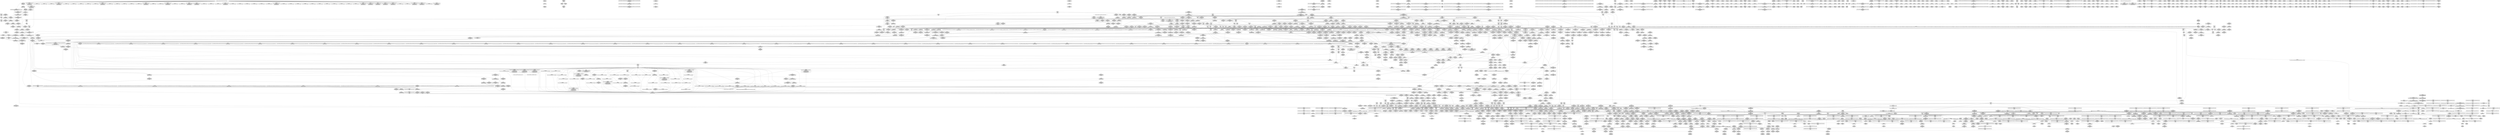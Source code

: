 digraph {
	CE0x5dedc10 [shape=record,shape=Mrecord,label="{CE0x5dedc10|tomoyo_read_unlock19:tmp1|*SummSource*}"]
	CE0x5e62d20 [shape=record,shape=Mrecord,label="{CE0x5e62d20|rcu_lock_release21:tmp3}"]
	CE0x418a140 [shape=record,shape=Mrecord,label="{CE0x418a140|i8*_getelementptr_inbounds_(_21_x_i8_,_21_x_i8_*_.str9,_i32_0,_i32_0)|*Constant*|*SummSource*}"]
	CE0x76e7170 [shape=record,shape=Mrecord,label="{CE0x76e7170|128:_i8*,_1208:_%struct.file*,_:_CMRE_72,80_|*MultipleSource*|security/tomoyo/common.h,1205|security/tomoyo/common.h,1205}"]
	CE0x5e8c230 [shape=record,shape=Mrecord,label="{CE0x5e8c230|tomoyo_read_unlock19:tmp1|*SummSink*}"]
	CE0x6119fd0 [shape=record,shape=Mrecord,label="{CE0x6119fd0|tomoyo_get_mode:conv15|security/tomoyo/util.c,987|*SummSource*}"]
	CE0x5e14370 [shape=record,shape=Mrecord,label="{CE0x5e14370|tomoyo_inet_entry:call3|security/tomoyo/network.c,473}"]
	CE0x5d81130 [shape=record,shape=Mrecord,label="{CE0x5d81130|tomoyo_print_ipv4:tmp4|security/tomoyo/network.c,93}"]
	CE0x5d0e4b0 [shape=record,shape=Mrecord,label="{CE0x5d0e4b0|GLOBAL:__llvm_gcov_ctr54147|Global_var:__llvm_gcov_ctr54147|*SummSink*}"]
	CE0x6203960 [shape=record,shape=Mrecord,label="{CE0x6203960|24:_i32*,_32:_i16,_34:_i8,_35:_i8,_36:_i8,_72:_i8,_:_SCMRE_58,59_}"]
	CE0x78e1cc0 [shape=record,shape=Mrecord,label="{CE0x78e1cc0|_call_void_mcount()_#3|*SummSource*}"]
	CE0x5e8c740 [shape=record,shape=Mrecord,label="{CE0x5e8c740|24:_i32*,_32:_i16,_34:_i8,_35:_i8,_36:_i8,_72:_i8,_:_SCMRE_34,35_}"]
	CE0x4f301c0 [shape=record,shape=Mrecord,label="{CE0x4f301c0|tomoyo_check_inet_address:sin_port|security/tomoyo/network.c,522|*SummSource*}"]
	CE0x4fb4900 [shape=record,shape=Mrecord,label="{CE0x4fb4900|tomoyo_audit_net_log:idxprom|security/tomoyo/network.c,367|*SummSource*}"]
	CE0x60dbe40 [shape=record,shape=Mrecord,label="{CE0x60dbe40|i32_5|*Constant*}"]
	CE0x5ea68d0 [shape=record,shape=Mrecord,label="{CE0x5ea68d0|tomoyo_inet_entry:tobool|security/tomoyo/network.c,473|*SummSink*}"]
	CE0x5faf280 [shape=record,shape=Mrecord,label="{CE0x5faf280|24:_i32*,_32:_i16,_34:_i8,_35:_i8,_36:_i8,_72:_i8,_:_SCMRE_38,39_}"]
	CE0x4f6a450 [shape=record,shape=Mrecord,label="{CE0x4f6a450|i64*_getelementptr_inbounds_(_2_x_i64_,_2_x_i64_*___llvm_gcov_ctr5130,_i64_0,_i64_0)|*Constant*|*SummSink*}"]
	CE0x6ca46c0 [shape=record,shape=Mrecord,label="{CE0x6ca46c0|COLLAPSED:_GCMRE___llvm_gcov_ctr54147_internal_global_11_x_i64_zeroinitializer:_elem_0:default:}"]
	CE0x4f575c0 [shape=record,shape=Mrecord,label="{CE0x4f575c0|tomoyo_check_inet_address:tmp21|security/tomoyo/network.c,519|*SummSink*}"]
	CE0x4263b00 [shape=record,shape=Mrecord,label="{CE0x4263b00|tomoyo_audit_inet_log:port|security/tomoyo/network.c,391|*SummSource*}"]
	CE0x5ea6780 [shape=record,shape=Mrecord,label="{CE0x5ea6780|tomoyo_inet_entry:tobool|security/tomoyo/network.c,473|*SummSource*}"]
	CE0x4eebca0 [shape=record,shape=Mrecord,label="{CE0x4eebca0|128:_i8*,_1208:_%struct.file*,_:_CMRE_31,32_}"]
	CE0x5cdafb0 [shape=record,shape=Mrecord,label="{CE0x5cdafb0|i64*_getelementptr_inbounds_(_19_x_i64_,_19_x_i64_*___llvm_gcov_ctr4846,_i64_0,_i64_16)|*Constant*}"]
	CE0x5d301f0 [shape=record,shape=Mrecord,label="{CE0x5d301f0|i64*_getelementptr_inbounds_(_19_x_i64_,_19_x_i64_*___llvm_gcov_ctr4846,_i64_0,_i64_17)|*Constant*|*SummSource*}"]
	CE0x5db1ab0 [shape=record,shape=Mrecord,label="{CE0x5db1ab0|GLOBAL:tomoyo_ss|Global_var:tomoyo_ss|*SummSink*}"]
	CE0x5f691f0 [shape=record,shape=Mrecord,label="{CE0x5f691f0|tomoyo_get_mode:tmp19|security/tomoyo/util.c,985}"]
	CE0x77a80f0 [shape=record,shape=Mrecord,label="{CE0x77a80f0|tomoyo_inet_entry:tmp27|security/tomoyo/network.c,485|*SummSource*}"]
	CE0x60d1950 [shape=record,shape=Mrecord,label="{CE0x60d1950|i64*_getelementptr_inbounds_(_11_x_i64_,_11_x_i64_*___llvm_gcov_ctr54147,_i64_0,_i64_1)|*Constant*|*SummSink*}"]
	CE0x77fb0a0 [shape=record,shape=Mrecord,label="{CE0x77fb0a0|i32_2|*Constant*}"]
	CE0x5146370 [shape=record,shape=Mrecord,label="{CE0x5146370|GLOBAL:__fswab16|*Constant*|*SummSource*}"]
	CE0x4307830 [shape=record,shape=Mrecord,label="{CE0x4307830|tomoyo_audit_inet_log:operation|security/tomoyo/network.c,393|*SummSource*}"]
	CE0x4eeb8e0 [shape=record,shape=Mrecord,label="{CE0x4eeb8e0|128:_i8*,_1208:_%struct.file*,_:_CMRE_28,29_}"]
	CE0x791b1a0 [shape=record,shape=Mrecord,label="{CE0x791b1a0|_call_void_lock_release(%struct.lockdep_map*_%map,_i32_1,_i64_ptrtoint_(i8*_blockaddress(_rcu_lock_release21,_%__here)_to_i64))_#9,_!dbg_!38907|include/linux/rcupdate.h,423|*SummSink*}"]
	CE0x78e1e80 [shape=record,shape=Mrecord,label="{CE0x78e1e80|tomoyo_init_request_info:if.end|*SummSource*}"]
	CE0x500b1d0 [shape=record,shape=Mrecord,label="{CE0x500b1d0|tomoyo_print_ipv4:tmp1|*SummSource*}"]
	CE0x5fe1f40 [shape=record,shape=Mrecord,label="{CE0x5fe1f40|tomoyo_inet_entry:param_type|security/tomoyo/network.c,475|*SummSink*}"]
	CE0x780f560 [shape=record,shape=Mrecord,label="{CE0x780f560|i64_16|*Constant*|*SummSink*}"]
	CE0x78d6670 [shape=record,shape=Mrecord,label="{CE0x78d6670|tomoyo_check_inet_address:bb}"]
	CE0x77fab00 [shape=record,shape=Mrecord,label="{CE0x77fab00|tomoyo_check_inet_address:if.then8}"]
	CE0x5118b50 [shape=record,shape=Mrecord,label="{CE0x5118b50|tomoyo_check_inet_address:tmp31|security/tomoyo/network.c,527|*SummSink*}"]
	CE0x42ec8f0 [shape=record,shape=Mrecord,label="{CE0x42ec8f0|0:_i8,_array:_GCRE_tomoyo_index2category_constant_39_x_i8_c_00_00_00_00_00_00_00_00_00_00_00_00_00_00_00_00_00_00_00_00_00_00_00_01_01_01_01_01_01_01_01_01_01_01_01_01_01_01_02_,_align_16:_elem_9::|security/tomoyo/util.c,983}"]
	CE0x775ad60 [shape=record,shape=Mrecord,label="{CE0x775ad60|tomoyo_inet_entry:cmp28|security/tomoyo/network.c,484}"]
	CE0x503f290 [shape=record,shape=Mrecord,label="{CE0x503f290|__fswab16:tmp1}"]
	CE0x60471f0 [shape=record,shape=Mrecord,label="{CE0x60471f0|tomoyo_init_request_info:tmp12|security/tomoyo/util.c,1010}"]
	CE0x6057650 [shape=record,shape=Mrecord,label="{CE0x6057650|128:_i8*,_1208:_%struct.file*,_:_CMRE_51,52_}"]
	CE0x606ace0 [shape=record,shape=Mrecord,label="{CE0x606ace0|tomoyo_init_request_info:conv|security/tomoyo/util.c,1010|*SummSource*}"]
	CE0x4f89bc0 [shape=record,shape=Mrecord,label="{CE0x4f89bc0|_call_void_rcu_lock_release21(%struct.lockdep_map*_%dep_map)_#9,_!dbg_!38905|include/linux/srcu.h,236}"]
	CE0x628add0 [shape=record,shape=Mrecord,label="{CE0x628add0|tomoyo_inet_entry:inet_network|security/tomoyo/network.c,476|*SummSource*}"]
	CE0x44868a0 [shape=record,shape=Mrecord,label="{CE0x44868a0|tomoyo_check_inet_address:conv|security/tomoyo/network.c,507|*SummSource*}"]
	CE0x448ba40 [shape=record,shape=Mrecord,label="{CE0x448ba40|tomoyo_inet_entry:tmp|*SummSource*}"]
	CE0x791ab30 [shape=record,shape=Mrecord,label="{CE0x791ab30|i64*_getelementptr_inbounds_(_2_x_i64_,_2_x_i64_*___llvm_gcov_ctr53148,_i64_0,_i64_1)|*Constant*|*SummSource*}"]
	CE0x783cea0 [shape=record,shape=Mrecord,label="{CE0x783cea0|tomoyo_audit_inet_log:param2|security/tomoyo/network.c,384|*SummSink*}"]
	CE0x60bec50 [shape=record,shape=Mrecord,label="{CE0x60bec50|tomoyo_print_ipv6:tmp}"]
	CE0x5fc9af0 [shape=record,shape=Mrecord,label="{CE0x5fc9af0|tomoyo_inet_entry:do.cond}"]
	CE0x605ccf0 [shape=record,shape=Mrecord,label="{CE0x605ccf0|i64*_getelementptr_inbounds_(_11_x_i64_,_11_x_i64_*___llvm_gcov_ctr5229,_i64_0,_i64_5)|*Constant*|*SummSource*}"]
	CE0x4f9f700 [shape=record,shape=Mrecord,label="{CE0x4f9f700|tomoyo_check_inet_address:tmp11|security/tomoyo/network.c,513|*SummSink*}"]
	CE0x4edc290 [shape=record,shape=Mrecord,label="{CE0x4edc290|tomoyo_domain:if.end}"]
	CE0x5eb5dd0 [shape=record,shape=Mrecord,label="{CE0x5eb5dd0|tomoyo_init_request_info:tmp2|security/tomoyo/util.c,1003}"]
	CE0x42231b0 [shape=record,shape=Mrecord,label="{CE0x42231b0|128:_i8*,_1208:_%struct.file*,_:_CMRE_160,168_|*MultipleSource*|security/tomoyo/common.h,1205|security/tomoyo/common.h,1205}"]
	CE0x4154a10 [shape=record,shape=Mrecord,label="{CE0x4154a10|tomoyo_audit_inet_log:call|security/tomoyo/network.c,389|*SummSource*}"]
	CE0x61c3f20 [shape=record,shape=Mrecord,label="{CE0x61c3f20|tomoyo_print_ipv6:max_ip|Function::tomoyo_print_ipv6&Arg::max_ip::|*SummSink*}"]
	CE0x42be580 [shape=record,shape=Mrecord,label="{CE0x42be580|tomoyo_get_mode:tmp10|security/tomoyo/util.c,982|*SummSource*}"]
	CE0x5f69850 [shape=record,shape=Mrecord,label="{CE0x5f69850|tomoyo_get_mode:tmp20|security/tomoyo/util.c,985}"]
	CE0x6057510 [shape=record,shape=Mrecord,label="{CE0x6057510|128:_i8*,_1208:_%struct.file*,_:_CMRE_50,51_}"]
	CE0x5cb89f0 [shape=record,shape=Mrecord,label="{CE0x5cb89f0|tomoyo_check_inet_address:tmp36|security/tomoyo/network.c,529|*SummSource*}"]
	CE0x5e5a540 [shape=record,shape=Mrecord,label="{CE0x5e5a540|i32_39|*Constant*|*SummSource*}"]
	CE0x5110970 [shape=record,shape=Mrecord,label="{CE0x5110970|rcu_lock_release21:tmp2|*SummSource*}"]
	CE0x792aa70 [shape=record,shape=Mrecord,label="{CE0x792aa70|_ret_void,_!dbg_!38911|security/tomoyo/network.c,94|*SummSink*}"]
	CE0x611bd50 [shape=record,shape=Mrecord,label="{CE0x611bd50|srcu_read_lock17:tmp1}"]
	CE0x76812d0 [shape=record,shape=Mrecord,label="{CE0x76812d0|tomoyo_inet_entry:conv23|security/tomoyo/network.c,480}"]
	"CONST[source:1(input),value:2(dynamic)][purpose:{object}][SrcIdx:0]"
	CE0x76ec810 [shape=record,shape=Mrecord,label="{CE0x76ec810|tomoyo_inet_entry:is_ipv614|security/tomoyo/network.c,478|*SummSink*}"]
	CE0x5cebc90 [shape=record,shape=Mrecord,label="{CE0x5cebc90|0:_i8,_array:_GCRE_tomoyo_index2category_constant_39_x_i8_c_00_00_00_00_00_00_00_00_00_00_00_00_00_00_00_00_00_00_00_00_00_00_00_01_01_01_01_01_01_01_01_01_01_01_01_01_01_01_02_,_align_16:_elem_20::|security/tomoyo/util.c,983}"]
	CE0x50a35e0 [shape=record,shape=Mrecord,label="{CE0x50a35e0|_call_void___llvm_gcov_indirect_counter_increment10(i32*___llvm_gcov_global_state_pred50,_i64**_getelementptr_inbounds_(_3_x_i64*_,_3_x_i64*_*___llvm_gcda_edge_table49,_i64_0,_i64_0)),_!dbg_!38951|security/tomoyo/network.c,525|*SummSource*}"]
	CE0x7680f30 [shape=record,shape=Mrecord,label="{CE0x7680f30|tomoyo_inet_entry:conv22|security/tomoyo/network.c,480}"]
	CE0x628d380 [shape=record,shape=Mrecord,label="{CE0x628d380|tomoyo_inet_entry:operation7|security/tomoyo/network.c,477}"]
	CE0x6047760 [shape=record,shape=Mrecord,label="{CE0x6047760|tomoyo_init_request_info:call4|security/tomoyo/util.c,1010}"]
	CE0x4e1ea80 [shape=record,shape=Mrecord,label="{CE0x4e1ea80|_call_void_mcount()_#3|*SummSource*}"]
	CE0x76a4ac0 [shape=record,shape=Mrecord,label="{CE0x76a4ac0|_call_void_bitcast_(void_(%struct.tomoyo_request_info*,_i1_(%struct.tomoyo_request_info*,_%struct.tomoyo_acl_info*)*)*_tomoyo_check_acl_to_void_(%struct.tomoyo_request_info.524*,_i1_(%struct.tomoyo_request_info.524*,_%struct.tomoyo_acl_info*)*)*)(%struct.tomoyo_request_info.524*_%r,_i1_(%struct.tomoyo_request_info.524*,_%struct.tomoyo_acl_info*)*_tomoyo_check_inet_acl)_#9,_!dbg_!38953|security/tomoyo/network.c,482}"]
	CE0x5ec08c0 [shape=record,shape=Mrecord,label="{CE0x5ec08c0|__fswab16:tmp}"]
	CE0x4eebb60 [shape=record,shape=Mrecord,label="{CE0x4eebb60|128:_i8*,_1208:_%struct.file*,_:_CMRE_30,31_}"]
	CE0x5ee6910 [shape=record,shape=Mrecord,label="{CE0x5ee6910|GLOBAL:__llvm_gcov_ctr5229|Global_var:__llvm_gcov_ctr5229}"]
	CE0x773d220 [shape=record,shape=Mrecord,label="{CE0x773d220|tomoyo_print_ipv6:buffer_len|Function::tomoyo_print_ipv6&Arg::buffer_len::|*SummSource*}"]
	CE0x4fbd670 [shape=record,shape=Mrecord,label="{CE0x4fbd670|i64_4|*Constant*}"]
	CE0x4f044b0 [shape=record,shape=Mrecord,label="{CE0x4f044b0|tomoyo_check_inet_address:entry|*SummSource*}"]
	CE0x783d070 [shape=record,shape=Mrecord,label="{CE0x783d070|tomoyo_audit_inet_log:inet_network3|security/tomoyo/network.c,384|*SummSource*}"]
	CE0x792b130 [shape=record,shape=Mrecord,label="{CE0x792b130|tomoyo_audit_inet_log:tmp15|security/tomoyo/network.c,389|*SummSource*}"]
	CE0x5d0c980 [shape=record,shape=Mrecord,label="{CE0x5d0c980|tomoyo_inet_entry:address|Function::tomoyo_inet_entry&Arg::address::|*SummSource*}"]
	CE0x4340650 [shape=record,shape=Mrecord,label="{CE0x4340650|_call_void_mcount()_#3|*SummSink*}"]
	CE0x4e93da0 [shape=record,shape=Mrecord,label="{CE0x4e93da0|tomoyo_check_inet_address:tmp41|security/tomoyo/network.c,532}"]
	CE0x76f90e0 [shape=record,shape=Mrecord,label="{CE0x76f90e0|_call_void_tomoyo_print_ipv6(i8*_%arraydecay,_i32_128,_%struct.in6_addr*_%tmp11,_%struct.in6_addr*_%tmp12)_#9,_!dbg_!38918|security/tomoyo/network.c,385|*SummSource*}"]
	CE0x4212750 [shape=record,shape=Mrecord,label="{CE0x4212750|tomoyo_audit_inet_log:param8|security/tomoyo/network.c,391|*SummSource*}"]
	CE0x5e73660 [shape=record,shape=Mrecord,label="{CE0x5e73660|24:_i32*,_32:_i16,_34:_i8,_35:_i8,_36:_i8,_72:_i8,_:_SCMRE_24,25_}"]
	CE0x4eff2f0 [shape=record,shape=Mrecord,label="{CE0x4eff2f0|tomoyo_domain:tmp13|security/tomoyo/common.h,1205}"]
	CE0x5db1ce0 [shape=record,shape=Mrecord,label="{CE0x5db1ce0|srcu_read_lock17:sp|Function::srcu_read_lock17&Arg::sp::|*SummSource*}"]
	CE0x42ea6c0 [shape=record,shape=Mrecord,label="{CE0x42ea6c0|_ret_i32_%call,_!dbg_!38910|security/tomoyo/network.c,366}"]
	CE0x60ca6e0 [shape=record,shape=Mrecord,label="{CE0x60ca6e0|GLOBAL:tomoyo_profile|*Constant*|*SummSink*}"]
	CE0x4eb1880 [shape=record,shape=Mrecord,label="{CE0x4eb1880|__fswab16:tmp3|*SummSource*}"]
	CE0x50eca00 [shape=record,shape=Mrecord,label="{CE0x50eca00|tomoyo_check_inet_address:cmp14|security/tomoyo/network.c,527|*SummSink*}"]
	CE0x78318b0 [shape=record,shape=Mrecord,label="{CE0x78318b0|tomoyo_check_inet_address:arraydecay|security/tomoyo/network.c,513|*SummSource*}"]
	CE0x6247460 [shape=record,shape=Mrecord,label="{CE0x6247460|i64*_getelementptr_inbounds_(_4_x_i64_,_4_x_i64_*___llvm_gcov_ctr4731,_i64_0,_i64_3)|*Constant*|*SummSource*}"]
	CE0x502f020 [shape=record,shape=Mrecord,label="{CE0x502f020|tomoyo_check_inet_address:tmp23|security/tomoyo/network.c,521}"]
	CE0x5cec1f0 [shape=record,shape=Mrecord,label="{CE0x5cec1f0|0:_i8,_array:_GCRE_tomoyo_index2category_constant_39_x_i8_c_00_00_00_00_00_00_00_00_00_00_00_00_00_00_00_00_00_00_00_00_00_00_00_01_01_01_01_01_01_01_01_01_01_01_01_01_01_01_02_,_align_16:_elem_22::|security/tomoyo/util.c,983}"]
	CE0x4f56cc0 [shape=record,shape=Mrecord,label="{CE0x4f56cc0|__llvm_gcov_indirect_counter_increment10:tmp2|*SummSource*}"]
	CE0x4f73f20 [shape=record,shape=Mrecord,label="{CE0x4f73f20|tomoyo_print_ipv4:tmp2|*SummSink*}"]
	CE0x7673f70 [shape=record,shape=Mrecord,label="{CE0x7673f70|tomoyo_inet_entry:inet20|security/tomoyo/network.c,480}"]
	CE0x4212860 [shape=record,shape=Mrecord,label="{CE0x4212860|tomoyo_audit_inet_log:param8|security/tomoyo/network.c,391|*SummSink*}"]
	CE0x775abd0 [shape=record,shape=Mrecord,label="{CE0x775abd0|i64_8|*Constant*}"]
	CE0x7957080 [shape=record,shape=Mrecord,label="{CE0x7957080|GLOBAL:rcu_lock_acquire18|*Constant*|*SummSink*}"]
	CE0x79020f0 [shape=record,shape=Mrecord,label="{CE0x79020f0|tomoyo_print_ipv4:min_ip|Function::tomoyo_print_ipv4&Arg::min_ip::|*SummSink*}"]
	CE0x41bcc70 [shape=record,shape=Mrecord,label="{CE0x41bcc70|rcu_lock_release21:tmp6|*SummSource*}"]
	CE0x5f32650 [shape=record,shape=Mrecord,label="{CE0x5f32650|rcu_lock_acquire18:tmp6}"]
	CE0x443e220 [shape=record,shape=Mrecord,label="{CE0x443e220|GLOBAL:srcu_read_lock17|*Constant*|*SummSource*}"]
	CE0x417f390 [shape=record,shape=Mrecord,label="{CE0x417f390|%struct.lockdep_map*_null|*Constant*}"]
	CE0x77ac410 [shape=record,shape=Mrecord,label="{CE0x77ac410|0:_i8*,_array:_GCRE_tomoyo_proto_keyword_constant_6_x_i8*_i8*_getelementptr_inbounds_(_2_x_i8_,_2_x_i8_*_.str22,_i32_0,_i32_0),_i8*_getelementptr_inbounds_(_7_x_i8_,_7_x_i8_*_.str123,_i32_0,_i32_0),_i8*_getelementptr_inbounds_(_6_x_i8_,_6_x_i8_*_.str224,_i32_0,_i32_0),_i8*_getelementptr_inbounds_(_4_x_i8_,_4_x_i8_*_.str325,_i32_0,_i32_0),_i8*_getelementptr_inbounds_(_2_x_i8_,_2_x_i8_*_.str22,_i32_0,_i32_0),_i8*_getelementptr_inbounds_(_10_x_i8_,_10_x_i8_*_.str426,_i32_0,_i32_0)_,_align_16:_elem_2::|security/tomoyo/network.c,367}"]
	CE0x60becc0 [shape=record,shape=Mrecord,label="{CE0x60becc0|COLLAPSED:_GCMRE___llvm_gcov_ctr2154_internal_global_2_x_i64_zeroinitializer:_elem_0:default:}"]
	CE0x4efec00 [shape=record,shape=Mrecord,label="{CE0x4efec00|tomoyo_domain:tmp|*SummSink*}"]
	CE0x617f590 [shape=record,shape=Mrecord,label="{CE0x617f590|%struct.task_struct*_(%struct.task_struct**)*_asm_movq_%gs:$_1:P_,$0_,_r,im,_dirflag_,_fpsr_,_flags_|*SummSink*}"]
	CE0x79aa500 [shape=record,shape=Mrecord,label="{CE0x79aa500|tomoyo_audit_net_log:tmp}"]
	CE0x41468f0 [shape=record,shape=Mrecord,label="{CE0x41468f0|GLOBAL:get_current|*Constant*}"]
	CE0x77bcb20 [shape=record,shape=Mrecord,label="{CE0x77bcb20|_call_void_tomoyo_read_unlock19(i32_%call)_#9,_!dbg_!38960|security/tomoyo/network.c,486|*SummSource*}"]
	CE0x5d32470 [shape=record,shape=Mrecord,label="{CE0x5d32470|i64*_getelementptr_inbounds_(_19_x_i64_,_19_x_i64_*___llvm_gcov_ctr4846,_i64_0,_i64_18)|*Constant*|*SummSource*}"]
	CE0x77deab0 [shape=record,shape=Mrecord,label="{CE0x77deab0|tomoyo_check_inet_address:sin6_addr|security/tomoyo/network.c,513|*SummSink*}"]
	CE0x43405b0 [shape=record,shape=Mrecord,label="{CE0x43405b0|_call_void_mcount()_#3|*SummSource*}"]
	CE0x43705f0 [shape=record,shape=Mrecord,label="{CE0x43705f0|tomoyo_init_request_info:domain1|security/tomoyo/util.c,1006|*SummSink*}"]
	CE0x5d662e0 [shape=record,shape=Mrecord,label="{CE0x5d662e0|__fswab16:and|include/uapi/linux/swab.h,53|*SummSink*}"]
	CE0x609bf40 [shape=record,shape=Mrecord,label="{CE0x609bf40|tomoyo_domain:tmp11|security/tomoyo/common.h,1205|*SummSource*}"]
	CE0x4faddc0 [shape=record,shape=Mrecord,label="{CE0x4faddc0|GLOBAL:tomoyo_policy_loaded|Global_var:tomoyo_policy_loaded}"]
	CE0x4edbe20 [shape=record,shape=Mrecord,label="{CE0x4edbe20|tomoyo_print_ipv4:cond|security/tomoyo/network.c,93|*SummSink*}"]
	CE0x4148d10 [shape=record,shape=Mrecord,label="{CE0x4148d10|get_current:tmp4|./arch/x86/include/asm/current.h,14|*SummSource*}"]
	CE0x42e7b30 [shape=record,shape=Mrecord,label="{CE0x42e7b30|GLOBAL:tomoyo_audit_net_log|*Constant*}"]
	CE0x611b610 [shape=record,shape=Mrecord,label="{CE0x611b610|tomoyo_init_request_info:tmp13|*LoadInst*|security/tomoyo/util.c,1011|*SummSink*}"]
	CE0x61dd980 [shape=record,shape=Mrecord,label="{CE0x61dd980|tomoyo_check_inet_address:skip|*SummSink*}"]
	CE0x42e4330 [shape=record,shape=Mrecord,label="{CE0x42e4330|tomoyo_read_unlock19:bb}"]
	CE0x7834f60 [shape=record,shape=Mrecord,label="{CE0x7834f60|tomoyo_check_inet_address:bb|*SummSink*}"]
	CE0x5d87f20 [shape=record,shape=Mrecord,label="{CE0x5d87f20|tomoyo_read_unlock19:idx|Function::tomoyo_read_unlock19&Arg::idx::|*SummSink*}"]
	CE0x42e45f0 [shape=record,shape=Mrecord,label="{CE0x42e45f0|tomoyo_read_unlock19:bb|*SummSink*}"]
	CE0x5e5ab20 [shape=record,shape=Mrecord,label="{CE0x5e5ab20|tomoyo_get_mode:cmp11|security/tomoyo/util.c,985|*SummSource*}"]
	CE0x4204ef0 [shape=record,shape=Mrecord,label="{CE0x4204ef0|tomoyo_audit_inet_log:add.ptr|security/tomoyo/network.c,390}"]
	CE0x4467d40 [shape=record,shape=Mrecord,label="{CE0x4467d40|tomoyo_inet_entry:tmp13|security/tomoyo/network.c,473}"]
	CE0x77e49a0 [shape=record,shape=Mrecord,label="{CE0x77e49a0|i32_3|*Constant*|*SummSource*}"]
	CE0x77acec0 [shape=record,shape=Mrecord,label="{CE0x77acec0|GLOBAL:tomoyo_socket_keyword|Global_var:tomoyo_socket_keyword|*SummSource*}"]
	CE0x5e03e20 [shape=record,shape=Mrecord,label="{CE0x5e03e20|tomoyo_get_mode:arrayidx8|security/tomoyo/util.c,983|*SummSource*}"]
	CE0x778e490 [shape=record,shape=Mrecord,label="{CE0x778e490|tomoyo_audit_inet_log:if.else}"]
	CE0x4146e80 [shape=record,shape=Mrecord,label="{CE0x4146e80|get_current:entry}"]
	CE0x6177890 [shape=record,shape=Mrecord,label="{CE0x6177890|tomoyo_print_ipv4:tmp5|security/tomoyo/network.c,93}"]
	CE0x790d2e0 [shape=record,shape=Mrecord,label="{CE0x790d2e0|tomoyo_check_inet_address:sw.epilog}"]
	CE0x4e33390 [shape=record,shape=Mrecord,label="{CE0x4e33390|tomoyo_inet_entry:tmp18|security/tomoyo/network.c,478|*SummSink*}"]
	CE0x5287640 [shape=record,shape=Mrecord,label="{CE0x5287640|i64*_getelementptr_inbounds_(_19_x_i64_,_19_x_i64_*___llvm_gcov_ctr4846,_i64_0,_i64_12)|*Constant*}"]
	CE0x4f68bf0 [shape=record,shape=Mrecord,label="{CE0x4f68bf0|128:_i8*,_1208:_%struct.file*,_:_CMRE_22,23_}"]
	CE0x5d8bb50 [shape=record,shape=Mrecord,label="{CE0x5d8bb50|_call_void___llvm_gcov_indirect_counter_increment10(i32*___llvm_gcov_global_state_pred50,_i64**_getelementptr_inbounds_(_3_x_i64*_,_3_x_i64*_*___llvm_gcda_edge_table49,_i64_0,_i64_2)),_!dbg_!38933|security/tomoyo/network.c,517|*SummSource*}"]
	CE0x42ea8b0 [shape=record,shape=Mrecord,label="{CE0x42ea8b0|tomoyo_audit_net_log:family|Function::tomoyo_audit_net_log&Arg::family::|*SummSource*}"]
	CE0x771e9a0 [shape=record,shape=Mrecord,label="{CE0x771e9a0|i64*_getelementptr_inbounds_(_2_x_i64_,_2_x_i64_*___llvm_gcov_ctr4038,_i64_0,_i64_1)|*Constant*}"]
	CE0x5d8bea0 [shape=record,shape=Mrecord,label="{CE0x5d8bea0|tomoyo_check_inet_address:conv5|security/tomoyo/network.c,517}"]
	CE0x5f65d10 [shape=record,shape=Mrecord,label="{CE0x5f65d10|rcu_lock_release21:tmp4|include/linux/rcupdate.h,423}"]
	CE0x4f964c0 [shape=record,shape=Mrecord,label="{CE0x4f964c0|tomoyo_check_inet_address:tmp19|security/tomoyo/network.c,518}"]
	CE0x5e92630 [shape=record,shape=Mrecord,label="{CE0x5e92630|tomoyo_init_request_info:tmp1|*SummSink*}"]
	CE0x44ad000 [shape=record,shape=Mrecord,label="{CE0x44ad000|tomoyo_check_inet_address:conv17|security/tomoyo/network.c,528}"]
	CE0x5ce49e0 [shape=record,shape=Mrecord,label="{CE0x5ce49e0|tomoyo_inet_entry:entry|*SummSource*}"]
	CE0x5d72640 [shape=record,shape=Mrecord,label="{CE0x5d72640|tomoyo_print_ipv4:buffer_len|Function::tomoyo_print_ipv4&Arg::buffer_len::}"]
	CE0x791b6e0 [shape=record,shape=Mrecord,label="{CE0x791b6e0|GLOBAL:lock_release|*Constant*|*SummSource*}"]
	CE0x61f5da0 [shape=record,shape=Mrecord,label="{CE0x61f5da0|24:_i32*,_32:_i16,_34:_i8,_35:_i8,_36:_i8,_72:_i8,_:_SCMRE_45,46_}"]
	CE0x60140b0 [shape=record,shape=Mrecord,label="{CE0x60140b0|tomoyo_init_request_info:conv|security/tomoyo/util.c,1010|*SummSink*}"]
	CE0x5c9f850 [shape=record,shape=Mrecord,label="{CE0x5c9f850|rcu_lock_release21:tmp4|include/linux/rcupdate.h,423|*SummSink*}"]
	CE0x774f200 [shape=record,shape=Mrecord,label="{CE0x774f200|tomoyo_audit_inet_log:entry|*SummSink*}"]
	CE0x4189ff0 [shape=record,shape=Mrecord,label="{CE0x4189ff0|i8*_getelementptr_inbounds_(_21_x_i8_,_21_x_i8_*_.str9,_i32_0,_i32_0)|*Constant*}"]
	CE0x5ed9990 [shape=record,shape=Mrecord,label="{CE0x5ed9990|tomoyo_init_request_info:tmp4|security/tomoyo/util.c,1004|*SummSource*}"]
	CE0x42de6d0 [shape=record,shape=Mrecord,label="{CE0x42de6d0|__fswab16:tmp3|*SummSink*}"]
	CE0x779a900 [shape=record,shape=Mrecord,label="{CE0x779a900|tomoyo_check_inet_address:if.then16}"]
	CE0x6198870 [shape=record,shape=Mrecord,label="{CE0x6198870|tomoyo_get_mode:tmp14|security/tomoyo/util.c,983}"]
	CE0x776b700 [shape=record,shape=Mrecord,label="{CE0x776b700|rcu_lock_acquire18:tmp4|include/linux/rcupdate.h,418}"]
	CE0x5165070 [shape=record,shape=Mrecord,label="{CE0x5165070|_ret_i16_%conv3,_!dbg_!38911|include/uapi/linux/swab.h,53}"]
	CE0x61af310 [shape=record,shape=Mrecord,label="{CE0x61af310|_call_void_srcu_read_unlock20(%struct.srcu_struct*_tomoyo_ss,_i32_%idx)_#9,_!dbg_!38903|security/tomoyo/common.h,1109|*SummSource*}"]
	CE0x5dd8c60 [shape=record,shape=Mrecord,label="{CE0x5dd8c60|rcu_lock_acquire18:tmp1|*SummSink*}"]
	CE0x61d2880 [shape=record,shape=Mrecord,label="{CE0x61d2880|srcu_read_unlock20:sp|Function::srcu_read_unlock20&Arg::sp::|*SummSource*}"]
	CE0x4eeb520 [shape=record,shape=Mrecord,label="{CE0x4eeb520|128:_i8*,_1208:_%struct.file*,_:_CMRE_25,26_}"]
	CE0x77fa6d0 [shape=record,shape=Mrecord,label="{CE0x77fa6d0|tomoyo_check_inet_address:if.then}"]
	CE0x6247070 [shape=record,shape=Mrecord,label="{CE0x6247070|i64_ptrtoint_(i8*_blockaddress(_rcu_lock_release21,_%__here)_to_i64)|*Constant*|*SummSink*}"]
	CE0x60bf1f0 [shape=record,shape=Mrecord,label="{CE0x60bf1f0|tomoyo_domain:tmp9|security/tomoyo/common.h,1205|*SummSource*}"]
	CE0x608aca0 [shape=record,shape=Mrecord,label="{CE0x608aca0|0:_i8,_array:_GCRE_tomoyo_index2category_constant_39_x_i8_c_00_00_00_00_00_00_00_00_00_00_00_00_00_00_00_00_00_00_00_00_00_00_00_01_01_01_01_01_01_01_01_01_01_01_01_01_01_01_02_,_align_16:_elem_15::|security/tomoyo/util.c,983}"]
	CE0x61902c0 [shape=record,shape=Mrecord,label="{CE0x61902c0|COLLAPSED:_GCMRE___llvm_gcov_ctr5427_internal_global_6_x_i64_zeroinitializer:_elem_0:default:}"]
	CE0x417fcf0 [shape=record,shape=Mrecord,label="{CE0x417fcf0|tomoyo_domain:if.then|*SummSource*}"]
	CE0x4e72950 [shape=record,shape=Mrecord,label="{CE0x4e72950|tomoyo_check_inet_address:tmp20|security/tomoyo/network.c,518}"]
	CE0x5f690a0 [shape=record,shape=Mrecord,label="{CE0x5f690a0|tomoyo_get_mode:tmp18|security/tomoyo/util.c,985}"]
	CE0x6158550 [shape=record,shape=Mrecord,label="{CE0x6158550|tomoyo_print_ipv6:bb|*SummSource*}"]
	CE0x433b650 [shape=record,shape=Mrecord,label="{CE0x433b650|_call_void_mcount()_#3}"]
	CE0x60cfd40 [shape=record,shape=Mrecord,label="{CE0x60cfd40|tomoyo_domain:tmp21|security/tomoyo/common.h,1205}"]
	CE0x4189710 [shape=record,shape=Mrecord,label="{CE0x4189710|tomoyo_audit_net_log:tmp5|security/tomoyo/network.c,368|*SummSink*}"]
	CE0x5e62ef0 [shape=record,shape=Mrecord,label="{CE0x5e62ef0|rcu_lock_release21:tmp3|*SummSink*}"]
	CE0x5c90d70 [shape=record,shape=Mrecord,label="{CE0x5c90d70|tomoyo_domain:tmp19|security/tomoyo/common.h,1205}"]
	"CONST[source:0(mediator),value:1(k-static)][purpose:{operation}][SrcIdx:4]"
	CE0x5d1e6c0 [shape=record,shape=Mrecord,label="{CE0x5d1e6c0|128:_i8*,_1208:_%struct.file*,_:_CMRE_38,39_}"]
	CE0x502ec30 [shape=record,shape=Mrecord,label="{CE0x502ec30|i8_0|*Constant*|*SummSource*}"]
	CE0x5e5ae00 [shape=record,shape=Mrecord,label="{CE0x5e5ae00|i64_8|*Constant*}"]
	CE0x4e68510 [shape=record,shape=Mrecord,label="{CE0x4e68510|i64*_getelementptr_inbounds_(_11_x_i64_,_11_x_i64_*___llvm_gcov_ctr54147,_i64_0,_i64_9)|*Constant*}"]
	CE0x4f9f360 [shape=record,shape=Mrecord,label="{CE0x4f9f360|i8_1|*Constant*|*SummSink*}"]
	CE0x4f1f410 [shape=record,shape=Mrecord,label="{CE0x4f1f410|tomoyo_domain:tmp13|security/tomoyo/common.h,1205|*SummSource*}"]
	CE0x5d72860 [shape=record,shape=Mrecord,label="{CE0x5d72860|tomoyo_print_ipv4:buffer|Function::tomoyo_print_ipv4&Arg::buffer::}"]
	CE0x6292360 [shape=record,shape=Mrecord,label="{CE0x6292360|COLLAPSED:_GCMRE___llvm_gcov_ctr4731_internal_global_4_x_i64_zeroinitializer:_elem_0:default:}"]
	CE0x4e947d0 [shape=record,shape=Mrecord,label="{CE0x4e947d0|_ret_i32_%retval.0,_!dbg_!38967|security/tomoyo/network.c,532}"]
	CE0x6057790 [shape=record,shape=Mrecord,label="{CE0x6057790|128:_i8*,_1208:_%struct.file*,_:_CMRE_52,56_|*MultipleSource*|security/tomoyo/common.h,1205|security/tomoyo/common.h,1205}"]
	CE0x62a0220 [shape=record,shape=Mrecord,label="{CE0x62a0220|tomoyo_inet_entry:param8|security/tomoyo/network.c,477|*SummSink*}"]
	CE0x5179340 [shape=record,shape=Mrecord,label="{CE0x5179340|tomoyo_inet_entry:inet_network13|security/tomoyo/network.c,478}"]
	CE0x4defd30 [shape=record,shape=Mrecord,label="{CE0x4defd30|0:_i8,_array:_GCR_tomoyo_inet2mac_internal_constant_6_x_4_x_i8_4_x_i8_zeroinitializer,_4_x_i8_c_17_18_19_00_,_4_x_i8_c_1A_00_00_1B_,_4_x_i8_c_1C_00_00_1D_,_4_x_i8_zeroinitializer,_4_x_i8_zeroinitializer_,_align_16:_elem_0::|security/tomoyo/network.c,471}"]
	CE0x5164840 [shape=record,shape=Mrecord,label="{CE0x5164840|__fswab16:entry|*SummSink*}"]
	CE0x4f62960 [shape=record,shape=Mrecord,label="{CE0x4f62960|tomoyo_check_inet_address:tmp12|security/tomoyo/network.c,512|*SummSink*}"]
	CE0x4372d70 [shape=record,shape=Mrecord,label="{CE0x4372d70|tomoyo_get_mode:tmp14|security/tomoyo/util.c,983|*SummSource*}"]
	CE0x4160590 [shape=record,shape=Mrecord,label="{CE0x4160590|i64*_getelementptr_inbounds_(_2_x_i64_,_2_x_i64_*___llvm_gcov_ctr4533,_i64_0,_i64_0)|*Constant*|*SummSource*}"]
	CE0x4eee380 [shape=record,shape=Mrecord,label="{CE0x4eee380|_call_void___srcu_read_unlock(%struct.srcu_struct*_%sp,_i32_%idx)_#9,_!dbg_!38906|include/linux/srcu.h,237|*SummSink*}"]
	CE0x4fc4b00 [shape=record,shape=Mrecord,label="{CE0x4fc4b00|i64*_getelementptr_inbounds_(_2_x_i64_,_2_x_i64_*___llvm_gcov_ctr3939,_i64_0,_i64_0)|*Constant*|*SummSink*}"]
	CE0x5c90850 [shape=record,shape=Mrecord,label="{CE0x5c90850|tomoyo_domain:tmp17|security/tomoyo/common.h,1205|*SummSink*}"]
	CE0x6120160 [shape=record,shape=Mrecord,label="{CE0x6120160|tomoyo_get_mode:and|security/tomoyo/util.c,987|*SummSource*}"]
	CE0x4eeecf0 [shape=record,shape=Mrecord,label="{CE0x4eeecf0|rcu_lock_acquire18:__here}"]
	CE0x79607d0 [shape=record,shape=Mrecord,label="{CE0x79607d0|rcu_lock_acquire18:tmp3|*SummSink*}"]
	CE0x5dc98b0 [shape=record,shape=Mrecord,label="{CE0x5dc98b0|0:_i8,_array:_GCRE_tomoyo_index2category_constant_39_x_i8_c_00_00_00_00_00_00_00_00_00_00_00_00_00_00_00_00_00_00_00_00_00_00_00_01_01_01_01_01_01_01_01_01_01_01_01_01_01_01_02_,_align_16:_elem_34::|security/tomoyo/util.c,983}"]
	CE0x41bcce0 [shape=record,shape=Mrecord,label="{CE0x41bcce0|rcu_lock_release21:tmp6|*SummSink*}"]
	CE0x605c730 [shape=record,shape=Mrecord,label="{CE0x605c730|i32_8|*Constant*}"]
	CE0x4204ff0 [shape=record,shape=Mrecord,label="{CE0x4204ff0|tomoyo_audit_inet_log:add.ptr|security/tomoyo/network.c,390|*SummSource*}"]
	CE0x4f40f10 [shape=record,shape=Mrecord,label="{CE0x4f40f10|__llvm_gcov_indirect_counter_increment10:tmp1}"]
	CE0x4440f00 [shape=record,shape=Mrecord,label="{CE0x4440f00|__fswab16:conv1|include/uapi/linux/swab.h,53|*SummSink*}"]
	CE0x44c25b0 [shape=record,shape=Mrecord,label="{CE0x44c25b0|tomoyo_domain:if.end|*SummSource*}"]
	CE0x5d1e800 [shape=record,shape=Mrecord,label="{CE0x5d1e800|128:_i8*,_1208:_%struct.file*,_:_CMRE_39,40_}"]
	CE0x5ec00d0 [shape=record,shape=Mrecord,label="{CE0x5ec00d0|tomoyo_check_inet_address:tmp28|security/tomoyo/network.c,525|*SummSource*}"]
	CE0x44675d0 [shape=record,shape=Mrecord,label="{CE0x44675d0|0:_i8,_array:_GCR_tomoyo_inet2mac_internal_constant_6_x_4_x_i8_4_x_i8_zeroinitializer,_4_x_i8_c_17_18_19_00_,_4_x_i8_c_1A_00_00_1B_,_4_x_i8_c_1C_00_00_1D_,_4_x_i8_zeroinitializer,_4_x_i8_zeroinitializer_,_align_16:_elem_5::|security/tomoyo/network.c,471}"]
	CE0x611bce0 [shape=record,shape=Mrecord,label="{CE0x611bce0|i64_1|*Constant*}"]
	CE0x76717c0 [shape=record,shape=Mrecord,label="{CE0x76717c0|tomoyo_inet_entry:tmp19|security/tomoyo/network.c,479|*SummSource*}"]
	CE0x427c090 [shape=record,shape=Mrecord,label="{CE0x427c090|tomoyo_audit_net_log:protocol|Function::tomoyo_audit_net_log&Arg::protocol::|*SummSink*}"]
	CE0x78e1660 [shape=record,shape=Mrecord,label="{CE0x78e1660|tomoyo_read_lock16:bb|*SummSink*}"]
	CE0x4e665e0 [shape=record,shape=Mrecord,label="{CE0x4e665e0|i64_5|*Constant*|*SummSource*}"]
	CE0x424d3e0 [shape=record,shape=Mrecord,label="{CE0x424d3e0|rcu_lock_release21:tmp1|*SummSink*}"]
	CE0x5026620 [shape=record,shape=Mrecord,label="{CE0x5026620|i64*_getelementptr_inbounds_(_19_x_i64_,_19_x_i64_*___llvm_gcov_ctr4846,_i64_0,_i64_7)|*Constant*}"]
	CE0x41e2e20 [shape=record,shape=Mrecord,label="{CE0x41e2e20|tomoyo_check_inet_address:sw.bb4|*SummSink*}"]
	CE0x51b77a0 [shape=record,shape=Mrecord,label="{CE0x51b77a0|tomoyo_audit_net_log:bb|*SummSink*}"]
	CE0x62037c0 [shape=record,shape=Mrecord,label="{CE0x62037c0|24:_i32*,_32:_i16,_34:_i8,_35:_i8,_36:_i8,_72:_i8,_:_SCMRE_57,58_}"]
	CE0x5e7bab0 [shape=record,shape=Mrecord,label="{CE0x5e7bab0|tomoyo_init_request_info:tmp4|security/tomoyo/util.c,1004}"]
	CE0x606a8e0 [shape=record,shape=Mrecord,label="{CE0x606a8e0|_ret_i32_%retval.0,_!dbg_!38935|security/tomoyo/util.c,988|*SummSource*}"]
	CE0x772c5a0 [shape=record,shape=Mrecord,label="{CE0x772c5a0|GLOBAL:__llvm_gcov_ctr5427|Global_var:__llvm_gcov_ctr5427|*SummSink*}"]
	CE0x5faea90 [shape=record,shape=Mrecord,label="{CE0x5faea90|tomoyo_inet_entry:tmp}"]
	CE0x6129920 [shape=record,shape=Mrecord,label="{CE0x6129920|__fswab16:tmp}"]
	CE0x5e13e20 [shape=record,shape=Mrecord,label="{CE0x5e13e20|tomoyo_audit_inet_log:inet_network|security/tomoyo/network.c,382|*SummSink*}"]
	CE0x6122bd0 [shape=record,shape=Mrecord,label="{CE0x6122bd0|i64*_getelementptr_inbounds_(_6_x_i64_,_6_x_i64_*___llvm_gcov_ctr5427,_i64_0,_i64_4)|*Constant*|*SummSource*}"]
	CE0x61d2290 [shape=record,shape=Mrecord,label="{CE0x61d2290|srcu_read_unlock20:sp|Function::srcu_read_unlock20&Arg::sp::}"]
	CE0x5fe3d00 [shape=record,shape=Mrecord,label="{CE0x5fe3d00|tomoyo_init_request_info:domain|Function::tomoyo_init_request_info&Arg::domain::}"]
	CE0x7957a00 [shape=record,shape=Mrecord,label="{CE0x7957a00|i32_0|*Constant*}"]
	CE0x4340400 [shape=record,shape=Mrecord,label="{CE0x4340400|i32_255|*Constant*}"]
	CE0x76742b0 [shape=record,shape=Mrecord,label="{CE0x76742b0|tomoyo_inet_entry:tmp20|security/tomoyo/network.c,480|*SummSink*}"]
	CE0x6198b80 [shape=record,shape=Mrecord,label="{CE0x6198b80|tomoyo_print_ipv6:call|security/tomoyo/network.c,111|*SummSource*}"]
	CE0x7671910 [shape=record,shape=Mrecord,label="{CE0x7671910|tomoyo_inet_entry:tmp19|security/tomoyo/network.c,479|*SummSink*}"]
	CE0x61c3e40 [shape=record,shape=Mrecord,label="{CE0x61c3e40|tomoyo_print_ipv6:max_ip|Function::tomoyo_print_ipv6&Arg::max_ip::}"]
	CE0x416e630 [shape=record,shape=Mrecord,label="{CE0x416e630|GLOBAL:tomoyo_index2category|Global_var:tomoyo_index2category}"]
	CE0x4ef1360 [shape=record,shape=Mrecord,label="{CE0x4ef1360|tomoyo_inet_entry:tmp11|security/tomoyo/network.c,473|*SummSource*}"]
	CE0x508cc80 [shape=record,shape=Mrecord,label="{CE0x508cc80|_call_void_mcount()_#3|*SummSink*}"]
	CE0x4f95fa0 [shape=record,shape=Mrecord,label="{CE0x4f95fa0|tomoyo_check_inet_address:tmp17|security/tomoyo/network.c,517|*SummSource*}"]
	CE0x76f8f90 [shape=record,shape=Mrecord,label="{CE0x76f8f90|srcu_read_lock17:bb}"]
	CE0x5145e40 [shape=record,shape=Mrecord,label="{CE0x5145e40|tomoyo_check_inet_address:tmp34|security/tomoyo/network.c,528|*SummSink*}"]
	CE0x60d03a0 [shape=record,shape=Mrecord,label="{CE0x60d03a0|i32_22|*Constant*|*SummSource*}"]
	CE0x78e1550 [shape=record,shape=Mrecord,label="{CE0x78e1550|tomoyo_read_lock16:bb|*SummSource*}"]
	CE0x7681620 [shape=record,shape=Mrecord,label="{CE0x7681620|tomoyo_inet_entry:param24|security/tomoyo/network.c,480}"]
	CE0x5e0cf60 [shape=record,shape=Mrecord,label="{CE0x5e0cf60|tomoyo_init_request_info:tmp|*SummSink*}"]
	CE0x7671c20 [shape=record,shape=Mrecord,label="{CE0x7671c20|tomoyo_inet_entry:param17|security/tomoyo/network.c,479|*SummSink*}"]
	CE0x5e81d10 [shape=record,shape=Mrecord,label="{CE0x5e81d10|GLOBAL:__llvm_gcov_ctr32134|Global_var:__llvm_gcov_ctr32134}"]
	CE0x79825a0 [shape=record,shape=Mrecord,label="{CE0x79825a0|tomoyo_domain:do.end}"]
	CE0x5118ec0 [shape=record,shape=Mrecord,label="{CE0x5118ec0|tomoyo_check_inet_address:tmp32|security/tomoyo/network.c,527|*SummSource*}"]
	CE0x61989e0 [shape=record,shape=Mrecord,label="{CE0x61989e0|tomoyo_print_ipv6:call|security/tomoyo/network.c,111}"]
	CE0x782cdc0 [shape=record,shape=Mrecord,label="{CE0x782cdc0|tomoyo_init_request_info:tmp8|security/tomoyo/util.c,1005}"]
	CE0x5f82360 [shape=record,shape=Mrecord,label="{CE0x5f82360|i64*_getelementptr_inbounds_(_11_x_i64_,_11_x_i64_*___llvm_gcov_ctr5229,_i64_0,_i64_0)|*Constant*|*SummSource*}"]
	CE0x5da4f70 [shape=record,shape=Mrecord,label="{CE0x5da4f70|tomoyo_get_mode:tmp7|security/tomoyo/util.c,979}"]
	CE0x77de7a0 [shape=record,shape=Mrecord,label="{CE0x77de7a0|i32_3|*Constant*|*SummSink*}"]
	CE0x51a90c0 [shape=record,shape=Mrecord,label="{CE0x51a90c0|tomoyo_inet_entry:address16|security/tomoyo/network.c,479|*SummSink*}"]
	CE0x433ac50 [shape=record,shape=Mrecord,label="{CE0x433ac50|0:_i8,_array:_GCRE_tomoyo_index2category_constant_39_x_i8_c_00_00_00_00_00_00_00_00_00_00_00_00_00_00_00_00_00_00_00_00_00_00_00_01_01_01_01_01_01_01_01_01_01_01_01_01_01_01_02_,_align_16:_elem_17::|security/tomoyo/util.c,983}"]
	CE0x50ed270 [shape=record,shape=Mrecord,label="{CE0x50ed270|i64_13|*Constant*|*SummSink*}"]
	CE0x6119e00 [shape=record,shape=Mrecord,label="{CE0x6119e00|i32_3|*Constant*}"]
	CE0x502e8e0 [shape=record,shape=Mrecord,label="{CE0x502e8e0|__fswab16:bb|*SummSink*}"]
	CE0x5e72d60 [shape=record,shape=Mrecord,label="{CE0x5e72d60|tomoyo_init_request_info:r|Function::tomoyo_init_request_info&Arg::r::|*SummSink*}"]
	CE0x780f460 [shape=record,shape=Mrecord,label="{CE0x780f460|i64_16|*Constant*|*SummSource*}"]
	CE0x5e8c5e0 [shape=record,shape=Mrecord,label="{CE0x5e8c5e0|24:_i32*,_32:_i16,_34:_i8,_35:_i8,_36:_i8,_72:_i8,_:_SCMRE_33,34_}"]
	CE0x5db7150 [shape=record,shape=Mrecord,label="{CE0x5db7150|_ret_%struct.task_struct*_%tmp4,_!dbg_!38905|./arch/x86/include/asm/current.h,14|*SummSource*}"]
	CE0x5034e00 [shape=record,shape=Mrecord,label="{CE0x5034e00|tomoyo_check_inet_address:tmp16|security/tomoyo/network.c,517}"]
	CE0x4160d10 [shape=record,shape=Mrecord,label="{CE0x4160d10|tomoyo_init_request_info:tmp9|security/tomoyo/util.c,1006}"]
	CE0x77b58a0 [shape=record,shape=Mrecord,label="{CE0x77b58a0|tomoyo_inet_entry:tmp30|security/tomoyo/network.c,486}"]
	CE0x780ba70 [shape=record,shape=Mrecord,label="{CE0x780ba70|srcu_read_unlock20:tmp3|*SummSource*}"]
	CE0x7673ba0 [shape=record,shape=Mrecord,label="{CE0x7673ba0|tomoyo_inet_entry:address19|security/tomoyo/network.c,479|*SummSink*}"]
	CE0x5db7a80 [shape=record,shape=Mrecord,label="{CE0x5db7a80|COLLAPSED:_GCRE_current_task_external_global_%struct.task_struct*:_elem_0::|security/tomoyo/common.h,1205}"]
	CE0x6068f90 [shape=record,shape=Mrecord,label="{CE0x6068f90|tomoyo_get_mode:ns|Function::tomoyo_get_mode&Arg::ns::|*SummSource*}"]
	CE0x43fbef0 [shape=record,shape=Mrecord,label="{CE0x43fbef0|tomoyo_inet_entry:tmp2|security/tomoyo/network.c,469|*SummSource*}"]
	CE0x60acba0 [shape=record,shape=Mrecord,label="{CE0x60acba0|0:_i8,_:_GCMR_tomoyo_domain.__warned_internal_global_i8_0,_section_.data.unlikely_,_align_1:_elem_0:default:}"]
	CE0x79ae1e0 [shape=record,shape=Mrecord,label="{CE0x79ae1e0|tomoyo_get_mode:config|security/tomoyo/util.c,981|*SummSink*}"]
	CE0x61e2400 [shape=record,shape=Mrecord,label="{CE0x61e2400|srcu_read_unlock20:idx|Function::srcu_read_unlock20&Arg::idx::|*SummSink*}"]
	CE0x4f9d160 [shape=record,shape=Mrecord,label="{CE0x4f9d160|i64*_getelementptr_inbounds_(_2_x_i64_,_2_x_i64_*___llvm_gcov_ctr4632,_i64_0,_i64_0)|*Constant*|*SummSink*}"]
	CE0x4075fe0 [shape=record,shape=Mrecord,label="{CE0x4075fe0|tomoyo_get_mode:tmp1}"]
	CE0x5118680 [shape=record,shape=Mrecord,label="{CE0x5118680|tomoyo_check_inet_address:tmp31|security/tomoyo/network.c,527}"]
	CE0x4e7f1e0 [shape=record,shape=Mrecord,label="{CE0x4e7f1e0|tomoyo_domain:tmp19|security/tomoyo/common.h,1205|*SummSink*}"]
	CE0x419b9a0 [shape=record,shape=Mrecord,label="{CE0x419b9a0|rcu_lock_acquire18:map|Function::rcu_lock_acquire18&Arg::map::}"]
	CE0x4f22c40 [shape=record,shape=Mrecord,label="{CE0x4f22c40|GLOBAL:__llvm_gcov_ctr4846|Global_var:__llvm_gcov_ctr4846|*SummSink*}"]
	CE0x628aad0 [shape=record,shape=Mrecord,label="{CE0x628aad0|i32_3|*Constant*}"]
	CE0x79c30d0 [shape=record,shape=Mrecord,label="{CE0x79c30d0|tomoyo_check_inet_address:if.end9}"]
	CE0x5d1e580 [shape=record,shape=Mrecord,label="{CE0x5d1e580|128:_i8*,_1208:_%struct.file*,_:_CMRE_37,38_}"]
	CE0x5dec390 [shape=record,shape=Mrecord,label="{CE0x5dec390|0:_i8,_array:_GCRE_tomoyo_index2category_constant_39_x_i8_c_00_00_00_00_00_00_00_00_00_00_00_00_00_00_00_00_00_00_00_00_00_00_00_01_01_01_01_01_01_01_01_01_01_01_01_01_01_01_02_,_align_16:_elem_36::|security/tomoyo/util.c,983}"]
	CE0x79b11d0 [shape=record,shape=Mrecord,label="{CE0x79b11d0|_call_void_rcu_lock_acquire18(%struct.lockdep_map*_%dep_map)_#9,_!dbg_!38906|include/linux/srcu.h,222}"]
	CE0x4fb7160 [shape=record,shape=Mrecord,label="{CE0x4fb7160|i64*_getelementptr_inbounds_(_19_x_i64_,_19_x_i64_*___llvm_gcov_ctr4846,_i64_0,_i64_6)|*Constant*|*SummSink*}"]
	CE0x448b9d0 [shape=record,shape=Mrecord,label="{CE0x448b9d0|i64*_getelementptr_inbounds_(_11_x_i64_,_11_x_i64_*___llvm_gcov_ctr5229,_i64_0,_i64_0)|*Constant*|*SummSink*}"]
	CE0x78437c0 [shape=record,shape=Mrecord,label="{CE0x78437c0|srcu_read_lock17:tmp}"]
	CE0x606fd20 [shape=record,shape=Mrecord,label="{CE0x606fd20|tomoyo_check_inet_address:is_ipv610|security/tomoyo/network.c,519|*SummSource*}"]
	CE0x4076530 [shape=record,shape=Mrecord,label="{CE0x4076530|tomoyo_init_request_info:tmp10|security/tomoyo/util.c,1006|*SummSource*}"]
	CE0x5148380 [shape=record,shape=Mrecord,label="{CE0x5148380|tomoyo_check_inet_address:tmp34|security/tomoyo/network.c,528}"]
	CE0x79779d0 [shape=record,shape=Mrecord,label="{CE0x79779d0|tomoyo_print_ipv6:tobool|security/tomoyo/network.c,111|*SummSource*}"]
	CE0x629ff60 [shape=record,shape=Mrecord,label="{CE0x629ff60|tomoyo_inet_entry:param8|security/tomoyo/network.c,477}"]
	CE0x436ead0 [shape=record,shape=Mrecord,label="{CE0x436ead0|i64_3|*Constant*}"]
	CE0x4076680 [shape=record,shape=Mrecord,label="{CE0x4076680|tomoyo_init_request_info:tmp10|security/tomoyo/util.c,1006|*SummSink*}"]
	CE0x6246d70 [shape=record,shape=Mrecord,label="{CE0x6246d70|i64*_getelementptr_inbounds_(_4_x_i64_,_4_x_i64_*___llvm_gcov_ctr4731,_i64_0,_i64_3)|*Constant*}"]
	CE0x5f31e70 [shape=record,shape=Mrecord,label="{CE0x5f31e70|i64_ptrtoint_(i8*_blockaddress(_rcu_lock_acquire18,_%__here)_to_i64)|*Constant*|*SummSource*}"]
	CE0x4395490 [shape=record,shape=Mrecord,label="{CE0x4395490|_call_void_mcount()_#3|*SummSink*}"]
	CE0x7902080 [shape=record,shape=Mrecord,label="{CE0x7902080|tomoyo_print_ipv4:min_ip|Function::tomoyo_print_ipv4&Arg::min_ip::|*SummSource*}"]
	CE0x7824410 [shape=record,shape=Mrecord,label="{CE0x7824410|tomoyo_audit_inet_log:tmp6|security/tomoyo/network.c,384|*SummSink*}"]
	CE0x5ee7230 [shape=record,shape=Mrecord,label="{CE0x5ee7230|tomoyo_inet_entry:tmp15|security/tomoyo/network.c,475|*SummSink*}"]
	CE0x5e04160 [shape=record,shape=Mrecord,label="{CE0x5e04160|tomoyo_get_mode:mode.0}"]
	CE0x5ed9380 [shape=record,shape=Mrecord,label="{CE0x5ed9380|tomoyo_domain:call|security/tomoyo/common.h,1205}"]
	CE0x60d24d0 [shape=record,shape=Mrecord,label="{CE0x60d24d0|tomoyo_domain:tmp11|security/tomoyo/common.h,1205}"]
	CE0x78242c0 [shape=record,shape=Mrecord,label="{CE0x78242c0|tomoyo_audit_inet_log:tmp6|security/tomoyo/network.c,384|*SummSource*}"]
	CE0x778e150 [shape=record,shape=Mrecord,label="{CE0x778e150|srcu_read_lock17:tmp2|*SummSink*}"]
	CE0x610a6e0 [shape=record,shape=Mrecord,label="{CE0x610a6e0|srcu_read_lock17:call|include/linux/srcu.h,220}"]
	CE0x78ddac0 [shape=record,shape=Mrecord,label="{CE0x78ddac0|tomoyo_check_inet_address:tmp5|security/tomoyo/network.c,509}"]
	CE0x5034ca0 [shape=record,shape=Mrecord,label="{CE0x5034ca0|i64_9|*Constant*|*SummSink*}"]
	CE0x5146180 [shape=record,shape=Mrecord,label="{CE0x5146180|GLOBAL:__fswab16|*Constant*}"]
	CE0x5f69700 [shape=record,shape=Mrecord,label="{CE0x5f69700|tomoyo_get_mode:tmp19|security/tomoyo/util.c,985|*SummSink*}"]
	CE0x4222a30 [shape=record,shape=Mrecord,label="{CE0x4222a30|128:_i8*,_1208:_%struct.file*,_:_CMRE_128,136_|*MultipleSource*|security/tomoyo/common.h,1205|security/tomoyo/common.h,1205}"]
	CE0x628b2a0 [shape=record,shape=Mrecord,label="{CE0x628b2a0|tomoyo_inet_entry:tmp18|security/tomoyo/network.c,478}"]
	CE0x6047610 [shape=record,shape=Mrecord,label="{CE0x6047610|tomoyo_init_request_info:tmp12|security/tomoyo/util.c,1010|*SummSink*}"]
	CE0x515d150 [shape=record,shape=Mrecord,label="{CE0x515d150|0:_i8,_array:_GCRE_tomoyo_index2category_constant_39_x_i8_c_00_00_00_00_00_00_00_00_00_00_00_00_00_00_00_00_00_00_00_00_00_00_00_01_01_01_01_01_01_01_01_01_01_01_01_01_01_01_02_,_align_16:_elem_8::|security/tomoyo/util.c,983}"]
	CE0x78358f0 [shape=record,shape=Mrecord,label="{CE0x78358f0|tomoyo_check_inet_address:if.end|*SummSink*}"]
	CE0x5e0cfd0 [shape=record,shape=Mrecord,label="{CE0x5e0cfd0|tomoyo_init_request_info:tmp1}"]
	CE0x77bcdf0 [shape=record,shape=Mrecord,label="{CE0x77bcdf0|GLOBAL:tomoyo_read_unlock19|*Constant*}"]
	CE0x6120600 [shape=record,shape=Mrecord,label="{CE0x6120600|tomoyo_get_mode:retval.0|*SummSink*}"]
	CE0x4189c40 [shape=record,shape=Mrecord,label="{CE0x4189c40|tomoyo_audit_net_log:call|security/tomoyo/network.c,366|*SummSink*}"]
	CE0x4441080 [shape=record,shape=Mrecord,label="{CE0x4441080|i32_65280|*Constant*|*SummSource*}"]
	CE0x438e690 [shape=record,shape=Mrecord,label="{CE0x438e690|tomoyo_audit_inet_log:param12|security/tomoyo/network.c,392}"]
	CE0x7957180 [shape=record,shape=Mrecord,label="{CE0x7957180|rcu_lock_acquire18:entry|*SummSource*}"]
	CE0x601d350 [shape=record,shape=Mrecord,label="{CE0x601d350|i32_9|*Constant*|*SummSource*}"]
	CE0x5f82860 [shape=record,shape=Mrecord,label="{CE0x5f82860|tomoyo_inet_entry:land.lhs.true|*SummSource*}"]
	CE0x5e06200 [shape=record,shape=Mrecord,label="{CE0x5e06200|24:_i32*,_32:_i16,_34:_i8,_35:_i8,_36:_i8,_72:_i8,_:_SCMRE_36,37_}"]
	CE0x60e1ad0 [shape=record,shape=Mrecord,label="{CE0x60e1ad0|tomoyo_get_mode:default_config|security/tomoyo/util.c,986|*SummSink*}"]
	CE0x4f6a820 [shape=record,shape=Mrecord,label="{CE0x4f6a820|tomoyo_check_inet_address:is_ipv6|security/tomoyo/network.c,511|*SummSource*}"]
	CE0x5e8be20 [shape=record,shape=Mrecord,label="{CE0x5e8be20|tomoyo_inet_entry:conv|security/tomoyo/network.c,473}"]
	CE0x7760990 [shape=record,shape=Mrecord,label="{CE0x7760990|128:_i8*,_1208:_%struct.file*,_:_CMRE_4,5_}"]
	CE0x42e79d0 [shape=record,shape=Mrecord,label="{CE0x42e79d0|tomoyo_audit_inet_log:call17|security/tomoyo/network.c,392|*SummSink*}"]
	CE0x4307af0 [shape=record,shape=Mrecord,label="{CE0x4307af0|tomoyo_audit_inet_log:tmp19|security/tomoyo/network.c,393}"]
	CE0x5f32550 [shape=record,shape=Mrecord,label="{CE0x5f32550|i64*_getelementptr_inbounds_(_4_x_i64_,_4_x_i64_*___llvm_gcov_ctr4137,_i64_0,_i64_3)|*Constant*|*SummSource*}"]
	CE0x605c8e0 [shape=record,shape=Mrecord,label="{CE0x605c8e0|tomoyo_init_request_info:tobool|security/tomoyo/util.c,1004|*SummSource*}"]
	CE0x60ac890 [shape=record,shape=Mrecord,label="{CE0x60ac890|GLOBAL:__llvm_gcov_ctr31133|Global_var:__llvm_gcov_ctr31133|*SummSink*}"]
	CE0x77e47e0 [shape=record,shape=Mrecord,label="{CE0x77e47e0|i32_3|*Constant*}"]
	CE0x40761c0 [shape=record,shape=Mrecord,label="{CE0x40761c0|tomoyo_domain:bb|*SummSink*}"]
	CE0x76f98b0 [shape=record,shape=Mrecord,label="{CE0x76f98b0|tomoyo_audit_inet_log:bb|*SummSink*}"]
	CE0x436e890 [shape=record,shape=Mrecord,label="{CE0x436e890|tomoyo_domain:tobool|security/tomoyo/common.h,1205|*SummSource*}"]
	CE0x62922f0 [shape=record,shape=Mrecord,label="{CE0x62922f0|rcu_lock_release21:tmp}"]
	CE0x605ce40 [shape=record,shape=Mrecord,label="{CE0x605ce40|tomoyo_inet_entry:tmp14|security/tomoyo/network.c,475|*SummSink*}"]
	CE0x51a8fe0 [shape=record,shape=Mrecord,label="{CE0x51a8fe0|tomoyo_inet_entry:inet15|security/tomoyo/network.c,479|*SummSink*}"]
	CE0x42826e0 [shape=record,shape=Mrecord,label="{CE0x42826e0|tomoyo_audit_inet_log:inet_network13|security/tomoyo/network.c,392}"]
	CE0x4ea1a20 [shape=record,shape=Mrecord,label="{CE0x4ea1a20|i32_-1|*Constant*}"]
	CE0x5db99e0 [shape=record,shape=Mrecord,label="{CE0x5db99e0|24:_i32*,_32:_i16,_34:_i8,_35:_i8,_36:_i8,_72:_i8,_:_SCMRE_44,45_}"]
	CE0x5fc8ec0 [shape=record,shape=Mrecord,label="{CE0x5fc8ec0|i64_2|*Constant*}"]
	CE0x77b5500 [shape=record,shape=Mrecord,label="{CE0x77b5500|i64*_getelementptr_inbounds_(_11_x_i64_,_11_x_i64_*___llvm_gcov_ctr5229,_i64_0,_i64_10)|*Constant*|*SummSource*}"]
	CE0x4f228d0 [shape=record,shape=Mrecord,label="{CE0x4f228d0|__llvm_gcov_indirect_counter_increment10:pred|*SummSink*}"]
	CE0x4e7f170 [shape=record,shape=Mrecord,label="{CE0x4e7f170|i64*_getelementptr_inbounds_(_11_x_i64_,_11_x_i64_*___llvm_gcov_ctr54147,_i64_0,_i64_10)|*Constant*|*SummSink*}"]
	CE0x5e5aab0 [shape=record,shape=Mrecord,label="{CE0x5e5aab0|tomoyo_get_mode:cmp11|security/tomoyo/util.c,985}"]
	CE0x4211fd0 [shape=record,shape=Mrecord,label="{CE0x4211fd0|i64_128|*Constant*|*SummSource*}"]
	CE0x4f74250 [shape=record,shape=Mrecord,label="{CE0x4f74250|tomoyo_get_mode:if.then|*SummSink*}"]
	CE0x41bcfd0 [shape=record,shape=Mrecord,label="{CE0x41bcfd0|rcu_lock_release21:tmp7}"]
	CE0x4f9d6a0 [shape=record,shape=Mrecord,label="{CE0x4f9d6a0|tomoyo_get_mode:cmp|security/tomoyo/util.c,982|*SummSink*}"]
	CE0x5f31fb0 [shape=record,shape=Mrecord,label="{CE0x5f31fb0|i64_ptrtoint_(i8*_blockaddress(_rcu_lock_acquire18,_%__here)_to_i64)|*Constant*|*SummSink*}"]
	CE0x44414c0 [shape=record,shape=Mrecord,label="{CE0x44414c0|__fswab16:and2|include/uapi/linux/swab.h,53|*SummSource*}"]
	CE0x42c5be0 [shape=record,shape=Mrecord,label="{CE0x42c5be0|tomoyo_print_ipv4:conv|security/tomoyo/network.c,92|*SummSource*}"]
	CE0x42d7f90 [shape=record,shape=Mrecord,label="{CE0x42d7f90|i64*_getelementptr_inbounds_(_2_x_i64_,_2_x_i64_*___llvm_gcov_ctr2253,_i64_0,_i64_0)|*Constant*|*SummSink*}"]
	CE0x5fc9020 [shape=record,shape=Mrecord,label="{CE0x5fc9020|tomoyo_domain:tmp4|security/tomoyo/common.h,1205}"]
	CE0x43074e0 [shape=record,shape=Mrecord,label="{CE0x43074e0|tomoyo_audit_inet_log:inet_network15|security/tomoyo/network.c,393|*SummSink*}"]
	CE0x606fa40 [shape=record,shape=Mrecord,label="{CE0x606fa40|tomoyo_check_inet_address:tmp22|security/tomoyo/network.c,519|*SummSink*}"]
	CE0x4edc010 [shape=record,shape=Mrecord,label="{CE0x4edc010|tomoyo_print_ipv4:call|security/tomoyo/network.c,92|*SummSink*}"]
	CE0x4fb4d80 [shape=record,shape=Mrecord,label="{CE0x4fb4d80|i64*_getelementptr_inbounds_(_4_x_i64_,_4_x_i64_*___llvm_gcov_ctr4137,_i64_0,_i64_1)|*Constant*|*SummSink*}"]
	CE0x4212230 [shape=record,shape=Mrecord,label="{CE0x4212230|tomoyo_audit_inet_log:sub|security/tomoyo/network.c,390|*SummSink*}"]
	CE0x41bd1e0 [shape=record,shape=Mrecord,label="{CE0x41bd1e0|rcu_lock_release21:tmp7|*SummSink*}"]
	CE0x5e13ca0 [shape=record,shape=Mrecord,label="{CE0x5e13ca0|tomoyo_audit_inet_log:inet_network|security/tomoyo/network.c,382}"]
	CE0x50460c0 [shape=record,shape=Mrecord,label="{CE0x50460c0|tomoyo_check_inet_address:tmp21|security/tomoyo/network.c,519}"]
	CE0x5de4ab0 [shape=record,shape=Mrecord,label="{CE0x5de4ab0|i32_0|*Constant*}"]
	CE0x60bea50 [shape=record,shape=Mrecord,label="{CE0x60bea50|_call_void_mcount()_#3}"]
	CE0x783d930 [shape=record,shape=Mrecord,label="{CE0x783d930|i32_128|*Constant*}"]
	CE0x41be1a0 [shape=record,shape=Mrecord,label="{CE0x41be1a0|tomoyo_get_mode:if.end14|*SummSink*}"]
	CE0x62032e0 [shape=record,shape=Mrecord,label="{CE0x62032e0|24:_i32*,_32:_i16,_34:_i8,_35:_i8,_36:_i8,_72:_i8,_:_SCMRE_54,55_}"]
	CE0x610af50 [shape=record,shape=Mrecord,label="{CE0x610af50|tomoyo_audit_inet_log:if.then|*SummSource*}"]
	CE0x4df5430 [shape=record,shape=Mrecord,label="{CE0x4df5430|GLOBAL:tomoyo_inet2mac|Global_var:tomoyo_inet2mac}"]
	CE0x6157e30 [shape=record,shape=Mrecord,label="{CE0x6157e30|tomoyo_get_mode:tmp28|security/tomoyo/util.c,988|*SummSink*}"]
	CE0x51b7690 [shape=record,shape=Mrecord,label="{CE0x51b7690|tomoyo_audit_net_log:bb|*SummSource*}"]
	CE0x5ed9290 [shape=record,shape=Mrecord,label="{CE0x5ed9290|_call_void_mcount()_#3|*SummSink*}"]
	CE0x5c90930 [shape=record,shape=Mrecord,label="{CE0x5c90930|tomoyo_domain:tmp18|security/tomoyo/common.h,1205|*SummSource*}"]
	CE0x5ef0da0 [shape=record,shape=Mrecord,label="{CE0x5ef0da0|tomoyo_init_request_info:index|Function::tomoyo_init_request_info&Arg::index::|*SummSink*}"]
	CE0x792a8e0 [shape=record,shape=Mrecord,label="{CE0x792a8e0|_ret_void,_!dbg_!38911|security/tomoyo/network.c,94|*SummSource*}"]
	CE0x42ee8b0 [shape=record,shape=Mrecord,label="{CE0x42ee8b0|tomoyo_domain:if.then|*SummSink*}"]
	CE0x4e72800 [shape=record,shape=Mrecord,label="{CE0x4e72800|i64*_getelementptr_inbounds_(_19_x_i64_,_19_x_i64_*___llvm_gcov_ctr4846,_i64_0,_i64_10)|*Constant*|*SummSink*}"]
	CE0x5eb52c0 [shape=record,shape=Mrecord,label="{CE0x5eb52c0|tomoyo_get_mode:tobool|security/tomoyo/util.c,978}"]
	CE0x60d1c00 [shape=record,shape=Mrecord,label="{CE0x60d1c00|tomoyo_domain:tmp3|*SummSource*}"]
	CE0x5dc9350 [shape=record,shape=Mrecord,label="{CE0x5dc9350|0:_i8,_array:_GCRE_tomoyo_index2category_constant_39_x_i8_c_00_00_00_00_00_00_00_00_00_00_00_00_00_00_00_00_00_00_00_00_00_00_00_01_01_01_01_01_01_01_01_01_01_01_01_01_01_01_02_,_align_16:_elem_32::|security/tomoyo/util.c,983}"]
	CE0x5d87e30 [shape=record,shape=Mrecord,label="{CE0x5d87e30|tomoyo_read_unlock19:idx|Function::tomoyo_read_unlock19&Arg::idx::|*SummSource*}"]
	CE0x5068e50 [shape=record,shape=Mrecord,label="{CE0x5068e50|tomoyo_check_inet_address:tmp24|security/tomoyo/network.c,520}"]
	CE0x5ef0870 [shape=record,shape=Mrecord,label="{CE0x5ef0870|tomoyo_init_request_info:tmp2|security/tomoyo/util.c,1003|*SummSink*}"]
	CE0x5e8c2d0 [shape=record,shape=Mrecord,label="{CE0x5e8c2d0|i64*_getelementptr_inbounds_(_2_x_i64_,_2_x_i64_*___llvm_gcov_ctr4533,_i64_0,_i64_1)|*Constant*}"]
	CE0x4e4d8a0 [shape=record,shape=Mrecord,label="{CE0x4e4d8a0|tomoyo_inet_entry:tmp2|security/tomoyo/network.c,469|*SummSink*}"]
	CE0x60d2010 [shape=record,shape=Mrecord,label="{CE0x60d2010|tomoyo_get_mode:tmp7|security/tomoyo/util.c,979|*SummSource*}"]
	CE0x41d2130 [shape=record,shape=Mrecord,label="{CE0x41d2130|tomoyo_check_inet_address:protocol|security/tomoyo/network.c,527|*SummSource*}"]
	CE0x4df4f20 [shape=record,shape=Mrecord,label="{CE0x4df4f20|tomoyo_audit_inet_log:tmp11|security/tomoyo/network.c,385|*SummSource*}"]
	CE0x77fa8c0 [shape=record,shape=Mrecord,label="{CE0x77fa8c0|tomoyo_check_inet_address:tmp1}"]
	CE0x5110dd0 [shape=record,shape=Mrecord,label="{CE0x5110dd0|i64_1|*Constant*}"]
	CE0x6025410 [shape=record,shape=Mrecord,label="{CE0x6025410|i64*_getelementptr_inbounds_(_12_x_i64_,_12_x_i64_*___llvm_gcov_ctr31133,_i64_0,_i64_9)|*Constant*|*SummSink*}"]
	CE0x61dcfa0 [shape=record,shape=Mrecord,label="{CE0x61dcfa0|tomoyo_check_inet_address:port3|security/tomoyo/network.c,514}"]
	CE0x4395200 [shape=record,shape=Mrecord,label="{CE0x4395200|tomoyo_check_inet_address:cmp14|security/tomoyo/network.c,527|*SummSource*}"]
	CE0x5f9a0b0 [shape=record,shape=Mrecord,label="{CE0x5f9a0b0|i32_65280|*Constant*}"]
	CE0x4307d80 [shape=record,shape=Mrecord,label="{CE0x4307d80|tomoyo_audit_inet_log:tmp19|security/tomoyo/network.c,393|*SummSource*}"]
	CE0x438ea70 [shape=record,shape=Mrecord,label="{CE0x438ea70|tomoyo_audit_net_log:family|Function::tomoyo_audit_net_log&Arg::family::|*SummSink*}"]
	CE0x42ddf60 [shape=record,shape=Mrecord,label="{CE0x42ddf60|tomoyo_check_inet_address:address2|security/tomoyo/network.c,512}"]
	CE0x79a9990 [shape=record,shape=Mrecord,label="{CE0x79a9990|GLOBAL:tomoyo_proto_keyword|Global_var:tomoyo_proto_keyword}"]
	CE0x44417b0 [shape=record,shape=Mrecord,label="{CE0x44417b0|__fswab16:shr|include/uapi/linux/swab.h,53|*SummSink*}"]
	CE0x6069510 [shape=record,shape=Mrecord,label="{CE0x6069510|tomoyo_get_mode:profile|Function::tomoyo_get_mode&Arg::profile::|*SummSource*}"]
	CE0x4eda680 [shape=record,shape=Mrecord,label="{CE0x4eda680|tomoyo_domain:bb}"]
	CE0x61e27b0 [shape=record,shape=Mrecord,label="{CE0x61e27b0|tomoyo_audit_inet_log:tmp7|security/tomoyo/network.c,384|*SummSink*}"]
	CE0x76fa6c0 [shape=record,shape=Mrecord,label="{CE0x76fa6c0|tomoyo_audit_inet_log:tmp1|*SummSink*}"]
	CE0x7982800 [shape=record,shape=Mrecord,label="{CE0x7982800|tomoyo_inet_entry:if.end|*SummSink*}"]
	"CONST[source:1(input),value:2(dynamic)][purpose:{object}][SrcIdx:2]"
	CE0x5d885f0 [shape=record,shape=Mrecord,label="{CE0x5d885f0|tomoyo_inet_entry:tmp31|security/tomoyo/network.c,488|*SummSource*}"]
	CE0x61f6720 [shape=record,shape=Mrecord,label="{CE0x61f6720|24:_i32*,_32:_i16,_34:_i8,_35:_i8,_36:_i8,_72:_i8,_:_SCMRE_51,52_}"]
	CE0x4efcfb0 [shape=record,shape=Mrecord,label="{CE0x4efcfb0|__llvm_gcov_indirect_counter_increment10:exit|*SummSource*}"]
	CE0x60db230 [shape=record,shape=Mrecord,label="{CE0x60db230|tomoyo_get_mode:tmp23|security/tomoyo/util.c,986}"]
	CE0x426f9e0 [shape=record,shape=Mrecord,label="{CE0x426f9e0|__fswab16:and|include/uapi/linux/swab.h,53|*SummSource*}"]
	CE0x4def390 [shape=record,shape=Mrecord,label="{CE0x4def390|tomoyo_inet_entry:tmp5|security/tomoyo/network.c,471|*SummSink*}"]
	CE0x4440d90 [shape=record,shape=Mrecord,label="{CE0x4440d90|__fswab16:conv1|include/uapi/linux/swab.h,53|*SummSource*}"]
	CE0x77a7710 [shape=record,shape=Mrecord,label="{CE0x77a7710|tomoyo_inet_entry:tmp26|security/tomoyo/network.c,484|*SummSink*}"]
	CE0x4eb1bc0 [shape=record,shape=Mrecord,label="{CE0x4eb1bc0|tomoyo_check_inet_address:tmp10|security/tomoyo/network.c,511}"]
	CE0x76fae50 [shape=record,shape=Mrecord,label="{CE0x76fae50|i64*_getelementptr_inbounds_(_2_x_i64_,_2_x_i64_*___llvm_gcov_ctr4038,_i64_0,_i64_0)|*Constant*|*SummSource*}"]
	CE0x4e7f100 [shape=record,shape=Mrecord,label="{CE0x4e7f100|i64*_getelementptr_inbounds_(_11_x_i64_,_11_x_i64_*___llvm_gcov_ctr54147,_i64_0,_i64_10)|*Constant*|*SummSource*}"]
	CE0x62a05c0 [shape=record,shape=Mrecord,label="{CE0x62a05c0|tomoyo_inet_entry:operation10|security/tomoyo/network.c,477}"]
	CE0x6cafba0 [shape=record,shape=Mrecord,label="{CE0x6cafba0|tomoyo_get_mode:tmp8|security/tomoyo/util.c,979|*SummSource*}"]
	CE0x5e3b440 [shape=record,shape=Mrecord,label="{CE0x5e3b440|tomoyo_get_mode:mode.0|*SummSource*}"]
	CE0x4136710 [shape=record,shape=Mrecord,label="{CE0x4136710|tomoyo_inet_entry:protocol|security/tomoyo/network.c,471|*SummSink*}"]
	CE0x62933c0 [shape=record,shape=Mrecord,label="{CE0x62933c0|%struct.lockdep_map*_null|*Constant*|*SummSink*}"]
	CE0x5d1ea80 [shape=record,shape=Mrecord,label="{CE0x5d1ea80|128:_i8*,_1208:_%struct.file*,_:_CMRE_41,42_}"]
	CE0x78dd490 [shape=record,shape=Mrecord,label="{CE0x78dd490|__llvm_gcov_indirect_counter_increment10:predecessor|Function::__llvm_gcov_indirect_counter_increment10&Arg::predecessor::}"]
	CE0x50c4470 [shape=record,shape=Mrecord,label="{CE0x50c4470|tomoyo_check_inet_address:tmp27|security/tomoyo/network.c,525|*SummSink*}"]
	CE0x42b69a0 [shape=record,shape=Mrecord,label="{CE0x42b69a0|tomoyo_audit_inet_log:call11|security/tomoyo/network.c,390|*SummSink*}"]
	CE0x5e7c4a0 [shape=record,shape=Mrecord,label="{CE0x5e7c4a0|tomoyo_audit_inet_log:tmp3|security/tomoyo/network.c,382|*SummSink*}"]
	CE0x77face0 [shape=record,shape=Mrecord,label="{CE0x77face0|tomoyo_check_inet_address:sa_family|security/tomoyo/network.c,507|*SummSink*}"]
	CE0x5eb5550 [shape=record,shape=Mrecord,label="{CE0x5eb5550|tomoyo_get_mode:tobool|security/tomoyo/util.c,978|*SummSink*}"]
	CE0x419bb90 [shape=record,shape=Mrecord,label="{CE0x419bb90|rcu_lock_acquire18:map|Function::rcu_lock_acquire18&Arg::map::|*SummSink*}"]
	CE0x61292f0 [shape=record,shape=Mrecord,label="{CE0x61292f0|tomoyo_init_request_info:conv6|security/tomoyo/util.c,1011|*SummSource*}"]
	CE0x60e1970 [shape=record,shape=Mrecord,label="{CE0x60e1970|tomoyo_get_mode:tmp24|security/tomoyo/util.c,986}"]
	CE0x4130fa0 [shape=record,shape=Mrecord,label="{CE0x4130fa0|_call_void_mcount()_#3}"]
	CE0x50594a0 [shape=record,shape=Mrecord,label="{CE0x50594a0|i64**_getelementptr_inbounds_(_3_x_i64*_,_3_x_i64*_*___llvm_gcda_edge_table49,_i64_0,_i64_1)|*Constant*|*SummSink*}"]
	CE0x5d72070 [shape=record,shape=Mrecord,label="{CE0x5d72070|_call_void_tomoyo_print_ipv4(i8*_%arraydecay4,_i32_128,_i32*_%tmp3,_i32*_%tmp3)_#9,_!dbg_!38920|security/tomoyo/network.c,388|*SummSink*}"]
	CE0x4160700 [shape=record,shape=Mrecord,label="{CE0x4160700|i64*_getelementptr_inbounds_(_2_x_i64_,_2_x_i64_*___llvm_gcov_ctr4533,_i64_0,_i64_0)|*Constant*|*SummSink*}"]
	CE0x5f69a30 [shape=record,shape=Mrecord,label="{CE0x5f69a30|tomoyo_get_mode:tmp20|security/tomoyo/util.c,985|*SummSource*}"]
	CE0x6203480 [shape=record,shape=Mrecord,label="{CE0x6203480|24:_i32*,_32:_i16,_34:_i8,_35:_i8,_36:_i8,_72:_i8,_:_SCMRE_55,56_}"]
	CE0x5d722e0 [shape=record,shape=Mrecord,label="{CE0x5d722e0|tomoyo_print_ipv4:entry}"]
	CE0x7981a90 [shape=record,shape=Mrecord,label="{CE0x7981a90|tomoyo_get_mode:tmp15|security/tomoyo/util.c,983|*SummSink*}"]
	CE0x610a7d0 [shape=record,shape=Mrecord,label="{CE0x610a7d0|srcu_read_lock17:call|include/linux/srcu.h,220|*SummSource*}"]
	CE0x4189b30 [shape=record,shape=Mrecord,label="{CE0x4189b30|tomoyo_audit_net_log:call|security/tomoyo/network.c,366|*SummSource*}"]
	CE0x771b0f0 [shape=record,shape=Mrecord,label="{CE0x771b0f0|tomoyo_print_ipv6:tmp3|*SummSource*}"]
	CE0x5c60d20 [shape=record,shape=Mrecord,label="{CE0x5c60d20|_call_void_lockdep_rcu_suspicious(i8*_getelementptr_inbounds_(_25_x_i8_,_25_x_i8_*_.str12,_i32_0,_i32_0),_i32_1205,_i8*_getelementptr_inbounds_(_45_x_i8_,_45_x_i8_*_.str13,_i32_0,_i32_0))_#9,_!dbg_!38917|security/tomoyo/common.h,1205|*SummSink*}"]
	CE0x5cdb1f0 [shape=record,shape=Mrecord,label="{CE0x5cdb1f0|i64*_getelementptr_inbounds_(_19_x_i64_,_19_x_i64_*___llvm_gcov_ctr4846,_i64_0,_i64_16)|*Constant*|*SummSink*}"]
	CE0x41e1370 [shape=record,shape=Mrecord,label="{CE0x41e1370|tomoyo_check_inet_address:sw.bb4|*SummSource*}"]
	CE0x5dfd080 [shape=record,shape=Mrecord,label="{CE0x5dfd080|tomoyo_get_mode:tmp16|security/tomoyo/util.c,983|*SummSink*}"]
	CE0x60f1e00 [shape=record,shape=Mrecord,label="{CE0x60f1e00|rcu_lock_acquire18:__here|*SummSink*}"]
	CE0x4f56ee0 [shape=record,shape=Mrecord,label="{CE0x4f56ee0|i64*_null|*Constant*}"]
	CE0x620d320 [shape=record,shape=Mrecord,label="{CE0x620d320|24:_i32*,_32:_i16,_34:_i8,_35:_i8,_36:_i8,_72:_i8,_:_SCMRE_62,63_}"]
	CE0x518e6a0 [shape=record,shape=Mrecord,label="{CE0x518e6a0|tomoyo_inet_entry:port|security/tomoyo/network.c,480}"]
	CE0x4efd0e0 [shape=record,shape=Mrecord,label="{CE0x4efd0e0|__llvm_gcov_indirect_counter_increment10:bb4}"]
	CE0x7700150 [shape=record,shape=Mrecord,label="{CE0x7700150|tomoyo_init_request_info:tmp}"]
	CE0x4394e60 [shape=record,shape=Mrecord,label="{CE0x4394e60|tomoyo_check_inet_address:conv13|security/tomoyo/network.c,527|*SummSink*}"]
	CE0x444d390 [shape=record,shape=Mrecord,label="{CE0x444d390|__fswab16:conv3|include/uapi/linux/swab.h,53}"]
	CE0x5fae9a0 [shape=record,shape=Mrecord,label="{CE0x5fae9a0|tomoyo_inet_entry:if.then|*SummSink*}"]
	CE0x6068ba0 [shape=record,shape=Mrecord,label="{CE0x6068ba0|GLOBAL:tomoyo_get_mode|*Constant*|*SummSource*}"]
	CE0x5034ae0 [shape=record,shape=Mrecord,label="{CE0x5034ae0|i64_9|*Constant*|*SummSource*}"]
	CE0x772ba40 [shape=record,shape=Mrecord,label="{CE0x772ba40|tomoyo_audit_inet_log:tmp12|security/tomoyo/network.c,386}"]
	CE0x5dff290 [shape=record,shape=Mrecord,label="{CE0x5dff290|_call_void_mcount()_#3|*SummSink*}"]
	CE0x771ec40 [shape=record,shape=Mrecord,label="{CE0x771ec40|tomoyo_audit_inet_log:if.else|*SummSource*}"]
	CE0x7824560 [shape=record,shape=Mrecord,label="{CE0x7824560|tomoyo_audit_inet_log:tmp7|security/tomoyo/network.c,384}"]
	CE0x60573d0 [shape=record,shape=Mrecord,label="{CE0x60573d0|128:_i8*,_1208:_%struct.file*,_:_CMRE_49,50_}"]
	CE0x4e1dfe0 [shape=record,shape=Mrecord,label="{CE0x4e1dfe0|tomoyo_read_lock16:tmp2|*SummSource*}"]
	CE0x4204780 [shape=record,shape=Mrecord,label="{CE0x4204780|tomoyo_audit_inet_log:arraydecay6|security/tomoyo/network.c,390}"]
	CE0x76e73a0 [shape=record,shape=Mrecord,label="{CE0x76e73a0|128:_i8*,_1208:_%struct.file*,_:_CMRE_80,88_|*MultipleSource*|security/tomoyo/common.h,1205|security/tomoyo/common.h,1205}"]
	CE0x4fb67a0 [shape=record,shape=Mrecord,label="{CE0x4fb67a0|0:_i8,_1:_i8,_8:_i16,_16:_i32*,_24:_i8,_:_CMR_24,25_|*MultipleSource*|Function::tomoyo_check_inet_address&Arg::address::|security/tomoyo/network.c,505}"]
	CE0x5f824b0 [shape=record,shape=Mrecord,label="{CE0x5f824b0|__fswab16:shr|include/uapi/linux/swab.h,53}"]
	CE0x508c7b0 [shape=record,shape=Mrecord,label="{CE0x508c7b0|tomoyo_check_inet_address:port12|security/tomoyo/network.c,522|*SummSink*}"]
	CE0x77b5390 [shape=record,shape=Mrecord,label="{CE0x77b5390|tomoyo_inet_entry:tmp29|security/tomoyo/network.c,486}"]
	CE0x426fc10 [shape=record,shape=Mrecord,label="{CE0x426fc10|i32_8|*Constant*|*SummSource*}"]
	CE0x617f480 [shape=record,shape=Mrecord,label="{CE0x617f480|%struct.task_struct*_(%struct.task_struct**)*_asm_movq_%gs:$_1:P_,$0_,_r,im,_dirflag_,_fpsr_,_flags_}"]
	CE0x424d060 [shape=record,shape=Mrecord,label="{CE0x424d060|rcu_lock_release21:tmp1}"]
	CE0x7901b90 [shape=record,shape=Mrecord,label="{CE0x7901b90|tomoyo_print_ipv4:buffer_len|Function::tomoyo_print_ipv4&Arg::buffer_len::|*SummSink*}"]
	CE0x627a1f0 [shape=record,shape=Mrecord,label="{CE0x627a1f0|i64*_getelementptr_inbounds_(_2_x_i64_,_2_x_i64_*___llvm_gcov_ctr53148,_i64_0,_i64_0)|*Constant*|*SummSink*}"]
	CE0x77df280 [shape=record,shape=Mrecord,label="{CE0x77df280|i32_0|*Constant*}"]
	CE0x5013e70 [shape=record,shape=Mrecord,label="{CE0x5013e70|rcu_lock_release21:map|Function::rcu_lock_release21&Arg::map::|*SummSink*}"]
	CE0x4f68930 [shape=record,shape=Mrecord,label="{CE0x4f68930|128:_i8*,_1208:_%struct.file*,_:_CMRE_21,22_}"]
	CE0x4f8a080 [shape=record,shape=Mrecord,label="{CE0x4f8a080|_call_void_rcu_lock_release21(%struct.lockdep_map*_%dep_map)_#9,_!dbg_!38905|include/linux/srcu.h,236|*SummSink*}"]
	CE0x790d080 [shape=record,shape=Mrecord,label="{CE0x790d080|_call_void___llvm_gcov_indirect_counter_increment10(i32*___llvm_gcov_global_state_pred50,_i64**_getelementptr_inbounds_(_3_x_i64*_,_3_x_i64*_*___llvm_gcda_edge_table49,_i64_0,_i64_1)),_!dbg_!38911|security/tomoyo/network.c,509|*SummSource*}"]
	CE0x628af00 [shape=record,shape=Mrecord,label="{CE0x628af00|i32_2|*Constant*}"]
	CE0x780f380 [shape=record,shape=Mrecord,label="{CE0x780f380|tomoyo_check_inet_address:conv5|security/tomoyo/network.c,517|*SummSink*}"]
	CE0x4f2ff70 [shape=record,shape=Mrecord,label="{CE0x4f2ff70|tomoyo_check_inet_address:sin_port|security/tomoyo/network.c,522}"]
	CE0x5c60ef0 [shape=record,shape=Mrecord,label="{CE0x5c60ef0|tomoyo_inet_entry:call|security/tomoyo/network.c,468|*SummSource*}"]
	CE0x5034620 [shape=record,shape=Mrecord,label="{CE0x5034620|tomoyo_check_inet_address:cmp6|security/tomoyo/network.c,517|*SummSink*}"]
	CE0x5d91600 [shape=record,shape=Mrecord,label="{CE0x5d91600|tomoyo_audit_net_log:tmp4|security/tomoyo/network.c,367|*SummSource*}"]
	CE0x4316600 [shape=record,shape=Mrecord,label="{CE0x4316600|i64*_getelementptr_inbounds_(_6_x_i64_,_6_x_i64_*___llvm_gcov_ctr5427,_i64_0,_i64_4)|*Constant*|*SummSink*}"]
	CE0x5f6fa00 [shape=record,shape=Mrecord,label="{CE0x5f6fa00|_ret_%struct.tomoyo_domain_info*_%tmp23,_!dbg_!38929|security/tomoyo/common.h,1205|*SummSource*}"]
	CE0x4e7f3d0 [shape=record,shape=Mrecord,label="{CE0x4e7f3d0|tomoyo_domain:tmp20|security/tomoyo/common.h,1205|*SummSource*}"]
	CE0x4efd150 [shape=record,shape=Mrecord,label="{CE0x4efd150|__llvm_gcov_indirect_counter_increment10:bb4|*SummSource*}"]
	CE0x4f1f640 [shape=record,shape=Mrecord,label="{CE0x4f1f640|i64*_getelementptr_inbounds_(_11_x_i64_,_11_x_i64_*___llvm_gcov_ctr54147,_i64_0,_i64_6)|*Constant*|*SummSource*}"]
	CE0x5f99dc0 [shape=record,shape=Mrecord,label="{CE0x5f99dc0|tomoyo_init_request_info:entry|*SummSource*}"]
	CE0x617fdc0 [shape=record,shape=Mrecord,label="{CE0x617fdc0|rcu_lock_acquire18:tmp|*SummSource*}"]
	CE0x51100a0 [shape=record,shape=Mrecord,label="{CE0x51100a0|i8*_undef|*Constant*|*SummSource*}"]
	CE0x5c64ab0 [shape=record,shape=Mrecord,label="{CE0x5c64ab0|_call_void_mcount()_#3|*SummSink*}"]
	CE0x79bef40 [shape=record,shape=Mrecord,label="{CE0x79bef40|tomoyo_domain:tmp4|security/tomoyo/common.h,1205|*SummSource*}"]
	CE0x4223570 [shape=record,shape=Mrecord,label="{CE0x4223570|tomoyo_domain:tmp22|security/tomoyo/common.h,1205}"]
	CE0x5e13a40 [shape=record,shape=Mrecord,label="{CE0x5e13a40|tomoyo_inet_entry:cmp|security/tomoyo/network.c,474|*SummSource*}"]
	CE0x43fbb50 [shape=record,shape=Mrecord,label="{CE0x43fbb50|srcu_read_lock17:tmp3|*SummSink*}"]
	CE0x77968d0 [shape=record,shape=Mrecord,label="{CE0x77968d0|tomoyo_inet_entry:tmp23|security/tomoyo/network.c,484}"]
	CE0x780f310 [shape=record,shape=Mrecord,label="{CE0x780f310|i64**_getelementptr_inbounds_(_3_x_i64*_,_3_x_i64*_*___llvm_gcda_edge_table49,_i64_0,_i64_2)|*Constant*|*SummSink*}"]
	CE0x62a04b0 [shape=record,shape=Mrecord,label="{CE0x62a04b0|tomoyo_inet_entry:inet_network9|security/tomoyo/network.c,477|*SummSink*}"]
	CE0x6198df0 [shape=record,shape=Mrecord,label="{CE0x6198df0|i64*_getelementptr_inbounds_(_11_x_i64_,_11_x_i64_*___llvm_gcov_ctr54147,_i64_0,_i64_6)|*Constant*|*SummSink*}"]
	CE0x5c64ba0 [shape=record,shape=Mrecord,label="{CE0x5c64ba0|i64*_getelementptr_inbounds_(_4_x_i64_,_4_x_i64_*___llvm_gcov_ctr4731,_i64_0,_i64_2)|*Constant*}"]
	CE0x51487e0 [shape=record,shape=Mrecord,label="{CE0x51487e0|tomoyo_check_inet_address:tmp34|security/tomoyo/network.c,528|*SummSource*}"]
	CE0x773c8d0 [shape=record,shape=Mrecord,label="{CE0x773c8d0|GLOBAL:__srcu_read_lock|*Constant*|*SummSink*}"]
	CE0x62b1e90 [shape=record,shape=Mrecord,label="{CE0x62b1e90|tomoyo_inet_entry:inet|security/tomoyo/network.c,478|*SummSource*}"]
	CE0x42e41b0 [shape=record,shape=Mrecord,label="{CE0x42e41b0|tomoyo_audit_inet_log:tmp20|security/tomoyo/network.c,394|*SummSink*}"]
	CE0x505a0d0 [shape=record,shape=Mrecord,label="{CE0x505a0d0|tomoyo_check_inet_address:tmp10|security/tomoyo/network.c,511|*SummSink*}"]
	CE0x4fb03c0 [shape=record,shape=Mrecord,label="{CE0x4fb03c0|tomoyo_check_inet_address:address11|security/tomoyo/network.c,520|*SummSink*}"]
	CE0x6caf5e0 [shape=record,shape=Mrecord,label="{CE0x6caf5e0|tomoyo_domain:do.body|*SummSource*}"]
	CE0x76ea560 [shape=record,shape=Mrecord,label="{CE0x76ea560|srcu_read_unlock20:tmp}"]
	CE0x5078570 [shape=record,shape=Mrecord,label="{CE0x5078570|tomoyo_audit_inet_log:address1|security/tomoyo/network.c,382|*SummSink*}"]
	CE0x5d8c530 [shape=record,shape=Mrecord,label="{CE0x5d8c530|tomoyo_check_inet_address:if.end20}"]
	CE0x42126e0 [shape=record,shape=Mrecord,label="{CE0x42126e0|tomoyo_audit_inet_log:param8|security/tomoyo/network.c,391}"]
	CE0x5d71f90 [shape=record,shape=Mrecord,label="{CE0x5d71f90|_call_void_tomoyo_print_ipv4(i8*_%arraydecay4,_i32_128,_i32*_%tmp3,_i32*_%tmp3)_#9,_!dbg_!38920|security/tomoyo/network.c,388|*SummSource*}"]
	CE0x5165460 [shape=record,shape=Mrecord,label="{CE0x5165460|tomoyo_check_inet_address:conv18|security/tomoyo/network.c,528}"]
	CE0x4f9d780 [shape=record,shape=Mrecord,label="{CE0x4f9d780|tomoyo_audit_net_log:tmp1|*SummSink*}"]
	CE0x60dbeb0 [shape=record,shape=Mrecord,label="{CE0x60dbeb0|tomoyo_get_mode:default_config|security/tomoyo/util.c,986}"]
	CE0x4efecf0 [shape=record,shape=Mrecord,label="{CE0x4efecf0|i64*_getelementptr_inbounds_(_2_x_i64_,_2_x_i64_*___llvm_gcov_ctr4434,_i64_0,_i64_1)|*Constant*|*SummSource*}"]
	CE0x5ed9b40 [shape=record,shape=Mrecord,label="{CE0x5ed9b40|tomoyo_init_request_info:tobool|security/tomoyo/util.c,1004|*SummSink*}"]
	CE0x5059a40 [shape=record,shape=Mrecord,label="{CE0x5059a40|COLLAPSED:_GCMRE___llvm_gcov_ctr3939_internal_global_2_x_i64_zeroinitializer:_elem_0:default:}"]
	CE0x5c9fac0 [shape=record,shape=Mrecord,label="{CE0x5c9fac0|rcu_lock_release21:tmp5|include/linux/rcupdate.h,423}"]
	CE0x5d1e1c0 [shape=record,shape=Mrecord,label="{CE0x5d1e1c0|128:_i8*,_1208:_%struct.file*,_:_CMRE_34,35_}"]
	CE0x5c60aa0 [shape=record,shape=Mrecord,label="{CE0x5c60aa0|i8*_getelementptr_inbounds_(_25_x_i8_,_25_x_i8_*_.str12,_i32_0,_i32_0)|*Constant*}"]
	CE0x4f578a0 [shape=record,shape=Mrecord,label="{CE0x4f578a0|tomoyo_check_inet_address:tmp22|security/tomoyo/network.c,519|*SummSource*}"]
	CE0x618fc90 [shape=record,shape=Mrecord,label="{CE0x618fc90|tomoyo_read_unlock19:tmp3|*SummSink*}"]
	CE0x5059ab0 [shape=record,shape=Mrecord,label="{CE0x5059ab0|tomoyo_read_lock16:tmp|*SummSource*}"]
	CE0x60bed30 [shape=record,shape=Mrecord,label="{CE0x60bed30|tomoyo_print_ipv6:tmp|*SummSource*}"]
	CE0x5145dd0 [shape=record,shape=Mrecord,label="{CE0x5145dd0|i64*_getelementptr_inbounds_(_19_x_i64_,_19_x_i64_*___llvm_gcov_ctr4846,_i64_0,_i64_15)|*Constant*|*SummSink*}"]
	CE0x771b190 [shape=record,shape=Mrecord,label="{CE0x771b190|tomoyo_print_ipv6:tmp3|*SummSink*}"]
	CE0x76e7580 [shape=record,shape=Mrecord,label="{CE0x76e7580|128:_i8*,_1208:_%struct.file*,_:_CMRE_88,89_|*MultipleSource*|security/tomoyo/common.h,1205|security/tomoyo/common.h,1205}"]
	CE0x4ef12f0 [shape=record,shape=Mrecord,label="{CE0x4ef12f0|tomoyo_inet_entry:tmp11|security/tomoyo/network.c,473}"]
	CE0x78e1fd0 [shape=record,shape=Mrecord,label="{CE0x78e1fd0|tomoyo_init_request_info:if.end|*SummSink*}"]
	CE0x41ad870 [shape=record,shape=Mrecord,label="{CE0x41ad870|tomoyo_print_ipv4:tmp5|security/tomoyo/network.c,93|*SummSource*}"]
	CE0x7901df0 [shape=record,shape=Mrecord,label="{CE0x7901df0|i64*_getelementptr_inbounds_(_6_x_i64_,_6_x_i64_*___llvm_gcov_ctr5427,_i64_0,_i64_5)|*Constant*}"]
	CE0x4f8a140 [shape=record,shape=Mrecord,label="{CE0x4f8a140|rcu_lock_release21:entry}"]
	CE0x60f1730 [shape=record,shape=Mrecord,label="{CE0x60f1730|_call_void_lock_acquire(%struct.lockdep_map*_%map,_i32_0,_i32_0,_i32_2,_i32_0,_%struct.lockdep_map*_null,_i64_ptrtoint_(i8*_blockaddress(_rcu_lock_acquire18,_%__here)_to_i64))_#9,_!dbg_!38907|include/linux/rcupdate.h,418|*SummSink*}"]
	CE0x6256d00 [shape=record,shape=Mrecord,label="{CE0x6256d00|tomoyo_inet_entry:inet|security/tomoyo/network.c,478|*SummSink*}"]
	CE0x4f1f060 [shape=record,shape=Mrecord,label="{CE0x4f1f060|tomoyo_get_mode:tmp8|security/tomoyo/util.c,979}"]
	CE0x4305590 [shape=record,shape=Mrecord,label="{CE0x4305590|i32_6|*Constant*}"]
	CE0x5fc9b60 [shape=record,shape=Mrecord,label="{CE0x5fc9b60|tomoyo_inet_entry:do.cond|*SummSource*}"]
	CE0x5d0ce80 [shape=record,shape=Mrecord,label="{CE0x5d0ce80|tomoyo_check_inet_address:tmp38|security/tomoyo/network.c,531|*SummSource*}"]
	CE0x5222320 [shape=record,shape=Mrecord,label="{CE0x5222320|_ret_void,_!dbg_!38912|security/tomoyo/network.c,112|*SummSource*}"]
	CE0x5d90d00 [shape=record,shape=Mrecord,label="{CE0x5d90d00|tomoyo_audit_net_log:idxprom1|security/tomoyo/network.c,368}"]
	CE0x5013ad0 [shape=record,shape=Mrecord,label="{CE0x5013ad0|_call_void___srcu_read_unlock(%struct.srcu_struct*_%sp,_i32_%idx)_#9,_!dbg_!38906|include/linux/srcu.h,237}"]
	CE0x76817b0 [shape=record,shape=Mrecord,label="{CE0x76817b0|tomoyo_inet_entry:param24|security/tomoyo/network.c,480|*SummSource*}"]
	CE0x778d7c0 [shape=record,shape=Mrecord,label="{CE0x778d7c0|srcu_read_lock17:tmp|*SummSource*}"]
	CE0x61af970 [shape=record,shape=Mrecord,label="{CE0x61af970|tomoyo_audit_inet_log:tmp10|security/tomoyo/network.c,385|*SummSource*}"]
	CE0x60253a0 [shape=record,shape=Mrecord,label="{CE0x60253a0|i64*_getelementptr_inbounds_(_12_x_i64_,_12_x_i64_*___llvm_gcov_ctr31133,_i64_0,_i64_9)|*Constant*|*SummSource*}"]
	CE0x7823d90 [shape=record,shape=Mrecord,label="{CE0x7823d90|GLOBAL:tomoyo_domain.__warned|Global_var:tomoyo_domain.__warned|*SummSink*}"]
	CE0x5db7860 [shape=record,shape=Mrecord,label="{CE0x5db7860|i32_78|*Constant*|*SummSink*}"]
	CE0x7960900 [shape=record,shape=Mrecord,label="{CE0x7960900|_call_void_mcount()_#3}"]
	CE0x6120220 [shape=record,shape=Mrecord,label="{CE0x6120220|tomoyo_get_mode:and|security/tomoyo/util.c,987|*SummSink*}"]
	CE0x61c3b10 [shape=record,shape=Mrecord,label="{CE0x61c3b10|tomoyo_print_ipv6:min_ip|Function::tomoyo_print_ipv6&Arg::min_ip::|*SummSource*}"]
	CE0x608e6f0 [shape=record,shape=Mrecord,label="{CE0x608e6f0|tomoyo_init_request_info:mode5|security/tomoyo/util.c,1011|*SummSink*}"]
	CE0x4e66570 [shape=record,shape=Mrecord,label="{CE0x4e66570|i64_5|*Constant*}"]
	CE0x4467bf0 [shape=record,shape=Mrecord,label="{CE0x4467bf0|tomoyo_inet_entry:tmp12|security/tomoyo/network.c,473|*SummSink*}"]
	CE0x5e8c8e0 [shape=record,shape=Mrecord,label="{CE0x5e8c8e0|24:_i32*,_32:_i16,_34:_i8,_35:_i8,_36:_i8,_72:_i8,_:_SCMRE_35,36_}"]
	CE0x425e600 [shape=record,shape=Mrecord,label="{CE0x425e600|tomoyo_audit_inet_log:inet_network9|security/tomoyo/network.c,391|*SummSource*}"]
	CE0x76d7de0 [shape=record,shape=Mrecord,label="{CE0x76d7de0|tomoyo_inet_entry:call27|security/tomoyo/network.c,483}"]
	CE0x43aaf00 [shape=record,shape=Mrecord,label="{CE0x43aaf00|tomoyo_get_mode:arrayidx|security/tomoyo/util.c,981}"]
	CE0x6024920 [shape=record,shape=Mrecord,label="{CE0x6024920|tomoyo_get_mode:tmp21|security/tomoyo/util.c,985}"]
	CE0x7832670 [shape=record,shape=Mrecord,label="{CE0x7832670|i64*_getelementptr_inbounds_(_2_x_i64_,_2_x_i64_*___llvm_gcov_ctr4038,_i64_0,_i64_1)|*Constant*|*SummSink*}"]
	CE0x430e7e0 [shape=record,shape=Mrecord,label="{CE0x430e7e0|GLOBAL:tomoyo_audit_net_log|*Constant*|*SummSink*}"]
	CE0x4e723a0 [shape=record,shape=Mrecord,label="{CE0x4e723a0|i64*_getelementptr_inbounds_(_19_x_i64_,_19_x_i64_*___llvm_gcov_ctr4846,_i64_0,_i64_10)|*Constant*}"]
	CE0x44413d0 [shape=record,shape=Mrecord,label="{CE0x44413d0|__fswab16:shr|include/uapi/linux/swab.h,53}"]
	CE0x430e980 [shape=record,shape=Mrecord,label="{CE0x430e980|tomoyo_audit_net_log:entry}"]
	CE0x518e630 [shape=record,shape=Mrecord,label="{CE0x518e630|tomoyo_inet_entry:port|security/tomoyo/network.c,480|*SummSource*}"]
	CE0x43d8f30 [shape=record,shape=Mrecord,label="{CE0x43d8f30|i64*_getelementptr_inbounds_(_19_x_i64_,_19_x_i64_*___llvm_gcov_ctr4846,_i64_0,_i64_0)|*Constant*}"]
	CE0x60e1820 [shape=record,shape=Mrecord,label="{CE0x60e1820|tomoyo_get_mode:default_config|security/tomoyo/util.c,986|*SummSource*}"]
	CE0x7681000 [shape=record,shape=Mrecord,label="{CE0x7681000|tomoyo_inet_entry:conv22|security/tomoyo/network.c,480|*SummSink*}"]
	CE0x6120bc0 [shape=record,shape=Mrecord,label="{CE0x6120bc0|i64*_getelementptr_inbounds_(_12_x_i64_,_12_x_i64_*___llvm_gcov_ctr31133,_i64_0,_i64_11)|*Constant*|*SummSource*}"]
	CE0x5ce3fc0 [shape=record,shape=Mrecord,label="{CE0x5ce3fc0|tomoyo_check_inet_address:call21|security/tomoyo/network.c,529}"]
	CE0x5e62a00 [shape=record,shape=Mrecord,label="{CE0x5e62a00|_call_void_mcount()_#3}"]
	CE0x43408b0 [shape=record,shape=Mrecord,label="{CE0x43408b0|GLOBAL:tomoyo_index2category|Global_var:tomoyo_index2category|*SummSink*}"]
	CE0x5d71e00 [shape=record,shape=Mrecord,label="{CE0x5d71e00|GLOBAL:tomoyo_print_ipv4|*Constant*|*SummSink*}"]
	CE0x7762210 [shape=record,shape=Mrecord,label="{CE0x7762210|tomoyo_get_mode:tmp2|security/tomoyo/util.c,978}"]
	CE0x4176e50 [shape=record,shape=Mrecord,label="{CE0x4176e50|tomoyo_audit_inet_log:arraydecay5|security/tomoyo/network.c,389|*SummSink*}"]
	CE0x628a7a0 [shape=record,shape=Mrecord,label="{CE0x628a7a0|tomoyo_inet_entry:inet_network|security/tomoyo/network.c,476}"]
	CE0x611b860 [shape=record,shape=Mrecord,label="{CE0x611b860|tomoyo_audit_inet_log:tmp2|security/tomoyo/network.c,380|*SummSink*}"]
	CE0x41916f0 [shape=record,shape=Mrecord,label="{CE0x41916f0|tomoyo_get_mode:tmp1|*SummSink*}"]
	CE0x780bb10 [shape=record,shape=Mrecord,label="{CE0x780bb10|srcu_read_unlock20:tmp3|*SummSink*}"]
	CE0x61985d0 [shape=record,shape=Mrecord,label="{CE0x61985d0|tomoyo_get_mode:tmp13|security/tomoyo/util.c,982|*SummSource*}"]
	CE0x5d31f50 [shape=record,shape=Mrecord,label="{CE0x5d31f50|tomoyo_check_inet_address:tmp40|security/tomoyo/network.c,532}"]
	CE0x782d130 [shape=record,shape=Mrecord,label="{CE0x782d130|GLOBAL:tomoyo_read_unlock19|*Constant*|*SummSink*}"]
	CE0x77b5bf0 [shape=record,shape=Mrecord,label="{CE0x77b5bf0|tomoyo_inet_entry:tmp30|security/tomoyo/network.c,486|*SummSource*}"]
	CE0x5045df0 [shape=record,shape=Mrecord,label="{CE0x5045df0|tomoyo_check_inet_address:tmp20|security/tomoyo/network.c,518|*SummSink*}"]
	CE0x79241c0 [shape=record,shape=Mrecord,label="{CE0x79241c0|tomoyo_init_request_info:domain|Function::tomoyo_init_request_info&Arg::domain::|*SummSink*}"]
	CE0x42fee00 [shape=record,shape=Mrecord,label="{CE0x42fee00|tomoyo_get_mode:return|*SummSource*}"]
	CE0x4263340 [shape=record,shape=Mrecord,label="{CE0x4263340|tomoyo_audit_inet_log:tmp18|security/tomoyo/network.c,392|*SummSource*}"]
	CE0x4e4dae0 [shape=record,shape=Mrecord,label="{CE0x4e4dae0|tomoyo_read_lock16:call|security/tomoyo/common.h,1097|*SummSource*}"]
	CE0x5e62e50 [shape=record,shape=Mrecord,label="{CE0x5e62e50|rcu_lock_release21:tmp3|*SummSource*}"]
	CE0x606fe20 [shape=record,shape=Mrecord,label="{CE0x606fe20|tomoyo_inet_entry:r|security/tomoyo/network.c, 469}"]
	CE0x5025f60 [shape=record,shape=Mrecord,label="{CE0x5025f60|__llvm_gcov_indirect_counter_increment10:tmp3}"]
	CE0x424c680 [shape=record,shape=Mrecord,label="{CE0x424c680|rcu_lock_release21:indirectgoto|*SummSink*}"]
	CE0x77ec160 [shape=record,shape=Mrecord,label="{CE0x77ec160|0:_i8*,_array:_GCRE_tomoyo_socket_keyword_external_constant_4_x_i8*_:_elem_1::|security/tomoyo/network.c,368}"]
	CE0x5025ce0 [shape=record,shape=Mrecord,label="{CE0x5025ce0|tomoyo_check_inet_address:addr_len|Function::tomoyo_check_inet_address&Arg::addr_len::|*SummSink*}"]
	CE0x771b3a0 [shape=record,shape=Mrecord,label="{CE0x771b3a0|tomoyo_audit_inet_log:if.end}"]
	CE0x5c0f270 [shape=record,shape=Mrecord,label="{CE0x5c0f270|rcu_lock_release21:__here|*SummSink*}"]
	CE0x5ee66b0 [shape=record,shape=Mrecord,label="{CE0x5ee66b0|i64_2|*Constant*|*SummSink*}"]
	CE0x609c1f0 [shape=record,shape=Mrecord,label="{CE0x609c1f0|tomoyo_domain:tmp12|security/tomoyo/common.h,1205}"]
	CE0x6199150 [shape=record,shape=Mrecord,label="{CE0x6199150|i1_true|*Constant*}"]
	CE0x508c220 [shape=record,shape=Mrecord,label="{CE0x508c220|tomoyo_check_inet_address:tmp26|security/tomoyo/network.c,522|*SummSink*}"]
	CE0x5caa960 [shape=record,shape=Mrecord,label="{CE0x5caa960|GLOBAL:__llvm_gcov_ctr31133|Global_var:__llvm_gcov_ctr31133|*SummSource*}"]
	CE0x7796dd0 [shape=record,shape=Mrecord,label="{CE0x7796dd0|tomoyo_inet_entry:tmp24|security/tomoyo/network.c,484|*SummSink*}"]
	CE0x50c1170 [shape=record,shape=Mrecord,label="{CE0x50c1170|__llvm_gcov_indirect_counter_increment10:exit}"]
	CE0x4f411a0 [shape=record,shape=Mrecord,label="{CE0x4f411a0|__llvm_gcov_indirect_counter_increment10:tmp2}"]
	CE0x5ca9020 [shape=record,shape=Mrecord,label="{CE0x5ca9020|i1_true|*Constant*|*SummSink*}"]
	CE0x4395330 [shape=record,shape=Mrecord,label="{CE0x4395330|_call_void_mcount()_#3|*SummSource*}"]
	CE0x6246ae0 [shape=record,shape=Mrecord,label="{CE0x6246ae0|i64_ptrtoint_(i8*_blockaddress(_rcu_lock_release21,_%__here)_to_i64)|*Constant*}"]
	CE0x4305130 [shape=record,shape=Mrecord,label="{CE0x4305130|tomoyo_print_ipv4:tmp1}"]
	CE0x4f62c40 [shape=record,shape=Mrecord,label="{CE0x4f62c40|i32_1|*Constant*}"]
	CE0x4f56dd0 [shape=record,shape=Mrecord,label="{CE0x4f56dd0|__llvm_gcov_indirect_counter_increment10:tmp2|*SummSink*}"]
	CE0x792ac00 [shape=record,shape=Mrecord,label="{CE0x792ac00|i64*_getelementptr_inbounds_(_6_x_i64_,_6_x_i64_*___llvm_gcov_ctr5427,_i64_0,_i64_5)|*Constant*|*SummSource*}"]
	CE0x44c1cd0 [shape=record,shape=Mrecord,label="{CE0x44c1cd0|tomoyo_audit_net_log:tmp3|*SummSink*}"]
	CE0x5db7a10 [shape=record,shape=Mrecord,label="{CE0x5db7a10|tomoyo_domain:cred|security/tomoyo/common.h,1205}"]
	CE0x4370bd0 [shape=record,shape=Mrecord,label="{CE0x4370bd0|tomoyo_init_request_info:profile2|security/tomoyo/util.c,1007|*SummSource*}"]
	CE0x6068cf0 [shape=record,shape=Mrecord,label="{CE0x6068cf0|GLOBAL:tomoyo_get_mode|*Constant*|*SummSink*}"]
	CE0x5110140 [shape=record,shape=Mrecord,label="{CE0x5110140|i8*_undef|*Constant*|*SummSink*}"]
	CE0x41768d0 [shape=record,shape=Mrecord,label="{CE0x41768d0|tomoyo_audit_inet_log:tmp16|security/tomoyo/network.c,389|*SummSource*}"]
	CE0x4204ad0 [shape=record,shape=Mrecord,label="{CE0x4204ad0|tomoyo_audit_inet_log:idx.ext|security/tomoyo/network.c,390}"]
	CE0x41bd2c0 [shape=record,shape=Mrecord,label="{CE0x41bd2c0|i8*_undef|*Constant*}"]
	CE0x51a91d0 [shape=record,shape=Mrecord,label="{CE0x51a91d0|tomoyo_inet_entry:inet_network18|security/tomoyo/network.c,479}"]
	CE0x773d2c0 [shape=record,shape=Mrecord,label="{CE0x773d2c0|tomoyo_print_ipv6:buffer_len|Function::tomoyo_print_ipv6&Arg::buffer_len::|*SummSink*}"]
	CE0x416e950 [shape=record,shape=Mrecord,label="{CE0x416e950|tomoyo_get_mode:idxprom3|security/tomoyo/util.c,983|*SummSink*}"]
	CE0x778e070 [shape=record,shape=Mrecord,label="{CE0x778e070|srcu_read_lock17:tmp2}"]
	CE0x5d811a0 [shape=record,shape=Mrecord,label="{CE0x5d811a0|tomoyo_print_ipv4:tmp4|security/tomoyo/network.c,93|*SummSink*}"]
	CE0x7760730 [shape=record,shape=Mrecord,label="{CE0x7760730|128:_i8*,_1208:_%struct.file*,_:_CMRE_3,4_}"]
	CE0x5d81830 [shape=record,shape=Mrecord,label="{CE0x5d81830|tomoyo_domain:tmp14|security/tomoyo/common.h,1205|*SummSource*}"]
	CE0x5e03ee0 [shape=record,shape=Mrecord,label="{CE0x5e03ee0|tomoyo_get_mode:tmp17|security/tomoyo/util.c,983|*SummSource*}"]
	CE0x4200ce0 [shape=record,shape=Mrecord,label="{CE0x4200ce0|tomoyo_get_mode:idxprom|security/tomoyo/util.c,981}"]
	CE0x5145b90 [shape=record,shape=Mrecord,label="{CE0x5145b90|i64*_getelementptr_inbounds_(_19_x_i64_,_19_x_i64_*___llvm_gcov_ctr4846,_i64_0,_i64_15)|*Constant*}"]
	CE0x5f42530 [shape=record,shape=Mrecord,label="{CE0x5f42530|24:_i32*,_32:_i16,_34:_i8,_35:_i8,_36:_i8,_72:_i8,_:_SCMRE_41,42_}"]
	CE0x6cb00f0 [shape=record,shape=Mrecord,label="{CE0x6cb00f0|i64*_getelementptr_inbounds_(_11_x_i64_,_11_x_i64_*___llvm_gcov_ctr5229,_i64_0,_i64_5)|*Constant*}"]
	CE0x4fb6860 [shape=record,shape=Mrecord,label="{CE0x4fb6860|0:_i8,_1:_i8,_8:_i16,_16:_i32*,_24:_i8,_:_CMR_32,40_|*MultipleSource*|Function::tomoyo_check_inet_address&Arg::address::|security/tomoyo/network.c,505}"]
	CE0x50140c0 [shape=record,shape=Mrecord,label="{CE0x50140c0|_ret_void,_!dbg_!38908|include/linux/rcupdate.h,424|*SummSource*}"]
	CE0x776beb0 [shape=record,shape=Mrecord,label="{CE0x776beb0|i32_9|*Constant*}"]
	CE0x7795180 [shape=record,shape=Mrecord,label="{CE0x7795180|i64*_getelementptr_inbounds_(_2_x_i64_,_2_x_i64_*___llvm_gcov_ctr53148,_i64_0,_i64_1)|*Constant*}"]
	CE0x78d6b80 [shape=record,shape=Mrecord,label="{CE0x78d6b80|tomoyo_check_inet_address:sw.bb}"]
	CE0x7960f50 [shape=record,shape=Mrecord,label="{CE0x7960f50|srcu_read_unlock20:tmp1}"]
	CE0x5dd9480 [shape=record,shape=Mrecord,label="{CE0x5dd9480|i64_1|*Constant*}"]
	CE0x5fe1e90 [shape=record,shape=Mrecord,label="{CE0x5fe1e90|tomoyo_inet_entry:param_type|security/tomoyo/network.c,475|*SummSource*}"]
	CE0x618fbf0 [shape=record,shape=Mrecord,label="{CE0x618fbf0|tomoyo_read_unlock19:tmp3|*SummSource*}"]
	CE0x436e460 [shape=record,shape=Mrecord,label="{CE0x436e460|_ret_i32_%call,_!dbg_!38910|security/tomoyo/network.c,366|*SummSource*}"]
	CE0x6292800 [shape=record,shape=Mrecord,label="{CE0x6292800|GLOBAL:lock_acquire|*Constant*|*SummSink*}"]
	CE0x6070190 [shape=record,shape=Mrecord,label="{CE0x6070190|tomoyo_inet_entry:r|security/tomoyo/network.c, 469|*SummSink*}"]
	CE0x620d800 [shape=record,shape=Mrecord,label="{CE0x620d800|24:_i32*,_32:_i16,_34:_i8,_35:_i8,_36:_i8,_72:_i8,_:_SCMRE_72,73_|*MultipleSource*|security/tomoyo/network.c, 469|security/tomoyo/network.c,469|Function::tomoyo_init_request_info&Arg::r::|security/tomoyo/network.c,475}"]
	CE0x42e4470 [shape=record,shape=Mrecord,label="{CE0x42e4470|tomoyo_read_unlock19:bb|*SummSource*}"]
	CE0x5eb5400 [shape=record,shape=Mrecord,label="{CE0x5eb5400|tomoyo_get_mode:tobool|security/tomoyo/util.c,978|*SummSource*}"]
	CE0x416eb00 [shape=record,shape=Mrecord,label="{CE0x416eb00|GLOBAL:tomoyo_index2category|Global_var:tomoyo_index2category|*SummSource*}"]
	CE0x76d5d60 [shape=record,shape=Mrecord,label="{CE0x76d5d60|_call_void_bitcast_(void_(%struct.tomoyo_request_info*,_i1_(%struct.tomoyo_request_info*,_%struct.tomoyo_acl_info*)*)*_tomoyo_check_acl_to_void_(%struct.tomoyo_request_info.524*,_i1_(%struct.tomoyo_request_info.524*,_%struct.tomoyo_acl_info*)*)*)(%struct.tomoyo_request_info.524*_%r,_i1_(%struct.tomoyo_request_info.524*,_%struct.tomoyo_acl_info*)*_tomoyo_check_inet_acl)_#9,_!dbg_!38953|security/tomoyo/network.c,482|*SummSource*}"]
	CE0x77b5d40 [shape=record,shape=Mrecord,label="{CE0x77b5d40|tomoyo_inet_entry:tmp30|security/tomoyo/network.c,486|*SummSink*}"]
	CE0x425e730 [shape=record,shape=Mrecord,label="{CE0x425e730|tomoyo_audit_inet_log:inet_network9|security/tomoyo/network.c,391|*SummSink*}"]
	CE0x7902010 [shape=record,shape=Mrecord,label="{CE0x7902010|tomoyo_print_ipv4:min_ip|Function::tomoyo_print_ipv4&Arg::min_ip::}"]
	CE0x43fbae0 [shape=record,shape=Mrecord,label="{CE0x43fbae0|srcu_read_lock17:tmp3|*SummSource*}"]
	CE0x7671b10 [shape=record,shape=Mrecord,label="{CE0x7671b10|tomoyo_inet_entry:param17|security/tomoyo/network.c,479|*SummSource*}"]
	CE0x4eda200 [shape=record,shape=Mrecord,label="{CE0x4eda200|tomoyo_print_ipv6:tmp2|*SummSink*}"]
	CE0x60d04b0 [shape=record,shape=Mrecord,label="{CE0x60d04b0|i32_22|*Constant*|*SummSink*}"]
	CE0x6122100 [shape=record,shape=Mrecord,label="{CE0x6122100|tomoyo_read_unlock19:tmp2|*SummSink*}"]
	CE0x4f1ee10 [shape=record,shape=Mrecord,label="{CE0x4f1ee10|i64*_getelementptr_inbounds_(_12_x_i64_,_12_x_i64_*___llvm_gcov_ctr31133,_i64_0,_i64_3)|*Constant*|*SummSource*}"]
	CE0x5045740 [shape=record,shape=Mrecord,label="{CE0x5045740|__llvm_gcov_indirect_counter_increment10:tmp6}"]
	CE0x605cdd0 [shape=record,shape=Mrecord,label="{CE0x605cdd0|tomoyo_inet_entry:tmp14|security/tomoyo/network.c,475|*SummSource*}"]
	CE0x5164a90 [shape=record,shape=Mrecord,label="{CE0x5164a90|tomoyo_check_inet_address:port|Function::tomoyo_check_inet_address&Arg::port::|*SummSource*}"]
	CE0x4e67ee0 [shape=record,shape=Mrecord,label="{CE0x4e67ee0|i8*_getelementptr_inbounds_(_45_x_i8_,_45_x_i8_*_.str13,_i32_0,_i32_0)|*Constant*}"]
	CE0x77b56a0 [shape=record,shape=Mrecord,label="{CE0x77b56a0|tomoyo_inet_entry:tmp29|security/tomoyo/network.c,486|*SummSink*}"]
	CE0x790ca50 [shape=record,shape=Mrecord,label="{CE0x790ca50|tomoyo_check_inet_address:cmp|security/tomoyo/network.c,509|*SummSink*}"]
	CE0x4fbda10 [shape=record,shape=Mrecord,label="{CE0x4fbda10|tomoyo_check_inet_address:tmp15|security/tomoyo/network.c,517}"]
	CE0x6246970 [shape=record,shape=Mrecord,label="{CE0x6246970|GLOBAL:lock_release|*Constant*|*SummSink*}"]
	CE0x5db2160 [shape=record,shape=Mrecord,label="{CE0x5db2160|tomoyo_inet_entry:arrayidx2|security/tomoyo/network.c,471}"]
	CE0x4fafc80 [shape=record,shape=Mrecord,label="{CE0x4fafc80|tomoyo_check_inet_address:tmp24|security/tomoyo/network.c,520|*SummSource*}"]
	CE0x7700500 [shape=record,shape=Mrecord,label="{CE0x7700500|tomoyo_check_inet_address:return|*SummSource*}"]
	CE0x61d2390 [shape=record,shape=Mrecord,label="{CE0x61d2390|_call_void_mcount()_#3|*SummSink*}"]
	CE0x767e330 [shape=record,shape=Mrecord,label="{CE0x767e330|_ret_i16_%conv3,_!dbg_!38911|include/uapi/linux/swab.h,53}"]
	CE0x628aa60 [shape=record,shape=Mrecord,label="{CE0x628aa60|tomoyo_inet_entry:tmp16|*LoadInst*|security/tomoyo/network.c,476|*SummSink*}"]
	CE0x5ec59f0 [shape=record,shape=Mrecord,label="{CE0x5ec59f0|24:_i32*,_32:_i16,_34:_i8,_35:_i8,_36:_i8,_72:_i8,_:_SCMRE_31,32_}"]
	CE0x776b900 [shape=record,shape=Mrecord,label="{CE0x776b900|_call_void_mcount()_#3|*SummSource*}"]
	CE0x5e8c0f0 [shape=record,shape=Mrecord,label="{CE0x5e8c0f0|i64_2|*Constant*}"]
	CE0x51a9320 [shape=record,shape=Mrecord,label="{CE0x51a9320|tomoyo_inet_entry:tmp19|security/tomoyo/network.c,479}"]
	CE0x4307990 [shape=record,shape=Mrecord,label="{CE0x4307990|tomoyo_audit_inet_log:operation|security/tomoyo/network.c,393|*SummSink*}"]
	CE0x5c90a20 [shape=record,shape=Mrecord,label="{CE0x5c90a20|tomoyo_domain:tmp18|security/tomoyo/common.h,1205|*SummSink*}"]
	CE0x4191da0 [shape=record,shape=Mrecord,label="{CE0x4191da0|VOIDTB_TE_array:_GCR_.str5_private_unnamed_addr_constant_13_x_i8_c_%pI6c%c%pI6c_00_,_align_1:_elem_0:default:}"]
	CE0x762c8e0 [shape=record,shape=Mrecord,label="{CE0x762c8e0|tomoyo_audit_inet_log:arraydecay4|security/tomoyo/network.c,388|*SummSink*}"]
	CE0x5f999b0 [shape=record,shape=Mrecord,label="{CE0x5f999b0|GLOBAL:tomoyo_domain|*Constant*|*SummSink*}"]
	CE0x42e4140 [shape=record,shape=Mrecord,label="{CE0x42e4140|tomoyo_audit_inet_log:tmp20|security/tomoyo/network.c,394|*SummSource*}"]
	CE0x5c087e0 [shape=record,shape=Mrecord,label="{CE0x5c087e0|get_current:tmp4|./arch/x86/include/asm/current.h,14}"]
	CE0x6068e60 [shape=record,shape=Mrecord,label="{CE0x6068e60|tomoyo_get_mode:entry|*SummSink*}"]
	CE0x5164930 [shape=record,shape=Mrecord,label="{CE0x5164930|tomoyo_check_inet_address:port|Function::tomoyo_check_inet_address&Arg::port::}"]
	CE0x4146690 [shape=record,shape=Mrecord,label="{CE0x4146690|tomoyo_domain:call3|security/tomoyo/common.h,1205|*SummSource*}"]
	CE0x7681110 [shape=record,shape=Mrecord,label="{CE0x7681110|tomoyo_inet_entry:conv22|security/tomoyo/network.c,480|*SummSource*}"]
	CE0x7977560 [shape=record,shape=Mrecord,label="{CE0x7977560|GLOBAL:tomoyo_profile|*Constant*}"]
	CE0x61986e0 [shape=record,shape=Mrecord,label="{CE0x61986e0|tomoyo_get_mode:tmp13|security/tomoyo/util.c,982|*SummSink*}"]
	CE0x4fec600 [shape=record,shape=Mrecord,label="{CE0x4fec600|0:_i8,_array:_GCRE_tomoyo_index2category_constant_39_x_i8_c_00_00_00_00_00_00_00_00_00_00_00_00_00_00_00_00_00_00_00_00_00_00_00_01_01_01_01_01_01_01_01_01_01_01_01_01_01_01_02_,_align_16:_elem_2::|security/tomoyo/util.c,983}"]
	CE0x4f40a40 [shape=record,shape=Mrecord,label="{CE0x4f40a40|tomoyo_check_inet_address:addr_len|Function::tomoyo_check_inet_address&Arg::addr_len::|*SummSource*}"]
	CE0x42fe210 [shape=record,shape=Mrecord,label="{CE0x42fe210|COLLAPSED:_GCMRE___llvm_gcov_ctr2253_internal_global_2_x_i64_zeroinitializer:_elem_0:default:}"]
	CE0x42de7a0 [shape=record,shape=Mrecord,label="{CE0x42de7a0|_call_void_mcount()_#3}"]
	CE0x42beb20 [shape=record,shape=Mrecord,label="{CE0x42beb20|tomoyo_get_mode:if.end9|*SummSource*}"]
	CE0x4fbd970 [shape=record,shape=Mrecord,label="{CE0x4fbd970|i64_8|*Constant*|*SummSink*}"]
	CE0x4defe70 [shape=record,shape=Mrecord,label="{CE0x4defe70|tomoyo_check_inet_address:inet|security/tomoyo/network.c,505}"]
	CE0x4eeb660 [shape=record,shape=Mrecord,label="{CE0x4eeb660|128:_i8*,_1208:_%struct.file*,_:_CMRE_26,27_}"]
	CE0x4f9eba0 [shape=record,shape=Mrecord,label="{CE0x4f9eba0|i32_24|*Constant*}"]
	CE0x5ce4ac0 [shape=record,shape=Mrecord,label="{CE0x5ce4ac0|_ret_i32_%error.0,_!dbg_!38961|security/tomoyo/network.c,488}"]
	CE0x5179920 [shape=record,shape=Mrecord,label="{CE0x5179920|tomoyo_inet_entry:param12|security/tomoyo/network.c,478|*SummSink*}"]
	CE0x41bdbb0 [shape=record,shape=Mrecord,label="{CE0x41bdbb0|tomoyo_print_ipv6:conv|security/tomoyo/network.c,110|*SummSource*}"]
	CE0x5f692d0 [shape=record,shape=Mrecord,label="{CE0x5f692d0|tomoyo_get_mode:tmp18|security/tomoyo/util.c,985|*SummSink*}"]
	CE0x611a340 [shape=record,shape=Mrecord,label="{CE0x611a340|tomoyo_get_mode:retval.0}"]
	CE0x76721e0 [shape=record,shape=Mrecord,label="{CE0x76721e0|tomoyo_inet_entry:address19|security/tomoyo/network.c,479}"]
	CE0x5ef0b90 [shape=record,shape=Mrecord,label="{CE0x5ef0b90|tomoyo_init_request_info:index|Function::tomoyo_init_request_info&Arg::index::}"]
	CE0x78e1970 [shape=record,shape=Mrecord,label="{CE0x78e1970|tomoyo_audit_inet_log:buf|security/tomoyo/network.c, 380|*SummSink*}"]
	CE0x5ed9a00 [shape=record,shape=Mrecord,label="{CE0x5ed9a00|tomoyo_init_request_info:tmp4|security/tomoyo/util.c,1004|*SummSink*}"]
	CE0x4dde4b0 [shape=record,shape=Mrecord,label="{CE0x4dde4b0|i64*_getelementptr_inbounds_(_2_x_i64_,_2_x_i64_*___llvm_gcov_ctr3939,_i64_0,_i64_1)|*Constant*}"]
	CE0x4ed9b40 [shape=record,shape=Mrecord,label="{CE0x4ed9b40|_ret_void,_!dbg_!38908|include/linux/rcupdate.h,419|*SummSink*}"]
	CE0x5ff0d00 [shape=record,shape=Mrecord,label="{CE0x5ff0d00|VOIDTB_TE:_CE_6368,6376_|*MultipleSource*|security/tomoyo/util.c,1010|Function::tomoyo_get_mode&Arg::ns::}"]
	CE0x5db9840 [shape=record,shape=Mrecord,label="{CE0x5db9840|24:_i32*,_32:_i16,_34:_i8,_35:_i8,_36:_i8,_72:_i8,_:_SCMRE_43,44_}"]
	CE0x60578d0 [shape=record,shape=Mrecord,label="{CE0x60578d0|128:_i8*,_1208:_%struct.file*,_:_CMRE_56,64_|*MultipleSource*|security/tomoyo/common.h,1205|security/tomoyo/common.h,1205}"]
	CE0x4222df0 [shape=record,shape=Mrecord,label="{CE0x4222df0|128:_i8*,_1208:_%struct.file*,_:_CMRE_144,152_|*MultipleSource*|security/tomoyo/common.h,1205|security/tomoyo/common.h,1205}"]
	CE0x4441890 [shape=record,shape=Mrecord,label="{CE0x4441890|__fswab16:or|include/uapi/linux/swab.h,53|*SummSource*}"]
	CE0x6246c30 [shape=record,shape=Mrecord,label="{CE0x6246c30|i64_ptrtoint_(i8*_blockaddress(_rcu_lock_release21,_%__here)_to_i64)|*Constant*|*SummSource*}"]
	CE0x7760410 [shape=record,shape=Mrecord,label="{CE0x7760410|128:_i8*,_1208:_%struct.file*,_:_CMRE_1,2_}"]
	CE0x4eee500 [shape=record,shape=Mrecord,label="{CE0x4eee500|GLOBAL:__srcu_read_unlock|*Constant*}"]
	CE0x4e5d2a0 [shape=record,shape=Mrecord,label="{CE0x4e5d2a0|rcu_lock_acquire18:tmp}"]
	CE0x76a4a50 [shape=record,shape=Mrecord,label="{CE0x76a4a50|tomoyo_inet_entry:tmp21|security/tomoyo/network.c,482|*SummSink*}"]
	CE0x4eee920 [shape=record,shape=Mrecord,label="{CE0x4eee920|GLOBAL:__srcu_read_unlock|*Constant*|*SummSink*}"]
	CE0x44419c0 [shape=record,shape=Mrecord,label="{CE0x44419c0|tomoyo_check_inet_address:tmp|*SummSink*}"]
	CE0x5f70240 [shape=record,shape=Mrecord,label="{CE0x5f70240|24:_i32*,_32:_i16,_34:_i8,_35:_i8,_36:_i8,_72:_i8,_:_SCMRE_26,27_}"]
	CE0x5c61580 [shape=record,shape=Mrecord,label="{CE0x5c61580|tomoyo_init_request_info:bb|*SummSource*}"]
	CE0x518e860 [shape=record,shape=Mrecord,label="{CE0x518e860|tomoyo_inet_entry:frombool|security/tomoyo/network.c,478|*SummSource*}"]
	CE0x42123a0 [shape=record,shape=Mrecord,label="{CE0x42123a0|tomoyo_audit_inet_log:sub|security/tomoyo/network.c,390}"]
	CE0x76ea7a0 [shape=record,shape=Mrecord,label="{CE0x76ea7a0|srcu_read_unlock20:tmp|*SummSink*}"]
	CE0x620dcd0 [shape=record,shape=Mrecord,label="{CE0x620dcd0|24:_i32*,_32:_i16,_34:_i8,_35:_i8,_36:_i8,_72:_i8,_:_SCMRE_74,75_|*MultipleSource*|security/tomoyo/network.c, 469|security/tomoyo/network.c,469|Function::tomoyo_init_request_info&Arg::r::|security/tomoyo/network.c,475}"]
	CE0x4e4d6b0 [shape=record,shape=Mrecord,label="{CE0x4e4d6b0|_ret_i32_%call,_!dbg_!38902|security/tomoyo/common.h,1097|*SummSource*}"]
	CE0x5110900 [shape=record,shape=Mrecord,label="{CE0x5110900|rcu_lock_release21:tmp2}"]
	CE0x628b050 [shape=record,shape=Mrecord,label="{CE0x628b050|tomoyo_inet_entry:protocol6|security/tomoyo/network.c,476}"]
	CE0x5e0c4d0 [shape=record,shape=Mrecord,label="{CE0x5e0c4d0|tomoyo_print_ipv6:entry}"]
	CE0x62a0b30 [shape=record,shape=Mrecord,label="{CE0x62a0b30|tomoyo_inet_entry:operation10|security/tomoyo/network.c,477|*SummSink*}"]
	CE0x5ec5850 [shape=record,shape=Mrecord,label="{CE0x5ec5850|24:_i32*,_32:_i16,_34:_i8,_35:_i8,_36:_i8,_72:_i8,_:_SCMRE_30,31_}"]
	CE0x5e5a8f0 [shape=record,shape=Mrecord,label="{CE0x5e5a8f0|tomoyo_get_mode:conv10|security/tomoyo/util.c,985|*SummSink*}"]
	CE0x5db1ba0 [shape=record,shape=Mrecord,label="{CE0x5db1ba0|srcu_read_lock17:sp|Function::srcu_read_lock17&Arg::sp::}"]
	CE0x6203b00 [shape=record,shape=Mrecord,label="{CE0x6203b00|24:_i32*,_32:_i16,_34:_i8,_35:_i8,_36:_i8,_72:_i8,_:_SCMRE_59,60_}"]
	CE0x6024a30 [shape=record,shape=Mrecord,label="{CE0x6024a30|tomoyo_get_mode:tmp21|security/tomoyo/util.c,985|*SummSource*}"]
	CE0x5f81e40 [shape=record,shape=Mrecord,label="{CE0x5f81e40|GLOBAL:tomoyo_domain|*Constant*}"]
	CE0x4370a70 [shape=record,shape=Mrecord,label="{CE0x4370a70|tomoyo_init_request_info:profile2|security/tomoyo/util.c,1007}"]
	CE0x77ec320 [shape=record,shape=Mrecord,label="{CE0x77ec320|0:_i8*,_array:_GCRE_tomoyo_socket_keyword_external_constant_4_x_i8*_:_elem_2::|security/tomoyo/network.c,368}"]
	CE0x75faf50 [shape=record,shape=Mrecord,label="{CE0x75faf50|tomoyo_audit_net_log:operation|Function::tomoyo_audit_net_log&Arg::operation::|*SummSink*}"]
	CE0x4191a80 [shape=record,shape=Mrecord,label="{CE0x4191a80|tomoyo_print_ipv6:call1|security/tomoyo/network.c,110}"]
	CE0x4f680a0 [shape=record,shape=Mrecord,label="{CE0x4f680a0|128:_i8*,_1208:_%struct.file*,_:_CMRE_6,7_}"]
	CE0x7795a70 [shape=record,shape=Mrecord,label="{CE0x7795a70|tomoyo_audit_net_log:tmp1}"]
	CE0x521b0f0 [shape=record,shape=Mrecord,label="{CE0x521b0f0|tomoyo_inet_entry:do.body|*SummSink*}"]
	CE0x774eee0 [shape=record,shape=Mrecord,label="{CE0x774eee0|GLOBAL:tomoyo_audit_inet_log|*Constant*|*SummSink*}"]
	CE0x5c9fd70 [shape=record,shape=Mrecord,label="{CE0x5c9fd70|rcu_lock_release21:tmp5|include/linux/rcupdate.h,423|*SummSink*}"]
	CE0x79c3b00 [shape=record,shape=Mrecord,label="{CE0x79c3b00|tomoyo_check_inet_address:tmp8|security/tomoyo/network.c,510|*SummSource*}"]
	CE0x6203140 [shape=record,shape=Mrecord,label="{CE0x6203140|tomoyo_inet_entry:protocol5|security/tomoyo/network.c,476|*SummSink*}"]
	"CONST[source:1(input),value:2(dynamic)][purpose:{object}][SrcIdx:3]"
	CE0x5d1ebc0 [shape=record,shape=Mrecord,label="{CE0x5d1ebc0|128:_i8*,_1208:_%struct.file*,_:_CMRE_42,43_}"]
	CE0x79aa1a0 [shape=record,shape=Mrecord,label="{CE0x79aa1a0|srcu_read_unlock20:tmp2|*SummSource*}"]
	CE0x50683a0 [shape=record,shape=Mrecord,label="{CE0x50683a0|tomoyo_inet_entry:operation|security/tomoyo/network.c,471|*SummSource*}"]
	CE0x5e930b0 [shape=record,shape=Mrecord,label="{CE0x5e930b0|tomoyo_audit_inet_log:tmp9|security/tomoyo/network.c,385|*SummSource*}"]
	CE0x4e1e050 [shape=record,shape=Mrecord,label="{CE0x4e1e050|tomoyo_read_lock16:tmp2|*SummSink*}"]
	CE0x5dd9410 [shape=record,shape=Mrecord,label="{CE0x5dd9410|rcu_lock_release21:tmp|*SummSink*}"]
	CE0x42ea4e0 [shape=record,shape=Mrecord,label="{CE0x42ea4e0|tomoyo_audit_net_log:address|Function::tomoyo_audit_net_log&Arg::address::|*SummSource*}"]
	CE0x79826e0 [shape=record,shape=Mrecord,label="{CE0x79826e0|tomoyo_domain:do.end|*SummSink*}"]
	CE0x41bdf00 [shape=record,shape=Mrecord,label="{CE0x41bdf00|tomoyo_domain:tmp23|security/tomoyo/common.h,1205|*SummSink*}"]
	CE0x4eb1690 [shape=record,shape=Mrecord,label="{CE0x4eb1690|__fswab16:tmp3}"]
	CE0x50685e0 [shape=record,shape=Mrecord,label="{CE0x50685e0|tomoyo_check_inet_address:tmp23|security/tomoyo/network.c,521|*SummSink*}"]
	CE0x4f79dd0 [shape=record,shape=Mrecord,label="{CE0x4f79dd0|tomoyo_get_mode:conv|security/tomoyo/util.c,982}"]
	CE0x76b4d30 [shape=record,shape=Mrecord,label="{CE0x76b4d30|rcu_lock_acquire18:tmp3}"]
	CE0x5ea70e0 [shape=record,shape=Mrecord,label="{CE0x5ea70e0|i32_5|*Constant*|*SummSink*}"]
	CE0x628dab0 [shape=record,shape=Mrecord,label="{CE0x628dab0|tomoyo_inet_entry:tmp17|*LoadInst*|security/tomoyo/network.c,477|*SummSink*}"]
	CE0x5dedba0 [shape=record,shape=Mrecord,label="{CE0x5dedba0|tomoyo_read_unlock19:tmp1}"]
	CE0x61f6240 [shape=record,shape=Mrecord,label="{CE0x61f6240|24:_i32*,_32:_i16,_34:_i8,_35:_i8,_36:_i8,_72:_i8,_:_SCMRE_48,49_}"]
	CE0x42b6400 [shape=record,shape=Mrecord,label="{CE0x42b6400|tomoyo_audit_inet_log:conv10|security/tomoyo/network.c,391|*SummSource*}"]
	CE0x608e4e0 [shape=record,shape=Mrecord,label="{CE0x608e4e0|tomoyo_init_request_info:mode5|security/tomoyo/util.c,1011}"]
	CE0x4fb6e90 [shape=record,shape=Mrecord,label="{CE0x4fb6e90|tomoyo_check_inet_address:tmp4|security/tomoyo/network.c,509|*SummSink*}"]
	CE0x41ad980 [shape=record,shape=Mrecord,label="{CE0x41ad980|tomoyo_print_ipv4:tmp5|security/tomoyo/network.c,93|*SummSink*}"]
	CE0x5014050 [shape=record,shape=Mrecord,label="{CE0x5014050|_ret_void,_!dbg_!38908|include/linux/rcupdate.h,424}"]
	CE0x5146020 [shape=record,shape=Mrecord,label="{CE0x5146020|tomoyo_check_inet_address:call|security/tomoyo/network.c,528|*SummSink*}"]
	CE0x62567d0 [shape=record,shape=Mrecord,label="{CE0x62567d0|i8_5|*Constant*|*SummSink*}"]
	CE0x5da4a20 [shape=record,shape=Mrecord,label="{CE0x5da4a20|tomoyo_domain:tmp1}"]
	CE0x5d88460 [shape=record,shape=Mrecord,label="{CE0x5d88460|tomoyo_inet_entry:tmp31|security/tomoyo/network.c,488}"]
	CE0x780b910 [shape=record,shape=Mrecord,label="{CE0x780b910|srcu_read_unlock20:tmp3}"]
	CE0x7832430 [shape=record,shape=Mrecord,label="{CE0x7832430|tomoyo_audit_inet_log:tmp1|*SummSource*}"]
	CE0x50ed090 [shape=record,shape=Mrecord,label="{CE0x50ed090|tomoyo_check_inet_address:tmp30|security/tomoyo/network.c,527|*SummSink*}"]
	CE0x417f220 [shape=record,shape=Mrecord,label="{CE0x417f220|GLOBAL:lock_acquire|*Constant*|*SummSource*}"]
	CE0x77a6430 [shape=record,shape=Mrecord,label="{CE0x77a6430|0:_i8*,_array:_GCRE_tomoyo_proto_keyword_constant_6_x_i8*_i8*_getelementptr_inbounds_(_2_x_i8_,_2_x_i8_*_.str22,_i32_0,_i32_0),_i8*_getelementptr_inbounds_(_7_x_i8_,_7_x_i8_*_.str123,_i32_0,_i32_0),_i8*_getelementptr_inbounds_(_6_x_i8_,_6_x_i8_*_.str224,_i32_0,_i32_0),_i8*_getelementptr_inbounds_(_4_x_i8_,_4_x_i8_*_.str325,_i32_0,_i32_0),_i8*_getelementptr_inbounds_(_2_x_i8_,_2_x_i8_*_.str22,_i32_0,_i32_0),_i8*_getelementptr_inbounds_(_10_x_i8_,_10_x_i8_*_.str426,_i32_0,_i32_0)_,_align_16:_elem_0::|security/tomoyo/network.c,367}"]
	CE0x78245d0 [shape=record,shape=Mrecord,label="{CE0x78245d0|tomoyo_audit_inet_log:tmp7|security/tomoyo/network.c,384|*SummSource*}"]
	CE0x628a870 [shape=record,shape=Mrecord,label="{CE0x628a870|tomoyo_inet_entry:param|security/tomoyo/network.c,476}"]
	CE0x778dbd0 [shape=record,shape=Mrecord,label="{CE0x778dbd0|i32_1|*Constant*}"]
	CE0x61c3660 [shape=record,shape=Mrecord,label="{CE0x61c3660|GLOBAL:srcu_read_unlock20|*Constant*|*SummSink*}"]
	CE0x500bbe0 [shape=record,shape=Mrecord,label="{CE0x500bbe0|tomoyo_audit_net_log:tmp2|*SummSink*}"]
	CE0x79add40 [shape=record,shape=Mrecord,label="{CE0x79add40|tomoyo_domain:tmp22|security/tomoyo/common.h,1205|*SummSink*}"]
	CE0x6120710 [shape=record,shape=Mrecord,label="{CE0x6120710|tomoyo_get_mode:tmp27|security/tomoyo/util.c,988}"]
	CE0x4fc50f0 [shape=record,shape=Mrecord,label="{CE0x4fc50f0|tomoyo_check_inet_address:is_ipv610|security/tomoyo/network.c,519|*SummSink*}"]
	CE0x508c910 [shape=record,shape=Mrecord,label="{CE0x508c910|_call_void___llvm_gcov_indirect_counter_increment10(i32*___llvm_gcov_global_state_pred50,_i64**_getelementptr_inbounds_(_3_x_i64*_,_3_x_i64*_*___llvm_gcda_edge_table49,_i64_0,_i64_0)),_!dbg_!38951|security/tomoyo/network.c,525}"]
	CE0x50737c0 [shape=record,shape=Mrecord,label="{CE0x50737c0|tomoyo_inet_entry:idxprom1|security/tomoyo/network.c,471}"]
	CE0x77a8360 [shape=record,shape=Mrecord,label="{CE0x77a8360|tomoyo_inet_entry:tmp28|security/tomoyo/network.c,485}"]
	CE0x4e7ed50 [shape=record,shape=Mrecord,label="{CE0x4e7ed50|i64*_getelementptr_inbounds_(_11_x_i64_,_11_x_i64_*___llvm_gcov_ctr54147,_i64_0,_i64_10)|*Constant*}"]
	CE0x6198c90 [shape=record,shape=Mrecord,label="{CE0x6198c90|tomoyo_print_ipv6:call|security/tomoyo/network.c,111|*SummSink*}"]
	CE0x5fc9170 [shape=record,shape=Mrecord,label="{CE0x5fc9170|GLOBAL:__llvm_gcov_ctr54147|Global_var:__llvm_gcov_ctr54147}"]
	CE0x4fec730 [shape=record,shape=Mrecord,label="{CE0x4fec730|0:_i8,_array:_GCRE_tomoyo_index2category_constant_39_x_i8_c_00_00_00_00_00_00_00_00_00_00_00_00_00_00_00_00_00_00_00_00_00_00_00_01_01_01_01_01_01_01_01_01_01_01_01_01_01_01_02_,_align_16:_elem_3::|security/tomoyo/util.c,983}"]
	CE0x44489e0 [shape=record,shape=Mrecord,label="{CE0x44489e0|tomoyo_check_inet_address:skip|*SummSource*}"]
	CE0x7843d30 [shape=record,shape=Mrecord,label="{CE0x7843d30|tomoyo_audit_inet_log:tmp14|security/tomoyo/network.c,388|*SummSource*}"]
	CE0x4fb71d0 [shape=record,shape=Mrecord,label="{CE0x4fb71d0|tomoyo_check_inet_address:tmp7|security/tomoyo/network.c,510|*SummSink*}"]
	CE0x5d23c00 [shape=record,shape=Mrecord,label="{CE0x5d23c00|GLOBAL:rcu_lock_acquire18|*Constant*|*SummSource*}"]
	CE0x76ea640 [shape=record,shape=Mrecord,label="{CE0x76ea640|srcu_read_unlock20:tmp|*SummSource*}"]
	CE0x5dec640 [shape=record,shape=Mrecord,label="{CE0x5dec640|0:_i8,_array:_GCRE_tomoyo_index2category_constant_39_x_i8_c_00_00_00_00_00_00_00_00_00_00_00_00_00_00_00_00_00_00_00_00_00_00_00_01_01_01_01_01_01_01_01_01_01_01_01_01_01_01_02_,_align_16:_elem_37::|security/tomoyo/util.c,983}"]
	CE0x5d65ec0 [shape=record,shape=Mrecord,label="{CE0x5d65ec0|__llvm_gcov_indirect_counter_increment10:bb|*SummSink*}"]
	CE0x4135fc0 [shape=record,shape=Mrecord,label="{CE0x4135fc0|0:_i8,_array:_GCR_tomoyo_inet2mac_internal_constant_6_x_4_x_i8_4_x_i8_zeroinitializer,_4_x_i8_c_17_18_19_00_,_4_x_i8_c_1A_00_00_1B_,_4_x_i8_c_1C_00_00_1D_,_4_x_i8_zeroinitializer,_4_x_i8_zeroinitializer_,_align_16:_elem_4::|security/tomoyo/network.c,471}"]
	CE0x438e830 [shape=record,shape=Mrecord,label="{CE0x438e830|tomoyo_audit_inet_log:param12|security/tomoyo/network.c,392|*SummSource*}"]
	CE0x5d8c3f0 [shape=record,shape=Mrecord,label="{CE0x5d8c3f0|i64*_null|*Constant*|*SummSource*}"]
	CE0x4f73e40 [shape=record,shape=Mrecord,label="{CE0x4f73e40|tomoyo_print_ipv4:tmp2}"]
	CE0x618f9d0 [shape=record,shape=Mrecord,label="{CE0x618f9d0|tomoyo_audit_inet_log:tmp11|security/tomoyo/network.c,385}"]
	CE0x4e4dbc0 [shape=record,shape=Mrecord,label="{CE0x4e4dbc0|tomoyo_read_lock16:call|security/tomoyo/common.h,1097|*SummSink*}"]
	CE0x60d1a30 [shape=record,shape=Mrecord,label="{CE0x60d1a30|tomoyo_domain:tmp3}"]
	CE0x5d881d0 [shape=record,shape=Mrecord,label="{CE0x5d881d0|_ret_void,_!dbg_!38904|security/tomoyo/common.h,1110|*SummSource*}"]
	CE0x5c9fe60 [shape=record,shape=Mrecord,label="{CE0x5c9fe60|i64*_getelementptr_inbounds_(_4_x_i64_,_4_x_i64_*___llvm_gcov_ctr4137,_i64_0,_i64_0)|*Constant*|*SummSource*}"]
	CE0x42de9e0 [shape=record,shape=Mrecord,label="{CE0x42de9e0|__fswab16:conv|include/uapi/linux/swab.h,53}"]
	CE0x443e490 [shape=record,shape=Mrecord,label="{CE0x443e490|srcu_read_lock17:entry|*SummSource*}"]
	CE0x76faf30 [shape=record,shape=Mrecord,label="{CE0x76faf30|tomoyo_audit_inet_log:tmp8|security/tomoyo/network.c,384|*SummSource*}"]
	CE0x5db9070 [shape=record,shape=Mrecord,label="{CE0x5db9070|0:_i8,_array:_GCR_tomoyo_inet2mac_internal_constant_6_x_4_x_i8_4_x_i8_zeroinitializer,_4_x_i8_c_17_18_19_00_,_4_x_i8_c_1A_00_00_1B_,_4_x_i8_c_1C_00_00_1D_,_4_x_i8_zeroinitializer,_4_x_i8_zeroinitializer_,_align_16:_elem_3::|security/tomoyo/network.c,471}"]
	CE0x5da5620 [shape=record,shape=Mrecord,label="{CE0x5da5620|tomoyo_domain:tmp16|security/tomoyo/common.h,1205}"]
	CE0x4fb0510 [shape=record,shape=Mrecord,label="{CE0x4fb0510|tomoyo_check_inet_address:tmp25|security/tomoyo/network.c,522}"]
	"CONST[source:1(input),value:2(dynamic)][purpose:{object}][SrcIdx:1]"
	CE0x430f1d0 [shape=record,shape=Mrecord,label="{CE0x430f1d0|i8*_getelementptr_inbounds_(_5_x_i8_,_5_x_i8_*_.str11,_i32_0,_i32_0)|*Constant*|*SummSink*}"]
	CE0x77a5ff0 [shape=record,shape=Mrecord,label="{CE0x77a5ff0|i64*_getelementptr_inbounds_(_4_x_i64_,_4_x_i64_*___llvm_gcov_ctr4731,_i64_0,_i64_0)|*Constant*|*SummSink*}"]
	CE0x61afc50 [shape=record,shape=Mrecord,label="{CE0x61afc50|tomoyo_domain:tmp6|security/tomoyo/common.h,1205|*SummSink*}"]
	CE0x5fe3760 [shape=record,shape=Mrecord,label="{CE0x5fe3760|i64*_getelementptr_inbounds_(_5_x_i64_,_5_x_i64_*___llvm_gcov_ctr32134,_i64_0,_i64_3)|*Constant*|*SummSink*}"]
	CE0x4154c60 [shape=record,shape=Mrecord,label="{CE0x4154c60|tomoyo_audit_inet_log:call|security/tomoyo/network.c,389|*SummSink*}"]
	CE0x51b78f0 [shape=record,shape=Mrecord,label="{CE0x51b78f0|i64*_getelementptr_inbounds_(_2_x_i64_,_2_x_i64_*___llvm_gcov_ctr4434,_i64_0,_i64_0)|*Constant*}"]
	CE0x791b400 [shape=record,shape=Mrecord,label="{CE0x791b400|GLOBAL:lock_release|*Constant*}"]
	CE0x61dcd00 [shape=record,shape=Mrecord,label="{CE0x61dcd00|tomoyo_check_inet_address:tmp14|security/tomoyo/network.c,514}"]
	CE0x42d7e80 [shape=record,shape=Mrecord,label="{CE0x42d7e80|i64*_getelementptr_inbounds_(_2_x_i64_,_2_x_i64_*___llvm_gcov_ctr2253,_i64_0,_i64_0)|*Constant*|*SummSource*}"]
	CE0x5ea7070 [shape=record,shape=Mrecord,label="{CE0x5ea7070|i32_5|*Constant*|*SummSource*}"]
	CE0x4f79cc0 [shape=record,shape=Mrecord,label="{CE0x4f79cc0|tomoyo_get_mode:tmp9|security/tomoyo/util.c,981|*SummSink*}"]
	CE0x41e0c00 [shape=record,shape=Mrecord,label="{CE0x41e0c00|tomoyo_check_inet_address:tmp29|*LoadInst*|security/tomoyo/network.c,527}"]
	CE0x41bc890 [shape=record,shape=Mrecord,label="{CE0x41bc890|get_current:tmp}"]
	CE0x76ad310 [shape=record,shape=Mrecord,label="{CE0x76ad310|tomoyo_inet_entry:port26|security/tomoyo/network.c,480|*SummSource*}"]
	CE0x78ddb30 [shape=record,shape=Mrecord,label="{CE0x78ddb30|tomoyo_check_inet_address:tmp5|security/tomoyo/network.c,509|*SummSource*}"]
	CE0x5db7c80 [shape=record,shape=Mrecord,label="{CE0x5db7c80|tomoyo_domain:cred|security/tomoyo/common.h,1205|*SummSink*}"]
	CE0x508c560 [shape=record,shape=Mrecord,label="{CE0x508c560|tomoyo_check_inet_address:port12|security/tomoyo/network.c,522|*SummSource*}"]
	CE0x4136230 [shape=record,shape=Mrecord,label="{CE0x4136230|i64_2|*Constant*}"]
	CE0x41ae3a0 [shape=record,shape=Mrecord,label="{CE0x41ae3a0|tomoyo_audit_inet_log:tmp11|security/tomoyo/network.c,385|*SummSink*}"]
	CE0x503f7f0 [shape=record,shape=Mrecord,label="{CE0x503f7f0|i64_0|*Constant*|*SummSource*}"]
	CE0x76ecef0 [shape=record,shape=Mrecord,label="{CE0x76ecef0|tomoyo_inet_entry:tmp20|security/tomoyo/network.c,480}"]
	CE0x79c3470 [shape=record,shape=Mrecord,label="{CE0x79c3470|tomoyo_check_inet_address:tmp1|*SummSink*}"]
	CE0x5d80db0 [shape=record,shape=Mrecord,label="{CE0x5d80db0|tomoyo_domain:tmp5|security/tomoyo/common.h,1205|*SummSink*}"]
	CE0x5dc90a0 [shape=record,shape=Mrecord,label="{CE0x5dc90a0|0:_i8,_array:_GCRE_tomoyo_index2category_constant_39_x_i8_c_00_00_00_00_00_00_00_00_00_00_00_00_00_00_00_00_00_00_00_00_00_00_00_01_01_01_01_01_01_01_01_01_01_01_01_01_01_01_02_,_align_16:_elem_31::|security/tomoyo/util.c,983}"]
	CE0x61f68c0 [shape=record,shape=Mrecord,label="{CE0x61f68c0|24:_i32*,_32:_i16,_34:_i8,_35:_i8,_36:_i8,_72:_i8,_:_SCMRE_52,53_}"]
	CE0x4f22230 [shape=record,shape=Mrecord,label="{CE0x4f22230|tomoyo_check_inet_address:tmp5|security/tomoyo/network.c,509|*SummSink*}"]
	CE0x42ea550 [shape=record,shape=Mrecord,label="{CE0x42ea550|tomoyo_audit_net_log:address|Function::tomoyo_audit_net_log&Arg::address::|*SummSink*}"]
	CE0x774ec10 [shape=record,shape=Mrecord,label="{CE0x774ec10|tomoyo_inet_entry:call27|security/tomoyo/network.c,483|*SummSource*}"]
	CE0x5d81640 [shape=record,shape=Mrecord,label="{CE0x5d81640|i1_true|*Constant*|*SummSource*}"]
	CE0x6198fd0 [shape=record,shape=Mrecord,label="{CE0x6198fd0|tomoyo_domain:tmp14|security/tomoyo/common.h,1205|*SummSink*}"]
	CE0x6130b70 [shape=record,shape=Mrecord,label="{CE0x6130b70|tomoyo_get_mode:tmp5|security/tomoyo/util.c,978|*SummSource*}"]
	CE0x50996c0 [shape=record,shape=Mrecord,label="{CE0x50996c0|i32_1205|*Constant*}"]
	CE0x5f82630 [shape=record,shape=Mrecord,label="{CE0x5f82630|__fswab16:or|include/uapi/linux/swab.h,53}"]
	CE0x500b240 [shape=record,shape=Mrecord,label="{CE0x500b240|tomoyo_print_ipv4:tmp1|*SummSink*}"]
	CE0x5f42390 [shape=record,shape=Mrecord,label="{CE0x5f42390|24:_i32*,_32:_i16,_34:_i8,_35:_i8,_36:_i8,_72:_i8,_:_SCMRE_40,41_}"]
	CE0x5f31d70 [shape=record,shape=Mrecord,label="{CE0x5f31d70|i64_ptrtoint_(i8*_blockaddress(_rcu_lock_acquire18,_%__here)_to_i64)|*Constant*}"]
	CE0x62b24f0 [shape=record,shape=Mrecord,label="{CE0x62b24f0|tomoyo_inet_entry:tmp18|security/tomoyo/network.c,478|*SummSource*}"]
	CE0x4f1f2c0 [shape=record,shape=Mrecord,label="{CE0x4f1f2c0|i64*_getelementptr_inbounds_(_11_x_i64_,_11_x_i64_*___llvm_gcov_ctr54147,_i64_0,_i64_6)|*Constant*}"]
	CE0x78dd5a0 [shape=record,shape=Mrecord,label="{CE0x78dd5a0|__llvm_gcov_indirect_counter_increment10:predecessor|Function::__llvm_gcov_indirect_counter_increment10&Arg::predecessor::|*SummSink*}"]
	CE0x430ea80 [shape=record,shape=Mrecord,label="{CE0x430ea80|tomoyo_audit_net_log:entry|*SummSource*}"]
	CE0x4ed9e30 [shape=record,shape=Mrecord,label="{CE0x4ed9e30|tomoyo_domain:land.lhs.true|*SummSource*}"]
	CE0x4205120 [shape=record,shape=Mrecord,label="{CE0x4205120|tomoyo_audit_inet_log:add.ptr|security/tomoyo/network.c,390|*SummSink*}"]
	CE0x775b2e0 [shape=record,shape=Mrecord,label="{CE0x775b2e0|i64_7|*Constant*|*SummSink*}"]
	CE0x500bea0 [shape=record,shape=Mrecord,label="{CE0x500bea0|COLLAPSED:_GCMRE___llvm_gcov_ctr31133_internal_global_12_x_i64_zeroinitializer:_elem_0:default:}"]
	CE0x76f9220 [shape=record,shape=Mrecord,label="{CE0x76f9220|_call_void_tomoyo_print_ipv6(i8*_%arraydecay,_i32_128,_%struct.in6_addr*_%tmp11,_%struct.in6_addr*_%tmp12)_#9,_!dbg_!38918|security/tomoyo/network.c,385|*SummSink*}"]
	CE0x4200ea0 [shape=record,shape=Mrecord,label="{CE0x4200ea0|tomoyo_get_mode:idxprom|security/tomoyo/util.c,981|*SummSource*}"]
	CE0x41918b0 [shape=record,shape=Mrecord,label="{CE0x41918b0|_call_void_mcount()_#3}"]
	CE0x5fc9a30 [shape=record,shape=Mrecord,label="{CE0x5fc9a30|tomoyo_audit_inet_log:tmp5|security/tomoyo/network.c,384}"]
	CE0x5d32270 [shape=record,shape=Mrecord,label="{CE0x5d32270|i64*_getelementptr_inbounds_(_19_x_i64_,_19_x_i64_*___llvm_gcov_ctr4846,_i64_0,_i64_18)|*Constant*}"]
	CE0x783d000 [shape=record,shape=Mrecord,label="{CE0x783d000|tomoyo_audit_inet_log:inet_network3|security/tomoyo/network.c,384}"]
	CE0x50687a0 [shape=record,shape=Mrecord,label="{CE0x50687a0|tomoyo_check_inet_address:sin_addr|security/tomoyo/network.c,521}"]
	CE0x4076ee0 [shape=record,shape=Mrecord,label="{CE0x4076ee0|tomoyo_init_request_info:domain.addr.0|*SummSink*}"]
	CE0x61af860 [shape=record,shape=Mrecord,label="{CE0x61af860|tomoyo_audit_inet_log:tmp10|security/tomoyo/network.c,385}"]
	CE0x430f160 [shape=record,shape=Mrecord,label="{CE0x430f160|i8*_getelementptr_inbounds_(_5_x_i8_,_5_x_i8_*_.str11,_i32_0,_i32_0)|*Constant*|*SummSource*}"]
	CE0x609ba60 [shape=record,shape=Mrecord,label="{CE0x609ba60|tomoyo_print_ipv6:lnot|security/tomoyo/network.c,111}"]
	CE0x42fe910 [shape=record,shape=Mrecord,label="{CE0x42fe910|tomoyo_get_mode:config|security/tomoyo/util.c,981}"]
	CE0x79ae320 [shape=record,shape=Mrecord,label="{CE0x79ae320|tomoyo_print_ipv6:lnot|security/tomoyo/network.c,111|*SummSink*}"]
	CE0x500b3b0 [shape=record,shape=Mrecord,label="{CE0x500b3b0|i64*_getelementptr_inbounds_(_2_x_i64_,_2_x_i64_*___llvm_gcov_ctr2253,_i64_0,_i64_1)|*Constant*}"]
	CE0x60d19c0 [shape=record,shape=Mrecord,label="{CE0x60d19c0|tomoyo_domain:tmp2|*SummSink*}"]
	CE0x76720d0 [shape=record,shape=Mrecord,label="{CE0x76720d0|tomoyo_inet_entry:inet_network18|security/tomoyo/network.c,479|*SummSink*}"]
	CE0x4dddac0 [shape=record,shape=Mrecord,label="{CE0x4dddac0|i64*_getelementptr_inbounds_(_2_x_i64_,_2_x_i64_*___llvm_gcov_ctr4533,_i64_0,_i64_1)|*Constant*|*SummSink*}"]
	CE0x5179bc0 [shape=record,shape=Mrecord,label="{CE0x5179bc0|tomoyo_inet_entry:inet_network13|security/tomoyo/network.c,478|*SummSource*}"]
	CE0x76a49e0 [shape=record,shape=Mrecord,label="{CE0x76a49e0|i64*_getelementptr_inbounds_(_11_x_i64_,_11_x_i64_*___llvm_gcov_ctr5229,_i64_0,_i64_6)|*Constant*|*SummSink*}"]
	CE0x4f95970 [shape=record,shape=Mrecord,label="{CE0x4f95970|__fswab16:bb}"]
	CE0x79b1610 [shape=record,shape=Mrecord,label="{CE0x79b1610|rcu_lock_acquire18:entry}"]
	CE0x5e93040 [shape=record,shape=Mrecord,label="{CE0x5e93040|tomoyo_audit_inet_log:tmp9|security/tomoyo/network.c,385}"]
	CE0x77a8260 [shape=record,shape=Mrecord,label="{CE0x77a8260|tomoyo_inet_entry:error.0}"]
	CE0x5e81710 [shape=record,shape=Mrecord,label="{CE0x5e81710|tomoyo_inet_entry:tmp1|*SummSink*}"]
	CE0x601ce90 [shape=record,shape=Mrecord,label="{CE0x601ce90|tomoyo_init_request_info:tmp11|security/tomoyo/util.c,1007|*SummSink*}"]
	CE0x4222c10 [shape=record,shape=Mrecord,label="{CE0x4222c10|128:_i8*,_1208:_%struct.file*,_:_CMRE_136,144_|*MultipleSource*|security/tomoyo/common.h,1205|security/tomoyo/common.h,1205}"]
	CE0x6014440 [shape=record,shape=Mrecord,label="{CE0x6014440|tomoyo_init_request_info:mode|security/tomoyo/util.c,1010|*SummSource*}"]
	CE0x42be0a0 [shape=record,shape=Mrecord,label="{CE0x42be0a0|tomoyo_print_ipv4:bb|*SummSink*}"]
	CE0x4fae340 [shape=record,shape=Mrecord,label="{CE0x4fae340|_call_void_mcount()_#3|*SummSink*}"]
	CE0x4f40d00 [shape=record,shape=Mrecord,label="{CE0x4f40d00|tomoyo_check_inet_address:cmp|security/tomoyo/network.c,509}"]
	CE0x611b450 [shape=record,shape=Mrecord,label="{CE0x611b450|tomoyo_init_request_info:tmp13|*LoadInst*|security/tomoyo/util.c,1011|*SummSource*}"]
	CE0x4191af0 [shape=record,shape=Mrecord,label="{CE0x4191af0|tomoyo_print_ipv6:call1|security/tomoyo/network.c,110|*SummSource*}"]
	CE0x4eebf20 [shape=record,shape=Mrecord,label="{CE0x4eebf20|128:_i8*,_1208:_%struct.file*,_:_CMRE_33,34_}"]
	CE0x61900c0 [shape=record,shape=Mrecord,label="{CE0x61900c0|i64*_getelementptr_inbounds_(_6_x_i64_,_6_x_i64_*___llvm_gcov_ctr5427,_i64_0,_i64_0)|*Constant*|*SummSink*}"]
	CE0x4fb0260 [shape=record,shape=Mrecord,label="{CE0x4fb0260|tomoyo_check_inet_address:address11|security/tomoyo/network.c,520|*SummSource*}"]
	CE0x50dd970 [shape=record,shape=Mrecord,label="{CE0x50dd970|tomoyo_check_inet_address:tmp35|security/tomoyo/network.c,528|*SummSource*}"]
	CE0x4edbbb0 [shape=record,shape=Mrecord,label="{CE0x4edbbb0|i8*_getelementptr_inbounds_(_25_x_i8_,_25_x_i8_*_.str12,_i32_0,_i32_0)|*Constant*|*SummSource*}"]
	CE0x4486700 [shape=record,shape=Mrecord,label="{CE0x4486700|tomoyo_check_inet_address:conv|security/tomoyo/network.c,507|*SummSink*}"]
	CE0x78e17e0 [shape=record,shape=Mrecord,label="{CE0x78e17e0|i64*_getelementptr_inbounds_(_2_x_i64_,_2_x_i64_*___llvm_gcov_ctr3939,_i64_0,_i64_0)|*Constant*}"]
	CE0x795e860 [shape=record,shape=Mrecord,label="{CE0x795e860|i32_10|*Constant*|*SummSource*}"]
	CE0x609bc90 [shape=record,shape=Mrecord,label="{CE0x609bc90|VOIDTB_TE:_CE_2048,2096_|*MultipleSource*|security/tomoyo/util.c,1010|Function::tomoyo_get_mode&Arg::ns::}"]
	CE0x4f73a70 [shape=record,shape=Mrecord,label="{CE0x4f73a70|tomoyo_get_mode:tmp12|security/tomoyo/util.c,982|*SummSource*}"]
	CE0x605cd60 [shape=record,shape=Mrecord,label="{CE0x605cd60|i64*_getelementptr_inbounds_(_11_x_i64_,_11_x_i64_*___llvm_gcov_ctr5229,_i64_0,_i64_5)|*Constant*|*SummSink*}"]
	CE0x7960d80 [shape=record,shape=Mrecord,label="{CE0x7960d80|tomoyo_audit_net_log:arrayidx|security/tomoyo/network.c,367}"]
	CE0x790c9e0 [shape=record,shape=Mrecord,label="{CE0x790c9e0|tomoyo_check_inet_address:cmp|security/tomoyo/network.c,509|*SummSource*}"]
	CE0x77de9e0 [shape=record,shape=Mrecord,label="{CE0x77de9e0|tomoyo_check_inet_address:sin6_addr|security/tomoyo/network.c,513|*SummSource*}"]
	CE0x4e72790 [shape=record,shape=Mrecord,label="{CE0x4e72790|i64*_getelementptr_inbounds_(_19_x_i64_,_19_x_i64_*___llvm_gcov_ctr4846,_i64_0,_i64_10)|*Constant*|*SummSource*}"]
	CE0x5cb8680 [shape=record,shape=Mrecord,label="{CE0x5cb8680|tomoyo_check_inet_address:tmp36|security/tomoyo/network.c,529}"]
	CE0x620d9a0 [shape=record,shape=Mrecord,label="{CE0x620d9a0|24:_i32*,_32:_i16,_34:_i8,_35:_i8,_36:_i8,_72:_i8,_:_SCMRE_73,74_|*MultipleSource*|security/tomoyo/network.c, 469|security/tomoyo/network.c,469|Function::tomoyo_init_request_info&Arg::r::|security/tomoyo/network.c,475}"]
	CE0x4395680 [shape=record,shape=Mrecord,label="{CE0x4395680|tomoyo_check_inet_address:tmp}"]
	CE0x4191e50 [shape=record,shape=Mrecord,label="{CE0x4191e50|tomoyo_get_mode:bb}"]
	CE0x606ab80 [shape=record,shape=Mrecord,label="{CE0x606ab80|_ret_i32_%retval.0,_!dbg_!38935|security/tomoyo/util.c,988|*SummSink*}"]
	CE0x417f8b0 [shape=record,shape=Mrecord,label="{CE0x417f8b0|tomoyo_get_mode:tmp3|security/tomoyo/util.c,978|*SummSource*}"]
	CE0x5e73010 [shape=record,shape=Mrecord,label="{CE0x5e73010|tomoyo_init_request_info:tmp8|security/tomoyo/util.c,1005|*SummSink*}"]
	CE0x611a2d0 [shape=record,shape=Mrecord,label="{CE0x611a2d0|tomoyo_get_mode:and|security/tomoyo/util.c,987}"]
	"CONST[source:0(mediator),value:2(dynamic)][purpose:{object}]"
	CE0x77acd90 [shape=record,shape=Mrecord,label="{CE0x77acd90|0:_i8*,_array:_GCRE_tomoyo_proto_keyword_constant_6_x_i8*_i8*_getelementptr_inbounds_(_2_x_i8_,_2_x_i8_*_.str22,_i32_0,_i32_0),_i8*_getelementptr_inbounds_(_7_x_i8_,_7_x_i8_*_.str123,_i32_0,_i32_0),_i8*_getelementptr_inbounds_(_6_x_i8_,_6_x_i8_*_.str224,_i32_0,_i32_0),_i8*_getelementptr_inbounds_(_4_x_i8_,_4_x_i8_*_.str325,_i32_0,_i32_0),_i8*_getelementptr_inbounds_(_2_x_i8_,_2_x_i8_*_.str22,_i32_0,_i32_0),_i8*_getelementptr_inbounds_(_10_x_i8_,_10_x_i8_*_.str426,_i32_0,_i32_0)_,_align_16:_elem_5::|security/tomoyo/network.c,367}"]
	CE0x508c060 [shape=record,shape=Mrecord,label="{CE0x508c060|tomoyo_check_inet_address:tmp26|security/tomoyo/network.c,522|*SummSource*}"]
	CE0x4eeeb80 [shape=record,shape=Mrecord,label="{CE0x4eeeb80|rcu_lock_acquire18:indirectgoto|*SummSink*}"]
	CE0x77fac70 [shape=record,shape=Mrecord,label="{CE0x77fac70|tomoyo_check_inet_address:sa_family|security/tomoyo/network.c,507|*SummSource*}"]
	CE0x5c0e840 [shape=record,shape=Mrecord,label="{CE0x5c0e840|GLOBAL:lock_acquire|*Constant*}"]
	CE0x51105a0 [shape=record,shape=Mrecord,label="{CE0x51105a0|get_current:bb|*SummSource*}"]
	CE0x6122970 [shape=record,shape=Mrecord,label="{CE0x6122970|_ret_void,_!dbg_!38912|security/tomoyo/network.c,112}"]
	CE0x780fe20 [shape=record,shape=Mrecord,label="{CE0x780fe20|tomoyo_check_inet_address:if.end9|*SummSource*}"]
	CE0x5dedb30 [shape=record,shape=Mrecord,label="{CE0x5dedb30|tomoyo_read_unlock19:tmp|*SummSink*}"]
	CE0x79bf1f0 [shape=record,shape=Mrecord,label="{CE0x79bf1f0|GLOBAL:__llvm_gcov_ctr54147|Global_var:__llvm_gcov_ctr54147|*SummSource*}"]
	CE0x503f300 [shape=record,shape=Mrecord,label="{CE0x503f300|__fswab16:tmp1|*SummSource*}"]
	CE0x4e94840 [shape=record,shape=Mrecord,label="{CE0x4e94840|_ret_i32_%retval.0,_!dbg_!38967|security/tomoyo/network.c,532|*SummSource*}"]
	CE0x5e92bd0 [shape=record,shape=Mrecord,label="{CE0x5e92bd0|tomoyo_inet_entry:call3|security/tomoyo/network.c,473|*SummSource*}"]
	CE0x610ab50 [shape=record,shape=Mrecord,label="{CE0x610ab50|srcu_read_lock17:call|include/linux/srcu.h,220|*SummSink*}"]
	CE0x5e05c90 [shape=record,shape=Mrecord,label="{CE0x5e05c90|tomoyo_init_request_info:tmp6|security/tomoyo/util.c,1004|*SummSink*}"]
	CE0x77a8080 [shape=record,shape=Mrecord,label="{CE0x77a8080|i64*_getelementptr_inbounds_(_11_x_i64_,_11_x_i64_*___llvm_gcov_ctr5229,_i64_0,_i64_9)|*Constant*|*SummSink*}"]
	CE0x7831600 [shape=record,shape=Mrecord,label="{CE0x7831600|tomoyo_check_inet_address:u6_addr8|security/tomoyo/network.c,513|*SummSink*}"]
	CE0x5013510 [shape=record,shape=Mrecord,label="{CE0x5013510|GLOBAL:rcu_lock_release21|*Constant*}"]
	CE0x5179490 [shape=record,shape=Mrecord,label="{CE0x5179490|tomoyo_inet_entry:param12|security/tomoyo/network.c,478}"]
	CE0x4147030 [shape=record,shape=Mrecord,label="{CE0x4147030|get_current:entry|*SummSink*}"]
	CE0x427bca0 [shape=record,shape=Mrecord,label="{CE0x427bca0|tomoyo_audit_inet_log:tmp17|security/tomoyo/network.c,391|*SummSource*}"]
	CE0x7797260 [shape=record,shape=Mrecord,label="{CE0x7797260|tomoyo_inet_entry:tmp25|security/tomoyo/network.c,484|*SummSink*}"]
	CE0x79b1530 [shape=record,shape=Mrecord,label="{CE0x79b1530|_call_void_rcu_lock_acquire18(%struct.lockdep_map*_%dep_map)_#9,_!dbg_!38906|include/linux/srcu.h,222|*SummSource*}"]
	CE0x5165350 [shape=record,shape=Mrecord,label="{CE0x5165350|_ret_i16_%conv3,_!dbg_!38911|include/uapi/linux/swab.h,53|*SummSink*}"]
	CE0x77969d0 [shape=record,shape=Mrecord,label="{CE0x77969d0|tomoyo_inet_entry:tmp23|security/tomoyo/network.c,484|*SummSource*}"]
	CE0x5e8be90 [shape=record,shape=Mrecord,label="{CE0x5e8be90|tomoyo_inet_entry:conv|security/tomoyo/network.c,473|*SummSource*}"]
	CE0x5146530 [shape=record,shape=Mrecord,label="{CE0x5146530|GLOBAL:__fswab16|*Constant*|*SummSink*}"]
	CE0x5cb4cb0 [shape=record,shape=Mrecord,label="{CE0x5cb4cb0|40:_%struct.tomoyo_policy_namespace*,_48:_i8,_:_GCRE_tomoyo_kernel_domain_external_global_%struct.tomoyo_domain_info_48,49_|*MultipleSource*|security/tomoyo/util.c,1005|security/tomoyo/util.c,1007|Function::tomoyo_init_request_info&Arg::domain::}"]
	CE0x5dec0e0 [shape=record,shape=Mrecord,label="{CE0x5dec0e0|0:_i8,_array:_GCRE_tomoyo_index2category_constant_39_x_i8_c_00_00_00_00_00_00_00_00_00_00_00_00_00_00_00_00_00_00_00_00_00_00_00_01_01_01_01_01_01_01_01_01_01_01_01_01_01_01_02_,_align_16:_elem_35::|security/tomoyo/util.c,983}"]
	CE0x618ff10 [shape=record,shape=Mrecord,label="{CE0x618ff10|_call_void_mcount()_#3|*SummSource*}"]
	CE0x41bde20 [shape=record,shape=Mrecord,label="{CE0x41bde20|tomoyo_get_mode:if.then13|*SummSource*}"]
	CE0x5ff0b70 [shape=record,shape=Mrecord,label="{CE0x5ff0b70|VOIDTB_TE:_CE_2272,6368_|*MultipleSource*|security/tomoyo/util.c,1010|Function::tomoyo_get_mode&Arg::ns::}"]
	CE0x5f32950 [shape=record,shape=Mrecord,label="{CE0x5f32950|rcu_lock_acquire18:tmp7}"]
	CE0x41bc900 [shape=record,shape=Mrecord,label="{CE0x41bc900|COLLAPSED:_GCMRE___llvm_gcov_ctr53148_internal_global_2_x_i64_zeroinitializer:_elem_0:default:}"]
	CE0x61309b0 [shape=record,shape=Mrecord,label="{CE0x61309b0|tomoyo_domain:tmp1|*SummSink*}"]
	CE0x42c63d0 [shape=record,shape=Mrecord,label="{CE0x42c63d0|0:_i8,_array:_GCRE_tomoyo_index2category_constant_39_x_i8_c_00_00_00_00_00_00_00_00_00_00_00_00_00_00_00_00_00_00_00_00_00_00_00_01_01_01_01_01_01_01_01_01_01_01_01_01_01_01_02_,_align_16:_elem_13::|security/tomoyo/util.c,983}"]
	CE0x4191c50 [shape=record,shape=Mrecord,label="{CE0x4191c50|tomoyo_print_ipv6:call1|security/tomoyo/network.c,110|*SummSink*}"]
	CE0x6caf6b0 [shape=record,shape=Mrecord,label="{CE0x6caf6b0|tomoyo_domain:do.body|*SummSink*}"]
	CE0x774f4f0 [shape=record,shape=Mrecord,label="{CE0x774f4f0|tomoyo_audit_inet_log:r|Function::tomoyo_audit_inet_log&Arg::r::|*SummSource*}"]
	CE0x5c61080 [shape=record,shape=Mrecord,label="{CE0x5c61080|GLOBAL:tomoyo_read_lock16|*Constant*|*SummSource*}"]
	CE0x628ac90 [shape=record,shape=Mrecord,label="{CE0x628ac90|tomoyo_inet_entry:tmp16|*LoadInst*|security/tomoyo/network.c,476}"]
	CE0x6130880 [shape=record,shape=Mrecord,label="{CE0x6130880|tomoyo_domain:tmp2}"]
	CE0x6279a10 [shape=record,shape=Mrecord,label="{CE0x6279a10|rcu_lock_release21:indirectgoto}"]
	CE0x7772400 [shape=record,shape=Mrecord,label="{CE0x7772400|tomoyo_audit_net_log:idxprom1|security/tomoyo/network.c,368|*SummSink*}"]
	CE0x4f95de0 [shape=record,shape=Mrecord,label="{CE0x4f95de0|tomoyo_check_inet_address:tmp17|security/tomoyo/network.c,517}"]
	CE0x510ff10 [shape=record,shape=Mrecord,label="{CE0x510ff10|i8*_undef|*Constant*}"]
	CE0x5dd8b10 [shape=record,shape=Mrecord,label="{CE0x5dd8b10|i64*_getelementptr_inbounds_(_4_x_i64_,_4_x_i64_*___llvm_gcov_ctr4137,_i64_0,_i64_1)|*Constant*}"]
	CE0x7960df0 [shape=record,shape=Mrecord,label="{CE0x7960df0|tomoyo_audit_net_log:arrayidx|security/tomoyo/network.c,367|*SummSource*}"]
	CE0x5f99fe0 [shape=record,shape=Mrecord,label="{CE0x5f99fe0|__fswab16:and|include/uapi/linux/swab.h,53}"]
	CE0x4efef50 [shape=record,shape=Mrecord,label="{CE0x4efef50|i64*_getelementptr_inbounds_(_2_x_i64_,_2_x_i64_*___llvm_gcov_ctr4434,_i64_0,_i64_1)|*Constant*|*SummSink*}"]
	CE0x5fe41f0 [shape=record,shape=Mrecord,label="{CE0x5fe41f0|tomoyo_inet_entry:if.end}"]
	CE0x4f73eb0 [shape=record,shape=Mrecord,label="{CE0x4f73eb0|tomoyo_print_ipv4:tmp2|*SummSource*}"]
	CE0x61e2200 [shape=record,shape=Mrecord,label="{CE0x61e2200|srcu_read_unlock20:idx|Function::srcu_read_unlock20&Arg::idx::}"]
	CE0x4febe80 [shape=record,shape=Mrecord,label="{CE0x4febe80|tomoyo_get_mode:tmp11|security/tomoyo/util.c,982}"]
	CE0x6ca4470 [shape=record,shape=Mrecord,label="{CE0x6ca4470|tomoyo_domain:tmp}"]
	CE0x43fc1f0 [shape=record,shape=Mrecord,label="{CE0x43fc1f0|tomoyo_check_inet_address:tmp|*SummSource*}"]
	CE0x444d320 [shape=record,shape=Mrecord,label="{CE0x444d320|__fswab16:or|include/uapi/linux/swab.h,53|*SummSink*}"]
	CE0x762ca30 [shape=record,shape=Mrecord,label="{CE0x762ca30|GLOBAL:tomoyo_print_ipv4|*Constant*}"]
	CE0x50689f0 [shape=record,shape=Mrecord,label="{CE0x50689f0|tomoyo_check_inet_address:sin_addr|security/tomoyo/network.c,521|*SummSource*}"]
	CE0x4f89c30 [shape=record,shape=Mrecord,label="{CE0x4f89c30|srcu_read_unlock20:dep_map|include/linux/srcu.h,236|*SummSink*}"]
	CE0x4077100 [shape=record,shape=Mrecord,label="{CE0x4077100|i64*_getelementptr_inbounds_(_5_x_i64_,_5_x_i64_*___llvm_gcov_ctr32134,_i64_0,_i64_4)|*Constant*}"]
	CE0x438ef20 [shape=record,shape=Mrecord,label="{CE0x438ef20|tomoyo_audit_inet_log:protocol|security/tomoyo/network.c,392|*SummSource*}"]
	CE0x620d660 [shape=record,shape=Mrecord,label="{CE0x620d660|24:_i32*,_32:_i16,_34:_i8,_35:_i8,_36:_i8,_72:_i8,_:_SCMRE_64,72_|*MultipleSource*|security/tomoyo/network.c, 469|security/tomoyo/network.c,469|Function::tomoyo_init_request_info&Arg::r::|security/tomoyo/network.c,475}"]
	CE0x5ca9270 [shape=record,shape=Mrecord,label="{CE0x5ca9270|tomoyo_domain:tmp15|security/tomoyo/common.h,1205|*SummSource*}"]
	CE0x78d8240 [shape=record,shape=Mrecord,label="{CE0x78d8240|tomoyo_check_inet_address:if.then16|*SummSink*}"]
	CE0x5d1ee40 [shape=record,shape=Mrecord,label="{CE0x5d1ee40|128:_i8*,_1208:_%struct.file*,_:_CMRE_44,45_}"]
	CE0x50ed190 [shape=record,shape=Mrecord,label="{CE0x50ed190|i64_13|*Constant*}"]
	CE0x7760060 [shape=record,shape=Mrecord,label="{CE0x7760060|128:_i8*,_1208:_%struct.file*,_:_CMRE_0,1_}"]
	CE0x605c7a0 [shape=record,shape=Mrecord,label="{CE0x605c7a0|%struct.tomoyo_domain_info*_null|*Constant*}"]
	CE0x79822f0 [shape=record,shape=Mrecord,label="{CE0x79822f0|tomoyo_get_mode:tmp5|security/tomoyo/util.c,978}"]
	CE0x5ce4780 [shape=record,shape=Mrecord,label="{CE0x5ce4780|GLOBAL:tomoyo_inet_entry|*Constant*|*SummSource*}"]
	CE0x76a3e70 [shape=record,shape=Mrecord,label="{CE0x76a3e70|tomoyo_inet_entry:inet_network25|security/tomoyo/network.c,480|*SummSource*}"]
	CE0x5dc2ac0 [shape=record,shape=Mrecord,label="{CE0x5dc2ac0|0:_i8,_array:_GCRE_tomoyo_index2category_constant_39_x_i8_c_00_00_00_00_00_00_00_00_00_00_00_00_00_00_00_00_00_00_00_00_00_00_00_01_01_01_01_01_01_01_01_01_01_01_01_01_01_01_02_,_align_16:_elem_26::|security/tomoyo/util.c,983}"]
	CE0x762cfd0 [shape=record,shape=Mrecord,label="{CE0x762cfd0|_call_void_tomoyo_print_ipv4(i8*_%arraydecay4,_i32_128,_i32*_%tmp3,_i32*_%tmp3)_#9,_!dbg_!38920|security/tomoyo/network.c,388}"]
	CE0x783ce30 [shape=record,shape=Mrecord,label="{CE0x783ce30|tomoyo_audit_inet_log:param2|security/tomoyo/network.c,384|*SummSource*}"]
	CE0x619e120 [shape=record,shape=Mrecord,label="{CE0x619e120|tomoyo_audit_inet_log:is_ipv6|security/tomoyo/network.c,384|*SummSink*}"]
	CE0x60cfea0 [shape=record,shape=Mrecord,label="{CE0x60cfea0|tomoyo_domain:tmp21|security/tomoyo/common.h,1205|*SummSource*}"]
	CE0x4131010 [shape=record,shape=Mrecord,label="{CE0x4131010|__fswab16:conv|include/uapi/linux/swab.h,53}"]
	CE0x78f24d0 [shape=record,shape=Mrecord,label="{CE0x78f24d0|GLOBAL:__llvm_gcov_global_state_pred50|Global_var:__llvm_gcov_global_state_pred50|*SummSource*}"]
	CE0x767e480 [shape=record,shape=Mrecord,label="{CE0x767e480|tomoyo_inet_entry:inet_network25|security/tomoyo/network.c,480}"]
	CE0x4263500 [shape=record,shape=Mrecord,label="{CE0x4263500|tomoyo_audit_inet_log:tmp18|security/tomoyo/network.c,392|*SummSink*}"]
	CE0x4edbcb0 [shape=record,shape=Mrecord,label="{CE0x4edbcb0|i8*_getelementptr_inbounds_(_25_x_i8_,_25_x_i8_*_.str12,_i32_0,_i32_0)|*Constant*|*SummSink*}"]
	CE0x622e3c0 [shape=record,shape=Mrecord,label="{CE0x622e3c0|i8_5|*Constant*|*SummSource*}"]
	CE0x5148220 [shape=record,shape=Mrecord,label="{CE0x5148220|tomoyo_check_inet_address:tmp33|security/tomoyo/network.c,527|*SummSink*}"]
	CE0x500bb70 [shape=record,shape=Mrecord,label="{CE0x500bb70|tomoyo_audit_net_log:tmp2|*SummSource*}"]
	CE0x4efd650 [shape=record,shape=Mrecord,label="{CE0x4efd650|tomoyo_check_inet_address:tmp25|security/tomoyo/network.c,522|*SummSource*}"]
	CE0x426f910 [shape=record,shape=Mrecord,label="{CE0x426f910|__fswab16:and|include/uapi/linux/swab.h,53}"]
	CE0x618f880 [shape=record,shape=Mrecord,label="{CE0x618f880|tomoyo_audit_inet_log:arraydecay|security/tomoyo/network.c,385|*SummSink*}"]
	CE0x44c1df0 [shape=record,shape=Mrecord,label="{CE0x44c1df0|tomoyo_domain:tmp8|security/tomoyo/common.h,1205|*SummSource*}"]
	"CONST[source:1(input),value:2(dynamic)][purpose:{operation}][SrcIdx:5]"
	CE0x5f6fed0 [shape=record,shape=Mrecord,label="{CE0x5f6fed0|24:_i32*,_32:_i16,_34:_i8,_35:_i8,_36:_i8,_72:_i8,_:_SCMRE_25,26_}"]
	CE0x5c0f690 [shape=record,shape=Mrecord,label="{CE0x5c0f690|rcu_lock_acquire18:tmp1|*SummSource*}"]
	CE0x4efd070 [shape=record,shape=Mrecord,label="{CE0x4efd070|__llvm_gcov_indirect_counter_increment10:exit|*SummSink*}"]
	CE0x5e818e0 [shape=record,shape=Mrecord,label="{CE0x5e818e0|i32_1|*Constant*}"]
	CE0x5f99b00 [shape=record,shape=Mrecord,label="{CE0x5f99b00|tomoyo_domain:entry}"]
	CE0x4eeb3e0 [shape=record,shape=Mrecord,label="{CE0x4eeb3e0|128:_i8*,_1208:_%struct.file*,_:_CMRE_24,25_}"]
	CE0x782d210 [shape=record,shape=Mrecord,label="{CE0x782d210|tomoyo_read_unlock19:entry}"]
	CE0x5164b00 [shape=record,shape=Mrecord,label="{CE0x5164b00|tomoyo_check_inet_address:port|Function::tomoyo_check_inet_address&Arg::port::|*SummSink*}"]
	CE0x4e7f550 [shape=record,shape=Mrecord,label="{CE0x4e7f550|tomoyo_domain:tmp20|security/tomoyo/common.h,1205|*SummSink*}"]
	CE0x6120c80 [shape=record,shape=Mrecord,label="{CE0x6120c80|i64*_getelementptr_inbounds_(_12_x_i64_,_12_x_i64_*___llvm_gcov_ctr31133,_i64_0,_i64_11)|*Constant*|*SummSink*}"]
	CE0x5e81540 [shape=record,shape=Mrecord,label="{CE0x5e81540|i64*_getelementptr_inbounds_(_12_x_i64_,_12_x_i64_*___llvm_gcov_ctr31133,_i64_0,_i64_6)|*Constant*|*SummSink*}"]
	CE0x4211ce0 [shape=record,shape=Mrecord,label="{CE0x4211ce0|tomoyo_audit_inet_log:conv7|security/tomoyo/network.c,390|*SummSink*}"]
	CE0x433b1b0 [shape=record,shape=Mrecord,label="{CE0x433b1b0|0:_i8,_array:_GCRE_tomoyo_index2category_constant_39_x_i8_c_00_00_00_00_00_00_00_00_00_00_00_00_00_00_00_00_00_00_00_00_00_00_00_01_01_01_01_01_01_01_01_01_01_01_01_01_01_01_02_,_align_16:_elem_19::|security/tomoyo/util.c,983}"]
	CE0x4fb0010 [shape=record,shape=Mrecord,label="{CE0x4fb0010|tomoyo_check_inet_address:address11|security/tomoyo/network.c,520}"]
	CE0x436e760 [shape=record,shape=Mrecord,label="{CE0x436e760|tomoyo_domain:tobool|security/tomoyo/common.h,1205}"]
	CE0x61c3b80 [shape=record,shape=Mrecord,label="{CE0x61c3b80|tomoyo_print_ipv6:min_ip|Function::tomoyo_print_ipv6&Arg::min_ip::|*SummSink*}"]
	CE0x4eff1a0 [shape=record,shape=Mrecord,label="{CE0x4eff1a0|tomoyo_domain:tmp12|security/tomoyo/common.h,1205|*SummSink*}"]
	CE0x5e624a0 [shape=record,shape=Mrecord,label="{CE0x5e624a0|get_current:tmp2}"]
	CE0x4160520 [shape=record,shape=Mrecord,label="{CE0x4160520|i64*_getelementptr_inbounds_(_2_x_i64_,_2_x_i64_*___llvm_gcov_ctr4533,_i64_0,_i64_0)|*Constant*}"]
	CE0x4fec670 [shape=record,shape=Mrecord,label="{CE0x4fec670|tomoyo_get_mode:conv5|security/tomoyo/util.c,983}"]
	CE0x4eb1ae0 [shape=record,shape=Mrecord,label="{CE0x4eb1ae0|tomoyo_check_inet_address:tmp9|security/tomoyo/network.c,511|*SummSink*}"]
	CE0x42e7080 [shape=record,shape=Mrecord,label="{CE0x42e7080|tomoyo_audit_inet_log:tmp19|security/tomoyo/network.c,393|*SummSink*}"]
	CE0x5e058e0 [shape=record,shape=Mrecord,label="{CE0x5e058e0|tomoyo_inet_entry:arrayidx2|security/tomoyo/network.c,471|*SummSource*}"]
	CE0x774f450 [shape=record,shape=Mrecord,label="{CE0x774f450|tomoyo_audit_inet_log:r|Function::tomoyo_audit_inet_log&Arg::r::}"]
	CE0x76a40c0 [shape=record,shape=Mrecord,label="{CE0x76a40c0|tomoyo_inet_entry:inet_network25|security/tomoyo/network.c,480|*SummSink*}"]
	CE0x5ec57e0 [shape=record,shape=Mrecord,label="{CE0x5ec57e0|srcu_read_lock17:tmp|*SummSink*}"]
	CE0x444dc90 [shape=record,shape=Mrecord,label="{CE0x444dc90|tomoyo_inet_entry:do.end|*SummSink*}"]
	CE0x5ce41f0 [shape=record,shape=Mrecord,label="{CE0x5ce41f0|tomoyo_check_inet_address:call21|security/tomoyo/network.c,529|*SummSink*}"]
	CE0x79ae690 [shape=record,shape=Mrecord,label="{CE0x79ae690|tomoyo_get_mode:if.then13|*SummSink*}"]
	CE0x776b4b0 [shape=record,shape=Mrecord,label="{CE0x776b4b0|i64*_getelementptr_inbounds_(_4_x_i64_,_4_x_i64_*___llvm_gcov_ctr4137,_i64_0,_i64_2)|*Constant*|*SummSink*}"]
	CE0x44676b0 [shape=record,shape=Mrecord,label="{CE0x44676b0|tomoyo_audit_inet_log:tmp4|security/tomoyo/network.c,384|*SummSource*}"]
	CE0x78d81a0 [shape=record,shape=Mrecord,label="{CE0x78d81a0|tomoyo_check_inet_address:if.then16|*SummSource*}"]
	CE0x60caa90 [shape=record,shape=Mrecord,label="{CE0x60caa90|tomoyo_print_ipv6:tmp5|security/tomoyo/network.c,111|*SummSource*}"]
	CE0x4e758b0 [shape=record,shape=Mrecord,label="{CE0x4e758b0|tomoyo_check_inet_address:call|security/tomoyo/network.c,528|*SummSource*}"]
	CE0x774ee70 [shape=record,shape=Mrecord,label="{CE0x774ee70|GLOBAL:tomoyo_audit_inet_log|*Constant*|*SummSource*}"]
	CE0x5d1ed00 [shape=record,shape=Mrecord,label="{CE0x5d1ed00|128:_i8*,_1208:_%struct.file*,_:_CMRE_43,44_}"]
	CE0x4154dc0 [shape=record,shape=Mrecord,label="{CE0x4154dc0|tomoyo_audit_inet_log:conv|security/tomoyo/network.c,389}"]
	CE0x77ac6b0 [shape=record,shape=Mrecord,label="{CE0x77ac6b0|0:_i8*,_array:_GCRE_tomoyo_proto_keyword_constant_6_x_i8*_i8*_getelementptr_inbounds_(_2_x_i8_,_2_x_i8_*_.str22,_i32_0,_i32_0),_i8*_getelementptr_inbounds_(_7_x_i8_,_7_x_i8_*_.str123,_i32_0,_i32_0),_i8*_getelementptr_inbounds_(_6_x_i8_,_6_x_i8_*_.str224,_i32_0,_i32_0),_i8*_getelementptr_inbounds_(_4_x_i8_,_4_x_i8_*_.str325,_i32_0,_i32_0),_i8*_getelementptr_inbounds_(_2_x_i8_,_2_x_i8_*_.str22,_i32_0,_i32_0),_i8*_getelementptr_inbounds_(_10_x_i8_,_10_x_i8_*_.str426,_i32_0,_i32_0)_,_align_16:_elem_3::|security/tomoyo/network.c,367}"]
	CE0x7834de0 [shape=record,shape=Mrecord,label="{CE0x7834de0|__llvm_gcov_indirect_counter_increment10:entry|*SummSource*}"]
	CE0x416ee70 [shape=record,shape=Mrecord,label="{CE0x416ee70|tomoyo_print_ipv6:tmp4|security/tomoyo/network.c,111|*SummSource*}"]
	CE0x5034260 [shape=record,shape=Mrecord,label="{CE0x5034260|tomoyo_inet_entry:protocol|security/tomoyo/network.c,471}"]
	CE0x601cca0 [shape=record,shape=Mrecord,label="{CE0x601cca0|tomoyo_init_request_info:tmp11|security/tomoyo/util.c,1007}"]
	CE0x4f685a0 [shape=record,shape=Mrecord,label="{CE0x4f685a0|128:_i8*,_1208:_%struct.file*,_:_CMRE_20,21_}"]
	CE0x6045a80 [shape=record,shape=Mrecord,label="{CE0x6045a80|tomoyo_init_request_info:conv|security/tomoyo/util.c,1010}"]
	CE0x6047990 [shape=record,shape=Mrecord,label="{CE0x6047990|tomoyo_init_request_info:call4|security/tomoyo/util.c,1010|*SummSource*}"]
	CE0x4eb1a70 [shape=record,shape=Mrecord,label="{CE0x4eb1a70|i64*_getelementptr_inbounds_(_19_x_i64_,_19_x_i64_*___llvm_gcov_ctr4846,_i64_0,_i64_7)|*Constant*|*SummSink*}"]
	CE0x5d91180 [shape=record,shape=Mrecord,label="{CE0x5d91180|tomoyo_audit_net_log:tmp4|security/tomoyo/network.c,367}"]
	CE0x5e8bfa0 [shape=record,shape=Mrecord,label="{CE0x5e8bfa0|tomoyo_inet_entry:conv|security/tomoyo/network.c,473|*SummSink*}"]
	CE0x436e4d0 [shape=record,shape=Mrecord,label="{CE0x436e4d0|_ret_i32_%call,_!dbg_!38910|security/tomoyo/network.c,366|*SummSink*}"]
	CE0x41e0c70 [shape=record,shape=Mrecord,label="{CE0x41e0c70|tomoyo_check_inet_address:tmp29|*LoadInst*|security/tomoyo/network.c,527|*SummSource*}"]
	CE0x77956f0 [shape=record,shape=Mrecord,label="{CE0x77956f0|rcu_lock_acquire18:tmp4|include/linux/rcupdate.h,418|*SummSink*}"]
	CE0x4f9eee0 [shape=record,shape=Mrecord,label="{CE0x4f9eee0|tomoyo_inet_entry:tmp11|security/tomoyo/network.c,473|*SummSink*}"]
	CE0x4e4e100 [shape=record,shape=Mrecord,label="{CE0x4e4e100|tomoyo_inet_entry:tmp4|*LoadInst*|security/tomoyo/network.c,471|*SummSink*}"]
	CE0x6256bc0 [shape=record,shape=Mrecord,label="{CE0x6256bc0|tomoyo_inet_entry:is_ipv6|security/tomoyo/network.c,478}"]
	CE0x622d900 [shape=record,shape=Mrecord,label="{CE0x622d900|24:_i32*,_32:_i16,_34:_i8,_35:_i8,_36:_i8,_72:_i8,_:_SCMRE_75,76_|*MultipleSource*|security/tomoyo/network.c, 469|security/tomoyo/network.c,469|Function::tomoyo_init_request_info&Arg::r::|security/tomoyo/network.c,475}"]
	CE0x6120920 [shape=record,shape=Mrecord,label="{CE0x6120920|i64*_getelementptr_inbounds_(_12_x_i64_,_12_x_i64_*___llvm_gcov_ctr31133,_i64_0,_i64_11)|*Constant*}"]
	CE0x42c5e70 [shape=record,shape=Mrecord,label="{CE0x42c5e70|0:_i8,_array:_GCRE_tomoyo_index2category_constant_39_x_i8_c_00_00_00_00_00_00_00_00_00_00_00_00_00_00_00_00_00_00_00_00_00_00_00_01_01_01_01_01_01_01_01_01_01_01_01_01_01_01_02_,_align_16:_elem_11::|security/tomoyo/util.c,983}"]
	CE0x4222fd0 [shape=record,shape=Mrecord,label="{CE0x4222fd0|128:_i8*,_1208:_%struct.file*,_:_CMRE_152,160_|*MultipleSource*|security/tomoyo/common.h,1205|security/tomoyo/common.h,1205}"]
	CE0x76ea9d0 [shape=record,shape=Mrecord,label="{CE0x76ea9d0|srcu_read_unlock20:bb|*SummSource*}"]
	CE0x4131080 [shape=record,shape=Mrecord,label="{CE0x4131080|i32_255|*Constant*}"]
	CE0x4eb95e0 [shape=record,shape=Mrecord,label="{CE0x4eb95e0|0:_i8,_array:_GCRE_tomoyo_index2category_constant_39_x_i8_c_00_00_00_00_00_00_00_00_00_00_00_00_00_00_00_00_00_00_00_00_00_00_00_01_01_01_01_01_01_01_01_01_01_01_01_01_01_01_02_,_align_16:_elem_5::|security/tomoyo/util.c,983}"]
	CE0x4f89a60 [shape=record,shape=Mrecord,label="{CE0x4f89a60|srcu_read_unlock20:dep_map|include/linux/srcu.h,236|*SummSource*}"]
	CE0x5ee6640 [shape=record,shape=Mrecord,label="{CE0x5ee6640|i64_2|*Constant*|*SummSource*}"]
	CE0x427bae0 [shape=record,shape=Mrecord,label="{CE0x427bae0|tomoyo_audit_inet_log:tmp17|security/tomoyo/network.c,391}"]
	CE0x5e81780 [shape=record,shape=Mrecord,label="{CE0x5e81780|tomoyo_inet_entry:tmp1|*SummSource*}"]
	CE0x4fb45b0 [shape=record,shape=Mrecord,label="{CE0x4fb45b0|tomoyo_audit_net_log:idxprom|security/tomoyo/network.c,367}"]
	CE0x4076ad0 [shape=record,shape=Mrecord,label="{CE0x4076ad0|tomoyo_read_lock16:entry|*SummSource*}"]
	CE0x5dee190 [shape=record,shape=Mrecord,label="{CE0x5dee190|i64_3|*Constant*}"]
	CE0x5e06030 [shape=record,shape=Mrecord,label="{CE0x5e06030|24:_i32*,_32:_i16,_34:_i8,_35:_i8,_36:_i8,_72:_i8,_:_SCMRE_16,24_|*MultipleSource*|security/tomoyo/network.c, 469|security/tomoyo/network.c,469|Function::tomoyo_init_request_info&Arg::r::|security/tomoyo/network.c,475}"]
	CE0x610ae60 [shape=record,shape=Mrecord,label="{CE0x610ae60|tomoyo_audit_inet_log:if.then}"]
	CE0x5da51e0 [shape=record,shape=Mrecord,label="{CE0x5da51e0|tomoyo_domain:tmp15|security/tomoyo/common.h,1205}"]
	CE0x7957240 [shape=record,shape=Mrecord,label="{CE0x7957240|rcu_lock_acquire18:entry|*SummSink*}"]
	CE0x50ecb60 [shape=record,shape=Mrecord,label="{CE0x50ecb60|i64_14|*Constant*}"]
	CE0x5ce48e0 [shape=record,shape=Mrecord,label="{CE0x5ce48e0|tomoyo_inet_entry:entry}"]
	CE0x5f6faa0 [shape=record,shape=Mrecord,label="{CE0x5f6faa0|_ret_%struct.tomoyo_domain_info*_%tmp23,_!dbg_!38929|security/tomoyo/common.h,1205|*SummSink*}"]
	CE0x7762030 [shape=record,shape=Mrecord,label="{CE0x7762030|0:_i8,_:_GCRE_tomoyo_policy_loaded_global_i8_0,_align_1:_elem_0:default:}"]
	CE0x42e71e0 [shape=record,shape=Mrecord,label="{CE0x42e71e0|tomoyo_audit_inet_log:arraydecay16|security/tomoyo/network.c,393}"]
	CE0x5dc3020 [shape=record,shape=Mrecord,label="{CE0x5dc3020|0:_i8,_array:_GCRE_tomoyo_index2category_constant_39_x_i8_c_00_00_00_00_00_00_00_00_00_00_00_00_00_00_00_00_00_00_00_00_00_00_00_01_01_01_01_01_01_01_01_01_01_01_01_01_01_01_02_,_align_16:_elem_28::|security/tomoyo/util.c,983}"]
	CE0x5dc2d70 [shape=record,shape=Mrecord,label="{CE0x5dc2d70|0:_i8,_array:_GCRE_tomoyo_index2category_constant_39_x_i8_c_00_00_00_00_00_00_00_00_00_00_00_00_00_00_00_00_00_00_00_00_00_00_00_01_01_01_01_01_01_01_01_01_01_01_01_01_01_01_02_,_align_16:_elem_27::|security/tomoyo/util.c,983}"]
	CE0x503f580 [shape=record,shape=Mrecord,label="{CE0x503f580|GLOBAL:__llvm_gcov_ctr4846|Global_var:__llvm_gcov_ctr4846|*SummSource*}"]
	CE0x4e1e570 [shape=record,shape=Mrecord,label="{CE0x4e1e570|tomoyo_inet_entry:arrayidx2|security/tomoyo/network.c,471|*SummSink*}"]
	CE0x4e7eea0 [shape=record,shape=Mrecord,label="{CE0x4e7eea0|tomoyo_domain:tmp19|security/tomoyo/common.h,1205|*SummSource*}"]
	CE0x5fae720 [shape=record,shape=Mrecord,label="{CE0x5fae720|tomoyo_inet_entry:bb|*SummSink*}"]
	CE0x601cd50 [shape=record,shape=Mrecord,label="{CE0x601cd50|tomoyo_init_request_info:tmp11|security/tomoyo/util.c,1007|*SummSource*}"]
	CE0x5d0eea0 [shape=record,shape=Mrecord,label="{CE0x5d0eea0|_call_void_lockdep_rcu_suspicious(i8*_getelementptr_inbounds_(_25_x_i8_,_25_x_i8_*_.str12,_i32_0,_i32_0),_i32_1205,_i8*_getelementptr_inbounds_(_45_x_i8_,_45_x_i8_*_.str13,_i32_0,_i32_0))_#9,_!dbg_!38917|security/tomoyo/common.h,1205}"]
	CE0x427bf00 [shape=record,shape=Mrecord,label="{CE0x427bf00|tomoyo_audit_inet_log:conv10|security/tomoyo/network.c,391}"]
	CE0x426ff00 [shape=record,shape=Mrecord,label="{CE0x426ff00|__fswab16:shl|include/uapi/linux/swab.h,53}"]
	CE0x77aea60 [shape=record,shape=Mrecord,label="{CE0x77aea60|tomoyo_inet_entry:error.0|*SummSource*}"]
	CE0x79828a0 [shape=record,shape=Mrecord,label="{CE0x79828a0|tomoyo_inet_entry:do.end}"]
	CE0x4f7a120 [shape=record,shape=Mrecord,label="{CE0x4f7a120|rcu_lock_acquire18:tmp5|include/linux/rcupdate.h,418|*SummSource*}"]
	CE0x4305c80 [shape=record,shape=Mrecord,label="{CE0x4305c80|tomoyo_print_ipv4:cond|security/tomoyo/network.c,93}"]
	CE0x60bf0f0 [shape=record,shape=Mrecord,label="{CE0x60bf0f0|tomoyo_domain:tmp10|security/tomoyo/common.h,1205}"]
	CE0x5e8c160 [shape=record,shape=Mrecord,label="{CE0x5e8c160|tomoyo_inet_entry:tobool|security/tomoyo/network.c,473}"]
	CE0x4130700 [shape=record,shape=Mrecord,label="{CE0x4130700|i64_1|*Constant*}"]
	CE0x4204b40 [shape=record,shape=Mrecord,label="{CE0x4204b40|tomoyo_audit_inet_log:idx.ext|security/tomoyo/network.c,390|*SummSource*}"]
	CE0x5e631a0 [shape=record,shape=Mrecord,label="{CE0x5e631a0|rcu_lock_acquire18:bb|*SummSink*}"]
	CE0x4ef1030 [shape=record,shape=Mrecord,label="{CE0x4ef1030|tomoyo_inet_entry:tmp10|security/tomoyo/network.c,473|*SummSource*}"]
	CE0x4fec590 [shape=record,shape=Mrecord,label="{CE0x4fec590|0:_i8,_array:_GCRE_tomoyo_index2category_constant_39_x_i8_c_00_00_00_00_00_00_00_00_00_00_00_00_00_00_00_00_00_00_00_00_00_00_00_01_01_01_01_01_01_01_01_01_01_01_01_01_01_01_02_,_align_16:_elem_1::|security/tomoyo/util.c,983}"]
	CE0x43056a0 [shape=record,shape=Mrecord,label="{CE0x43056a0|tomoyo_get_mode:config|security/tomoyo/util.c,981|*SummSource*}"]
	CE0x5f41cb0 [shape=record,shape=Mrecord,label="{CE0x5f41cb0|tomoyo_inet_entry:tmp7|security/tomoyo/network.c,473|*SummSource*}"]
	CE0x7673e30 [shape=record,shape=Mrecord,label="{CE0x7673e30|GLOBAL:__fswab16|*Constant*}"]
	CE0x4efd780 [shape=record,shape=Mrecord,label="{CE0x4efd780|tomoyo_check_inet_address:tmp25|security/tomoyo/network.c,522|*SummSink*}"]
	CE0x5d31df0 [shape=record,shape=Mrecord,label="{CE0x5d31df0|tomoyo_check_inet_address:retval.0|*SummSink*}"]
	CE0x500be00 [shape=record,shape=Mrecord,label="{CE0x500be00|tomoyo_get_mode:if.then2|*SummSink*}"]
	CE0x41601a0 [shape=record,shape=Mrecord,label="{CE0x41601a0|tomoyo_domain:entry|*SummSource*}"]
	CE0x430f390 [shape=record,shape=Mrecord,label="{CE0x430f390|tomoyo_audit_net_log:family|Function::tomoyo_audit_net_log&Arg::family::}"]
	CE0x5f81cf0 [shape=record,shape=Mrecord,label="{CE0x5f81cf0|tomoyo_init_request_info:call|security/tomoyo/util.c,1005|*SummSink*}"]
	CE0x780b180 [shape=record,shape=Mrecord,label="{CE0x780b180|VOIDTB_TE_array:_GCE_.str9_private_unnamed_addr_constant_21_x_i8_c_network_%s_%s_%s_%s_0A_00_,_align_1:_elem_0:default:}"]
	CE0x79d0420 [shape=record,shape=Mrecord,label="{CE0x79d0420|tomoyo_check_inet_address:tmp2|*LoadInst*|security/tomoyo/network.c,507|*SummSink*}"]
	CE0x5db92e0 [shape=record,shape=Mrecord,label="{CE0x5db92e0|_ret_i32_%call,_!dbg_!38907|include/linux/srcu.h,223|*SummSink*}"]
	CE0x41463a0 [shape=record,shape=Mrecord,label="{CE0x41463a0|tomoyo_domain:call3|security/tomoyo/common.h,1205}"]
	CE0x5e81300 [shape=record,shape=Mrecord,label="{CE0x5e81300|i64*_getelementptr_inbounds_(_12_x_i64_,_12_x_i64_*___llvm_gcov_ctr31133,_i64_0,_i64_6)|*Constant*}"]
	CE0x774eff0 [shape=record,shape=Mrecord,label="{CE0x774eff0|tomoyo_audit_inet_log:entry}"]
	CE0x43fb690 [shape=record,shape=Mrecord,label="{CE0x43fb690|i64*_getelementptr_inbounds_(_5_x_i64_,_5_x_i64_*___llvm_gcov_ctr32134,_i64_0,_i64_0)|*Constant*|*SummSource*}"]
	CE0x4262fa0 [shape=record,shape=Mrecord,label="{CE0x4262fa0|tomoyo_audit_inet_log:protocol|security/tomoyo/network.c,392|*SummSink*}"]
	CE0x6069170 [shape=record,shape=Mrecord,label="{CE0x6069170|tomoyo_get_mode:ns|Function::tomoyo_get_mode&Arg::ns::|*SummSink*}"]
	CE0x5dfd6f0 [shape=record,shape=Mrecord,label="{CE0x5dfd6f0|tomoyo_get_mode:config7|security/tomoyo/util.c,983}"]
	CE0x5cdb9d0 [shape=record,shape=Mrecord,label="{CE0x5cdb9d0|tomoyo_check_inet_address:tmp37|security/tomoyo/network.c,529|*SummSink*}"]
	CE0x4eeb7a0 [shape=record,shape=Mrecord,label="{CE0x4eeb7a0|128:_i8*,_1208:_%struct.file*,_:_CMRE_27,28_}"]
	CE0x775a7b0 [shape=record,shape=Mrecord,label="{CE0x775a7b0|_ret_i32_%call17,_!dbg_!38941|security/tomoyo/network.c,394|*SummSource*}"]
	CE0x4076f50 [shape=record,shape=Mrecord,label="{CE0x4076f50|tomoyo_init_request_info:domain.addr.0|*SummSource*}"]
	CE0x43073b0 [shape=record,shape=Mrecord,label="{CE0x43073b0|tomoyo_audit_inet_log:inet_network15|security/tomoyo/network.c,393|*SummSource*}"]
	CE0x4fbd420 [shape=record,shape=Mrecord,label="{CE0x4fbd420|i64_3|*Constant*|*SummSink*}"]
	CE0x6045fc0 [shape=record,shape=Mrecord,label="{CE0x6045fc0|i32_3|*Constant*}"]
	CE0x60d2270 [shape=record,shape=Mrecord,label="{CE0x60d2270|tomoyo_domain:tmp10|security/tomoyo/common.h,1205|*SummSource*}"]
	CE0x61777d0 [shape=record,shape=Mrecord,label="{CE0x61777d0|tomoyo_print_ipv4:tmp4|security/tomoyo/network.c,93|*SummSource*}"]
	CE0x42de470 [shape=record,shape=Mrecord,label="{CE0x42de470|tomoyo_check_inet_address:tmp13|security/tomoyo/network.c,514|*SummSink*}"]
	CE0x6122090 [shape=record,shape=Mrecord,label="{CE0x6122090|tomoyo_read_unlock19:tmp2|*SummSource*}"]
	CE0x6109170 [shape=record,shape=Mrecord,label="{CE0x6109170|tomoyo_get_mode:tmp26|security/tomoyo/util.c,987}"]
	CE0x762c7a0 [shape=record,shape=Mrecord,label="{CE0x762c7a0|tomoyo_audit_inet_log:arraydecay4|security/tomoyo/network.c,388|*SummSource*}"]
	CE0x61dcd70 [shape=record,shape=Mrecord,label="{CE0x61dcd70|tomoyo_check_inet_address:tmp14|security/tomoyo/network.c,514|*SummSource*}"]
	CE0x5d65d60 [shape=record,shape=Mrecord,label="{CE0x5d65d60|__llvm_gcov_indirect_counter_increment10:bb|*SummSource*}"]
	CE0x4282a20 [shape=record,shape=Mrecord,label="{CE0x4282a20|tomoyo_audit_inet_log:protocol|security/tomoyo/network.c,392}"]
	CE0x7797150 [shape=record,shape=Mrecord,label="{CE0x7797150|tomoyo_inet_entry:tmp25|security/tomoyo/network.c,484|*SummSource*}"]
	CE0x4370260 [shape=record,shape=Mrecord,label="{CE0x4370260|tomoyo_init_request_info:domain1|security/tomoyo/util.c,1006}"]
	CE0x628b390 [shape=record,shape=Mrecord,label="{CE0x628b390|tomoyo_inet_entry:is_ipv6|security/tomoyo/network.c,478|*SummSource*}"]
	CE0x77b8b80 [shape=record,shape=Mrecord,label="{CE0x77b8b80|tomoyo_check_inet_address:if.end9|*SummSink*}"]
	CE0x5faeda0 [shape=record,shape=Mrecord,label="{CE0x5faeda0|i64_80|*Constant*|*SummSource*}"]
	CE0x4201340 [shape=record,shape=Mrecord,label="{CE0x4201340|i64*_getelementptr_inbounds_(_2_x_i64_,_2_x_i64_*___llvm_gcov_ctr4632,_i64_0,_i64_1)|*Constant*|*SummSink*}"]
	CE0x4307340 [shape=record,shape=Mrecord,label="{CE0x4307340|tomoyo_audit_inet_log:inet_network15|security/tomoyo/network.c,393}"]
	CE0x5fed670 [shape=record,shape=Mrecord,label="{CE0x5fed670|tomoyo_inet_entry:tmp13|security/tomoyo/network.c,473|*SummSink*}"]
	CE0x5d0cd20 [shape=record,shape=Mrecord,label="{CE0x5d0cd20|_ret_i32_%error.0,_!dbg_!38961|security/tomoyo/network.c,488|*SummSink*}"]
	CE0x60cad70 [shape=record,shape=Mrecord,label="{CE0x60cad70|tomoyo_domain:tobool1|security/tomoyo/common.h,1205|*SummSink*}"]
	CE0x5cb8520 [shape=record,shape=Mrecord,label="{CE0x5cb8520|tomoyo_check_inet_address:port19|security/tomoyo/network.c,528|*SummSink*}"]
	CE0x41bd140 [shape=record,shape=Mrecord,label="{CE0x41bd140|rcu_lock_release21:tmp7|*SummSource*}"]
	CE0x5c60f90 [shape=record,shape=Mrecord,label="{CE0x5c60f90|tomoyo_inet_entry:call|security/tomoyo/network.c,468|*SummSink*}"]
	CE0x5034790 [shape=record,shape=Mrecord,label="{CE0x5034790|tomoyo_check_inet_address:cmp6|security/tomoyo/network.c,517}"]
	CE0x4e7f250 [shape=record,shape=Mrecord,label="{CE0x4e7f250|tomoyo_domain:tmp20|security/tomoyo/common.h,1205}"]
	CE0x5e7b910 [shape=record,shape=Mrecord,label="{CE0x5e7b910|i64_0|*Constant*}"]
	CE0x5ec0640 [shape=record,shape=Mrecord,label="{CE0x5ec0640|tomoyo_check_inet_address:tmp28|security/tomoyo/network.c,525|*SummSink*}"]
	CE0x41e0960 [shape=record,shape=Mrecord,label="{CE0x41e0960|tomoyo_check_inet_address:protocol|security/tomoyo/network.c,527|*SummSink*}"]
	CE0x4270130 [shape=record,shape=Mrecord,label="{CE0x4270130|COLLAPSED:_GCMRE___llvm_gcov_ctr4846_internal_global_19_x_i64_zeroinitializer:_elem_0:default:}"]
	CE0x42feec0 [shape=record,shape=Mrecord,label="{CE0x42feec0|tomoyo_get_mode:if.end}"]
	CE0x4f9d550 [shape=record,shape=Mrecord,label="{CE0x4f9d550|tomoyo_get_mode:cmp|security/tomoyo/util.c,982}"]
	CE0x76ea0f0 [shape=record,shape=Mrecord,label="{CE0x76ea0f0|_call_void_mcount()_#3|*SummSource*}"]
	CE0x5de4fc0 [shape=record,shape=Mrecord,label="{CE0x5de4fc0|tomoyo_init_request_info:if.then}"]
	CE0x430ec10 [shape=record,shape=Mrecord,label="{CE0x430ec10|i8*_getelementptr_inbounds_(_5_x_i8_,_5_x_i8_*_.str11,_i32_0,_i32_0)|*Constant*}"]
	CE0x794ef60 [shape=record,shape=Mrecord,label="{CE0x794ef60|rcu_lock_release21:bb}"]
	CE0x4f7a570 [shape=record,shape=Mrecord,label="{CE0x4f7a570|tomoyo_get_mode:arrayidx4|security/tomoyo/util.c,983|*SummSource*}"]
	CE0x79778c0 [shape=record,shape=Mrecord,label="{CE0x79778c0|i1_true|*Constant*}"]
	CE0x4f9f030 [shape=record,shape=Mrecord,label="{CE0x4f9f030|tomoyo_inet_entry:tmp12|security/tomoyo/network.c,473}"]
	CE0x44c1bf0 [shape=record,shape=Mrecord,label="{CE0x44c1bf0|tomoyo_audit_net_log:tmp3|*SummSource*}"]
	CE0x79a9af0 [shape=record,shape=Mrecord,label="{CE0x79a9af0|GLOBAL:tomoyo_proto_keyword|Global_var:tomoyo_proto_keyword|*SummSource*}"]
	CE0x521af30 [shape=record,shape=Mrecord,label="{CE0x521af30|tomoyo_inet_entry:do.body}"]
	CE0x6cb93e0 [shape=record,shape=Mrecord,label="{CE0x6cb93e0|__fswab16:tmp|*SummSink*}"]
	CE0x4340740 [shape=record,shape=Mrecord,label="{CE0x4340740|tomoyo_print_ipv4:cmp|security/tomoyo/network.c,93}"]
	CE0x4fadd00 [shape=record,shape=Mrecord,label="{CE0x4fadd00|_call_void_mcount()_#3|*SummSink*}"]
	CE0x4fb6520 [shape=record,shape=Mrecord,label="{CE0x4fb6520|tomoyo_check_inet_address:tmp6|security/tomoyo/network.c,509|*SummSink*}"]
	CE0x5025ec0 [shape=record,shape=Mrecord,label="{CE0x5025ec0|tomoyo_check_inet_address:addr_len|Function::tomoyo_check_inet_address&Arg::addr_len::}"]
	CE0x426ff70 [shape=record,shape=Mrecord,label="{CE0x426ff70|__fswab16:shl|include/uapi/linux/swab.h,53|*SummSource*}"]
	CE0x5d72000 [shape=record,shape=Mrecord,label="{CE0x5d72000|GLOBAL:tomoyo_print_ipv4|*Constant*|*SummSource*}"]
	CE0x42e7810 [shape=record,shape=Mrecord,label="{CE0x42e7810|tomoyo_audit_inet_log:call17|security/tomoyo/network.c,392|*SummSource*}"]
	CE0x60cb090 [shape=record,shape=Mrecord,label="{CE0x60cb090|i64_5|*Constant*}"]
	CE0x5045630 [shape=record,shape=Mrecord,label="{CE0x5045630|__llvm_gcov_indirect_counter_increment10:tmp5|*SummSink*}"]
	CE0x5c08740 [shape=record,shape=Mrecord,label="{CE0x5c08740|_call_void_mcount()_#3|*SummSink*}"]
	CE0x783cdc0 [shape=record,shape=Mrecord,label="{CE0x783cdc0|tomoyo_audit_inet_log:param2|security/tomoyo/network.c,384}"]
	CE0x51a8970 [shape=record,shape=Mrecord,label="{CE0x51a8970|tomoyo_inet_entry:address16|security/tomoyo/network.c,479}"]
	CE0x4e755a0 [shape=record,shape=Mrecord,label="{CE0x4e755a0|tomoyo_check_inet_address:tmp35|security/tomoyo/network.c,528|*SummSink*}"]
	CE0x60f1840 [shape=record,shape=Mrecord,label="{CE0x60f1840|i32_0|*Constant*}"]
	CE0x5164f00 [shape=record,shape=Mrecord,label="{CE0x5164f00|__fswab16:val|Function::__fswab16&Arg::val::|*SummSource*}"]
	CE0x5f18df0 [shape=record,shape=Mrecord,label="{CE0x5f18df0|i64*_getelementptr_inbounds_(_6_x_i64_,_6_x_i64_*___llvm_gcov_ctr5427,_i64_0,_i64_0)|*Constant*}"]
	CE0x773ca30 [shape=record,shape=Mrecord,label="{CE0x773ca30|GLOBAL:__srcu_read_lock|*Constant*|*SummSource*}"]
	CE0x51a9050 [shape=record,shape=Mrecord,label="{CE0x51a9050|tomoyo_inet_entry:address16|security/tomoyo/network.c,479|*SummSource*}"]
	CE0x790cb30 [shape=record,shape=Mrecord,label="{CE0x790cb30|i64_4|*Constant*|*SummSource*}"]
	CE0x44c2130 [shape=record,shape=Mrecord,label="{CE0x44c2130|tomoyo_domain:tmp8|security/tomoyo/common.h,1205|*SummSink*}"]
	CE0x5e04050 [shape=record,shape=Mrecord,label="{CE0x5e04050|tomoyo_get_mode:tmp17|security/tomoyo/util.c,983|*SummSink*}"]
	CE0x41d8d30 [shape=record,shape=Mrecord,label="{CE0x41d8d30|__fswab16:bb|*SummSource*}"]
	CE0x50263c0 [shape=record,shape=Mrecord,label="{CE0x50263c0|tomoyo_check_inet_address:tmp9|security/tomoyo/network.c,511}"]
	CE0x4df5520 [shape=record,shape=Mrecord,label="{CE0x4df5520|GLOBAL:tomoyo_inet2mac|Global_var:tomoyo_inet2mac|*SummSource*}"]
	CE0x5f6f610 [shape=record,shape=Mrecord,label="{CE0x5f6f610|i32_(%struct.tomoyo_request_info.524*,_%struct.tomoyo_domain_info*,_i8)*_bitcast_(i32_(%struct.tomoyo_request_info*,_%struct.tomoyo_domain_info*,_i8)*_tomoyo_init_request_info_to_i32_(%struct.tomoyo_request_info.524*,_%struct.tomoyo_domain_info*,_i8)*)|*Constant*|*SummSource*}"]
	CE0x5e92ce0 [shape=record,shape=Mrecord,label="{CE0x5e92ce0|tomoyo_inet_entry:call3|security/tomoyo/network.c,473|*SummSink*}"]
	CE0x778e0e0 [shape=record,shape=Mrecord,label="{CE0x778e0e0|srcu_read_lock17:tmp2|*SummSource*}"]
	CE0x76d8040 [shape=record,shape=Mrecord,label="{CE0x76d8040|_ret_i32_%call17,_!dbg_!38941|security/tomoyo/network.c,394|*SummSink*}"]
	CE0x5dff1c0 [shape=record,shape=Mrecord,label="{CE0x5dff1c0|_call_void_mcount()_#3|*SummSource*}"]
	CE0x628d490 [shape=record,shape=Mrecord,label="{CE0x628d490|tomoyo_inet_entry:operation7|security/tomoyo/network.c,477|*SummSource*}"]
	CE0x6120cf0 [shape=record,shape=Mrecord,label="{CE0x6120cf0|tomoyo_get_mode:tmp27|security/tomoyo/util.c,988|*SummSink*}"]
	CE0x4e75eb0 [shape=record,shape=Mrecord,label="{CE0x4e75eb0|tomoyo_check_inet_address:address|Function::tomoyo_check_inet_address&Arg::address::}"]
	CE0x77883a0 [shape=record,shape=Mrecord,label="{CE0x77883a0|GLOBAL:__llvm_gcov_indirect_counter_increment10|*Constant*}"]
	CE0x4211bb0 [shape=record,shape=Mrecord,label="{CE0x4211bb0|tomoyo_audit_inet_log:conv7|security/tomoyo/network.c,390|*SummSource*}"]
	CE0x430eb20 [shape=record,shape=Mrecord,label="{CE0x430eb20|tomoyo_audit_net_log:entry|*SummSink*}"]
	CE0x5034830 [shape=record,shape=Mrecord,label="{CE0x5034830|tomoyo_check_inet_address:cmp6|security/tomoyo/network.c,517|*SummSource*}"]
	CE0x5d32330 [shape=record,shape=Mrecord,label="{CE0x5d32330|tomoyo_check_inet_address:tmp40|security/tomoyo/network.c,532|*SummSource*}"]
	CE0x4077090 [shape=record,shape=Mrecord,label="{CE0x4077090|i64*_getelementptr_inbounds_(_5_x_i64_,_5_x_i64_*___llvm_gcov_ctr32134,_i64_0,_i64_4)|*Constant*|*SummSource*}"]
	CE0x4ef14b0 [shape=record,shape=Mrecord,label="{CE0x4ef14b0|tomoyo_check_inet_address:inet|security/tomoyo/network.c,505|*SummSource*}"]
	CE0x610a640 [shape=record,shape=Mrecord,label="{CE0x610a640|_call_void_mcount()_#3|*SummSink*}"]
	CE0x6129610 [shape=record,shape=Mrecord,label="{CE0x6129610|__fswab16:bb}"]
	CE0x41e0860 [shape=record,shape=Mrecord,label="{CE0x41e0860|tomoyo_check_inet_address:protocol|security/tomoyo/network.c,527}"]
	CE0x434aae0 [shape=record,shape=Mrecord,label="{CE0x434aae0|_call_void_mcount()_#3|*SummSource*}"]
	CE0x41be4a0 [shape=record,shape=Mrecord,label="{CE0x41be4a0|tomoyo_get_mode:tmp|*SummSource*}"]
	CE0x5f421c0 [shape=record,shape=Mrecord,label="{CE0x5f421c0|tomoyo_audit_inet_log:bb}"]
	CE0x41467a0 [shape=record,shape=Mrecord,label="{CE0x41467a0|tomoyo_domain:call3|security/tomoyo/common.h,1205|*SummSink*}"]
	CE0x606a650 [shape=record,shape=Mrecord,label="{CE0x606a650|tomoyo_get_mode:index|Function::tomoyo_get_mode&Arg::index::|*SummSink*}"]
	CE0x502ed60 [shape=record,shape=Mrecord,label="{CE0x502ed60|i8_0|*Constant*|*SummSink*}"]
	CE0x44ad0d0 [shape=record,shape=Mrecord,label="{CE0x44ad0d0|tomoyo_check_inet_address:conv17|security/tomoyo/network.c,528|*SummSource*}"]
	CE0x4eb9850 [shape=record,shape=Mrecord,label="{CE0x4eb9850|0:_i8,_array:_GCRE_tomoyo_index2category_constant_39_x_i8_c_00_00_00_00_00_00_00_00_00_00_00_00_00_00_00_00_00_00_00_00_00_00_00_01_01_01_01_01_01_01_01_01_01_01_01_01_01_01_02_,_align_16:_elem_6::|security/tomoyo/util.c,983}"]
	CE0x5ce45c0 [shape=record,shape=Mrecord,label="{CE0x5ce45c0|GLOBAL:tomoyo_inet_entry|*Constant*|*SummSink*}"]
	CE0x4ea2020 [shape=record,shape=Mrecord,label="{CE0x4ea2020|i64*_getelementptr_inbounds_(_2_x_i64_,_2_x_i64_*___llvm_gcov_ctr5130,_i64_0,_i64_1)|*Constant*}"]
	CE0x4fafdb0 [shape=record,shape=Mrecord,label="{CE0x4fafdb0|tomoyo_check_inet_address:tmp24|security/tomoyo/network.c,520|*SummSink*}"]
	CE0x6203ca0 [shape=record,shape=Mrecord,label="{CE0x6203ca0|24:_i32*,_32:_i16,_34:_i8,_35:_i8,_36:_i8,_72:_i8,_:_SCMRE_60,61_}"]
	CE0x427bdb0 [shape=record,shape=Mrecord,label="{CE0x427bdb0|tomoyo_audit_inet_log:tmp17|security/tomoyo/network.c,391|*SummSink*}"]
	CE0x76f9840 [shape=record,shape=Mrecord,label="{CE0x76f9840|tomoyo_audit_inet_log:bb|*SummSource*}"]
	CE0x4176d40 [shape=record,shape=Mrecord,label="{CE0x4176d40|tomoyo_audit_inet_log:arraydecay5|security/tomoyo/network.c,389|*SummSource*}"]
	CE0x443eda0 [shape=record,shape=Mrecord,label="{CE0x443eda0|i64*_getelementptr_inbounds_(_19_x_i64_,_19_x_i64_*___llvm_gcov_ctr4846,_i64_0,_i64_0)|*Constant*|*SummSink*}"]
	CE0x60e1f00 [shape=record,shape=Mrecord,label="{CE0x60e1f00|tomoyo_get_mode:tmp24|security/tomoyo/util.c,986|*SummSink*}"]
	CE0x5f825c0 [shape=record,shape=Mrecord,label="{CE0x5f825c0|__fswab16:conv3|include/uapi/linux/swab.h,53}"]
	CE0x6108d60 [shape=record,shape=Mrecord,label="{CE0x6108d60|tomoyo_get_mode:tmp25|security/tomoyo/util.c,987|*SummSource*}"]
	CE0x4ea21e0 [shape=record,shape=Mrecord,label="{CE0x4ea21e0|i64*_getelementptr_inbounds_(_2_x_i64_,_2_x_i64_*___llvm_gcov_ctr5130,_i64_0,_i64_1)|*Constant*|*SummSource*}"]
	CE0x60be800 [shape=record,shape=Mrecord,label="{CE0x60be800|tomoyo_domain:tmp3|*SummSink*}"]
	CE0x4130c80 [shape=record,shape=Mrecord,label="{CE0x4130c80|tomoyo_inet_entry:idxprom|security/tomoyo/network.c,471}"]
	CE0x7982640 [shape=record,shape=Mrecord,label="{CE0x7982640|tomoyo_domain:do.end|*SummSource*}"]
	CE0x5d302d0 [shape=record,shape=Mrecord,label="{CE0x5d302d0|tomoyo_check_inet_address:tmp38|security/tomoyo/network.c,531|*SummSink*}"]
	CE0x5f68f90 [shape=record,shape=Mrecord,label="{CE0x5f68f90|i64_7|*Constant*}"]
	CE0x6292b40 [shape=record,shape=Mrecord,label="{CE0x6292b40|i64*_getelementptr_inbounds_(_4_x_i64_,_4_x_i64_*___llvm_gcov_ctr4731,_i64_0,_i64_1)|*Constant*|*SummSource*}"]
	CE0x434ad60 [shape=record,shape=Mrecord,label="{CE0x434ad60|0:_i8,_array:_GCR_tomoyo_inet2mac_internal_constant_6_x_4_x_i8_4_x_i8_zeroinitializer,_4_x_i8_c_17_18_19_00_,_4_x_i8_c_1A_00_00_1B_,_4_x_i8_c_1C_00_00_1D_,_4_x_i8_zeroinitializer,_4_x_i8_zeroinitializer_,_align_16:_elem_2::|security/tomoyo/network.c,471}"]
	CE0x5f6f940 [shape=record,shape=Mrecord,label="{CE0x5f6f940|i32_(%struct.tomoyo_request_info.524*,_%struct.tomoyo_domain_info*,_i8)*_bitcast_(i32_(%struct.tomoyo_request_info*,_%struct.tomoyo_domain_info*,_i8)*_tomoyo_init_request_info_to_i32_(%struct.tomoyo_request_info.524*,_%struct.tomoyo_domain_info*,_i8)*)|*Constant*|*SummSink*}"]
	CE0x4edb820 [shape=record,shape=Mrecord,label="{CE0x4edb820|GLOBAL:lockdep_rcu_suspicious|*Constant*|*SummSource*}"]
	CE0x41310f0 [shape=record,shape=Mrecord,label="{CE0x41310f0|__fswab16:shl|include/uapi/linux/swab.h,53}"]
	CE0x609bdd0 [shape=record,shape=Mrecord,label="{CE0x609bdd0|VOIDTB_TE:_CE_2096,2272_|*MultipleSource*|security/tomoyo/util.c,1010|Function::tomoyo_get_mode&Arg::ns::}"]
	CE0x5d65fc0 [shape=record,shape=Mrecord,label="{CE0x5d65fc0|__fswab16:conv|include/uapi/linux/swab.h,53|*SummSource*}"]
	CE0x79bf570 [shape=record,shape=Mrecord,label="{CE0x79bf570|tomoyo_print_ipv6:tmp1}"]
	CE0x521b750 [shape=record,shape=Mrecord,label="{CE0x521b750|tomoyo_inet_entry:land.lhs.true}"]
	CE0x622dbb0 [shape=record,shape=Mrecord,label="{CE0x622dbb0|24:_i32*,_32:_i16,_34:_i8,_35:_i8,_36:_i8,_72:_i8,_:_SCMRE_76,77_|*MultipleSource*|security/tomoyo/network.c, 469|security/tomoyo/network.c,469|Function::tomoyo_init_request_info&Arg::r::|security/tomoyo/network.c,475}"]
	CE0x444d5d0 [shape=record,shape=Mrecord,label="{CE0x444d5d0|__fswab16:conv3|include/uapi/linux/swab.h,53|*SummSink*}"]
	CE0x4def750 [shape=record,shape=Mrecord,label="{CE0x4def750|i64*_getelementptr_inbounds_(_2_x_i64_,_2_x_i64_*___llvm_gcov_ctr3939,_i64_0,_i64_1)|*Constant*|*SummSource*}"]
	CE0x60d1ec0 [shape=record,shape=Mrecord,label="{CE0x60d1ec0|i64*_getelementptr_inbounds_(_12_x_i64_,_12_x_i64_*___llvm_gcov_ctr31133,_i64_0,_i64_3)|*Constant*}"]
	CE0x4300a50 [shape=record,shape=Mrecord,label="{CE0x4300a50|tomoyo_init_request_info:profile2|security/tomoyo/util.c,1007|*SummSink*}"]
	CE0x60cad00 [shape=record,shape=Mrecord,label="{CE0x60cad00|tomoyo_domain:tobool1|security/tomoyo/common.h,1205|*SummSource*}"]
	CE0x6256dc0 [shape=record,shape=Mrecord,label="{CE0x6256dc0|tomoyo_inet_entry:protocol5|security/tomoyo/network.c,476|*SummSource*}"]
	CE0x5e5a6a0 [shape=record,shape=Mrecord,label="{CE0x5e5a6a0|i32_39|*Constant*|*SummSink*}"]
	CE0x43aaf70 [shape=record,shape=Mrecord,label="{CE0x43aaf70|tomoyo_get_mode:arrayidx|security/tomoyo/util.c,981|*SummSource*}"]
	CE0x5cb8330 [shape=record,shape=Mrecord,label="{CE0x5cb8330|tomoyo_check_inet_address:port19|security/tomoyo/network.c,528|*SummSource*}"]
	CE0x50454d0 [shape=record,shape=Mrecord,label="{CE0x50454d0|__llvm_gcov_indirect_counter_increment10:tmp5|*SummSource*}"]
	CE0x5d0e5b0 [shape=record,shape=Mrecord,label="{CE0x5d0e5b0|i64_0|*Constant*}"]
	CE0x78d7ea0 [shape=record,shape=Mrecord,label="{CE0x78d7ea0|tomoyo_check_inet_address:addr|Function::tomoyo_check_inet_address&Arg::addr::}"]
	CE0x41bca50 [shape=record,shape=Mrecord,label="{CE0x41bca50|i64*_getelementptr_inbounds_(_4_x_i64_,_4_x_i64_*___llvm_gcov_ctr4731,_i64_0,_i64_3)|*Constant*|*SummSink*}"]
	CE0x7901b20 [shape=record,shape=Mrecord,label="{CE0x7901b20|tomoyo_print_ipv4:buffer_len|Function::tomoyo_print_ipv4&Arg::buffer_len::|*SummSource*}"]
	CE0x61584e0 [shape=record,shape=Mrecord,label="{CE0x61584e0|tomoyo_print_ipv6:bb}"]
	CE0x76818f0 [shape=record,shape=Mrecord,label="{CE0x76818f0|tomoyo_inet_entry:param24|security/tomoyo/network.c,480|*SummSink*}"]
	CE0x4def650 [shape=record,shape=Mrecord,label="{CE0x4def650|tomoyo_read_lock16:tmp1|*SummSink*}"]
	CE0x4f9cfb0 [shape=record,shape=Mrecord,label="{CE0x4f9cfb0|i64*_getelementptr_inbounds_(_2_x_i64_,_2_x_i64_*___llvm_gcov_ctr4632,_i64_0,_i64_0)|*Constant*}"]
	CE0x5f65d80 [shape=record,shape=Mrecord,label="{CE0x5f65d80|rcu_lock_release21:tmp4|include/linux/rcupdate.h,423|*SummSource*}"]
	CE0x4f1ea80 [shape=record,shape=Mrecord,label="{CE0x4f1ea80|GLOBAL:tomoyo_domain.__warned|Global_var:tomoyo_domain.__warned}"]
	CE0x4191ef0 [shape=record,shape=Mrecord,label="{CE0x4191ef0|tomoyo_get_mode:bb|*SummSource*}"]
	CE0x41552f0 [shape=record,shape=Mrecord,label="{CE0x41552f0|tomoyo_audit_inet_log:arraydecay6|security/tomoyo/network.c,390|*SummSource*}"]
	CE0x776b9d0 [shape=record,shape=Mrecord,label="{CE0x776b9d0|_call_void_mcount()_#3|*SummSink*}"]
	CE0x611bbe0 [shape=record,shape=Mrecord,label="{CE0x611bbe0|tomoyo_audit_inet_log:param|security/tomoyo/network.c,382|*SummSource*}"]
	CE0x4146bc0 [shape=record,shape=Mrecord,label="{CE0x4146bc0|GLOBAL:get_current|*Constant*|*SummSource*}"]
	CE0x7795a00 [shape=record,shape=Mrecord,label="{CE0x7795a00|tomoyo_audit_net_log:tmp|*SummSink*}"]
	CE0x41bde90 [shape=record,shape=Mrecord,label="{CE0x41bde90|tomoyo_domain:tmp23|security/tomoyo/common.h,1205|*SummSource*}"]
	CE0x42e7c30 [shape=record,shape=Mrecord,label="{CE0x42e7c30|GLOBAL:tomoyo_audit_net_log|*Constant*|*SummSource*}"]
	CE0x42be510 [shape=record,shape=Mrecord,label="{CE0x42be510|tomoyo_get_mode:tmp10|security/tomoyo/util.c,982}"]
	CE0x60ca580 [shape=record,shape=Mrecord,label="{CE0x60ca580|GLOBAL:tomoyo_profile|*Constant*|*SummSource*}"]
	CE0x777d520 [shape=record,shape=Mrecord,label="{CE0x777d520|tomoyo_check_inet_address:tmp2|*LoadInst*|security/tomoyo/network.c,507|*SummSource*}"]
	CE0x775afe0 [shape=record,shape=Mrecord,label="{CE0x775afe0|tomoyo_inet_entry:cmp28|security/tomoyo/network.c,484|*SummSink*}"]
	CE0x419bde0 [shape=record,shape=Mrecord,label="{CE0x419bde0|_ret_void,_!dbg_!38908|include/linux/rcupdate.h,419|*SummSource*}"]
	CE0x41bdae0 [shape=record,shape=Mrecord,label="{CE0x41bdae0|tomoyo_print_ipv6:conv|security/tomoyo/network.c,110}"]
	CE0x62b1c50 [shape=record,shape=Mrecord,label="{CE0x62b1c50|tomoyo_inet_entry:tobool11|security/tomoyo/network.c,478}"]
	CE0x42ec1a0 [shape=record,shape=Mrecord,label="{CE0x42ec1a0|tomoyo_get_mode:tmp1|*SummSource*}"]
	CE0x41d8ed0 [shape=record,shape=Mrecord,label="{CE0x41d8ed0|tomoyo_check_inet_address:return}"]
	CE0x4f742f0 [shape=record,shape=Mrecord,label="{CE0x4f742f0|tomoyo_get_mode:if.end9}"]
	CE0x4e66650 [shape=record,shape=Mrecord,label="{CE0x4e66650|i64_5|*Constant*|*SummSink*}"]
	CE0x76ad790 [shape=record,shape=Mrecord,label="{CE0x76ad790|tomoyo_inet_entry:tmp21|security/tomoyo/network.c,482}"]
	CE0x628d550 [shape=record,shape=Mrecord,label="{CE0x628d550|tomoyo_inet_entry:operation7|security/tomoyo/network.c,477|*SummSink*}"]
	CE0x5e3b9e0 [shape=record,shape=Mrecord,label="{CE0x5e3b9e0|tomoyo_get_mode:conv10|security/tomoyo/util.c,985}"]
	CE0x5f99c70 [shape=record,shape=Mrecord,label="{CE0x5f99c70|tomoyo_init_request_info:entry}"]
	CE0x5dfd640 [shape=record,shape=Mrecord,label="{CE0x5dfd640|tomoyo_get_mode:idxprom6|security/tomoyo/util.c,983|*SummSink*}"]
	CE0x4f40f80 [shape=record,shape=Mrecord,label="{CE0x4f40f80|__llvm_gcov_indirect_counter_increment10:tmp1|*SummSource*}"]
	CE0x7923960 [shape=record,shape=Mrecord,label="{CE0x7923960|tomoyo_check_inet_address:in6_u|security/tomoyo/network.c,513|*SummSource*}"]
	CE0x6014760 [shape=record,shape=Mrecord,label="{CE0x6014760|tomoyo_init_request_info:profile3|security/tomoyo/util.c,1008|*SummSource*}"]
	CE0x7760140 [shape=record,shape=Mrecord,label="{CE0x7760140|tomoyo_domain:security|security/tomoyo/common.h,1205|*SummSource*}"]
	CE0x77623d0 [shape=record,shape=Mrecord,label="{CE0x77623d0|tomoyo_get_mode:tmp2|security/tomoyo/util.c,978|*SummSource*}"]
	CE0x77de8a0 [shape=record,shape=Mrecord,label="{CE0x77de8a0|tomoyo_check_inet_address:in6_u|security/tomoyo/network.c,513}"]
	CE0x76ad6d0 [shape=record,shape=Mrecord,label="{CE0x76ad6d0|i64*_getelementptr_inbounds_(_11_x_i64_,_11_x_i64_*___llvm_gcov_ctr5229,_i64_0,_i64_6)|*Constant*}"]
	CE0x4076470 [shape=record,shape=Mrecord,label="{CE0x4076470|tomoyo_init_request_info:tmp10|security/tomoyo/util.c,1006}"]
	CE0x43708b0 [shape=record,shape=Mrecord,label="{CE0x43708b0|i32_4|*Constant*}"]
	CE0x61204f0 [shape=record,shape=Mrecord,label="{CE0x61204f0|tomoyo_get_mode:retval.0|*SummSource*}"]
	CE0x4e75840 [shape=record,shape=Mrecord,label="{CE0x4e75840|tomoyo_check_inet_address:call|security/tomoyo/network.c,528}"]
	CE0x5179230 [shape=record,shape=Mrecord,label="{CE0x5179230|tomoyo_inet_entry:tobool11|security/tomoyo/network.c,478|*SummSink*}"]
	CE0x508bff0 [shape=record,shape=Mrecord,label="{CE0x508bff0|tomoyo_check_inet_address:tmp26|security/tomoyo/network.c,522}"]
	CE0x79026c0 [shape=record,shape=Mrecord,label="{CE0x79026c0|_ret_void,_!dbg_!38911|security/tomoyo/network.c,94}"]
	CE0x43166c0 [shape=record,shape=Mrecord,label="{CE0x43166c0|tomoyo_audit_inet_log:tmp13|security/tomoyo/network.c,388}"]
	CE0x772bab0 [shape=record,shape=Mrecord,label="{CE0x772bab0|tomoyo_audit_inet_log:tmp12|security/tomoyo/network.c,386|*SummSource*}"]
	CE0x5e5a3a0 [shape=record,shape=Mrecord,label="{CE0x5e5a3a0|tomoyo_get_mode:conv5|security/tomoyo/util.c,983|*SummSink*}"]
	CE0x5d80fa0 [shape=record,shape=Mrecord,label="{CE0x5d80fa0|tomoyo_print_ipv4:conv|security/tomoyo/network.c,92|*SummSink*}"]
	CE0x619e910 [shape=record,shape=Mrecord,label="{CE0x619e910|GLOBAL:srcu_read_unlock20|*Constant*}"]
	CE0x77bd090 [shape=record,shape=Mrecord,label="{CE0x77bd090|GLOBAL:tomoyo_read_unlock19|*Constant*|*SummSource*}"]
	CE0x6045cf0 [shape=record,shape=Mrecord,label="{CE0x6045cf0|tomoyo_init_request_info:type|security/tomoyo/util.c,1009|*SummSink*}"]
	CE0x5dd8d60 [shape=record,shape=Mrecord,label="{CE0x5dd8d60|i64*_getelementptr_inbounds_(_4_x_i64_,_4_x_i64_*___llvm_gcov_ctr4137,_i64_0,_i64_1)|*Constant*|*SummSource*}"]
	CE0x42d81a0 [shape=record,shape=Mrecord,label="{CE0x42d81a0|tomoyo_get_mode:return|*SummSink*}"]
	"CONST[source:0(mediator),value:2(dynamic)][purpose:{subject}]"
	CE0x774f2c0 [shape=record,shape=Mrecord,label="{CE0x774f2c0|_ret_i32_%call17,_!dbg_!38941|security/tomoyo/network.c,394}"]
	CE0x61c36d0 [shape=record,shape=Mrecord,label="{CE0x61c36d0|_call_void_srcu_read_unlock20(%struct.srcu_struct*_tomoyo_ss,_i32_%idx)_#9,_!dbg_!38903|security/tomoyo/common.h,1109|*SummSink*}"]
	CE0x795e1a0 [shape=record,shape=Mrecord,label="{CE0x795e1a0|tomoyo_check_inet_address:entry|*SummSink*}"]
	CE0x4316dc0 [shape=record,shape=Mrecord,label="{CE0x4316dc0|tomoyo_init_request_info:tmp9|security/tomoyo/util.c,1006|*SummSink*}"]
	CE0x4e4de50 [shape=record,shape=Mrecord,label="{CE0x4e4de50|tomoyo_inet_entry:tmp4|*LoadInst*|security/tomoyo/network.c,471|*SummSource*}"]
	CE0x775b0c0 [shape=record,shape=Mrecord,label="{CE0x775b0c0|i64_7|*Constant*|*SummSource*}"]
	CE0x50ecf30 [shape=record,shape=Mrecord,label="{CE0x50ecf30|i64_14|*Constant*|*SummSink*}"]
	CE0x42be2d0 [shape=record,shape=Mrecord,label="{CE0x42be2d0|tomoyo_get_mode:cmp|security/tomoyo/util.c,982|*SummSource*}"]
	CE0x5d31c30 [shape=record,shape=Mrecord,label="{CE0x5d31c30|tomoyo_check_inet_address:retval.0|*SummSource*}"]
	CE0x5e05bd0 [shape=record,shape=Mrecord,label="{CE0x5e05bd0|tomoyo_init_request_info:tmp6|security/tomoyo/util.c,1004|*SummSource*}"]
	CE0x4e32fa0 [shape=record,shape=Mrecord,label="{CE0x4e32fa0|tomoyo_read_lock16:tmp3}"]
	CE0x60d2380 [shape=record,shape=Mrecord,label="{CE0x60d2380|tomoyo_domain:tmp10|security/tomoyo/common.h,1205|*SummSink*}"]
	CE0x42edc30 [shape=record,shape=Mrecord,label="{CE0x42edc30|i64*_getelementptr_inbounds_(_2_x_i64_,_2_x_i64_*___llvm_gcov_ctr2253,_i64_0,_i64_1)|*Constant*|*SummSource*}"]
	CE0x77b52f0 [shape=record,shape=Mrecord,label="{CE0x77b52f0|i64*_getelementptr_inbounds_(_11_x_i64_,_11_x_i64_*___llvm_gcov_ctr5229,_i64_0,_i64_10)|*Constant*}"]
	CE0x50c42a0 [shape=record,shape=Mrecord,label="{CE0x50c42a0|i64*_getelementptr_inbounds_(_19_x_i64_,_19_x_i64_*___llvm_gcov_ctr4846,_i64_0,_i64_12)|*Constant*|*SummSource*}"]
	CE0x5d324e0 [shape=record,shape=Mrecord,label="{CE0x5d324e0|i64*_getelementptr_inbounds_(_19_x_i64_,_19_x_i64_*___llvm_gcov_ctr4846,_i64_0,_i64_18)|*Constant*|*SummSink*}"]
	CE0x6cb0200 [shape=record,shape=Mrecord,label="{CE0x6cb0200|tomoyo_inet_entry:tmp14|security/tomoyo/network.c,475}"]
	CE0x444d4b0 [shape=record,shape=Mrecord,label="{CE0x444d4b0|__fswab16:conv3|include/uapi/linux/swab.h,53|*SummSource*}"]
	CE0x4ea1d80 [shape=record,shape=Mrecord,label="{CE0x4ea1d80|tomoyo_inet_entry:tmp3|*LoadInst*|security/tomoyo/network.c,471}"]
	CE0x5cab2f0 [shape=record,shape=Mrecord,label="{CE0x5cab2f0|tomoyo_print_ipv6:tmp1|*SummSink*}"]
	CE0x77ebc80 [shape=record,shape=Mrecord,label="{CE0x77ebc80|tomoyo_audit_net_log:arrayidx2|security/tomoyo/network.c,368|*SummSource*}"]
	CE0x5e7bc70 [shape=record,shape=Mrecord,label="{CE0x5e7bc70|tomoyo_init_request_info:tmp5|security/tomoyo/util.c,1004}"]
	CE0x771eb20 [shape=record,shape=Mrecord,label="{CE0x771eb20|srcu_read_lock17:tmp1|*SummSink*}"]
	CE0x5caabc0 [shape=record,shape=Mrecord,label="{CE0x5caabc0|tomoyo_get_mode:tmp4|security/tomoyo/util.c,978|*SummSource*}"]
	CE0x44cd510 [shape=record,shape=Mrecord,label="{CE0x44cd510|0:_i8,_1:_i8,_8:_i16,_16:_i32*,_24:_i8,_:_CMR_8,10_|*MultipleSource*|Function::tomoyo_check_inet_address&Arg::address::|security/tomoyo/network.c,505}"]
	CE0x77ec750 [shape=record,shape=Mrecord,label="{CE0x77ec750|tomoyo_audit_net_log:tmp5|security/tomoyo/network.c,368}"]
	CE0x6256f40 [shape=record,shape=Mrecord,label="{CE0x6256f40|tomoyo_inet_entry:param|security/tomoyo/network.c,476|*SummSink*}"]
	CE0x448bc70 [shape=record,shape=Mrecord,label="{CE0x448bc70|tomoyo_inet_entry:tmp1}"]
	CE0x4076120 [shape=record,shape=Mrecord,label="{CE0x4076120|tomoyo_domain:bb|*SummSource*}"]
	CE0x79bf500 [shape=record,shape=Mrecord,label="{CE0x79bf500|i64_1|*Constant*}"]
	CE0x4263760 [shape=record,shape=Mrecord,label="{CE0x4263760|tomoyo_audit_net_log:protocol|Function::tomoyo_audit_net_log&Arg::protocol::|*SummSource*}"]
	CE0x41be670 [shape=record,shape=Mrecord,label="{CE0x41be670|i64*_getelementptr_inbounds_(_12_x_i64_,_12_x_i64_*___llvm_gcov_ctr31133,_i64_0,_i64_0)|*Constant*|*SummSink*}"]
	CE0x4f9d020 [shape=record,shape=Mrecord,label="{CE0x4f9d020|i64*_getelementptr_inbounds_(_2_x_i64_,_2_x_i64_*___llvm_gcov_ctr4632,_i64_0,_i64_0)|*Constant*|*SummSource*}"]
	CE0x436e820 [shape=record,shape=Mrecord,label="{CE0x436e820|tomoyo_domain:tobool|security/tomoyo/common.h,1205|*SummSink*}"]
	CE0x4e4da40 [shape=record,shape=Mrecord,label="{CE0x4e4da40|GLOBAL:srcu_read_lock17|*Constant*}"]
	CE0x776e4e0 [shape=record,shape=Mrecord,label="{CE0x776e4e0|i32_10|*Constant*}"]
	CE0x5d305b0 [shape=record,shape=Mrecord,label="{CE0x5d305b0|tomoyo_check_inet_address:tmp39|security/tomoyo/network.c,531|*SummSource*}"]
	CE0x5d31940 [shape=record,shape=Mrecord,label="{CE0x5d31940|tomoyo_check_inet_address:tmp39|security/tomoyo/network.c,531|*SummSink*}"]
	CE0x76ad470 [shape=record,shape=Mrecord,label="{CE0x76ad470|tomoyo_inet_entry:port26|security/tomoyo/network.c,480|*SummSink*}"]
	CE0x425e8d0 [shape=record,shape=Mrecord,label="{CE0x425e8d0|tomoyo_audit_inet_log:port|security/tomoyo/network.c,391}"]
	CE0x6190250 [shape=record,shape=Mrecord,label="{CE0x6190250|tomoyo_audit_inet_log:tmp}"]
	CE0x618fd30 [shape=record,shape=Mrecord,label="{CE0x618fd30|_call_void_mcount()_#3}"]
	CE0x60ad250 [shape=record,shape=Mrecord,label="{CE0x60ad250|tomoyo_domain:land.lhs.true2|*SummSource*}"]
	CE0x609b6e0 [shape=record,shape=Mrecord,label="{CE0x609b6e0|tomoyo_print_ipv6:tobool|security/tomoyo/network.c,111}"]
	"CONST[source:0(mediator),value:0(static)][purpose:{operation}]"
	CE0x518e570 [shape=record,shape=Mrecord,label="{CE0x518e570|i64*_getelementptr_inbounds_(_11_x_i64_,_11_x_i64_*___llvm_gcov_ctr5229,_i64_0,_i64_6)|*Constant*|*SummSource*}"]
	CE0x5e13f70 [shape=record,shape=Mrecord,label="{CE0x5e13f70|tomoyo_audit_inet_log:address1|security/tomoyo/network.c,382}"]
	CE0x521aff0 [shape=record,shape=Mrecord,label="{CE0x521aff0|tomoyo_inet_entry:do.body|*SummSource*}"]
	CE0x41ae500 [shape=record,shape=Mrecord,label="{CE0x41ae500|tomoyo_init_request_info:if.then|*SummSink*}"]
	CE0x77627e0 [shape=record,shape=Mrecord,label="{CE0x77627e0|i32_128|*Constant*|*SummSink*}"]
	CE0x4f7a010 [shape=record,shape=Mrecord,label="{CE0x4f7a010|rcu_lock_acquire18:tmp5|include/linux/rcupdate.h,418}"]
	CE0x76f8c60 [shape=record,shape=Mrecord,label="{CE0x76f8c60|_ret_void,_!dbg_!38907|include/linux/srcu.h,238}"]
	CE0x77a7b60 [shape=record,shape=Mrecord,label="{CE0x77a7b60|i64*_getelementptr_inbounds_(_11_x_i64_,_11_x_i64_*___llvm_gcov_ctr5229,_i64_0,_i64_9)|*Constant*}"]
	CE0x5cebf40 [shape=record,shape=Mrecord,label="{CE0x5cebf40|0:_i8,_array:_GCRE_tomoyo_index2category_constant_39_x_i8_c_00_00_00_00_00_00_00_00_00_00_00_00_00_00_00_00_00_00_00_00_00_00_00_01_01_01_01_01_01_01_01_01_01_01_01_01_01_01_02_,_align_16:_elem_21::|security/tomoyo/util.c,983}"]
	CE0x42e49e0 [shape=record,shape=Mrecord,label="{CE0x42e49e0|tomoyo_audit_inet_log:tmp20|security/tomoyo/network.c,394}"]
	CE0x4e33170 [shape=record,shape=Mrecord,label="{CE0x4e33170|tomoyo_read_lock16:tmp3|*SummSink*}"]
	CE0x4f96160 [shape=record,shape=Mrecord,label="{CE0x4f96160|tomoyo_check_inet_address:tmp17|security/tomoyo/network.c,517|*SummSink*}"]
	CE0x5f82160 [shape=record,shape=Mrecord,label="{CE0x5f82160|i64*_getelementptr_inbounds_(_11_x_i64_,_11_x_i64_*___llvm_gcov_ctr5229,_i64_0,_i64_0)|*Constant*}"]
	CE0x4467640 [shape=record,shape=Mrecord,label="{CE0x4467640|tomoyo_inet_entry:tmp5|security/tomoyo/network.c,471}"]
	CE0x44cd610 [shape=record,shape=Mrecord,label="{CE0x44cd610|tomoyo_check_inet_address:if.end}"]
	CE0x773d1b0 [shape=record,shape=Mrecord,label="{CE0x773d1b0|tomoyo_print_ipv6:buffer_len|Function::tomoyo_print_ipv6&Arg::buffer_len::}"]
	CE0x42eddb0 [shape=record,shape=Mrecord,label="{CE0x42eddb0|i64*_getelementptr_inbounds_(_2_x_i64_,_2_x_i64_*___llvm_gcov_ctr2253,_i64_0,_i64_1)|*Constant*|*SummSink*}"]
	CE0x62923d0 [shape=record,shape=Mrecord,label="{CE0x62923d0|rcu_lock_release21:tmp|*SummSource*}"]
	CE0x4f9f690 [shape=record,shape=Mrecord,label="{CE0x4f9f690|tomoyo_check_inet_address:tmp11|security/tomoyo/network.c,513|*SummSource*}"]
	CE0x5e7c2e0 [shape=record,shape=Mrecord,label="{CE0x5e7c2e0|tomoyo_audit_inet_log:tmp3|security/tomoyo/network.c,382|*SummSource*}"]
	CE0x41bdfc0 [shape=record,shape=Mrecord,label="{CE0x41bdfc0|tomoyo_get_mode:if.end14}"]
	CE0x444db90 [shape=record,shape=Mrecord,label="{CE0x444db90|tomoyo_inet_entry:do.end|*SummSource*}"]
	CE0x4f2fc00 [shape=record,shape=Mrecord,label="{CE0x4f2fc00|i32_-1|*Constant*|*SummSource*}"]
	CE0x5cb80a0 [shape=record,shape=Mrecord,label="{CE0x5cb80a0|tomoyo_check_inet_address:conv18|security/tomoyo/network.c,528|*SummSink*}"]
	CE0x5fe3550 [shape=record,shape=Mrecord,label="{CE0x5fe3550|i64*_getelementptr_inbounds_(_5_x_i64_,_5_x_i64_*___llvm_gcov_ctr32134,_i64_0,_i64_3)|*Constant*}"]
	CE0x606a5e0 [shape=record,shape=Mrecord,label="{CE0x606a5e0|tomoyo_get_mode:index|Function::tomoyo_get_mode&Arg::index::|*SummSource*}"]
	CE0x5f42230 [shape=record,shape=Mrecord,label="{CE0x5f42230|24:_i32*,_32:_i16,_34:_i8,_35:_i8,_36:_i8,_72:_i8,_:_SCMRE_39,40_}"]
	CE0x61dce40 [shape=record,shape=Mrecord,label="{CE0x61dce40|tomoyo_check_inet_address:tmp14|security/tomoyo/network.c,514|*SummSink*}"]
	CE0x7824120 [shape=record,shape=Mrecord,label="{CE0x7824120|tomoyo_audit_inet_log:tmp6|security/tomoyo/network.c,384}"]
	CE0x4edb8d0 [shape=record,shape=Mrecord,label="{CE0x4edb8d0|GLOBAL:lockdep_rcu_suspicious|*Constant*|*SummSink*}"]
	CE0x5ca8c50 [shape=record,shape=Mrecord,label="{CE0x5ca8c50|i64*_getelementptr_inbounds_(_2_x_i64_,_2_x_i64_*___llvm_gcov_ctr2154,_i64_0,_i64_1)|*Constant*|*SummSink*}"]
	CE0x4e666c0 [shape=record,shape=Mrecord,label="{CE0x4e666c0|tomoyo_check_inet_address:tmp3|security/tomoyo/network.c,509}"]
	CE0x4f63590 [shape=record,shape=Mrecord,label="{CE0x4f63590|tomoyo_check_inet_address:address|Function::tomoyo_check_inet_address&Arg::address::|*SummSource*}"]
	CE0x5146790 [shape=record,shape=Mrecord,label="{CE0x5146790|__fswab16:entry|*SummSource*}"]
	CE0x62570a0 [shape=record,shape=Mrecord,label="{CE0x62570a0|tomoyo_inet_entry:param|security/tomoyo/network.c,476|*SummSource*}"]
	CE0x42b6870 [shape=record,shape=Mrecord,label="{CE0x42b6870|tomoyo_audit_inet_log:call11|security/tomoyo/network.c,390|*SummSource*}"]
	CE0x7760480 [shape=record,shape=Mrecord,label="{CE0x7760480|128:_i8*,_1208:_%struct.file*,_:_CMRE_2,3_}"]
	CE0x5d30080 [shape=record,shape=Mrecord,label="{CE0x5d30080|i64*_getelementptr_inbounds_(_19_x_i64_,_19_x_i64_*___llvm_gcov_ctr4846,_i64_0,_i64_17)|*Constant*}"]
	CE0x5cdb4c0 [shape=record,shape=Mrecord,label="{CE0x5cdb4c0|tomoyo_check_inet_address:tmp37|security/tomoyo/network.c,529|*SummSource*}"]
	CE0x76f8e30 [shape=record,shape=Mrecord,label="{CE0x76f8e30|_ret_void,_!dbg_!38907|include/linux/srcu.h,238|*SummSink*}"]
	CE0x5f695a0 [shape=record,shape=Mrecord,label="{CE0x5f695a0|tomoyo_get_mode:tmp19|security/tomoyo/util.c,985|*SummSource*}"]
	CE0x4e5d0e0 [shape=record,shape=Mrecord,label="{CE0x4e5d0e0|i64*_getelementptr_inbounds_(_4_x_i64_,_4_x_i64_*___llvm_gcov_ctr4137,_i64_0,_i64_0)|*Constant*|*SummSink*}"]
	CE0x5e63020 [shape=record,shape=Mrecord,label="{CE0x5e63020|_call_void_mcount()_#3}"]
	CE0x4e94500 [shape=record,shape=Mrecord,label="{CE0x4e94500|tomoyo_check_inet_address:tmp41|security/tomoyo/network.c,532|*SummSink*}"]
	CE0x61f5f00 [shape=record,shape=Mrecord,label="{CE0x61f5f00|24:_i32*,_32:_i16,_34:_i8,_35:_i8,_36:_i8,_72:_i8,_:_SCMRE_46,47_}"]
	CE0x51650e0 [shape=record,shape=Mrecord,label="{CE0x51650e0|_ret_i16_%conv3,_!dbg_!38911|include/uapi/linux/swab.h,53|*SummSource*}"]
	CE0x5d80b60 [shape=record,shape=Mrecord,label="{CE0x5d80b60|tomoyo_domain:tmp5|security/tomoyo/common.h,1205|*SummSource*}"]
	CE0x444de50 [shape=record,shape=Mrecord,label="{CE0x444de50|i64_1|*Constant*}"]
	CE0x4efea10 [shape=record,shape=Mrecord,label="{CE0x4efea10|tomoyo_domain:tmp|*SummSource*}"]
	CE0x5da55b0 [shape=record,shape=Mrecord,label="{CE0x5da55b0|tomoyo_domain:tmp15|security/tomoyo/common.h,1205|*SummSink*}"]
	CE0x62a0710 [shape=record,shape=Mrecord,label="{CE0x62a0710|tomoyo_inet_entry:operation10|security/tomoyo/network.c,477|*SummSource*}"]
	CE0x5ef0d30 [shape=record,shape=Mrecord,label="{CE0x5ef0d30|tomoyo_init_request_info:index|Function::tomoyo_init_request_info&Arg::index::|*SummSource*}"]
	CE0x5fee130 [shape=record,shape=Mrecord,label="{CE0x5fee130|24:_i32*,_32:_i16,_34:_i8,_35:_i8,_36:_i8,_72:_i8,_:_SCMRE_29,30_}"]
	CE0x61f60a0 [shape=record,shape=Mrecord,label="{CE0x61f60a0|24:_i32*,_32:_i16,_34:_i8,_35:_i8,_36:_i8,_72:_i8,_:_SCMRE_47,48_}"]
	CE0x503f650 [shape=record,shape=Mrecord,label="{CE0x503f650|i64_0|*Constant*}"]
	CE0x76a4840 [shape=record,shape=Mrecord,label="{CE0x76a4840|tomoyo_inet_entry:tmp22|security/tomoyo/network.c,482|*SummSink*}"]
	CE0x76814d0 [shape=record,shape=Mrecord,label="{CE0x76814d0|tomoyo_inet_entry:conv23|security/tomoyo/network.c,480|*SummSink*}"]
	CE0x5099730 [shape=record,shape=Mrecord,label="{CE0x5099730|i32_1205|*Constant*|*SummSource*}"]
	CE0x5fed5b0 [shape=record,shape=Mrecord,label="{CE0x5fed5b0|tomoyo_inet_entry:tmp13|security/tomoyo/network.c,473|*SummSource*}"]
	CE0x42ee2e0 [shape=record,shape=Mrecord,label="{CE0x42ee2e0|i64_1|*Constant*}"]
	CE0x5c64a10 [shape=record,shape=Mrecord,label="{CE0x5c64a10|_call_void_mcount()_#3|*SummSource*}"]
	CE0x426f6e0 [shape=record,shape=Mrecord,label="{CE0x426f6e0|tomoyo_inet_entry:call|security/tomoyo/network.c,468}"]
	CE0x5ee67c0 [shape=record,shape=Mrecord,label="{CE0x5ee67c0|tomoyo_inet_entry:tmp6|security/tomoyo/network.c,473|*SummSink*}"]
	CE0x4fae040 [shape=record,shape=Mrecord,label="{CE0x4fae040|_call_void_mcount()_#3}"]
	CE0x62799a0 [shape=record,shape=Mrecord,label="{CE0x62799a0|rcu_lock_release21:bb|*SummSink*}"]
	CE0x60e2050 [shape=record,shape=Mrecord,label="{CE0x60e2050|tomoyo_get_mode:mode.1}"]
	CE0x5e72e60 [shape=record,shape=Mrecord,label="{CE0x5e72e60|%struct.tomoyo_domain_info*_null|*Constant*}"]
	CE0x7835320 [shape=record,shape=Mrecord,label="{CE0x7835320|COLLAPSED:_CRE:_elem_0::|security/tomoyo/network.c,507}"]
	CE0x4373760 [shape=record,shape=Mrecord,label="{CE0x4373760|tomoyo_domain:land.lhs.true2|*SummSink*}"]
	CE0x61a9440 [shape=record,shape=Mrecord,label="{CE0x61a9440|tomoyo_print_ipv6:entry|*SummSink*}"]
	CE0x5d20ed0 [shape=record,shape=Mrecord,label="{CE0x5d20ed0|GLOBAL:current_task|Global_var:current_task|*SummSource*}"]
	CE0x776e760 [shape=record,shape=Mrecord,label="{CE0x776e760|tomoyo_check_inet_address:if.then8|*SummSource*}"]
	CE0x4fec240 [shape=record,shape=Mrecord,label="{CE0x4fec240|tomoyo_print_ipv4:cond|security/tomoyo/network.c,93|*SummSource*}"]
	CE0x5e62510 [shape=record,shape=Mrecord,label="{CE0x5e62510|get_current:tmp2|*SummSource*}"]
	CE0x782d1a0 [shape=record,shape=Mrecord,label="{CE0x782d1a0|tomoyo_read_unlock19:entry|*SummSource*}"]
	CE0x79c3a00 [shape=record,shape=Mrecord,label="{CE0x79c3a00|tomoyo_check_inet_address:tmp8|security/tomoyo/network.c,510}"]
	CE0x50262a0 [shape=record,shape=Mrecord,label="{CE0x50262a0|__llvm_gcov_indirect_counter_increment10:tmp5}"]
	CE0x75faee0 [shape=record,shape=Mrecord,label="{CE0x75faee0|tomoyo_audit_net_log:operation|Function::tomoyo_audit_net_log&Arg::operation::|*SummSource*}"]
	CE0x7923820 [shape=record,shape=Mrecord,label="{CE0x7923820|tomoyo_check_inet_address:sw.bb4}"]
	CE0x44487b0 [shape=record,shape=Mrecord,label="{CE0x44487b0|__llvm_gcov_indirect_counter_increment10:tmp|*SummSource*}"]
	CE0x4eee750 [shape=record,shape=Mrecord,label="{CE0x4eee750|GLOBAL:__srcu_read_unlock|*Constant*|*SummSource*}"]
	CE0x5dfebe0 [shape=record,shape=Mrecord,label="{CE0x5dfebe0|GLOBAL:__llvm_gcov_ctr5229|Global_var:__llvm_gcov_ctr5229|*SummSource*}"]
	CE0x4e93f20 [shape=record,shape=Mrecord,label="{CE0x4e93f20|tomoyo_check_inet_address:tmp41|security/tomoyo/network.c,532|*SummSource*}"]
	CE0x5e13980 [shape=record,shape=Mrecord,label="{CE0x5e13980|tomoyo_inet_entry:cmp|security/tomoyo/network.c,474}"]
	CE0x6293230 [shape=record,shape=Mrecord,label="{CE0x6293230|%struct.lockdep_map*_null|*Constant*|*SummSource*}"]
	CE0x5118990 [shape=record,shape=Mrecord,label="{CE0x5118990|tomoyo_check_inet_address:tmp31|security/tomoyo/network.c,527|*SummSource*}"]
	CE0x43168e0 [shape=record,shape=Mrecord,label="{CE0x43168e0|tomoyo_audit_inet_log:tmp13|security/tomoyo/network.c,388|*SummSource*}"]
	CE0x4316950 [shape=record,shape=Mrecord,label="{CE0x4316950|tomoyo_audit_inet_log:tmp13|security/tomoyo/network.c,388|*SummSink*}"]
	CE0x5034a70 [shape=record,shape=Mrecord,label="{CE0x5034a70|i64_9|*Constant*}"]
	CE0x5d0d010 [shape=record,shape=Mrecord,label="{CE0x5d0d010|tomoyo_check_inet_address:tmp38|security/tomoyo/network.c,531}"]
	CE0x7762440 [shape=record,shape=Mrecord,label="{CE0x7762440|tomoyo_print_ipv6:buffer|Function::tomoyo_print_ipv6&Arg::buffer::|*SummSource*}"]
	CE0x5e627f0 [shape=record,shape=Mrecord,label="{CE0x5e627f0|get_current:tmp3|*SummSource*}"]
	CE0x4f57250 [shape=record,shape=Mrecord,label="{CE0x4f57250|tomoyo_check_inet_address:tmp21|security/tomoyo/network.c,519|*SummSource*}"]
	CE0x5f32da0 [shape=record,shape=Mrecord,label="{CE0x5f32da0|i64*_getelementptr_inbounds_(_4_x_i64_,_4_x_i64_*___llvm_gcov_ctr4137,_i64_0,_i64_2)|*Constant*|*SummSource*}"]
	CE0x5d32550 [shape=record,shape=Mrecord,label="{CE0x5d32550|tomoyo_check_inet_address:tmp40|security/tomoyo/network.c,532|*SummSink*}"]
	CE0x76fb190 [shape=record,shape=Mrecord,label="{CE0x76fb190|i64*_getelementptr_inbounds_(_6_x_i64_,_6_x_i64_*___llvm_gcov_ctr5427,_i64_0,_i64_3)|*Constant*}"]
	CE0x509a020 [shape=record,shape=Mrecord,label="{CE0x509a020|i32_0|*Constant*|*SummSink*}"]
	CE0x78352b0 [shape=record,shape=Mrecord,label="{CE0x78352b0|tomoyo_check_inet_address:tmp2|*LoadInst*|security/tomoyo/network.c,507}"]
	CE0x4f73bd0 [shape=record,shape=Mrecord,label="{CE0x4f73bd0|tomoyo_get_mode:tmp12|security/tomoyo/util.c,982|*SummSink*}"]
	CE0x62474d0 [shape=record,shape=Mrecord,label="{CE0x62474d0|rcu_lock_release21:tmp6}"]
	CE0x60e1db0 [shape=record,shape=Mrecord,label="{CE0x60e1db0|tomoyo_get_mode:tmp24|security/tomoyo/util.c,986|*SummSource*}"]
	CE0x4f41090 [shape=record,shape=Mrecord,label="{CE0x4f41090|__llvm_gcov_indirect_counter_increment10:tmp1|*SummSink*}"]
	CE0x790cac0 [shape=record,shape=Mrecord,label="{CE0x790cac0|i64_4|*Constant*}"]
	CE0x773cb40 [shape=record,shape=Mrecord,label="{CE0x773cb40|0:_i32,_8:_%struct.srcu_struct_array*,_16:_i32,_20:_i32,_24:_i32,_32:_i8*,_40:_%struct.lock_class_key*,_48:_2_x_%struct.lock_class*_,_64:_i8*,_72:_i32,_80:_i64,_88:_i8,_96:_%struct.callback_head*,_104:_%struct.callback_head**,_112:_%struct.callback_head*,_120:_%struct.callback_head**,_128:_%struct.callback_head*,_136:_%struct.callback_head**,_144:_%struct.callback_head*,_152:_%struct.callback_head**,_160:_i64,_168:_%struct.list_head*,_176:_%struct.list_head*,_184:_void_(%struct.work_struct*)*,_192:_%struct.lock_class_key*,_200:_2_x_%struct.lock_class*_,_216:_i8*,_224:_i32,_232:_i64,_240:_%struct.list_head*,_248:_%struct.list_head*,_256:_i64,_264:_%struct.tvec_base*,_272:_void_(i64)*,_280:_i64,_288:_i32,_292:_i32,_296:_i8*,_304:_16_x_i8_,_320:_%struct.lock_class_key*,_328:_2_x_%struct.lock_class*_,_344:_i8*,_352:_i32,_360:_i64,_368:_%struct.workqueue_struct*,_376:_i32,_384:_%struct.lock_class_key*,_392:_2_x_%struct.lock_class*_,_408:_i8*,_416:_i32,_424:_i64,_:_GCE_tomoyo_ss_global_%struct.srcu_struct_i32_-300,_%struct.srcu_struct_array*_tomoyo_ss_srcu_array,_%struct.spinlock_%union.anon.14_%struct.raw_spinlock_%struct.arch_spinlock_zeroinitializer,_i32_-559067475,_i32_-1,_i8*_inttoptr_(i64_-1_to_i8*),_%struct.lockdep_map_%struct.lock_class_key*_null,_2_x_%struct.lock_class*_zeroinitializer,_i8*_getelementptr_inbounds_(_21_x_i8_,_21_x_i8_*_.str171,_i32_0,_i32_0),_i32_0,_i64_0_,_i8_0,_%struct.rcu_batch_%struct.callback_head*_null,_%struct.callback_head**_bitcast_(i8*_getelementptr_(i8,_i8*_bitcast_(%struct.srcu_struct*_tomoyo_ss_to_i8*),_i64_96)_to_%struct.callback_head**)_,_%struct.rcu_batch_%struct.callback_head*_null,_%struct.callback_head**_bitcast_(i8*_getelementptr_(i8,_i8*_bitcast_(%struct.srcu_struct*_tomoyo_ss_to_i8*),_i64_112)_to_%struct.callback_head**)_,_%struct.rcu_batch_%struct.callback_head*_null,_%struct.callback_head**_bitcast_(i8*_getelementptr_(i8,_i8*_bitcast_(%struct.srcu_struct*_tomoyo_ss_to_i8*),_i64_128)_to_%struct.callback_head**)_,_%struct.rcu_batch_%struct.callback_head*_null,_%struct.callback_head**_bitcast_(i8*_getelementptr_(i8,_i8*_bitcast_(%struct.srcu_struct*_tomoyo_ss_to_i8*),_i64_144)_to_%struct.callback_head**)_,_%struct.delayed_work_%struct.work_struct_%struct.atomic64_t_i64_137438953424_,_%struct.list_head_%struct.list_head*_bitcast_(i8*_getelementptr_(i8,_i8*_bitcast_(%struct.srcu_struct*_tomoyo_ss_to_i8*),_i64_168)_to_%struct.list_head*),_%struct.list_head*_bitcast_(i8*_getelementptr_(i8,_i8*_bitcast_(%struct.srcu_struct*_tomoyo_ss_to_i8*),_i64_168)_to_%struct.list_head*)_,_void_(%struct.work_struct*)*_process_srcu,_%struct.lockdep_map_%struct.lock_class_key*_bitcast_(i8*_getelementptr_(i8,_i8*_bitcast_(%struct.srcu_struct*_tomoyo_ss_to_i8*),_i64_160)_to_%struct.lock_class_key*),_2_x_%struct.lock_class*_zeroinitializer,_i8*_getelementptr_inbounds_(_22_x_i8_,_22_x_i8_*_.str1172,_i32_0,_i32_0),_i32_0,_i64_0_,_%struct.timer_list_%struct.list_head_%struct.list_head*_null,_%struct.list_head*_inttoptr_(i64_1953723489_to_%struct.list_head*)_,_i64_0,_%struct.tvec_base*_bitcast_(i8*_getelementptr_(i8,_i8*_bitcast_(%struct.tvec_base*_boot_tvec_bases_to_i8*),_i64_2)_to_%struct.tvec_base*),_void_(i64)*_delayed_work_timer_fn,_i64_ptrtoint_(i8*_getelementptr_(i8,_i8*_bitcast_(%struct.srcu_struct*_tomoyo_ss_to_i8*),_i64_160)_to_i64),_i32_-1,_i32_0,_i8*_null,_16_x_i8_zeroinitializer,_%struct.lockdep_map_%struct.lock_class_key*_bitcast_(_29_x_i8_*_.str2173_to_%struct.lock_class_key*),_2_x_%struct.lock_class*_zeroinitializer,_i8*_getelementptr_inbounds_(_29_x_i8_,_29_x_i8_*_.str2173,_i32_0,_i32_0),_i32_0,_i64_0_,_%struct.workqueue_struct*_null,_i32_0_,_%struct.lockdep_map_%struct.lock_class_key*_null,_2_x_%struct.lock_class*_zeroinitializer,_i8*_getelementptr_inbounds_(_10_x_i8_,_10_x_i8_*_.str3174,_i32_0,_i32_0),_i32_0,_i64_0_,_align_8:_elem_0:default:}"]
	CE0x5dc2810 [shape=record,shape=Mrecord,label="{CE0x5dc2810|0:_i8,_array:_GCRE_tomoyo_index2category_constant_39_x_i8_c_00_00_00_00_00_00_00_00_00_00_00_00_00_00_00_00_00_00_00_00_00_00_00_01_01_01_01_01_01_01_01_01_01_01_01_01_01_01_02_,_align_16:_elem_25::|security/tomoyo/util.c,983}"]
	CE0x617fd50 [shape=record,shape=Mrecord,label="{CE0x617fd50|COLLAPSED:_GCMRE___llvm_gcov_ctr4137_internal_global_4_x_i64_zeroinitializer:_elem_0:default:}"]
	CE0x5013c80 [shape=record,shape=Mrecord,label="{CE0x5013c80|rcu_lock_release21:map|Function::rcu_lock_release21&Arg::map::}"]
	CE0x5ff1740 [shape=record,shape=Mrecord,label="{CE0x5ff1740|tomoyo_inet_entry:if.end|*SummSource*}"]
	CE0x41bdc50 [shape=record,shape=Mrecord,label="{CE0x41bdc50|tomoyo_print_ipv6:conv|security/tomoyo/network.c,110|*SummSink*}"]
	CE0x7843830 [shape=record,shape=Mrecord,label="{CE0x7843830|COLLAPSED:_GCMRE___llvm_gcov_ctr4038_internal_global_2_x_i64_zeroinitializer:_elem_0:default:}"]
	CE0x77b55c0 [shape=record,shape=Mrecord,label="{CE0x77b55c0|i64*_getelementptr_inbounds_(_11_x_i64_,_11_x_i64_*___llvm_gcov_ctr5229,_i64_0,_i64_10)|*Constant*|*SummSink*}"]
	CE0x4448620 [shape=record,shape=Mrecord,label="{CE0x4448620|0:_i64*,_array:_GCR___llvm_gcda_edge_table49_internal_unnamed_addr_constant_3_x_i64*_i64*_getelementptr_inbounds_(_19_x_i64_,_19_x_i64_*___llvm_gcov_ctr4846,_i64_0,_i64_1),_i64*_getelementptr_inbounds_(_19_x_i64_,_19_x_i64_*___llvm_gcov_ctr4846,_i64_0,_i64_2),_i64*_getelementptr_inbounds_(_19_x_i64_,_19_x_i64_*___llvm_gcov_ctr4846,_i64_0,_i64_3)_:_elem_0::}"]
	CE0x4e33950 [shape=record,shape=Mrecord,label="{CE0x4e33950|tomoyo_inet_entry:protocol6|security/tomoyo/network.c,476|*SummSource*}"]
	CE0x6122a70 [shape=record,shape=Mrecord,label="{CE0x6122a70|_ret_void,_!dbg_!38912|security/tomoyo/network.c,112|*SummSink*}"]
	CE0x6013f60 [shape=record,shape=Mrecord,label="{CE0x6013f60|i32_9|*Constant*}"]
	CE0x4441650 [shape=record,shape=Mrecord,label="{CE0x4441650|__fswab16:shr|include/uapi/linux/swab.h,53|*SummSource*}"]
	CE0x5e03900 [shape=record,shape=Mrecord,label="{CE0x5e03900|tomoyo_get_mode:arrayidx8|security/tomoyo/util.c,983}"]
	CE0x4ea1f00 [shape=record,shape=Mrecord,label="{CE0x4ea1f00|tomoyo_inet_entry:tmp3|*LoadInst*|security/tomoyo/network.c,471|*SummSink*}"]
	CE0x5cab3f0 [shape=record,shape=Mrecord,label="{CE0x5cab3f0|i64*_getelementptr_inbounds_(_2_x_i64_,_2_x_i64_*___llvm_gcov_ctr2154,_i64_0,_i64_1)|*Constant*|*SummSource*}"]
	CE0x4447e70 [shape=record,shape=Mrecord,label="{CE0x4447e70|tomoyo_check_inet_address:sin6_port|security/tomoyo/network.c,514}"]
	CE0x42c6680 [shape=record,shape=Mrecord,label="{CE0x42c6680|tomoyo_get_mode:tmp}"]
	CE0x76ea2c0 [shape=record,shape=Mrecord,label="{CE0x76ea2c0|i64*_getelementptr_inbounds_(_4_x_i64_,_4_x_i64_*___llvm_gcov_ctr4137,_i64_0,_i64_2)|*Constant*}"]
	CE0x4130690 [shape=record,shape=Mrecord,label="{CE0x4130690|tomoyo_read_lock16:tmp|*SummSink*}"]
	CE0x51104e0 [shape=record,shape=Mrecord,label="{CE0x51104e0|get_current:bb}"]
	CE0x4f89b50 [shape=record,shape=Mrecord,label="{CE0x4f89b50|srcu_read_unlock20:dep_map|include/linux/srcu.h,236}"]
	CE0x4f6a110 [shape=record,shape=Mrecord,label="{CE0x4f6a110|0:_i8,_1:_i8,_8:_i16,_16:_i32*,_24:_i8,_:_CMR_40,44_|*MultipleSource*|Function::tomoyo_check_inet_address&Arg::address::|security/tomoyo/network.c,505}"]
	CE0x5e14220 [shape=record,shape=Mrecord,label="{CE0x5e14220|tomoyo_inet_entry:tmp9|security/tomoyo/network.c,473|*SummSink*}"]
	CE0x42fe1a0 [shape=record,shape=Mrecord,label="{CE0x42fe1a0|tomoyo_print_ipv4:tmp}"]
	CE0x6068df0 [shape=record,shape=Mrecord,label="{CE0x6068df0|tomoyo_get_mode:entry|*SummSource*}"]
	CE0x44412f0 [shape=record,shape=Mrecord,label="{CE0x44412f0|__fswab16:and2|include/uapi/linux/swab.h,53|*SummSink*}"]
	CE0x628d980 [shape=record,shape=Mrecord,label="{CE0x628d980|tomoyo_inet_entry:tmp17|*LoadInst*|security/tomoyo/network.c,477|*SummSource*}"]
	CE0x78324d0 [shape=record,shape=Mrecord,label="{CE0x78324d0|i64*_getelementptr_inbounds_(_2_x_i64_,_2_x_i64_*___llvm_gcov_ctr4038,_i64_0,_i64_1)|*Constant*|*SummSource*}"]
	CE0x79aa210 [shape=record,shape=Mrecord,label="{CE0x79aa210|srcu_read_unlock20:tmp2|*SummSink*}"]
	CE0x503f8b0 [shape=record,shape=Mrecord,label="{CE0x503f8b0|i64_0|*Constant*|*SummSink*}"]
	CE0x7923c20 [shape=record,shape=Mrecord,label="{CE0x7923c20|tomoyo_check_inet_address:u6_addr8|security/tomoyo/network.c,513}"]
	CE0x77ac910 [shape=record,shape=Mrecord,label="{CE0x77ac910|0:_i8*,_array:_GCRE_tomoyo_proto_keyword_constant_6_x_i8*_i8*_getelementptr_inbounds_(_2_x_i8_,_2_x_i8_*_.str22,_i32_0,_i32_0),_i8*_getelementptr_inbounds_(_7_x_i8_,_7_x_i8_*_.str123,_i32_0,_i32_0),_i8*_getelementptr_inbounds_(_6_x_i8_,_6_x_i8_*_.str224,_i32_0,_i32_0),_i8*_getelementptr_inbounds_(_4_x_i8_,_4_x_i8_*_.str325,_i32_0,_i32_0),_i8*_getelementptr_inbounds_(_2_x_i8_,_2_x_i8_*_.str22,_i32_0,_i32_0),_i8*_getelementptr_inbounds_(_10_x_i8_,_10_x_i8_*_.str426,_i32_0,_i32_0)_,_align_16:_elem_4::|security/tomoyo/network.c,367}"]
	CE0x767e0c0 [shape=record,shape=Mrecord,label="{CE0x767e0c0|__fswab16:entry}"]
	CE0x5f41bb0 [shape=record,shape=Mrecord,label="{CE0x5f41bb0|tomoyo_inet_entry:tmp7|security/tomoyo/network.c,473|*SummSink*}"]
	CE0x5d30260 [shape=record,shape=Mrecord,label="{CE0x5d30260|i64*_getelementptr_inbounds_(_19_x_i64_,_19_x_i64_*___llvm_gcov_ctr4846,_i64_0,_i64_17)|*Constant*|*SummSink*}"]
	CE0x77600d0 [shape=record,shape=Mrecord,label="{CE0x77600d0|tomoyo_domain:security|security/tomoyo/common.h,1205}"]
	CE0x433af00 [shape=record,shape=Mrecord,label="{CE0x433af00|0:_i8,_array:_GCRE_tomoyo_index2category_constant_39_x_i8_c_00_00_00_00_00_00_00_00_00_00_00_00_00_00_00_00_00_00_00_00_00_00_00_01_01_01_01_01_01_01_01_01_01_01_01_01_01_01_02_,_align_16:_elem_18::|security/tomoyo/util.c,983}"]
	CE0x61e2870 [shape=record,shape=Mrecord,label="{CE0x61e2870|tomoyo_audit_inet_log:tmp8|security/tomoyo/network.c,384}"]
	CE0x4f1ed30 [shape=record,shape=Mrecord,label="{CE0x4f1ed30|tomoyo_domain:tmp7|security/tomoyo/common.h,1205|*SummSource*}"]
	CE0x5e62b90 [shape=record,shape=Mrecord,label="{CE0x5e62b90|_call_void_mcount()_#3|*SummSource*}"]
	CE0x42ea9f0 [shape=record,shape=Mrecord,label="{CE0x42ea9f0|tomoyo_audit_inet_log:param14|security/tomoyo/network.c,393}"]
	CE0x76ed030 [shape=record,shape=Mrecord,label="{CE0x76ed030|tomoyo_inet_entry:tmp20|security/tomoyo/network.c,480|*SummSource*}"]
	CE0x5ce4350 [shape=record,shape=Mrecord,label="{CE0x5ce4350|GLOBAL:tomoyo_inet_entry|*Constant*}"]
	CE0x50786d0 [shape=record,shape=Mrecord,label="{CE0x50786d0|tomoyo_audit_inet_log:tmp3|security/tomoyo/network.c,382}"]
	CE0x44480c0 [shape=record,shape=Mrecord,label="{CE0x44480c0|tomoyo_check_inet_address:sin6_port|security/tomoyo/network.c,514|*SummSource*}"]
	CE0x77e7330 [shape=record,shape=Mrecord,label="{CE0x77e7330|tomoyo_check_inet_address:tmp12|security/tomoyo/network.c,512}"]
	CE0x416efd0 [shape=record,shape=Mrecord,label="{CE0x416efd0|tomoyo_print_ipv6:tmp4|security/tomoyo/network.c,111|*SummSink*}"]
	CE0x77a6730 [shape=record,shape=Mrecord,label="{CE0x77a6730|0:_i8*,_array:_GCRE_tomoyo_proto_keyword_constant_6_x_i8*_i8*_getelementptr_inbounds_(_2_x_i8_,_2_x_i8_*_.str22,_i32_0,_i32_0),_i8*_getelementptr_inbounds_(_7_x_i8_,_7_x_i8_*_.str123,_i32_0,_i32_0),_i8*_getelementptr_inbounds_(_6_x_i8_,_6_x_i8_*_.str224,_i32_0,_i32_0),_i8*_getelementptr_inbounds_(_4_x_i8_,_4_x_i8_*_.str325,_i32_0,_i32_0),_i8*_getelementptr_inbounds_(_2_x_i8_,_2_x_i8_*_.str22,_i32_0,_i32_0),_i8*_getelementptr_inbounds_(_10_x_i8_,_10_x_i8_*_.str426,_i32_0,_i32_0)_,_align_16:_elem_1::|security/tomoyo/network.c,367}"]
	CE0x4feca30 [shape=record,shape=Mrecord,label="{CE0x4feca30|get_current:tmp|*SummSink*}"]
	CE0x4f57550 [shape=record,shape=Mrecord,label="{CE0x4f57550|i64*_getelementptr_inbounds_(_19_x_i64_,_19_x_i64_*___llvm_gcov_ctr4846,_i64_0,_i64_11)|*Constant*|*SummSink*}"]
	CE0x7834e50 [shape=record,shape=Mrecord,label="{CE0x7834e50|__llvm_gcov_indirect_counter_increment10:entry|*SummSink*}"]
	CE0x44677e0 [shape=record,shape=Mrecord,label="{CE0x44677e0|tomoyo_audit_inet_log:tmp4|security/tomoyo/network.c,384|*SummSink*}"]
	CE0x4f2fd60 [shape=record,shape=Mrecord,label="{CE0x4f2fd60|i32_-1|*Constant*|*SummSink*}"]
	CE0x5f18cf0 [shape=record,shape=Mrecord,label="{CE0x5f18cf0|tomoyo_audit_inet_log:if.then|*SummSink*}"]
	CE0x5d0e750 [shape=record,shape=Mrecord,label="{CE0x5d0e750|tomoyo_domain:tmp5|security/tomoyo/common.h,1205}"]
	CE0x417fb60 [shape=record,shape=Mrecord,label="{CE0x417fb60|GLOBAL:__llvm_gcov_ctr31133|Global_var:__llvm_gcov_ctr31133}"]
	CE0x4fae220 [shape=record,shape=Mrecord,label="{CE0x4fae220|_call_void_mcount()_#3|*SummSource*}"]
	CE0x771a7e0 [shape=record,shape=Mrecord,label="{CE0x771a7e0|i32_0|*Constant*}"]
	CE0x6130e50 [shape=record,shape=Mrecord,label="{CE0x6130e50|tomoyo_get_mode:tmp6|security/tomoyo/util.c,978|*SummSource*}"]
	CE0x4e330d0 [shape=record,shape=Mrecord,label="{CE0x4e330d0|tomoyo_read_lock16:tmp3|*SummSource*}"]
	CE0x61c38d0 [shape=record,shape=Mrecord,label="{CE0x61c38d0|srcu_read_unlock20:entry}"]
	CE0x77a8160 [shape=record,shape=Mrecord,label="{CE0x77a8160|tomoyo_inet_entry:tmp27|security/tomoyo/network.c,485|*SummSink*}"]
	CE0x4fbd830 [shape=record,shape=Mrecord,label="{CE0x4fbd830|i64_8|*Constant*}"]
	CE0x5ec5b90 [shape=record,shape=Mrecord,label="{CE0x5ec5b90|24:_i32*,_32:_i16,_34:_i8,_35:_i8,_36:_i8,_72:_i8,_:_SCMRE_32,33_}"]
	CE0x79c2ae0 [shape=record,shape=Mrecord,label="{CE0x79c2ae0|i64**_getelementptr_inbounds_(_3_x_i64*_,_3_x_i64*_*___llvm_gcda_edge_table49,_i64_0,_i64_2)|*Constant*}"]
	CE0x628ad00 [shape=record,shape=Mrecord,label="{CE0x628ad00|tomoyo_inet_entry:tmp16|*LoadInst*|security/tomoyo/network.c,476|*SummSource*}"]
	CE0x5db78d0 [shape=record,shape=Mrecord,label="{CE0x5db78d0|i32_78|*Constant*|*SummSource*}"]
	CE0x5faf0e0 [shape=record,shape=Mrecord,label="{CE0x5faf0e0|24:_i32*,_32:_i16,_34:_i8,_35:_i8,_36:_i8,_72:_i8,_:_SCMRE_37,38_}"]
	CE0x5e03bd0 [shape=record,shape=Mrecord,label="{CE0x5e03bd0|tomoyo_get_mode:arrayidx8|security/tomoyo/util.c,983|*SummSink*}"]
	CE0x61af9e0 [shape=record,shape=Mrecord,label="{CE0x61af9e0|tomoyo_audit_inet_log:tmp10|security/tomoyo/network.c,385|*SummSink*}"]
	CE0x4f962c0 [shape=record,shape=Mrecord,label="{CE0x4f962c0|tomoyo_check_inet_address:tmp18|security/tomoyo/network.c,517}"]
	CE0x61dd120 [shape=record,shape=Mrecord,label="{CE0x61dd120|tomoyo_check_inet_address:port3|security/tomoyo/network.c,514|*SummSource*}"]
	CE0x7977410 [shape=record,shape=Mrecord,label="{CE0x7977410|tomoyo_get_mode:call|security/tomoyo/util.c,980|*SummSink*}"]
	CE0x4f79f20 [shape=record,shape=Mrecord,label="{CE0x4f79f20|tomoyo_get_mode:conv|security/tomoyo/util.c,982|*SummSource*}"]
	CE0x79b12b0 [shape=record,shape=Mrecord,label="{CE0x79b12b0|srcu_read_lock17:dep_map|include/linux/srcu.h,222|*SummSource*}"]
	CE0x61a9060 [shape=record,shape=Mrecord,label="{CE0x61a9060|GLOBAL:srcu_read_unlock20|*Constant*|*SummSource*}"]
	CE0x4ed9f60 [shape=record,shape=Mrecord,label="{CE0x4ed9f60|tomoyo_domain:land.lhs.true2}"]
	CE0x60caeb0 [shape=record,shape=Mrecord,label="{CE0x60caeb0|i64_4|*Constant*}"]
	CE0x5e05f00 [shape=record,shape=Mrecord,label="{CE0x5e05f00|24:_i32*,_32:_i16,_34:_i8,_35:_i8,_36:_i8,_72:_i8,_:_SCMRE_8,16_|*MultipleSource*|security/tomoyo/network.c, 469|security/tomoyo/network.c,469|Function::tomoyo_init_request_info&Arg::r::|security/tomoyo/network.c,475}"]
	CE0x5cdb340 [shape=record,shape=Mrecord,label="{CE0x5cdb340|tomoyo_check_inet_address:tmp37|security/tomoyo/network.c,529}"]
	CE0x7832bc0 [shape=record,shape=Mrecord,label="{CE0x7832bc0|i64*_getelementptr_inbounds_(_6_x_i64_,_6_x_i64_*___llvm_gcov_ctr5427,_i64_0,_i64_3)|*Constant*|*SummSink*}"]
	CE0x4f6a7b0 [shape=record,shape=Mrecord,label="{CE0x4f6a7b0|tomoyo_check_inet_address:is_ipv6|security/tomoyo/network.c,511}"]
	CE0x5d8c460 [shape=record,shape=Mrecord,label="{CE0x5d8c460|i64*_null|*Constant*|*SummSink*}"]
	CE0x6024ce0 [shape=record,shape=Mrecord,label="{CE0x6024ce0|tomoyo_get_mode:tmp22|security/tomoyo/util.c,986}"]
	CE0x61f6580 [shape=record,shape=Mrecord,label="{CE0x61f6580|24:_i32*,_32:_i16,_34:_i8,_35:_i8,_36:_i8,_72:_i8,_:_SCMRE_50,51_}"]
	CE0x4fb6d40 [shape=record,shape=Mrecord,label="{CE0x4fb6d40|tomoyo_check_inet_address:tmp4|security/tomoyo/network.c,509}"]
	CE0x5025d50 [shape=record,shape=Mrecord,label="{CE0x5025d50|i32_24|*Constant*|*SummSink*}"]
	CE0x5e8c4b0 [shape=record,shape=Mrecord,label="{CE0x5e8c4b0|i64*_getelementptr_inbounds_(_2_x_i64_,_2_x_i64_*___llvm_gcov_ctr4533,_i64_0,_i64_1)|*Constant*|*SummSource*}"]
	CE0x5118cb0 [shape=record,shape=Mrecord,label="{CE0x5118cb0|tomoyo_check_inet_address:tmp32|security/tomoyo/network.c,527}"]
	CE0x5eb5870 [shape=record,shape=Mrecord,label="{CE0x5eb5870|i32_(%struct.tomoyo_request_info.524*,_%struct.tomoyo_domain_info*,_i8)*_bitcast_(i32_(%struct.tomoyo_request_info*,_%struct.tomoyo_domain_info*,_i8)*_tomoyo_init_request_info_to_i32_(%struct.tomoyo_request_info.524*,_%struct.tomoyo_domain_info*,_i8)*)|*Constant*}"]
	CE0x4f225f0 [shape=record,shape=Mrecord,label="{CE0x4f225f0|__llvm_gcov_indirect_counter_increment10:bb4|*SummSink*}"]
	CE0x5e62890 [shape=record,shape=Mrecord,label="{CE0x5e62890|get_current:tmp3|*SummSink*}"]
	CE0x5cdb260 [shape=record,shape=Mrecord,label="{CE0x5cdb260|tomoyo_check_inet_address:tmp36|security/tomoyo/network.c,529|*SummSink*}"]
	CE0x5eb5c90 [shape=record,shape=Mrecord,label="{CE0x5eb5c90|_call_void_mcount()_#3|*SummSink*}"]
	CE0x4fafbc0 [shape=record,shape=Mrecord,label="{CE0x4fafbc0|__llvm_gcov_indirect_counter_increment10:tmp3|*SummSink*}"]
	CE0x5caaa20 [shape=record,shape=Mrecord,label="{CE0x5caaa20|tomoyo_get_mode:tmp4|security/tomoyo/util.c,978}"]
	CE0x50137e0 [shape=record,shape=Mrecord,label="{CE0x50137e0|GLOBAL:rcu_lock_release21|*Constant*|*SummSink*}"]
	CE0x78f2ba0 [shape=record,shape=Mrecord,label="{CE0x78f2ba0|tomoyo_check_inet_address:sw.default|*SummSink*}"]
	CE0x5decba0 [shape=record,shape=Mrecord,label="{CE0x5decba0|tomoyo_get_mode:tmp16|security/tomoyo/util.c,983}"]
	CE0x503edd0 [shape=record,shape=Mrecord,label="{CE0x503edd0|i64**_getelementptr_inbounds_(_3_x_i64*_,_3_x_i64*_*___llvm_gcda_edge_table49,_i64_0,_i64_1)|*Constant*}"]
	CE0x795e0f0 [shape=record,shape=Mrecord,label="{CE0x795e0f0|tomoyo_check_inet_address:tmp1|*SummSource*}"]
	CE0x5dc32d0 [shape=record,shape=Mrecord,label="{CE0x5dc32d0|0:_i8,_array:_GCRE_tomoyo_index2category_constant_39_x_i8_c_00_00_00_00_00_00_00_00_00_00_00_00_00_00_00_00_00_00_00_00_00_00_00_01_01_01_01_01_01_01_01_01_01_01_01_01_01_01_02_,_align_16:_elem_29::|security/tomoyo/util.c,983}"]
	CE0x7796cc0 [shape=record,shape=Mrecord,label="{CE0x7796cc0|tomoyo_inet_entry:tmp24|security/tomoyo/network.c,484|*SummSource*}"]
	CE0x77ae730 [shape=record,shape=Mrecord,label="{CE0x77ae730|tomoyo_inet_entry:tmp28|security/tomoyo/network.c,485|*SummSink*}"]
	CE0x5cec4a0 [shape=record,shape=Mrecord,label="{CE0x5cec4a0|0:_i8,_array:_GCRE_tomoyo_index2category_constant_39_x_i8_c_00_00_00_00_00_00_00_00_00_00_00_00_00_00_00_00_00_00_00_00_00_00_00_01_01_01_01_01_01_01_01_01_01_01_01_01_01_01_02_,_align_16:_elem_23::|security/tomoyo/util.c,983}"]
	CE0x433b560 [shape=record,shape=Mrecord,label="{CE0x433b560|tomoyo_print_ipv4:tmp3|*SummSink*}"]
	CE0x4eebde0 [shape=record,shape=Mrecord,label="{CE0x4eebde0|128:_i8*,_1208:_%struct.file*,_:_CMRE_32,33_}"]
	CE0x76f9550 [shape=record,shape=Mrecord,label="{CE0x76f9550|srcu_read_lock17:bb|*SummSink*}"]
	CE0x6056ed0 [shape=record,shape=Mrecord,label="{CE0x6056ed0|128:_i8*,_1208:_%struct.file*,_:_CMRE_45,46_}"]
	CE0x5e3ba80 [shape=record,shape=Mrecord,label="{CE0x5e3ba80|tomoyo_get_mode:conv10|security/tomoyo/util.c,985|*SummSource*}"]
	CE0x790d200 [shape=record,shape=Mrecord,label="{CE0x790d200|GLOBAL:__llvm_gcov_global_state_pred50|Global_var:__llvm_gcov_global_state_pred50}"]
	CE0x79bf490 [shape=record,shape=Mrecord,label="{CE0x79bf490|tomoyo_print_ipv6:tmp|*SummSink*}"]
	CE0x775feb0 [shape=record,shape=Mrecord,label="{CE0x775feb0|tomoyo_domain:security|security/tomoyo/common.h,1205|*SummSink*}"]
	CE0x5f9a120 [shape=record,shape=Mrecord,label="{CE0x5f9a120|__fswab16:conv1|include/uapi/linux/swab.h,53}"]
	CE0x794f0c0 [shape=record,shape=Mrecord,label="{CE0x794f0c0|rcu_lock_release21:bb|*SummSource*}"]
	CE0x4f69dd0 [shape=record,shape=Mrecord,label="{CE0x4f69dd0|tomoyo_check_inet_address:tmp6|security/tomoyo/network.c,509|*SummSource*}"]
	CE0x4f2fec0 [shape=record,shape=Mrecord,label="{CE0x4f2fec0|__llvm_gcov_indirect_counter_increment10:tmp|*SummSink*}"]
	CE0x61a94b0 [shape=record,shape=Mrecord,label="{CE0x61a94b0|tomoyo_print_ipv6:buffer|Function::tomoyo_print_ipv6&Arg::buffer::}"]
	CE0x775b220 [shape=record,shape=Mrecord,label="{CE0x775b220|tomoyo_inet_entry:tmp23|security/tomoyo/network.c,484|*SummSink*}"]
	CE0x4ef09c0 [shape=record,shape=Mrecord,label="{CE0x4ef09c0|tomoyo_init_request_info:tmp7|security/tomoyo/util.c,1005}"]
	CE0x608e920 [shape=record,shape=Mrecord,label="{CE0x608e920|i64*_getelementptr_inbounds_(_2_x_i64_,_2_x_i64_*___llvm_gcov_ctr5130,_i64_0,_i64_1)|*Constant*}"]
	CE0x42014c0 [shape=record,shape=Mrecord,label="{CE0x42014c0|tomoyo_get_mode:bb|*SummSink*}"]
	CE0x5d88160 [shape=record,shape=Mrecord,label="{CE0x5d88160|_ret_void,_!dbg_!38904|security/tomoyo/common.h,1110}"]
	CE0x44411e0 [shape=record,shape=Mrecord,label="{CE0x44411e0|i32_65280|*Constant*|*SummSink*}"]
	CE0x4f89f20 [shape=record,shape=Mrecord,label="{CE0x4f89f20|_call_void_rcu_lock_release21(%struct.lockdep_map*_%dep_map)_#9,_!dbg_!38905|include/linux/srcu.h,236|*SummSource*}"]
	CE0x767df70 [shape=record,shape=Mrecord,label="{CE0x767df70|tomoyo_inet_entry:call21|security/tomoyo/network.c,480|*SummSink*}"]
	CE0x5faee60 [shape=record,shape=Mrecord,label="{CE0x5faee60|i64_80|*Constant*|*SummSink*}"]
	CE0x4fb70f0 [shape=record,shape=Mrecord,label="{CE0x4fb70f0|i64*_getelementptr_inbounds_(_19_x_i64_,_19_x_i64_*___llvm_gcov_ctr4846,_i64_0,_i64_6)|*Constant*|*SummSource*}"]
	CE0x78ffa70 [shape=record,shape=Mrecord,label="{CE0x78ffa70|GLOBAL:__llvm_gcov_indirect_counter_increment10|*Constant*|*SummSource*}"]
	CE0x778e3f0 [shape=record,shape=Mrecord,label="{CE0x778e3f0|tomoyo_audit_inet_log:if.end|*SummSink*}"]
	CE0x76ea190 [shape=record,shape=Mrecord,label="{CE0x76ea190|_call_void_mcount()_#3|*SummSink*}"]
	CE0x60db790 [shape=record,shape=Mrecord,label="{CE0x60db790|tomoyo_get_mode:tmp23|security/tomoyo/util.c,986|*SummSink*}"]
	CE0x76a4530 [shape=record,shape=Mrecord,label="{CE0x76a4530|tomoyo_inet_entry:tmp22|security/tomoyo/network.c,482}"]
	CE0x61294b0 [shape=record,shape=Mrecord,label="{CE0x61294b0|tomoyo_init_request_info:conv6|security/tomoyo/util.c,1011|*SummSink*}"]
	CE0x5dfd2b0 [shape=record,shape=Mrecord,label="{CE0x5dfd2b0|tomoyo_get_mode:idxprom6|security/tomoyo/util.c,983|*SummSource*}"]
	CE0x426fe40 [shape=record,shape=Mrecord,label="{CE0x426fe40|__fswab16:conv1|include/uapi/linux/swab.h,53}"]
	CE0x77973b0 [shape=record,shape=Mrecord,label="{CE0x77973b0|tomoyo_inet_entry:tmp26|security/tomoyo/network.c,484}"]
	CE0x77b57a0 [shape=record,shape=Mrecord,label="{CE0x77b57a0|_call_void_tomoyo_read_unlock19(i32_%call)_#9,_!dbg_!38960|security/tomoyo/network.c,486}"]
	CE0x5ca8ac0 [shape=record,shape=Mrecord,label="{CE0x5ca8ac0|i64*_getelementptr_inbounds_(_11_x_i64_,_11_x_i64_*___llvm_gcov_ctr54147,_i64_0,_i64_1)|*Constant*|*SummSource*}"]
	CE0x6069260 [shape=record,shape=Mrecord,label="{CE0x6069260|tomoyo_get_mode:index|Function::tomoyo_get_mode&Arg::index::}"]
	CE0x4eb8cc0 [shape=record,shape=Mrecord,label="{CE0x4eb8cc0|GLOBAL:tomoyo_policy_loaded|Global_var:tomoyo_policy_loaded|*SummSource*}"]
	CE0x42120e0 [shape=record,shape=Mrecord,label="{CE0x42120e0|i64_128|*Constant*|*SummSink*}"]
	CE0x76ea5d0 [shape=record,shape=Mrecord,label="{CE0x76ea5d0|COLLAPSED:_GCMRE___llvm_gcov_ctr4632_internal_global_2_x_i64_zeroinitializer:_elem_0:default:}"]
	CE0x515cea0 [shape=record,shape=Mrecord,label="{CE0x515cea0|0:_i8,_array:_GCRE_tomoyo_index2category_constant_39_x_i8_c_00_00_00_00_00_00_00_00_00_00_00_00_00_00_00_00_00_00_00_00_00_00_00_01_01_01_01_01_01_01_01_01_01_01_01_01_01_01_02_,_align_16:_elem_7::|security/tomoyo/util.c,983}"]
	CE0x4e4e2d0 [shape=record,shape=Mrecord,label="{CE0x4e4e2d0|i32_2|*Constant*|*SummSink*}"]
	CE0x5d80cb0 [shape=record,shape=Mrecord,label="{CE0x5d80cb0|tomoyo_domain:tmp6|security/tomoyo/common.h,1205}"]
	CE0x43d8880 [shape=record,shape=Mrecord,label="{CE0x43d8880|tomoyo_init_request_info:tmp5|security/tomoyo/util.c,1004|*SummSink*}"]
	CE0x79ae470 [shape=record,shape=Mrecord,label="{CE0x79ae470|tomoyo_print_ipv6:lnot|security/tomoyo/network.c,111|*SummSource*}"]
	CE0x4fb6f00 [shape=record,shape=Mrecord,label="{CE0x4fb6f00|tomoyo_check_inet_address:tmp4|security/tomoyo/network.c,509|*SummSource*}"]
	CE0x50a37a0 [shape=record,shape=Mrecord,label="{CE0x50a37a0|_call_void___llvm_gcov_indirect_counter_increment10(i32*___llvm_gcov_global_state_pred50,_i64**_getelementptr_inbounds_(_3_x_i64*_,_3_x_i64*_*___llvm_gcda_edge_table49,_i64_0,_i64_0)),_!dbg_!38951|security/tomoyo/network.c,525|*SummSink*}"]
	CE0x503ee40 [shape=record,shape=Mrecord,label="{CE0x503ee40|i64**_getelementptr_inbounds_(_3_x_i64*_,_3_x_i64*_*___llvm_gcda_edge_table49,_i64_0,_i64_1)|*Constant*|*SummSource*}"]
	CE0x5fe1c70 [shape=record,shape=Mrecord,label="{CE0x5fe1c70|tomoyo_inet_entry:param_type|security/tomoyo/network.c,475}"]
	CE0x4136850 [shape=record,shape=Mrecord,label="{CE0x4136850|tomoyo_inet_entry:tmp4|*LoadInst*|security/tomoyo/network.c,471}"]
	CE0x76f8cd0 [shape=record,shape=Mrecord,label="{CE0x76f8cd0|_ret_void,_!dbg_!38907|include/linux/srcu.h,238|*SummSource*}"]
	CE0x79023a0 [shape=record,shape=Mrecord,label="{CE0x79023a0|tomoyo_print_ipv4:max_ip|Function::tomoyo_print_ipv4&Arg::max_ip::|*SummSource*}"]
	CE0x5da4e20 [shape=record,shape=Mrecord,label="{CE0x5da4e20|tomoyo_get_mode:tmp6|security/tomoyo/util.c,978|*SummSink*}"]
	CE0x42ecba0 [shape=record,shape=Mrecord,label="{CE0x42ecba0|0:_i8,_array:_GCRE_tomoyo_index2category_constant_39_x_i8_c_00_00_00_00_00_00_00_00_00_00_00_00_00_00_00_00_00_00_00_00_00_00_00_01_01_01_01_01_01_01_01_01_01_01_01_01_01_01_02_,_align_16:_elem_10::|security/tomoyo/util.c,983}"]
	CE0x5099890 [shape=record,shape=Mrecord,label="{CE0x5099890|i32_1205|*Constant*|*SummSink*}"]
	CE0x5fae930 [shape=record,shape=Mrecord,label="{CE0x5fae930|tomoyo_inet_entry:if.then|*SummSource*}"]
	CE0x5ddf130 [shape=record,shape=Mrecord,label="{CE0x5ddf130|tomoyo_check_inet_address:sa_family|security/tomoyo/network.c,507}"]
	CE0x77001c0 [shape=record,shape=Mrecord,label="{CE0x77001c0|COLLAPSED:_GCMRE___llvm_gcov_ctr32134_internal_global_5_x_i64_zeroinitializer:_elem_0:default:}"]
	CE0x41366a0 [shape=record,shape=Mrecord,label="{CE0x41366a0|tomoyo_inet_entry:protocol|security/tomoyo/network.c,471|*SummSource*}"]
	CE0x5dfe9b0 [shape=record,shape=Mrecord,label="{CE0x5dfe9b0|tomoyo_inet_entry:tmp6|security/tomoyo/network.c,473}"]
	CE0x5db7330 [shape=record,shape=Mrecord,label="{CE0x5db7330|_ret_%struct.task_struct*_%tmp4,_!dbg_!38905|./arch/x86/include/asm/current.h,14}"]
	CE0x606fec0 [shape=record,shape=Mrecord,label="{CE0x606fec0|tomoyo_inet_entry:r|security/tomoyo/network.c, 469|*SummSource*}"]
	CE0x5caaea0 [shape=record,shape=Mrecord,label="{CE0x5caaea0|tomoyo_domain:call|security/tomoyo/common.h,1205|*SummSource*}"]
	CE0x5e81e40 [shape=record,shape=Mrecord,label="{CE0x5e81e40|GLOBAL:__llvm_gcov_ctr32134|Global_var:__llvm_gcov_ctr32134|*SummSink*}"]
	CE0x60caba0 [shape=record,shape=Mrecord,label="{CE0x60caba0|tomoyo_print_ipv6:tmp5|security/tomoyo/network.c,111|*SummSink*}"]
	CE0x60e2490 [shape=record,shape=Mrecord,label="{CE0x60e2490|tomoyo_get_mode:tmp25|security/tomoyo/util.c,987}"]
	CE0x4f1ee80 [shape=record,shape=Mrecord,label="{CE0x4f1ee80|i64*_getelementptr_inbounds_(_12_x_i64_,_12_x_i64_*___llvm_gcov_ctr31133,_i64_0,_i64_3)|*Constant*|*SummSink*}"]
	CE0x5034360 [shape=record,shape=Mrecord,label="{CE0x5034360|tomoyo_inet_entry:idxprom1|security/tomoyo/network.c,471|*SummSource*}"]
	CE0x7671d70 [shape=record,shape=Mrecord,label="{CE0x7671d70|tomoyo_inet_entry:inet_network18|security/tomoyo/network.c,479|*SummSource*}"]
	CE0x6119e70 [shape=record,shape=Mrecord,label="{CE0x6119e70|tomoyo_get_mode:conv15|security/tomoyo/util.c,987}"]
	CE0x5fc9430 [shape=record,shape=Mrecord,label="{CE0x5fc9430|tomoyo_init_request_info:r|Function::tomoyo_init_request_info&Arg::r::}"]
	CE0x78ddf00 [shape=record,shape=Mrecord,label="{CE0x78ddf00|tomoyo_check_inet_address:if.then|*SummSource*}"]
	CE0x5cec750 [shape=record,shape=Mrecord,label="{CE0x5cec750|0:_i8,_array:_GCRE_tomoyo_index2category_constant_39_x_i8_c_00_00_00_00_00_00_00_00_00_00_00_00_00_00_00_00_00_00_00_00_00_00_00_01_01_01_01_01_01_01_01_01_01_01_01_01_01_01_02_,_align_16:_elem_24::|security/tomoyo/util.c,983}"]
	CE0x5cb8200 [shape=record,shape=Mrecord,label="{CE0x5cb8200|tomoyo_check_inet_address:port19|security/tomoyo/network.c,528}"]
	CE0x7797550 [shape=record,shape=Mrecord,label="{CE0x7797550|tomoyo_inet_entry:tmp26|security/tomoyo/network.c,484|*SummSource*}"]
	CE0x5f41a60 [shape=record,shape=Mrecord,label="{CE0x5f41a60|tomoyo_inet_entry:tmp7|security/tomoyo/network.c,473}"]
	CE0x4160d80 [shape=record,shape=Mrecord,label="{CE0x4160d80|tomoyo_init_request_info:tmp9|security/tomoyo/util.c,1006|*SummSource*}"]
	CE0x60f1e70 [shape=record,shape=Mrecord,label="{CE0x60f1e70|rcu_lock_acquire18:bb|*SummSource*}"]
	CE0x62479c0 [shape=record,shape=Mrecord,label="{CE0x62479c0|get_current:tmp1|*SummSource*}"]
	CE0x4148db0 [shape=record,shape=Mrecord,label="{CE0x4148db0|get_current:tmp4|./arch/x86/include/asm/current.h,14|*SummSink*}"]
	CE0x628d140 [shape=record,shape=Mrecord,label="{CE0x628d140|tomoyo_inet_entry:protocol6|security/tomoyo/network.c,476|*SummSink*}"]
	CE0x4448220 [shape=record,shape=Mrecord,label="{CE0x4448220|tomoyo_check_inet_address:sin6_port|security/tomoyo/network.c,514|*SummSink*}"]
	CE0x6176e90 [shape=record,shape=Mrecord,label="{CE0x6176e90|i64*_getelementptr_inbounds_(_2_x_i64_,_2_x_i64_*___llvm_gcov_ctr2154,_i64_0,_i64_0)|*Constant*}"]
	CE0x515c9f0 [shape=record,shape=Mrecord,label="{CE0x515c9f0|i64*_getelementptr_inbounds_(_2_x_i64_,_2_x_i64_*___llvm_gcov_ctr53148,_i64_0,_i64_1)|*Constant*|*SummSink*}"]
	CE0x42c6120 [shape=record,shape=Mrecord,label="{CE0x42c6120|0:_i8,_array:_GCRE_tomoyo_index2category_constant_39_x_i8_c_00_00_00_00_00_00_00_00_00_00_00_00_00_00_00_00_00_00_00_00_00_00_00_01_01_01_01_01_01_01_01_01_01_01_01_01_01_01_02_,_align_16:_elem_12::|security/tomoyo/util.c,983}"]
	CE0x42637d0 [shape=record,shape=Mrecord,label="{CE0x42637d0|tomoyo_audit_net_log:protocol|Function::tomoyo_audit_net_log&Arg::protocol::}"]
	CE0x42b6510 [shape=record,shape=Mrecord,label="{CE0x42b6510|tomoyo_audit_inet_log:conv10|security/tomoyo/network.c,391|*SummSink*}"]
	CE0x4189d90 [shape=record,shape=Mrecord,label="{CE0x4189d90|i32_(%struct.tomoyo_request_info.524*,_i8*,_...)*_bitcast_(i32_(%struct.tomoyo_request_info*,_i8*,_...)*_tomoyo_supervisor_to_i32_(%struct.tomoyo_request_info.524*,_i8*,_...)*)|*Constant*|*SummSource*}"]
	CE0x50ecd70 [shape=record,shape=Mrecord,label="{CE0x50ecd70|i64_14|*Constant*|*SummSource*}"]
	CE0x4191360 [shape=record,shape=Mrecord,label="{CE0x4191360|tomoyo_print_ipv6:cond|security/tomoyo/network.c,111|*SummSource*}"]
	CE0x795df90 [shape=record,shape=Mrecord,label="{CE0x795df90|0:_i32,_:_GCMR___llvm_gcov_global_state_pred50_internal_unnamed_addr_global_i32_-1:_elem_0:default:}"]
	CE0x6292970 [shape=record,shape=Mrecord,label="{CE0x6292970|i32_2|*Constant*}"]
	CE0x4373030 [shape=record,shape=Mrecord,label="{CE0x4373030|i32_45|*Constant*|*SummSink*}"]
	CE0x4eee440 [shape=record,shape=Mrecord,label="{CE0x4eee440|rcu_lock_acquire18:indirectgoto}"]
	CE0x426fba0 [shape=record,shape=Mrecord,label="{CE0x426fba0|i32_8|*Constant*}"]
	CE0x6068a70 [shape=record,shape=Mrecord,label="{CE0x6068a70|tomoyo_get_mode:entry}"]
	CE0x50ed200 [shape=record,shape=Mrecord,label="{CE0x50ed200|i64_13|*Constant*|*SummSource*}"]
	CE0x42de0d0 [shape=record,shape=Mrecord,label="{CE0x42de0d0|tomoyo_check_inet_address:address2|security/tomoyo/network.c,512|*SummSink*}"]
	CE0x502eb50 [shape=record,shape=Mrecord,label="{CE0x502eb50|i64*_getelementptr_inbounds_(_2_x_i64_,_2_x_i64_*___llvm_gcov_ctr5130,_i64_0,_i64_0)|*Constant*|*SummSource*}"]
	CE0x4e4d7b0 [shape=record,shape=Mrecord,label="{CE0x4e4d7b0|_ret_i32_%call,_!dbg_!38902|security/tomoyo/common.h,1097|*SummSink*}"]
	CE0x6129a70 [shape=record,shape=Mrecord,label="{CE0x6129a70|__fswab16:tmp1}"]
	CE0x78350c0 [shape=record,shape=Mrecord,label="{CE0x78350c0|tomoyo_check_inet_address:return|*SummSink*}"]
	CE0x6047cd0 [shape=record,shape=Mrecord,label="{CE0x6047cd0|GLOBAL:tomoyo_get_mode|*Constant*}"]
	CE0x5de52d0 [shape=record,shape=Mrecord,label="{CE0x5de52d0|tomoyo_inet_entry:tmp8|security/tomoyo/network.c,473}"]
	CE0x4fbd8a0 [shape=record,shape=Mrecord,label="{CE0x4fbd8a0|i64_8|*Constant*|*SummSource*}"]
	CE0x4270010 [shape=record,shape=Mrecord,label="{CE0x4270010|__fswab16:shl|include/uapi/linux/swab.h,53|*SummSink*}"]
	CE0x79c2520 [shape=record,shape=Mrecord,label="{CE0x79c2520|tomoyo_check_inet_address:conv5|security/tomoyo/network.c,517|*SummSource*}"]
	CE0x7700230 [shape=record,shape=Mrecord,label="{CE0x7700230|tomoyo_init_request_info:tmp|*SummSource*}"]
	CE0x42e7520 [shape=record,shape=Mrecord,label="{CE0x42e7520|tomoyo_audit_inet_log:call17|security/tomoyo/network.c,392}"]
	CE0x44c1a90 [shape=record,shape=Mrecord,label="{CE0x44c1a90|tomoyo_audit_net_log:tmp3}"]
	CE0x5d0e910 [shape=record,shape=Mrecord,label="{CE0x5d0e910|tomoyo_get_mode:tmp8|security/tomoyo/util.c,979|*SummSink*}"]
	CE0x606ade0 [shape=record,shape=Mrecord,label="{CE0x606ade0|tomoyo_init_request_info:mode|security/tomoyo/util.c,1010|*SummSink*}"]
	CE0x61e2040 [shape=record,shape=Mrecord,label="{CE0x61e2040|tomoyo_audit_inet_log:arraydecay|security/tomoyo/network.c,385|*SummSource*}"]
	CE0x425df20 [shape=record,shape=Mrecord,label="{CE0x425df20|tomoyo_audit_inet_log:inet_network9|security/tomoyo/network.c,391}"]
	CE0x780b010 [shape=record,shape=Mrecord,label="{CE0x780b010|i8*_getelementptr_inbounds_(_21_x_i8_,_21_x_i8_*_.str9,_i32_0,_i32_0)|*Constant*|*SummSink*}"]
	CE0x50a4060 [shape=record,shape=Mrecord,label="{CE0x50a4060|tomoyo_check_inet_address:tmp27|security/tomoyo/network.c,525}"]
	CE0x77a7c70 [shape=record,shape=Mrecord,label="{CE0x77a7c70|tomoyo_inet_entry:tmp27|security/tomoyo/network.c,485}"]
	CE0x4f63050 [shape=record,shape=Mrecord,label="{CE0x4f63050|i32_1|*Constant*|*SummSink*}"]
	CE0x5146690 [shape=record,shape=Mrecord,label="{CE0x5146690|__fswab16:entry}"]
	CE0x5fe3d70 [shape=record,shape=Mrecord,label="{CE0x5fe3d70|COLLAPSED:_GCMRE___llvm_gcov_ctr4533_internal_global_2_x_i64_zeroinitializer:_elem_0:default:}"]
	CE0x43fbc40 [shape=record,shape=Mrecord,label="{CE0x43fbc40|_call_void_mcount()_#3|*SummSource*}"]
	CE0x4f412c0 [shape=record,shape=Mrecord,label="{CE0x4f412c0|i8_1|*Constant*}"]
	CE0x61afd10 [shape=record,shape=Mrecord,label="{CE0x61afd10|tomoyo_domain:tmp7|security/tomoyo/common.h,1205}"]
	CE0x518e950 [shape=record,shape=Mrecord,label="{CE0x518e950|tomoyo_inet_entry:inet20|security/tomoyo/network.c,480|*SummSink*}"]
	CE0x6025480 [shape=record,shape=Mrecord,label="{CE0x6025480|tomoyo_get_mode:tmp22|security/tomoyo/util.c,986|*SummSink*}"]
	CE0x5068220 [shape=record,shape=Mrecord,label="{CE0x5068220|tomoyo_inet_entry:operation|security/tomoyo/network.c,471|*SummSink*}"]
	CE0x79611b0 [shape=record,shape=Mrecord,label="{CE0x79611b0|srcu_read_unlock20:tmp1|*SummSink*}"]
	CE0x4edbe90 [shape=record,shape=Mrecord,label="{CE0x4edbe90|tomoyo_print_ipv4:call|security/tomoyo/network.c,92}"]
	CE0x43fb880 [shape=record,shape=Mrecord,label="{CE0x43fb880|i64*_getelementptr_inbounds_(_5_x_i64_,_5_x_i64_*___llvm_gcov_ctr32134,_i64_0,_i64_0)|*Constant*|*SummSink*}"]
	CE0x4e72500 [shape=record,shape=Mrecord,label="{CE0x4e72500|tomoyo_check_inet_address:tmp19|security/tomoyo/network.c,518|*SummSource*}"]
	CE0x60cfff0 [shape=record,shape=Mrecord,label="{CE0x60cfff0|i32_22|*Constant*}"]
	CE0x4f7a790 [shape=record,shape=Mrecord,label="{CE0x4f7a790|tomoyo_get_mode:arrayidx4|security/tomoyo/util.c,983|*SummSink*}"]
	CE0x41ae270 [shape=record,shape=Mrecord,label="{CE0x41ae270|COLLAPSED:_SGCMRE_.str22_private_unnamed_addr_constant_2_x_i8_c_00_,_align_1_+_6_EC:_elem_0::|security/tomoyo/network.c,385}"]
	CE0x7923a90 [shape=record,shape=Mrecord,label="{CE0x7923a90|tomoyo_check_inet_address:in6_u|security/tomoyo/network.c,513|*SummSink*}"]
	CE0x4189ee0 [shape=record,shape=Mrecord,label="{CE0x4189ee0|i32_(%struct.tomoyo_request_info.524*,_i8*,_...)*_bitcast_(i32_(%struct.tomoyo_request_info*,_i8*,_...)*_tomoyo_supervisor_to_i32_(%struct.tomoyo_request_info.524*,_i8*,_...)*)|*Constant*|*SummSink*}"]
	CE0x5da5300 [shape=record,shape=Mrecord,label="{CE0x5da5300|i64*_getelementptr_inbounds_(_11_x_i64_,_11_x_i64_*___llvm_gcov_ctr54147,_i64_0,_i64_8)|*Constant*}"]
	CE0x4f574e0 [shape=record,shape=Mrecord,label="{CE0x4f574e0|i64*_getelementptr_inbounds_(_19_x_i64_,_19_x_i64_*___llvm_gcov_ctr4846,_i64_0,_i64_11)|*Constant*|*SummSource*}"]
	CE0x5f69260 [shape=record,shape=Mrecord,label="{CE0x5f69260|tomoyo_get_mode:tmp18|security/tomoyo/util.c,985|*SummSource*}"]
	CE0x6292d10 [shape=record,shape=Mrecord,label="{CE0x6292d10|i64*_getelementptr_inbounds_(_4_x_i64_,_4_x_i64_*___llvm_gcov_ctr4731,_i64_0,_i64_1)|*Constant*|*SummSink*}"]
	CE0x42ec510 [shape=record,shape=Mrecord,label="{CE0x42ec510|tomoyo_print_ipv4:cmp|security/tomoyo/network.c,93|*SummSink*}"]
	CE0x4204840 [shape=record,shape=Mrecord,label="{CE0x4204840|tomoyo_audit_inet_log:arraydecay6|security/tomoyo/network.c,390|*SummSink*}"]
	CE0x5014130 [shape=record,shape=Mrecord,label="{CE0x5014130|_ret_void,_!dbg_!38908|include/linux/rcupdate.h,424|*SummSink*}"]
	CE0x5dff380 [shape=record,shape=Mrecord,label="{CE0x5dff380|i32_0|*Constant*}"]
	CE0x79b10c0 [shape=record,shape=Mrecord,label="{CE0x79b10c0|srcu_read_lock17:dep_map|include/linux/srcu.h,222}"]
	CE0x4486770 [shape=record,shape=Mrecord,label="{CE0x4486770|tomoyo_check_inet_address:conv|security/tomoyo/network.c,507}"]
	CE0x6046080 [shape=record,shape=Mrecord,label="{CE0x6046080|tomoyo_init_request_info:ns|security/tomoyo/util.c,1010}"]
	CE0x7843c20 [shape=record,shape=Mrecord,label="{CE0x7843c20|tomoyo_audit_inet_log:tmp14|security/tomoyo/network.c,388}"]
	CE0x5db94f0 [shape=record,shape=Mrecord,label="{CE0x5db94f0|tomoyo_init_request_info:if.then|*SummSource*}"]
	CE0x783d8c0 [shape=record,shape=Mrecord,label="{CE0x783d8c0|GLOBAL:tomoyo_print_ipv6|*Constant*|*SummSource*}"]
	CE0x5d1e300 [shape=record,shape=Mrecord,label="{CE0x5d1e300|128:_i8*,_1208:_%struct.file*,_:_CMRE_35,36_}"]
	CE0x6057010 [shape=record,shape=Mrecord,label="{CE0x6057010|128:_i8*,_1208:_%struct.file*,_:_CMRE_46,47_}"]
	CE0x5ea6cf0 [shape=record,shape=Mrecord,label="{CE0x5ea6cf0|tomoyo_init_request_info:tmp3|security/tomoyo/util.c,1004|*SummSource*}"]
	CE0x42b6660 [shape=record,shape=Mrecord,label="{CE0x42b6660|tomoyo_audit_inet_log:call11|security/tomoyo/network.c,390}"]
	CE0x5e14110 [shape=record,shape=Mrecord,label="{CE0x5e14110|tomoyo_inet_entry:tmp9|security/tomoyo/network.c,473|*SummSource*}"]
	CE0x79adb60 [shape=record,shape=Mrecord,label="{CE0x79adb60|tomoyo_domain:tmp22|security/tomoyo/common.h,1205|*SummSource*}"]
	CE0x5c60950 [shape=record,shape=Mrecord,label="{CE0x5c60950|_call_void_lockdep_rcu_suspicious(i8*_getelementptr_inbounds_(_25_x_i8_,_25_x_i8_*_.str12,_i32_0,_i32_0),_i32_1205,_i8*_getelementptr_inbounds_(_45_x_i8_,_45_x_i8_*_.str13,_i32_0,_i32_0))_#9,_!dbg_!38917|security/tomoyo/common.h,1205|*SummSource*}"]
	CE0x5dfd8c0 [shape=record,shape=Mrecord,label="{CE0x5dfd8c0|tomoyo_get_mode:config7|security/tomoyo/util.c,983|*SummSink*}"]
	CE0x5de5510 [shape=record,shape=Mrecord,label="{CE0x5de5510|tomoyo_inet_entry:tmp9|security/tomoyo/network.c,473}"]
	CE0x790cdf0 [shape=record,shape=Mrecord,label="{CE0x790cdf0|i64_4|*Constant*|*SummSink*}"]
	CE0x61092f0 [shape=record,shape=Mrecord,label="{CE0x61092f0|tomoyo_get_mode:tmp26|security/tomoyo/util.c,987|*SummSink*}"]
	CE0x60e23d0 [shape=record,shape=Mrecord,label="{CE0x60e23d0|tomoyo_get_mode:mode.1|*SummSink*}"]
	CE0x61afb40 [shape=record,shape=Mrecord,label="{CE0x61afb40|tomoyo_domain:tmp6|security/tomoyo/common.h,1205|*SummSource*}"]
	CE0x521b1e0 [shape=record,shape=Mrecord,label="{CE0x521b1e0|tomoyo_inet_entry:bb}"]
	CE0x5feded0 [shape=record,shape=Mrecord,label="{CE0x5feded0|24:_i32*,_32:_i16,_34:_i8,_35:_i8,_36:_i8,_72:_i8,_:_SCMRE_27,28_}"]
	CE0x525c9c0 [shape=record,shape=Mrecord,label="{CE0x525c9c0|i64**_getelementptr_inbounds_(_3_x_i64*_,_3_x_i64*_*___llvm_gcda_edge_table49,_i64_0,_i64_0)|*Constant*}"]
	CE0x5147d80 [shape=record,shape=Mrecord,label="{CE0x5147d80|tomoyo_check_inet_address:tmp32|security/tomoyo/network.c,527|*SummSink*}"]
	CE0x5da4a90 [shape=record,shape=Mrecord,label="{CE0x5da4a90|tomoyo_domain:tmp1|*SummSource*}"]
	CE0x508c3b0 [shape=record,shape=Mrecord,label="{CE0x508c3b0|tomoyo_check_inet_address:port12|security/tomoyo/network.c,522}"]
	CE0x5045870 [shape=record,shape=Mrecord,label="{CE0x5045870|i64_1|*Constant*}"]
	CE0x4e68010 [shape=record,shape=Mrecord,label="{CE0x4e68010|i8*_getelementptr_inbounds_(_45_x_i8_,_45_x_i8_*_.str13,_i32_0,_i32_0)|*Constant*|*SummSink*}"]
	CE0x617fc40 [shape=record,shape=Mrecord,label="{CE0x617fc40|rcu_lock_release21:__here|*SummSource*}"]
	CE0x6130530 [shape=record,shape=Mrecord,label="{CE0x6130530|i64*_getelementptr_inbounds_(_2_x_i64_,_2_x_i64_*___llvm_gcov_ctr2154,_i64_0,_i64_0)|*Constant*|*SummSource*}"]
	CE0x61e2330 [shape=record,shape=Mrecord,label="{CE0x61e2330|srcu_read_unlock20:idx|Function::srcu_read_unlock20&Arg::idx::|*SummSource*}"]
	CE0x6108ed0 [shape=record,shape=Mrecord,label="{CE0x6108ed0|i64*_getelementptr_inbounds_(_12_x_i64_,_12_x_i64_*___llvm_gcov_ctr31133,_i64_0,_i64_10)|*Constant*|*SummSource*}"]
	CE0x41767c0 [shape=record,shape=Mrecord,label="{CE0x41767c0|tomoyo_audit_inet_log:tmp16|security/tomoyo/network.c,389}"]
	CE0x5d0ccb0 [shape=record,shape=Mrecord,label="{CE0x5d0ccb0|_ret_i32_%error.0,_!dbg_!38961|security/tomoyo/network.c,488|*SummSource*}"]
	CE0x41912b0 [shape=record,shape=Mrecord,label="{CE0x41912b0|tomoyo_print_ipv6:cond|security/tomoyo/network.c,111}"]
	CE0x427b980 [shape=record,shape=Mrecord,label="{CE0x427b980|tomoyo_audit_inet_log:port|security/tomoyo/network.c,391|*SummSink*}"]
	CE0x5e81d80 [shape=record,shape=Mrecord,label="{CE0x5e81d80|GLOBAL:__llvm_gcov_ctr32134|Global_var:__llvm_gcov_ctr32134|*SummSource*}"]
	CE0x5c61670 [shape=record,shape=Mrecord,label="{CE0x5c61670|tomoyo_init_request_info:bb|*SummSink*}"]
	CE0x79ae120 [shape=record,shape=Mrecord,label="{CE0x79ae120|i32_6|*Constant*|*SummSink*}"]
	CE0x605c4d0 [shape=record,shape=Mrecord,label="{CE0x605c4d0|tomoyo_init_request_info:entry|*SummSink*}"]
	CE0x60143a0 [shape=record,shape=Mrecord,label="{CE0x60143a0|tomoyo_init_request_info:mode|security/tomoyo/util.c,1010}"]
	CE0x60d01c0 [shape=record,shape=Mrecord,label="{CE0x60d01c0|tomoyo_domain:tmp21|security/tomoyo/common.h,1205|*SummSink*}"]
	CE0x5ea6bf0 [shape=record,shape=Mrecord,label="{CE0x5ea6bf0|tomoyo_init_request_info:tmp3|security/tomoyo/util.c,1004|*SummSink*}"]
	CE0x76fab90 [shape=record,shape=Mrecord,label="{CE0x76fab90|i64*_getelementptr_inbounds_(_2_x_i64_,_2_x_i64_*___llvm_gcov_ctr4038,_i64_0,_i64_0)|*Constant*}"]
	CE0x5e928e0 [shape=record,shape=Mrecord,label="{CE0x5e928e0|_call_void_mcount()_#3}"]
	CE0x76ea960 [shape=record,shape=Mrecord,label="{CE0x76ea960|srcu_read_unlock20:bb|*SummSink*}"]
	CE0x4fbd750 [shape=record,shape=Mrecord,label="{CE0x4fbd750|tomoyo_inet_entry:tmp10|security/tomoyo/network.c,473}"]
	CE0x51797d0 [shape=record,shape=Mrecord,label="{CE0x51797d0|tomoyo_inet_entry:param12|security/tomoyo/network.c,478|*SummSource*}"]
	CE0x5f19460 [shape=record,shape=Mrecord,label="{CE0x5f19460|i64*_getelementptr_inbounds_(_5_x_i64_,_5_x_i64_*___llvm_gcov_ctr32134,_i64_0,_i64_3)|*Constant*|*SummSource*}"]
	CE0x42bdf90 [shape=record,shape=Mrecord,label="{CE0x42bdf90|tomoyo_print_ipv4:bb|*SummSource*}"]
	CE0x4ef0d50 [shape=record,shape=Mrecord,label="{CE0x4ef0d50|tomoyo_audit_inet_log:tmp5|security/tomoyo/network.c,384|*SummSource*}"]
	CE0x4eb1390 [shape=record,shape=Mrecord,label="{CE0x4eb1390|tomoyo_check_inet_address:addr|Function::tomoyo_check_inet_address&Arg::addr::|*SummSource*}"]
	CE0x77725d0 [shape=record,shape=Mrecord,label="{CE0x77725d0|GLOBAL:tomoyo_socket_keyword|Global_var:tomoyo_socket_keyword}"]
	CE0x609b9f0 [shape=record,shape=Mrecord,label="{CE0x609b9f0|i32_45|*Constant*}"]
	CE0x502f090 [shape=record,shape=Mrecord,label="{CE0x502f090|tomoyo_check_inet_address:tmp23|security/tomoyo/network.c,521|*SummSource*}"]
	CE0x7762770 [shape=record,shape=Mrecord,label="{CE0x7762770|i32_128|*Constant*|*SummSource*}"]
	CE0x6130c80 [shape=record,shape=Mrecord,label="{CE0x6130c80|tomoyo_get_mode:tmp5|security/tomoyo/util.c,978|*SummSink*}"]
	CE0x4e68580 [shape=record,shape=Mrecord,label="{CE0x4e68580|tomoyo_domain:tmp17|security/tomoyo/common.h,1205|*SummSource*}"]
	CE0x5c9fa50 [shape=record,shape=Mrecord,label="{CE0x5c9fa50|_call_void_lock_release(%struct.lockdep_map*_%map,_i32_1,_i64_ptrtoint_(i8*_blockaddress(_rcu_lock_release21,_%__here)_to_i64))_#9,_!dbg_!38907|include/linux/rcupdate.h,423}"]
	CE0x5e63100 [shape=record,shape=Mrecord,label="{CE0x5e63100|rcu_lock_acquire18:bb}"]
	CE0x609c0a0 [shape=record,shape=Mrecord,label="{CE0x609c0a0|tomoyo_domain:tmp11|security/tomoyo/common.h,1205|*SummSink*}"]
	CE0x61f63e0 [shape=record,shape=Mrecord,label="{CE0x61f63e0|24:_i32*,_32:_i16,_34:_i8,_35:_i8,_36:_i8,_72:_i8,_:_SCMRE_49,50_}"]
	CE0x4076bd0 [shape=record,shape=Mrecord,label="{CE0x4076bd0|tomoyo_read_lock16:entry|*SummSink*}"]
	CE0x5ec0cc0 [shape=record,shape=Mrecord,label="{CE0x5ec0cc0|tomoyo_check_inet_address:if.end20|*SummSink*}"]
	CE0x41e0da0 [shape=record,shape=Mrecord,label="{CE0x41e0da0|tomoyo_check_inet_address:tmp29|*LoadInst*|security/tomoyo/network.c,527|*SummSink*}"]
	CE0x50599d0 [shape=record,shape=Mrecord,label="{CE0x50599d0|tomoyo_read_lock16:tmp}"]
	CE0x6014570 [shape=record,shape=Mrecord,label="{CE0x6014570|i32_8|*Constant*}"]
	CE0x44c2650 [shape=record,shape=Mrecord,label="{CE0x44c2650|tomoyo_domain:if.end|*SummSink*}"]
	CE0x61579e0 [shape=record,shape=Mrecord,label="{CE0x61579e0|tomoyo_get_mode:tmp28|security/tomoyo/util.c,988|*SummSource*}"]
	CE0x6198ed0 [shape=record,shape=Mrecord,label="{CE0x6198ed0|tomoyo_domain:tmp14|security/tomoyo/common.h,1205}"]
	CE0x6045780 [shape=record,shape=Mrecord,label="{CE0x6045780|i32_10|*Constant*}"]
	CE0x61c3aa0 [shape=record,shape=Mrecord,label="{CE0x61c3aa0|tomoyo_print_ipv6:min_ip|Function::tomoyo_print_ipv6&Arg::min_ip::}"]
	CE0x609baf0 [shape=record,shape=Mrecord,label="{CE0x609baf0|COLLAPSED:_CRE:_elem_0:default:}"]
	CE0x77ec480 [shape=record,shape=Mrecord,label="{CE0x77ec480|0:_i8*,_array:_GCRE_tomoyo_socket_keyword_external_constant_4_x_i8*_:_elem_3::|security/tomoyo/network.c,368}"]
	CE0x5e63290 [shape=record,shape=Mrecord,label="{CE0x5e63290|i64*_getelementptr_inbounds_(_4_x_i64_,_4_x_i64_*___llvm_gcov_ctr4137,_i64_0,_i64_0)|*Constant*}"]
	CE0x61dd370 [shape=record,shape=Mrecord,label="{CE0x61dd370|tomoyo_check_inet_address:port3|security/tomoyo/network.c,514|*SummSink*}"]
	CE0x5e93120 [shape=record,shape=Mrecord,label="{CE0x5e93120|tomoyo_audit_inet_log:tmp9|security/tomoyo/network.c,385|*SummSink*}"]
	CE0x4e72870 [shape=record,shape=Mrecord,label="{CE0x4e72870|tomoyo_check_inet_address:tmp19|security/tomoyo/network.c,518|*SummSink*}"]
	CE0x4467f90 [shape=record,shape=Mrecord,label="{CE0x4467f90|i64_1|*Constant*|*SummSource*}"]
	CE0x42eab00 [shape=record,shape=Mrecord,label="{CE0x42eab00|tomoyo_audit_inet_log:param14|security/tomoyo/network.c,393|*SummSource*}"]
	CE0x79240d0 [shape=record,shape=Mrecord,label="{CE0x79240d0|tomoyo_init_request_info:domain|Function::tomoyo_init_request_info&Arg::domain::|*SummSource*}"]
	CE0x5d0ca70 [shape=record,shape=Mrecord,label="{CE0x5d0ca70|tomoyo_inet_entry:address|Function::tomoyo_inet_entry&Arg::address::|*SummSink*}"]
	CE0x601d440 [shape=record,shape=Mrecord,label="{CE0x601d440|i32_9|*Constant*|*SummSink*}"]
	CE0x5c9fc20 [shape=record,shape=Mrecord,label="{CE0x5c9fc20|rcu_lock_release21:tmp5|include/linux/rcupdate.h,423|*SummSource*}"]
	CE0x6057290 [shape=record,shape=Mrecord,label="{CE0x6057290|128:_i8*,_1208:_%struct.file*,_:_CMRE_48,49_}"]
	CE0x7960730 [shape=record,shape=Mrecord,label="{CE0x7960730|rcu_lock_acquire18:tmp3|*SummSource*}"]
	CE0x79b0f10 [shape=record,shape=Mrecord,label="{CE0x79b0f10|i32_9|*Constant*}"]
	CE0x4441820 [shape=record,shape=Mrecord,label="{CE0x4441820|__fswab16:or|include/uapi/linux/swab.h,53}"]
	CE0x5110270 [shape=record,shape=Mrecord,label="{CE0x5110270|i64*_getelementptr_inbounds_(_2_x_i64_,_2_x_i64_*___llvm_gcov_ctr53148,_i64_0,_i64_0)|*Constant*}"]
	CE0x5c61510 [shape=record,shape=Mrecord,label="{CE0x5c61510|tomoyo_init_request_info:bb}"]
	CE0x4fc4990 [shape=record,shape=Mrecord,label="{CE0x4fc4990|i64*_getelementptr_inbounds_(_2_x_i64_,_2_x_i64_*___llvm_gcov_ctr3939,_i64_0,_i64_0)|*Constant*|*SummSource*}"]
	CE0x5d8bd10 [shape=record,shape=Mrecord,label="{CE0x5d8bd10|_call_void___llvm_gcov_indirect_counter_increment10(i32*___llvm_gcov_global_state_pred50,_i64**_getelementptr_inbounds_(_3_x_i64*_,_3_x_i64*_*___llvm_gcda_edge_table49,_i64_0,_i64_2)),_!dbg_!38933|security/tomoyo/network.c,517|*SummSink*}"]
	CE0x443e1b0 [shape=record,shape=Mrecord,label="{CE0x443e1b0|GLOBAL:srcu_read_lock17|*Constant*|*SummSink*}"]
	CE0x4fb50c0 [shape=record,shape=Mrecord,label="{CE0x4fb50c0|rcu_lock_acquire18:tmp2|*SummSource*}"]
	CE0x42d7a70 [shape=record,shape=Mrecord,label="{CE0x42d7a70|VOIDTB_TE:_CE_6392,6400_|*MultipleSource*|security/tomoyo/util.c,1010|Function::tomoyo_get_mode&Arg::ns::}"]
	CE0x60ad110 [shape=record,shape=Mrecord,label="{CE0x60ad110|tomoyo_get_mode:tmp2|security/tomoyo/util.c,978|*SummSink*}"]
	CE0x5ee70e0 [shape=record,shape=Mrecord,label="{CE0x5ee70e0|tomoyo_inet_entry:tmp15|security/tomoyo/network.c,475|*SummSource*}"]
	CE0x4075ee0 [shape=record,shape=Mrecord,label="{CE0x4075ee0|tomoyo_get_mode:tmp|*SummSink*}"]
	CE0x5013660 [shape=record,shape=Mrecord,label="{CE0x5013660|GLOBAL:rcu_lock_release21|*Constant*|*SummSource*}"]
	CE0x5026020 [shape=record,shape=Mrecord,label="{CE0x5026020|__llvm_gcov_indirect_counter_increment10:tmp3|*SummSource*}"]
	CE0x5c60840 [shape=record,shape=Mrecord,label="{CE0x5c60840|i8_1|*Constant*}"]
	CE0x42ee4c0 [shape=record,shape=Mrecord,label="{CE0x42ee4c0|tomoyo_get_mode:tmp15|security/tomoyo/util.c,983}"]
	CE0x4212470 [shape=record,shape=Mrecord,label="{CE0x4212470|tomoyo_audit_inet_log:sub|security/tomoyo/network.c,390|*SummSource*}"]
	CE0x438e590 [shape=record,shape=Mrecord,label="{CE0x438e590|VOIDTB_TE_array:_GCR_.str10_private_unnamed_addr_constant_4_x_i8_c_%u_00_,_align_1:_elem_0:default:}"]
	CE0x77605e0 [shape=record,shape=Mrecord,label="{CE0x77605e0|128:_i8*,_1208:_%struct.file*,_:_CMRE_23,24_}"]
	CE0x41be090 [shape=record,shape=Mrecord,label="{CE0x41be090|tomoyo_get_mode:if.end14|*SummSource*}"]
	CE0x4eee1f0 [shape=record,shape=Mrecord,label="{CE0x4eee1f0|_call_void___srcu_read_unlock(%struct.srcu_struct*_%sp,_i32_%idx)_#9,_!dbg_!38906|include/linux/srcu.h,237|*SummSource*}"]
	CE0x4df5720 [shape=record,shape=Mrecord,label="{CE0x4df5720|_call_void_mcount()_#3}"]
	CE0x76fb040 [shape=record,shape=Mrecord,label="{CE0x76fb040|tomoyo_audit_inet_log:tmp8|security/tomoyo/network.c,384|*SummSink*}"]
	CE0x60251d0 [shape=record,shape=Mrecord,label="{CE0x60251d0|tomoyo_get_mode:tmp22|security/tomoyo/util.c,986|*SummSource*}"]
	CE0x4f22460 [shape=record,shape=Mrecord,label="{CE0x4f22460|tomoyo_check_inet_address:addr|Function::tomoyo_check_inet_address&Arg::addr::|*SummSink*}"]
	CE0x51109e0 [shape=record,shape=Mrecord,label="{CE0x51109e0|rcu_lock_release21:tmp2|*SummSink*}"]
	CE0x77e4ba0 [shape=record,shape=Mrecord,label="{CE0x77e4ba0|tomoyo_check_inet_address:sw.bb|*SummSink*}"]
	CE0x767de60 [shape=record,shape=Mrecord,label="{CE0x767de60|tomoyo_inet_entry:call21|security/tomoyo/network.c,480|*SummSource*}"]
	CE0x7961400 [shape=record,shape=Mrecord,label="{CE0x7961400|i64*_getelementptr_inbounds_(_2_x_i64_,_2_x_i64_*___llvm_gcov_ctr4434,_i64_0,_i64_0)|*Constant*|*SummSink*}"]
	CE0x43050c0 [shape=record,shape=Mrecord,label="{CE0x43050c0|tomoyo_print_ipv4:tmp|*SummSink*}"]
	CE0x76a4320 [shape=record,shape=Mrecord,label="{CE0x76a4320|tomoyo_inet_entry:port26|security/tomoyo/network.c,480}"]
	CE0x61c39d0 [shape=record,shape=Mrecord,label="{CE0x61c39d0|srcu_read_unlock20:entry|*SummSource*}"]
	CE0x7843ec0 [shape=record,shape=Mrecord,label="{CE0x7843ec0|tomoyo_audit_inet_log:tmp14|security/tomoyo/network.c,388|*SummSink*}"]
	CE0x7902530 [shape=record,shape=Mrecord,label="{CE0x7902530|tomoyo_print_ipv4:max_ip|Function::tomoyo_print_ipv4&Arg::max_ip::|*SummSink*}"]
	CE0x605cf40 [shape=record,shape=Mrecord,label="{CE0x605cf40|i32_5|*Constant*}"]
	CE0x5078a20 [shape=record,shape=Mrecord,label="{CE0x5078a20|tomoyo_check_inet_address:tmp8|security/tomoyo/network.c,510|*SummSink*}"]
	CE0x4f57720 [shape=record,shape=Mrecord,label="{CE0x4f57720|tomoyo_check_inet_address:tmp22|security/tomoyo/network.c,519}"]
	CE0x62b25e0 [shape=record,shape=Mrecord,label="{CE0x62b25e0|tomoyo_inet_entry:tobool11|security/tomoyo/network.c,478|*SummSource*}"]
	CE0x5f9a2e0 [shape=record,shape=Mrecord,label="{CE0x5f9a2e0|__fswab16:and2|include/uapi/linux/swab.h,53}"]
	CE0x78d6cb0 [shape=record,shape=Mrecord,label="{CE0x78d6cb0|tomoyo_check_inet_address:sw.default|*SummSource*}"]
	CE0x7762530 [shape=record,shape=Mrecord,label="{CE0x7762530|tomoyo_print_ipv6:buffer|Function::tomoyo_print_ipv6&Arg::buffer::|*SummSink*}"]
	CE0x610ada0 [shape=record,shape=Mrecord,label="{CE0x610ada0|_call_void_mcount()_#3}"]
	CE0x515cb60 [shape=record,shape=Mrecord,label="{CE0x515cb60|i64*_getelementptr_inbounds_(_2_x_i64_,_2_x_i64_*___llvm_gcov_ctr53148,_i64_0,_i64_0)|*Constant*|*SummSource*}"]
	CE0x5da5690 [shape=record,shape=Mrecord,label="{CE0x5da5690|tomoyo_domain:tmp16|security/tomoyo/common.h,1205|*SummSource*}"]
	CE0x790d160 [shape=record,shape=Mrecord,label="{CE0x790d160|_call_void___llvm_gcov_indirect_counter_increment10(i32*___llvm_gcov_global_state_pred50,_i64**_getelementptr_inbounds_(_3_x_i64*_,_3_x_i64*_*___llvm_gcda_edge_table49,_i64_0,_i64_1)),_!dbg_!38911|security/tomoyo/network.c,509|*SummSink*}"]
	CE0x42011b0 [shape=record,shape=Mrecord,label="{CE0x42011b0|i64*_getelementptr_inbounds_(_2_x_i64_,_2_x_i64_*___llvm_gcov_ctr4632,_i64_0,_i64_1)|*Constant*|*SummSource*}"]
	CE0x5e5a7f0 [shape=record,shape=Mrecord,label="{CE0x5e5a7f0|tomoyo_get_mode:add|security/tomoyo/util.c,984|*SummSink*}"]
	CE0x77ec030 [shape=record,shape=Mrecord,label="{CE0x77ec030|0:_i8*,_array:_GCRE_tomoyo_socket_keyword_external_constant_4_x_i8*_:_elem_0::|security/tomoyo/network.c,368}"]
	CE0x4eeba20 [shape=record,shape=Mrecord,label="{CE0x4eeba20|128:_i8*,_1208:_%struct.file*,_:_CMRE_29,30_}"]
	CE0x42bebe0 [shape=record,shape=Mrecord,label="{CE0x42bebe0|tomoyo_get_mode:if.then2}"]
	CE0x780bc00 [shape=record,shape=Mrecord,label="{CE0x780bc00|_call_void_mcount()_#3}"]
	CE0x4394a50 [shape=record,shape=Mrecord,label="{CE0x4394a50|tomoyo_check_inet_address:conv13|security/tomoyo/network.c,527}"]
	CE0x5fe3de0 [shape=record,shape=Mrecord,label="{CE0x5fe3de0|tomoyo_read_unlock19:tmp|*SummSource*}"]
	CE0x4e65c30 [shape=record,shape=Mrecord,label="{CE0x4e65c30|i32_255|*Constant*}"]
	CE0x44cd410 [shape=record,shape=Mrecord,label="{CE0x44cd410|0:_i8,_1:_i8,_8:_i16,_16:_i32*,_24:_i8,_:_CMR_1,2_|*MultipleSource*|Function::tomoyo_check_inet_address&Arg::address::|security/tomoyo/network.c,505}"]
	CE0x775b050 [shape=record,shape=Mrecord,label="{CE0x775b050|i64_7|*Constant*}"]
	CE0x5d8c5a0 [shape=record,shape=Mrecord,label="{CE0x5d8c5a0|tomoyo_check_inet_address:if.end20|*SummSource*}"]
	CE0x4fec0f0 [shape=record,shape=Mrecord,label="{CE0x4fec0f0|tomoyo_get_mode:tmp11|security/tomoyo/util.c,982|*SummSource*}"]
	CE0x4ed9ea0 [shape=record,shape=Mrecord,label="{CE0x4ed9ea0|tomoyo_domain:land.lhs.true|*SummSink*}"]
	CE0x50c4400 [shape=record,shape=Mrecord,label="{CE0x50c4400|i64*_getelementptr_inbounds_(_19_x_i64_,_19_x_i64_*___llvm_gcov_ctr4846,_i64_0,_i64_12)|*Constant*|*SummSink*}"]
	CE0x611baa0 [shape=record,shape=Mrecord,label="{CE0x611baa0|tomoyo_audit_inet_log:param|security/tomoyo/network.c,382}"]
	CE0x4fbdbe0 [shape=record,shape=Mrecord,label="{CE0x4fbdbe0|tomoyo_check_inet_address:tmp15|security/tomoyo/network.c,517|*SummSink*}"]
	CE0x4ea1df0 [shape=record,shape=Mrecord,label="{CE0x4ea1df0|tomoyo_inet_entry:tmp3|*LoadInst*|security/tomoyo/network.c,471|*SummSource*}"]
	CE0x4febd70 [shape=record,shape=Mrecord,label="{CE0x4febd70|tomoyo_get_mode:tmp10|security/tomoyo/util.c,982|*SummSink*}"]
	CE0x5eb5720 [shape=record,shape=Mrecord,label="{CE0x5eb5720|i64_0|*Constant*}"]
	CE0x60247d0 [shape=record,shape=Mrecord,label="{CE0x60247d0|tomoyo_get_mode:tmp20|security/tomoyo/util.c,985|*SummSink*}"]
	CE0x60e22c0 [shape=record,shape=Mrecord,label="{CE0x60e22c0|tomoyo_get_mode:mode.1|*SummSource*}"]
	CE0x50458e0 [shape=record,shape=Mrecord,label="{CE0x50458e0|tomoyo_check_inet_address:tmp20|security/tomoyo/network.c,518|*SummSource*}"]
	CE0x77a62b0 [shape=record,shape=Mrecord,label="{CE0x77a62b0|tomoyo_audit_net_log:arrayidx|security/tomoyo/network.c,367|*SummSink*}"]
	CE0x76d5ea0 [shape=record,shape=Mrecord,label="{CE0x76d5ea0|_call_void_bitcast_(void_(%struct.tomoyo_request_info*,_i1_(%struct.tomoyo_request_info*,_%struct.tomoyo_acl_info*)*)*_tomoyo_check_acl_to_void_(%struct.tomoyo_request_info.524*,_i1_(%struct.tomoyo_request_info.524*,_%struct.tomoyo_acl_info*)*)*)(%struct.tomoyo_request_info.524*_%r,_i1_(%struct.tomoyo_request_info.524*,_%struct.tomoyo_acl_info*)*_tomoyo_check_inet_acl)_#9,_!dbg_!38953|security/tomoyo/network.c,482|*SummSink*}"]
	CE0x41d8c20 [shape=record,shape=Mrecord,label="{CE0x41d8c20|__llvm_gcov_indirect_counter_increment10:tmp6|*SummSource*}"]
	CE0x4f9d970 [shape=record,shape=Mrecord,label="{CE0x4f9d970|i64*_getelementptr_inbounds_(_2_x_i64_,_2_x_i64_*___llvm_gcov_ctr4434,_i64_0,_i64_1)|*Constant*}"]
	CE0x611b3e0 [shape=record,shape=Mrecord,label="{CE0x611b3e0|tomoyo_init_request_info:tmp13|*LoadInst*|security/tomoyo/util.c,1011}"]
	CE0x7673790 [shape=record,shape=Mrecord,label="{CE0x7673790|tomoyo_inet_entry:address19|security/tomoyo/network.c,479|*SummSource*}"]
	CE0x419baa0 [shape=record,shape=Mrecord,label="{CE0x419baa0|rcu_lock_acquire18:map|Function::rcu_lock_acquire18&Arg::map::|*SummSource*}"]
	CE0x6108c30 [shape=record,shape=Mrecord,label="{CE0x6108c30|i64*_getelementptr_inbounds_(_12_x_i64_,_12_x_i64_*___llvm_gcov_ctr31133,_i64_0,_i64_10)|*Constant*}"]
	CE0x61297f0 [shape=record,shape=Mrecord,label="{CE0x61297f0|i64*_getelementptr_inbounds_(_2_x_i64_,_2_x_i64_*___llvm_gcov_ctr5130,_i64_0,_i64_0)|*Constant*}"]
	CE0x76d6060 [shape=record,shape=Mrecord,label="{CE0x76d6060|GLOBAL:tomoyo_audit_inet_log|*Constant*}"]
	CE0x7843600 [shape=record,shape=Mrecord,label="{CE0x7843600|i64*_getelementptr_inbounds_(_2_x_i64_,_2_x_i64_*___llvm_gcov_ctr4038,_i64_0,_i64_0)|*Constant*|*SummSink*}"]
	CE0x5dee200 [shape=record,shape=Mrecord,label="{CE0x5dee200|i64_3|*Constant*|*SummSource*}"]
	CE0x416e800 [shape=record,shape=Mrecord,label="{CE0x416e800|tomoyo_get_mode:idxprom3|security/tomoyo/util.c,983|*SummSource*}"]
	CE0x794e0d0 [shape=record,shape=Mrecord,label="{CE0x794e0d0|i64*_getelementptr_inbounds_(_4_x_i64_,_4_x_i64_*___llvm_gcov_ctr4731,_i64_0,_i64_2)|*Constant*|*SummSource*}"]
	CE0x7760ad0 [shape=record,shape=Mrecord,label="{CE0x7760ad0|128:_i8*,_1208:_%struct.file*,_:_CMRE_5,6_}"]
	CE0x4efe9a0 [shape=record,shape=Mrecord,label="{CE0x4efe9a0|i64*_getelementptr_inbounds_(_11_x_i64_,_11_x_i64_*___llvm_gcov_ctr54147,_i64_0,_i64_0)|*Constant*|*SummSink*}"]
	CE0x5d88300 [shape=record,shape=Mrecord,label="{CE0x5d88300|_ret_void,_!dbg_!38904|security/tomoyo/common.h,1110|*SummSink*}"]
	CE0x7834ec0 [shape=record,shape=Mrecord,label="{CE0x7834ec0|GLOBAL:__llvm_gcov_indirect_counter_increment10|*Constant*|*SummSink*}"]
	CE0x4372fc0 [shape=record,shape=Mrecord,label="{CE0x4372fc0|i32_45|*Constant*|*SummSource*}"]
	CE0x7790d40 [shape=record,shape=Mrecord,label="{CE0x7790d40|tomoyo_check_inet_address:if.end|*SummSource*}"]
	CE0x622e110 [shape=record,shape=Mrecord,label="{CE0x622e110|i8_5|*Constant*}"]
	CE0x518dfd0 [shape=record,shape=Mrecord,label="{CE0x518dfd0|tomoyo_inet_entry:inet_network13|security/tomoyo/network.c,478|*SummSink*}"]
	CE0x6057150 [shape=record,shape=Mrecord,label="{CE0x6057150|128:_i8*,_1208:_%struct.file*,_:_CMRE_47,48_}"]
	CE0x4176a60 [shape=record,shape=Mrecord,label="{CE0x4176a60|tomoyo_audit_inet_log:tmp16|security/tomoyo/network.c,389|*SummSink*}"]
	CE0x50783b0 [shape=record,shape=Mrecord,label="{CE0x50783b0|tomoyo_audit_inet_log:address1|security/tomoyo/network.c,382|*SummSource*}"]
	CE0x4eb1170 [shape=record,shape=Mrecord,label="{CE0x4eb1170|tomoyo_check_inet_address:tmp6|security/tomoyo/network.c,509}"]
	CE0x61578e0 [shape=record,shape=Mrecord,label="{CE0x61578e0|tomoyo_get_mode:tmp28|security/tomoyo/util.c,988}"]
	CE0x5db7bb0 [shape=record,shape=Mrecord,label="{CE0x5db7bb0|tomoyo_domain:cred|security/tomoyo/common.h,1205|*SummSource*}"]
	CE0x5e5acb0 [shape=record,shape=Mrecord,label="{CE0x5e5acb0|tomoyo_get_mode:cmp11|security/tomoyo/util.c,985|*SummSink*}"]
	CE0x6025080 [shape=record,shape=Mrecord,label="{CE0x6025080|i64*_getelementptr_inbounds_(_12_x_i64_,_12_x_i64_*___llvm_gcov_ctr31133,_i64_0,_i64_9)|*Constant*}"]
	CE0x4176cd0 [shape=record,shape=Mrecord,label="{CE0x4176cd0|tomoyo_audit_inet_log:arraydecay5|security/tomoyo/network.c,389}"]
	CE0x4146cd0 [shape=record,shape=Mrecord,label="{CE0x4146cd0|GLOBAL:get_current|*Constant*|*SummSink*}"]
	CE0x6128f90 [shape=record,shape=Mrecord,label="{CE0x6128f90|__fswab16:tmp2}"]
	CE0x5f82250 [shape=record,shape=Mrecord,label="{CE0x5f82250|COLLAPSED:_GCMRE___llvm_gcov_ctr5229_internal_global_11_x_i64_zeroinitializer:_elem_0:default:}"]
	CE0x6047260 [shape=record,shape=Mrecord,label="{CE0x6047260|tomoyo_init_request_info:ns|security/tomoyo/util.c,1010|*SummSink*}"]
	CE0x79b1240 [shape=record,shape=Mrecord,label="{CE0x79b1240|srcu_read_lock17:dep_map|include/linux/srcu.h,222|*SummSink*}"]
	CE0x791b2b0 [shape=record,shape=Mrecord,label="{CE0x791b2b0|i32_1|*Constant*}"]
	CE0x619dfc0 [shape=record,shape=Mrecord,label="{CE0x619dfc0|tomoyo_audit_inet_log:is_ipv6|security/tomoyo/network.c,384|*SummSource*}"]
	CE0x778ddb0 [shape=record,shape=Mrecord,label="{CE0x778ddb0|_call_void_mcount()_#3}"]
	CE0x42ee640 [shape=record,shape=Mrecord,label="{CE0x42ee640|tomoyo_get_mode:tmp15|security/tomoyo/util.c,983|*SummSource*}"]
	CE0x772c490 [shape=record,shape=Mrecord,label="{CE0x772c490|GLOBAL:__llvm_gcov_ctr5427|Global_var:__llvm_gcov_ctr5427|*SummSource*}"]
	CE0x776bac0 [shape=record,shape=Mrecord,label="{CE0x776bac0|i32_0|*Constant*}"]
	CE0x6069400 [shape=record,shape=Mrecord,label="{CE0x6069400|tomoyo_get_mode:profile|Function::tomoyo_get_mode&Arg::profile::}"]
	CE0x7923dd0 [shape=record,shape=Mrecord,label="{CE0x7923dd0|tomoyo_check_inet_address:u6_addr8|security/tomoyo/network.c,513|*SummSource*}"]
	CE0x4154fd0 [shape=record,shape=Mrecord,label="{CE0x4154fd0|tomoyo_audit_inet_log:conv|security/tomoyo/network.c,389|*SummSink*}"]
	CE0x4fb5050 [shape=record,shape=Mrecord,label="{CE0x4fb5050|rcu_lock_acquire18:tmp2}"]
	CE0x4f963c0 [shape=record,shape=Mrecord,label="{CE0x4f963c0|tomoyo_check_inet_address:tmp18|security/tomoyo/network.c,517|*SummSink*}"]
	CE0x4ddddc0 [shape=record,shape=Mrecord,label="{CE0x4ddddc0|tomoyo_read_unlock19:tmp2}"]
	CE0x7960b80 [shape=record,shape=Mrecord,label="{CE0x7960b80|GLOBAL:tomoyo_proto_keyword|Global_var:tomoyo_proto_keyword|*SummSink*}"]
	CE0x771b410 [shape=record,shape=Mrecord,label="{CE0x771b410|tomoyo_audit_inet_log:if.end|*SummSource*}"]
	CE0x4fb6680 [shape=record,shape=Mrecord,label="{CE0x4fb6680|tomoyo_check_inet_address:tmp7|security/tomoyo/network.c,510}"]
	CE0x4160240 [shape=record,shape=Mrecord,label="{CE0x4160240|tomoyo_domain:entry|*SummSink*}"]
	CE0x5e5a330 [shape=record,shape=Mrecord,label="{CE0x5e5a330|tomoyo_get_mode:conv5|security/tomoyo/util.c,983|*SummSource*}"]
	CE0x434b120 [shape=record,shape=Mrecord,label="{CE0x434b120|tomoyo_read_lock16:call|security/tomoyo/common.h,1097}"]
	CE0x4eb1a00 [shape=record,shape=Mrecord,label="{CE0x4eb1a00|i64*_getelementptr_inbounds_(_19_x_i64_,_19_x_i64_*___llvm_gcov_ctr4846,_i64_0,_i64_7)|*Constant*|*SummSource*}"]
	CE0x5db1a40 [shape=record,shape=Mrecord,label="{CE0x5db1a40|GLOBAL:tomoyo_ss|Global_var:tomoyo_ss|*SummSource*}"]
	CE0x795ea30 [shape=record,shape=Mrecord,label="{CE0x795ea30|GLOBAL:__llvm_gcov_global_state_pred50|Global_var:__llvm_gcov_global_state_pred50|*SummSink*}"]
	CE0x77a8010 [shape=record,shape=Mrecord,label="{CE0x77a8010|i64*_getelementptr_inbounds_(_11_x_i64_,_11_x_i64_*___llvm_gcov_ctr5229,_i64_0,_i64_9)|*Constant*|*SummSource*}"]
	CE0x5cab1c0 [shape=record,shape=Mrecord,label="{CE0x5cab1c0|i64*_getelementptr_inbounds_(_2_x_i64_,_2_x_i64_*___llvm_gcov_ctr2154,_i64_0,_i64_1)|*Constant*}"]
	CE0x4f045f0 [shape=record,shape=Mrecord,label="{CE0x4f045f0|__llvm_gcov_indirect_counter_increment10:counters|Function::__llvm_gcov_indirect_counter_increment10&Arg::counters::|*SummSource*}"]
	CE0x4ea18c0 [shape=record,shape=Mrecord,label="{CE0x4ea18c0|_ret_i32_%retval.0,_!dbg_!38967|security/tomoyo/network.c,532|*SummSink*}"]
	CE0x77ebe70 [shape=record,shape=Mrecord,label="{CE0x77ebe70|tomoyo_audit_net_log:arrayidx2|security/tomoyo/network.c,368|*SummSink*}"]
	CE0x4340b60 [shape=record,shape=Mrecord,label="{CE0x4340b60|tomoyo_get_mode:arrayidx4|security/tomoyo/util.c,983}"]
	CE0x50461a0 [shape=record,shape=Mrecord,label="{CE0x50461a0|i64*_getelementptr_inbounds_(_19_x_i64_,_19_x_i64_*___llvm_gcov_ctr4846,_i64_0,_i64_11)|*Constant*}"]
	CE0x4fae700 [shape=record,shape=Mrecord,label="{CE0x4fae700|0:_i8,_array:_GCRE_tomoyo_index2category_constant_39_x_i8_c_00_00_00_00_00_00_00_00_00_00_00_00_00_00_00_00_00_00_00_00_00_00_00_01_01_01_01_01_01_01_01_01_01_01_01_01_01_01_02_,_align_16:_elem_4::|security/tomoyo/util.c,983}"]
	CE0x776c0a0 [shape=record,shape=Mrecord,label="{CE0x776c0a0|tomoyo_audit_net_log:tmp|*SummSource*}"]
	CE0x4e75f20 [shape=record,shape=Mrecord,label="{CE0x4e75f20|tomoyo_check_inet_address:address|Function::tomoyo_check_inet_address&Arg::address::|*SummSink*}"]
	CE0x4fbde50 [shape=record,shape=Mrecord,label="{CE0x4fbde50|tomoyo_check_inet_address:tmp16|security/tomoyo/network.c,517|*SummSource*}"]
	CE0x4edbf00 [shape=record,shape=Mrecord,label="{CE0x4edbf00|tomoyo_print_ipv4:call|security/tomoyo/network.c,92|*SummSource*}"]
	CE0x4f68460 [shape=record,shape=Mrecord,label="{CE0x4f68460|128:_i8*,_1208:_%struct.file*,_:_CMRE_16,20_|*MultipleSource*|security/tomoyo/common.h,1205|security/tomoyo/common.h,1205}"]
	CE0x4076910 [shape=record,shape=Mrecord,label="{CE0x4076910|i32_0|*Constant*}"]
	CE0x611a120 [shape=record,shape=Mrecord,label="{CE0x611a120|tomoyo_get_mode:conv15|security/tomoyo/util.c,987|*SummSink*}"]
	CE0x5fc97d0 [shape=record,shape=Mrecord,label="{CE0x5fc97d0|tomoyo_audit_inet_log:tobool|security/tomoyo/network.c,384|*SummSource*}"]
	CE0x780f2a0 [shape=record,shape=Mrecord,label="{CE0x780f2a0|i64**_getelementptr_inbounds_(_3_x_i64*_,_3_x_i64*_*___llvm_gcda_edge_table49,_i64_0,_i64_2)|*Constant*|*SummSource*}"]
	CE0x43fbde0 [shape=record,shape=Mrecord,label="{CE0x43fbde0|tomoyo_inet_entry:tmp2|security/tomoyo/network.c,469}"]
	CE0x4305600 [shape=record,shape=Mrecord,label="{CE0x4305600|i32_6|*Constant*|*SummSource*}"]
	CE0x42de340 [shape=record,shape=Mrecord,label="{CE0x42de340|tomoyo_check_inet_address:tmp13|security/tomoyo/network.c,514|*SummSource*}"]
	CE0x783d750 [shape=record,shape=Mrecord,label="{CE0x783d750|GLOBAL:tomoyo_print_ipv6|*Constant*|*SummSink*}"]
	CE0x60db330 [shape=record,shape=Mrecord,label="{CE0x60db330|tomoyo_get_mode:tmp23|security/tomoyo/util.c,986|*SummSource*}"]
	CE0x5e815b0 [shape=record,shape=Mrecord,label="{CE0x5e815b0|tomoyo_get_mode:tmp14|security/tomoyo/util.c,983|*SummSink*}"]
	CE0x5d886b0 [shape=record,shape=Mrecord,label="{CE0x5d886b0|tomoyo_inet_entry:tmp31|security/tomoyo/network.c,488|*SummSink*}"]
	CE0x5c0f3d0 [shape=record,shape=Mrecord,label="{CE0x5c0f3d0|i64*_getelementptr_inbounds_(_4_x_i64_,_4_x_i64_*___llvm_gcov_ctr4731,_i64_0,_i64_0)|*Constant*|*SummSource*}"]
	CE0x77958b0 [shape=record,shape=Mrecord,label="{CE0x77958b0|_call_void_lock_acquire(%struct.lockdep_map*_%map,_i32_0,_i32_0,_i32_2,_i32_0,_%struct.lockdep_map*_null,_i64_ptrtoint_(i8*_blockaddress(_rcu_lock_acquire18,_%__here)_to_i64))_#9,_!dbg_!38907|include/linux/rcupdate.h,418}"]
	CE0x4076980 [shape=record,shape=Mrecord,label="{CE0x4076980|i32_2|*Constant*}"]
	CE0x5dfd3f0 [shape=record,shape=Mrecord,label="{CE0x5dfd3f0|tomoyo_get_mode:add|security/tomoyo/util.c,984|*SummSource*}"]
	CE0x7790580 [shape=record,shape=Mrecord,label="{CE0x7790580|tomoyo_check_inet_address:bb|*SummSource*}"]
	CE0x7674060 [shape=record,shape=Mrecord,label="{CE0x7674060|tomoyo_inet_entry:inet20|security/tomoyo/network.c,480|*SummSource*}"]
	CE0x4394d60 [shape=record,shape=Mrecord,label="{CE0x4394d60|tomoyo_check_inet_address:conv13|security/tomoyo/network.c,527|*SummSource*}"]
	CE0x79ade40 [shape=record,shape=Mrecord,label="{CE0x79ade40|tomoyo_get_mode:idxprom|security/tomoyo/util.c,981|*SummSink*}"]
	CE0x443e6b0 [shape=record,shape=Mrecord,label="{CE0x443e6b0|tomoyo_inet_entry:idxprom|security/tomoyo/network.c,471|*SummSource*}"]
	CE0x77c0fe0 [shape=record,shape=Mrecord,label="{CE0x77c0fe0|0:_i8,_1:_i8,_8:_i16,_16:_i32*,_24:_i8,_:_CMR_0,1_|*MultipleSource*|Function::tomoyo_check_inet_address&Arg::address::|security/tomoyo/network.c,505}"]
	CE0x5f998f0 [shape=record,shape=Mrecord,label="{CE0x5f998f0|GLOBAL:tomoyo_domain|*Constant*|*SummSource*}"]
	CE0x606fcb0 [shape=record,shape=Mrecord,label="{CE0x606fcb0|tomoyo_check_inet_address:is_ipv610|security/tomoyo/network.c,519}"]
	CE0x500bb00 [shape=record,shape=Mrecord,label="{CE0x500bb00|tomoyo_audit_net_log:tmp2}"]
	CE0x50138e0 [shape=record,shape=Mrecord,label="{CE0x50138e0|rcu_lock_release21:entry|*SummSource*}"]
	CE0x5ce4030 [shape=record,shape=Mrecord,label="{CE0x5ce4030|tomoyo_check_inet_address:call21|security/tomoyo/network.c,529|*SummSource*}"]
	CE0x5d66160 [shape=record,shape=Mrecord,label="{CE0x5d66160|i32_255|*Constant*|*SummSource*}"]
	CE0x43ab1d0 [shape=record,shape=Mrecord,label="{CE0x43ab1d0|tomoyo_get_mode:tmp9|security/tomoyo/util.c,981|*SummSource*}"]
	CE0x5068b50 [shape=record,shape=Mrecord,label="{CE0x5068b50|tomoyo_check_inet_address:sin_addr|security/tomoyo/network.c,521|*SummSink*}"]
	CE0x41d8ac0 [shape=record,shape=Mrecord,label="{CE0x41d8ac0|__llvm_gcov_indirect_counter_increment10:tmp6|*SummSink*}"]
	CE0x4eda120 [shape=record,shape=Mrecord,label="{CE0x4eda120|tomoyo_print_ipv6:tmp2}"]
	CE0x5d72270 [shape=record,shape=Mrecord,label="{CE0x5d72270|tomoyo_print_ipv4:entry|*SummSink*}"]
	CE0x790d0f0 [shape=record,shape=Mrecord,label="{CE0x790d0f0|__llvm_gcov_indirect_counter_increment10:entry}"]
	CE0x4f22700 [shape=record,shape=Mrecord,label="{CE0x4f22700|__llvm_gcov_indirect_counter_increment10:pred}"]
	CE0x61a93a0 [shape=record,shape=Mrecord,label="{CE0x61a93a0|tomoyo_print_ipv6:entry|*SummSource*}"]
	CE0x6176d40 [shape=record,shape=Mrecord,label="{CE0x6176d40|tomoyo_print_ipv6:bb|*SummSink*}"]
	CE0x434a900 [shape=record,shape=Mrecord,label="{CE0x434a900|_call_void_mcount()_#3}"]
	CE0x77b5630 [shape=record,shape=Mrecord,label="{CE0x77b5630|tomoyo_inet_entry:tmp29|security/tomoyo/network.c,486|*SummSource*}"]
	CE0x4fc5250 [shape=record,shape=Mrecord,label="{CE0x4fc5250|i8_0|*Constant*}"]
	CE0x5f326c0 [shape=record,shape=Mrecord,label="{CE0x5f326c0|i64*_getelementptr_inbounds_(_4_x_i64_,_4_x_i64_*___llvm_gcov_ctr4137,_i64_0,_i64_3)|*Constant*|*SummSink*}"]
	CE0x424cb50 [shape=record,shape=Mrecord,label="{CE0x424cb50|get_current:tmp|*SummSource*}"]
	CE0x426fdd0 [shape=record,shape=Mrecord,label="{CE0x426fdd0|i32_8|*Constant*|*SummSink*}"]
	CE0x510fe30 [shape=record,shape=Mrecord,label="{CE0x510fe30|rcu_lock_acquire18:tmp7|*SummSink*}"]
	CE0x43d87c0 [shape=record,shape=Mrecord,label="{CE0x43d87c0|tomoyo_init_request_info:tmp5|security/tomoyo/util.c,1004|*SummSource*}"]
	CE0x61a8fc0 [shape=record,shape=Mrecord,label="{CE0x61a8fc0|_call_void_srcu_read_unlock20(%struct.srcu_struct*_tomoyo_ss,_i32_%idx)_#9,_!dbg_!38903|security/tomoyo/common.h,1109}"]
	CE0x609c390 [shape=record,shape=Mrecord,label="{CE0x609c390|tomoyo_domain:tmp12|security/tomoyo/common.h,1205|*SummSource*}"]
	CE0x41adad0 [shape=record,shape=Mrecord,label="{CE0x41adad0|tomoyo_print_ipv4:cmp|security/tomoyo/network.c,93|*SummSource*}"]
	CE0x5caaf70 [shape=record,shape=Mrecord,label="{CE0x5caaf70|tomoyo_domain:call|security/tomoyo/common.h,1205|*SummSink*}"]
	CE0x4f9db20 [shape=record,shape=Mrecord,label="{CE0x4f9db20|tomoyo_get_mode:if.end9|*SummSink*}"]
	CE0x5d72450 [shape=record,shape=Mrecord,label="{CE0x5d72450|tomoyo_print_ipv4:entry|*SummSource*}"]
	CE0x778ded0 [shape=record,shape=Mrecord,label="{CE0x778ded0|tomoyo_audit_inet_log:buf|security/tomoyo/network.c, 380}"]
	CE0x775a8e0 [shape=record,shape=Mrecord,label="{CE0x775a8e0|tomoyo_inet_entry:cmp28|security/tomoyo/network.c,484|*SummSource*}"]
	CE0x792ae50 [shape=record,shape=Mrecord,label="{CE0x792ae50|i64*_getelementptr_inbounds_(_6_x_i64_,_6_x_i64_*___llvm_gcov_ctr5427,_i64_0,_i64_5)|*Constant*|*SummSink*}"]
	CE0x7960fc0 [shape=record,shape=Mrecord,label="{CE0x7960fc0|srcu_read_unlock20:tmp1|*SummSource*}"]
	CE0x5013d80 [shape=record,shape=Mrecord,label="{CE0x5013d80|rcu_lock_release21:map|Function::rcu_lock_release21&Arg::map::|*SummSource*}"]
	CE0x4eeea60 [shape=record,shape=Mrecord,label="{CE0x4eeea60|rcu_lock_acquire18:indirectgoto|*SummSource*}"]
	CE0x608e5a0 [shape=record,shape=Mrecord,label="{CE0x608e5a0|tomoyo_init_request_info:mode5|security/tomoyo/util.c,1011|*SummSource*}"]
	CE0x5c0f620 [shape=record,shape=Mrecord,label="{CE0x5c0f620|rcu_lock_acquire18:tmp1}"]
	CE0x608af50 [shape=record,shape=Mrecord,label="{CE0x608af50|0:_i8,_array:_GCRE_tomoyo_index2category_constant_39_x_i8_c_00_00_00_00_00_00_00_00_00_00_00_00_00_00_00_00_00_00_00_00_00_00_00_01_01_01_01_01_01_01_01_01_01_01_01_01_01_01_02_,_align_16:_elem_16::|security/tomoyo/util.c,983}"]
	CE0x5dfea20 [shape=record,shape=Mrecord,label="{CE0x5dfea20|tomoyo_inet_entry:tmp6|security/tomoyo/network.c,473|*SummSource*}"]
	CE0x4370580 [shape=record,shape=Mrecord,label="{CE0x4370580|tomoyo_init_request_info:domain1|security/tomoyo/util.c,1006|*SummSource*}"]
	CE0x4340a10 [shape=record,shape=Mrecord,label="{CE0x4340a10|0:_i8,_array:_GCRE_tomoyo_index2category_constant_39_x_i8_c_00_00_00_00_00_00_00_00_00_00_00_00_00_00_00_00_00_00_00_00_00_00_00_01_01_01_01_01_01_01_01_01_01_01_01_01_01_01_02_,_align_16:_elem_0::|security/tomoyo/util.c,983}"]
	CE0x426f500 [shape=record,shape=Mrecord,label="{CE0x426f500|GLOBAL:tomoyo_read_lock16|*Constant*}"]
	CE0x5110d60 [shape=record,shape=Mrecord,label="{CE0x5110d60|rcu_lock_acquire18:tmp|*SummSink*}"]
	CE0x4282880 [shape=record,shape=Mrecord,label="{CE0x4282880|tomoyo_audit_inet_log:inet_network13|security/tomoyo/network.c,392|*SummSink*}"]
	CE0x776e8e0 [shape=record,shape=Mrecord,label="{CE0x776e8e0|tomoyo_check_inet_address:if.then8|*SummSink*}"]
	CE0x4e1e5e0 [shape=record,shape=Mrecord,label="{CE0x4e1e5e0|tomoyo_inet_entry:tmp5|security/tomoyo/network.c,471|*SummSource*}"]
	CE0x5dfd970 [shape=record,shape=Mrecord,label="{CE0x5dfd970|tomoyo_get_mode:idxprom6|security/tomoyo/util.c,983}"]
	CE0x502ea40 [shape=record,shape=Mrecord,label="{CE0x502ea40|i64*_getelementptr_inbounds_(_2_x_i64_,_2_x_i64_*___llvm_gcov_ctr5130,_i64_0,_i64_0)|*Constant*}"]
	CE0x5de5450 [shape=record,shape=Mrecord,label="{CE0x5de5450|tomoyo_inet_entry:tmp8|security/tomoyo/network.c,473|*SummSink*}"]
	CE0x417fa10 [shape=record,shape=Mrecord,label="{CE0x417fa10|tomoyo_get_mode:tmp3|security/tomoyo/util.c,978|*SummSink*}"]
	CE0x762c730 [shape=record,shape=Mrecord,label="{CE0x762c730|tomoyo_audit_inet_log:arraydecay4|security/tomoyo/network.c,388}"]
	CE0x43fc130 [shape=record,shape=Mrecord,label="{CE0x43fc130|tomoyo_inet_entry:operation|security/tomoyo/network.c,471}"]
	CE0x76b4aa0 [shape=record,shape=Mrecord,label="{CE0x76b4aa0|rcu_lock_acquire18:tmp2|*SummSink*}"]
	CE0x51a8bd0 [shape=record,shape=Mrecord,label="{CE0x51a8bd0|tomoyo_inet_entry:inet15|security/tomoyo/network.c,479|*SummSource*}"]
	CE0x610ac30 [shape=record,shape=Mrecord,label="{CE0x610ac30|GLOBAL:__srcu_read_lock|*Constant*}"]
	CE0x4189ac0 [shape=record,shape=Mrecord,label="{CE0x4189ac0|tomoyo_audit_net_log:call|security/tomoyo/network.c,366}"]
	CE0x7831760 [shape=record,shape=Mrecord,label="{CE0x7831760|tomoyo_check_inet_address:arraydecay|security/tomoyo/network.c,513}"]
	CE0x4fbd570 [shape=record,shape=Mrecord,label="{CE0x4fbd570|tomoyo_inet_entry:tmp10|security/tomoyo/network.c,473|*SummSink*}"]
	CE0x4e4e260 [shape=record,shape=Mrecord,label="{CE0x4e4e260|i32_2|*Constant*|*SummSource*}"]
	CE0x7796f20 [shape=record,shape=Mrecord,label="{CE0x7796f20|tomoyo_inet_entry:tmp25|security/tomoyo/network.c,484}"]
	CE0x4189590 [shape=record,shape=Mrecord,label="{CE0x4189590|tomoyo_audit_net_log:tmp5|security/tomoyo/network.c,368|*SummSource*}"]
	CE0x5ea6af0 [shape=record,shape=Mrecord,label="{CE0x5ea6af0|tomoyo_init_request_info:tmp3|security/tomoyo/util.c,1004}"]
	CE0x51790f0 [shape=record,shape=Mrecord,label="{CE0x51790f0|tomoyo_inet_entry:frombool|security/tomoyo/network.c,478}"]
	CE0x430ed90 [shape=record,shape=Mrecord,label="{CE0x430ed90|tomoyo_audit_net_log:r|Function::tomoyo_audit_net_log&Arg::r::}"]
	CE0x7977d60 [shape=record,shape=Mrecord,label="{CE0x7977d60|tomoyo_domain:tmp16|security/tomoyo/common.h,1205|*SummSink*}"]
	CE0x5ff0d70 [shape=record,shape=Mrecord,label="{CE0x5ff0d70|VOIDTB_TE:_CE_6384,6388_|*MultipleSource*|security/tomoyo/util.c,1010|Function::tomoyo_get_mode&Arg::ns::}"]
	CE0x4146f80 [shape=record,shape=Mrecord,label="{CE0x4146f80|get_current:entry|*SummSource*}"]
	CE0x6ca45d0 [shape=record,shape=Mrecord,label="{CE0x6ca45d0|i64*_getelementptr_inbounds_(_11_x_i64_,_11_x_i64_*___llvm_gcov_ctr54147,_i64_0,_i64_0)|*Constant*}"]
	CE0x416e6a0 [shape=record,shape=Mrecord,label="{CE0x416e6a0|tomoyo_get_mode:idxprom3|security/tomoyo/util.c,983}"]
	CE0x5d66060 [shape=record,shape=Mrecord,label="{CE0x5d66060|__fswab16:conv|include/uapi/linux/swab.h,53|*SummSink*}"]
	CE0x5de5340 [shape=record,shape=Mrecord,label="{CE0x5de5340|tomoyo_inet_entry:tmp8|security/tomoyo/network.c,473|*SummSource*}"]
	CE0x5179080 [shape=record,shape=Mrecord,label="{CE0x5179080|tomoyo_inet_entry:is_ipv614|security/tomoyo/network.c,478|*SummSource*}"]
	CE0x4defa60 [shape=record,shape=Mrecord,label="{CE0x4defa60|GLOBAL:tomoyo_inet2mac|Global_var:tomoyo_inet2mac|*SummSink*}"]
	CE0x5e72c20 [shape=record,shape=Mrecord,label="{CE0x5e72c20|tomoyo_init_request_info:r|Function::tomoyo_init_request_info&Arg::r::|*SummSource*}"]
	CE0x61222f0 [shape=record,shape=Mrecord,label="{CE0x61222f0|tomoyo_read_unlock19:tmp3}"]
	CE0x4eeb2f0 [shape=record,shape=Mrecord,label="{CE0x4eeb2f0|tomoyo_domain:tmp23|security/tomoyo/common.h,1205}"]
	CE0x61a8c90 [shape=record,shape=Mrecord,label="{CE0x61a8c90|tomoyo_audit_inet_log:is_ipv6|security/tomoyo/network.c,384}"]
	CE0x4448740 [shape=record,shape=Mrecord,label="{CE0x4448740|__llvm_gcov_indirect_counter_increment10:tmp}"]
	CE0x5ec09a0 [shape=record,shape=Mrecord,label="{CE0x5ec09a0|__fswab16:tmp|*SummSource*}"]
	CE0x77ebc10 [shape=record,shape=Mrecord,label="{CE0x77ebc10|tomoyo_audit_net_log:arrayidx2|security/tomoyo/network.c,368}"]
	CE0x5d729f0 [shape=record,shape=Mrecord,label="{CE0x5d729f0|tomoyo_print_ipv4:buffer|Function::tomoyo_print_ipv4&Arg::buffer::|*SummSink*}"]
	CE0x5e5a410 [shape=record,shape=Mrecord,label="{CE0x5e5a410|i32_39|*Constant*}"]
	CE0x60146a0 [shape=record,shape=Mrecord,label="{CE0x60146a0|tomoyo_init_request_info:profile3|security/tomoyo/util.c,1008}"]
	CE0x5db1da0 [shape=record,shape=Mrecord,label="{CE0x5db1da0|srcu_read_lock17:sp|Function::srcu_read_lock17&Arg::sp::|*SummSink*}"]
	CE0x433b830 [shape=record,shape=Mrecord,label="{CE0x433b830|tomoyo_get_mode:if.then}"]
	CE0x5f328e0 [shape=record,shape=Mrecord,label="{CE0x5f328e0|rcu_lock_acquire18:tmp6|*SummSource*}"]
	CE0x443e810 [shape=record,shape=Mrecord,label="{CE0x443e810|tomoyo_inet_entry:idxprom|security/tomoyo/network.c,471|*SummSink*}"]
	CE0x430ee30 [shape=record,shape=Mrecord,label="{CE0x430ee30|tomoyo_audit_net_log:r|Function::tomoyo_audit_net_log&Arg::r::|*SummSource*}"]
	CE0x6247950 [shape=record,shape=Mrecord,label="{CE0x6247950|get_current:tmp1}"]
	CE0x448b740 [shape=record,shape=Mrecord,label="{CE0x448b740|GLOBAL:tomoyo_ss|Global_var:tomoyo_ss}"]
	CE0x5ce4a50 [shape=record,shape=Mrecord,label="{CE0x5ce4a50|tomoyo_inet_entry:entry|*SummSink*}"]
	CE0x77aead0 [shape=record,shape=Mrecord,label="{CE0x77aead0|tomoyo_inet_entry:error.0|*SummSink*}"]
	CE0x42de910 [shape=record,shape=Mrecord,label="{CE0x42de910|_call_void_mcount()_#3|*SummSink*}"]
	CE0x52875d0 [shape=record,shape=Mrecord,label="{CE0x52875d0|i64**_getelementptr_inbounds_(_3_x_i64*_,_3_x_i64*_*___llvm_gcda_edge_table49,_i64_0,_i64_0)|*Constant*|*SummSink*}"]
	CE0x4eb8d90 [shape=record,shape=Mrecord,label="{CE0x4eb8d90|GLOBAL:tomoyo_policy_loaded|Global_var:tomoyo_policy_loaded|*SummSink*}"]
	CE0x794edd0 [shape=record,shape=Mrecord,label="{CE0x794edd0|GLOBAL:current_task|Global_var:current_task|*SummSink*}"]
	CE0x7844170 [shape=record,shape=Mrecord,label="{CE0x7844170|tomoyo_audit_inet_log:tmp|*SummSink*}"]
	CE0x4f22770 [shape=record,shape=Mrecord,label="{CE0x4f22770|__llvm_gcov_indirect_counter_increment10:pred|*SummSource*}"]
	CE0x76e7760 [shape=record,shape=Mrecord,label="{CE0x76e7760|128:_i8*,_1208:_%struct.file*,_:_CMRE_96,104_|*MultipleSource*|security/tomoyo/common.h,1205|security/tomoyo/common.h,1205}"]
	CE0x622ae20 [shape=record,shape=Mrecord,label="{CE0x622ae20|i32_10|*Constant*|*SummSink*}"]
	CE0x7824030 [shape=record,shape=Mrecord,label="{CE0x7824030|tomoyo_domain:tmp8|security/tomoyo/common.h,1205}"]
	CE0x4204d90 [shape=record,shape=Mrecord,label="{CE0x4204d90|tomoyo_audit_inet_log:idx.ext|security/tomoyo/network.c,390|*SummSink*}"]
	CE0x4f22960 [shape=record,shape=Mrecord,label="{CE0x4f22960|tomoyo_check_inet_address:tmp3|security/tomoyo/network.c,509|*SummSink*}"]
	CE0x44c1fb0 [shape=record,shape=Mrecord,label="{CE0x44c1fb0|tomoyo_domain:tobool1|security/tomoyo/common.h,1205}"]
	CE0x5ec0930 [shape=record,shape=Mrecord,label="{CE0x5ec0930|COLLAPSED:_GCMRE___llvm_gcov_ctr5130_internal_global_2_x_i64_zeroinitializer:_elem_0:default:}"]
	CE0x5e814d0 [shape=record,shape=Mrecord,label="{CE0x5e814d0|i64*_getelementptr_inbounds_(_12_x_i64_,_12_x_i64_*___llvm_gcov_ctr31133,_i64_0,_i64_6)|*Constant*|*SummSource*}"]
	CE0x4373290 [shape=record,shape=Mrecord,label="{CE0x4373290|tomoyo_print_ipv4:bb}"]
	CE0x4dde260 [shape=record,shape=Mrecord,label="{CE0x4dde260|tomoyo_read_lock16:tmp1}"]
	CE0x42e7460 [shape=record,shape=Mrecord,label="{CE0x42e7460|tomoyo_audit_inet_log:arraydecay16|security/tomoyo/network.c,393|*SummSink*}"]
	CE0x605c840 [shape=record,shape=Mrecord,label="{CE0x605c840|tomoyo_init_request_info:tobool|security/tomoyo/util.c,1004}"]
	CE0x76faad0 [shape=record,shape=Mrecord,label="{CE0x76faad0|srcu_read_lock17:bb|*SummSource*}"]
	CE0x4eb99c0 [shape=record,shape=Mrecord,label="{CE0x4eb99c0|tomoyo_get_mode:tmp17|security/tomoyo/util.c,983}"]
	CE0x43ab7a0 [shape=record,shape=Mrecord,label="{CE0x43ab7a0|tomoyo_get_mode:if.then|*SummSource*}"]
	CE0x6120a50 [shape=record,shape=Mrecord,label="{CE0x6120a50|tomoyo_get_mode:tmp27|security/tomoyo/util.c,988|*SummSource*}"]
	CE0x5c90770 [shape=record,shape=Mrecord,label="{CE0x5c90770|i64*_getelementptr_inbounds_(_11_x_i64_,_11_x_i64_*___llvm_gcov_ctr54147,_i64_0,_i64_9)|*Constant*|*SummSource*}"]
	CE0x628ae40 [shape=record,shape=Mrecord,label="{CE0x628ae40|tomoyo_inet_entry:inet_network|security/tomoyo/network.c,476|*SummSink*}"]
	CE0x434ab80 [shape=record,shape=Mrecord,label="{CE0x434ab80|_call_void_mcount()_#3|*SummSink*}"]
	CE0x42e7350 [shape=record,shape=Mrecord,label="{CE0x42e7350|tomoyo_audit_inet_log:arraydecay16|security/tomoyo/network.c,393|*SummSource*}"]
	CE0x4df5270 [shape=record,shape=Mrecord,label="{CE0x4df5270|tomoyo_inet_entry:arrayidx|security/tomoyo/network.c,471}"]
	CE0x5d66270 [shape=record,shape=Mrecord,label="{CE0x5d66270|i32_255|*Constant*|*SummSink*}"]
	CE0x5ef07a0 [shape=record,shape=Mrecord,label="{CE0x5ef07a0|tomoyo_init_request_info:tmp2|security/tomoyo/util.c,1003|*SummSource*}"]
	CE0x61a8b40 [shape=record,shape=Mrecord,label="{CE0x61a8b40|tomoyo_audit_inet_log:inet_network3|security/tomoyo/network.c,384|*SummSink*}"]
	CE0x42eabc0 [shape=record,shape=Mrecord,label="{CE0x42eabc0|tomoyo_audit_inet_log:param14|security/tomoyo/network.c,393|*SummSink*}"]
	CE0x50ed310 [shape=record,shape=Mrecord,label="{CE0x50ed310|tomoyo_check_inet_address:tmp30|security/tomoyo/network.c,527}"]
	CE0x609bb60 [shape=record,shape=Mrecord,label="{CE0x609bb60|VOIDTB_TE:_CE_0,2048_|*MultipleSource*|security/tomoyo/util.c,1010|Function::tomoyo_get_mode&Arg::ns::}"]
	CE0x510fc30 [shape=record,shape=Mrecord,label="{CE0x510fc30|rcu_lock_acquire18:tmp6|*SummSink*}"]
	CE0x780f3f0 [shape=record,shape=Mrecord,label="{CE0x780f3f0|i64_16|*Constant*}"]
	CE0x5f9a3f0 [shape=record,shape=Mrecord,label="{CE0x5f9a3f0|tomoyo_inet_entry:land.lhs.true|*SummSink*}"]
	CE0x606ffb0 [shape=record,shape=Mrecord,label="{CE0x606ffb0|_call_void_mcount()_#3}"]
	CE0x77bcca0 [shape=record,shape=Mrecord,label="{CE0x77bcca0|_call_void_tomoyo_read_unlock19(i32_%call)_#9,_!dbg_!38960|security/tomoyo/network.c,486|*SummSink*}"]
	CE0x76ea810 [shape=record,shape=Mrecord,label="{CE0x76ea810|i64_1|*Constant*}"]
	CE0x5e62580 [shape=record,shape=Mrecord,label="{CE0x5e62580|get_current:tmp2|*SummSink*}"]
	CE0x4ed9ca0 [shape=record,shape=Mrecord,label="{CE0x4ed9ca0|tomoyo_domain:land.lhs.true}"]
	CE0x4e66470 [shape=record,shape=Mrecord,label="{CE0x4e66470|GLOBAL:__llvm_gcov_ctr4846|Global_var:__llvm_gcov_ctr4846}"]
	CE0x78323c0 [shape=record,shape=Mrecord,label="{CE0x78323c0|tomoyo_audit_inet_log:tmp1}"]
	CE0x4307680 [shape=record,shape=Mrecord,label="{CE0x4307680|tomoyo_audit_inet_log:operation|security/tomoyo/network.c,393}"]
	CE0x79aa570 [shape=record,shape=Mrecord,label="{CE0x79aa570|COLLAPSED:_GCMRE___llvm_gcov_ctr4434_internal_global_2_x_i64_zeroinitializer:_elem_0:default:}"]
	CE0x79aa130 [shape=record,shape=Mrecord,label="{CE0x79aa130|srcu_read_unlock20:tmp2}"]
	CE0x4160380 [shape=record,shape=Mrecord,label="{CE0x4160380|_ret_%struct.tomoyo_domain_info*_%tmp23,_!dbg_!38929|security/tomoyo/common.h,1205}"]
	CE0x4f62ec0 [shape=record,shape=Mrecord,label="{CE0x4f62ec0|i32_1|*Constant*|*SummSource*}"]
	"CONST[source:2(external),value:2(dynamic)][purpose:{subject}][SrcIdx:6]"
	CE0x7796c50 [shape=record,shape=Mrecord,label="{CE0x7796c50|tomoyo_inet_entry:tmp24|security/tomoyo/network.c,484}"]
	CE0x5145d60 [shape=record,shape=Mrecord,label="{CE0x5145d60|i64*_getelementptr_inbounds_(_19_x_i64_,_19_x_i64_*___llvm_gcov_ctr4846,_i64_0,_i64_15)|*Constant*|*SummSource*}"]
	CE0x50739d0 [shape=record,shape=Mrecord,label="{CE0x50739d0|tomoyo_inet_entry:idxprom1|security/tomoyo/network.c,471|*SummSink*}"]
	CE0x4ea2320 [shape=record,shape=Mrecord,label="{CE0x4ea2320|i64*_getelementptr_inbounds_(_2_x_i64_,_2_x_i64_*___llvm_gcov_ctr5130,_i64_0,_i64_1)|*Constant*|*SummSink*}"]
	CE0x5db2560 [shape=record,shape=Mrecord,label="{CE0x5db2560|_ret_i32_%call,_!dbg_!38907|include/linux/srcu.h,223|*SummSource*}"]
	CE0x60befa0 [shape=record,shape=Mrecord,label="{CE0x60befa0|tomoyo_domain:tmp9|security/tomoyo/common.h,1205}"]
	CE0x790c7d0 [shape=record,shape=Mrecord,label="{CE0x790c7d0|0:_i8,_1:_i8,_8:_i16,_16:_i32*,_24:_i8,_:_CMR_16,24_|*MultipleSource*|Function::tomoyo_check_inet_address&Arg::address::|security/tomoyo/network.c,505}"]
	CE0x5110660 [shape=record,shape=Mrecord,label="{CE0x5110660|get_current:bb|*SummSink*}"]
	CE0x42f7aa0 [shape=record,shape=Mrecord,label="{CE0x42f7aa0|40:_%struct.tomoyo_policy_namespace*,_48:_i8,_:_GCRE_tomoyo_kernel_domain_external_global_%struct.tomoyo_domain_info_40,48_|*MultipleSource*|security/tomoyo/util.c,1005|security/tomoyo/util.c,1007|Function::tomoyo_init_request_info&Arg::domain::}"]
	CE0x510fd90 [shape=record,shape=Mrecord,label="{CE0x510fd90|rcu_lock_acquire18:tmp7|*SummSource*}"]
	CE0x7902330 [shape=record,shape=Mrecord,label="{CE0x7902330|tomoyo_print_ipv4:max_ip|Function::tomoyo_print_ipv4&Arg::max_ip::}"]
	CE0x6130d40 [shape=record,shape=Mrecord,label="{CE0x6130d40|tomoyo_get_mode:tmp6|security/tomoyo/util.c,978}"]
	CE0x5d30430 [shape=record,shape=Mrecord,label="{CE0x5d30430|tomoyo_check_inet_address:tmp39|security/tomoyo/network.c,531}"]
	CE0x43fc260 [shape=record,shape=Mrecord,label="{CE0x43fc260|i64*_getelementptr_inbounds_(_19_x_i64_,_19_x_i64_*___llvm_gcov_ctr4846,_i64_0,_i64_0)|*Constant*|*SummSource*}"]
	CE0x4f9d710 [shape=record,shape=Mrecord,label="{CE0x4f9d710|tomoyo_audit_net_log:tmp1|*SummSource*}"]
	CE0x77c0dd0 [shape=record,shape=Mrecord,label="{CE0x77c0dd0|i64*_getelementptr_inbounds_(_19_x_i64_,_19_x_i64_*___llvm_gcov_ctr4846,_i64_0,_i64_6)|*Constant*}"]
	CE0x4ea2430 [shape=record,shape=Mrecord,label="{CE0x4ea2430|__llvm_gcov_indirect_counter_increment10:bb}"]
	CE0x6203620 [shape=record,shape=Mrecord,label="{CE0x6203620|24:_i32*,_32:_i16,_34:_i8,_35:_i8,_36:_i8,_72:_i8,_:_SCMRE_56,57_}"]
	CE0x6109000 [shape=record,shape=Mrecord,label="{CE0x6109000|tomoyo_get_mode:tmp25|security/tomoyo/util.c,987|*SummSink*}"]
	CE0x5fe4180 [shape=record,shape=Mrecord,label="{CE0x5fe4180|tomoyo_inet_entry:do.cond|*SummSink*}"]
	CE0x5dc9600 [shape=record,shape=Mrecord,label="{CE0x5dc9600|0:_i8,_array:_GCRE_tomoyo_index2category_constant_39_x_i8_c_00_00_00_00_00_00_00_00_00_00_00_00_00_00_00_00_00_00_00_00_00_00_00_01_01_01_01_01_01_01_01_01_01_01_01_01_01_01_02_,_align_16:_elem_33::|security/tomoyo/util.c,983}"]
	CE0x6198e60 [shape=record,shape=Mrecord,label="{CE0x6198e60|tomoyo_domain:tmp13|security/tomoyo/common.h,1205|*SummSink*}"]
	CE0x43058c0 [shape=record,shape=Mrecord,label="{CE0x43058c0|tomoyo_audit_net_log:bb}"]
	CE0x606a440 [shape=record,shape=Mrecord,label="{CE0x606a440|tomoyo_get_mode:profile|Function::tomoyo_get_mode&Arg::profile::|*SummSink*}"]
	CE0x7681340 [shape=record,shape=Mrecord,label="{CE0x7681340|tomoyo_inet_entry:conv23|security/tomoyo/network.c,480|*SummSource*}"]
	CE0x42fe8a0 [shape=record,shape=Mrecord,label="{CE0x42fe8a0|tomoyo_get_mode:tmp9|security/tomoyo/util.c,981}"]
	CE0x44ad1e0 [shape=record,shape=Mrecord,label="{CE0x44ad1e0|tomoyo_check_inet_address:conv17|security/tomoyo/network.c,528|*SummSink*}"]
	CE0x503f370 [shape=record,shape=Mrecord,label="{CE0x503f370|__fswab16:tmp1|*SummSink*}"]
	CE0x6119750 [shape=record,shape=Mrecord,label="{CE0x6119750|tomoyo_get_mode:tmp26|security/tomoyo/util.c,987|*SummSource*}"]
	CE0x43d8d30 [shape=record,shape=Mrecord,label="{CE0x43d8d30|__fswab16:tmp2|*SummSink*}"]
	CE0x4373140 [shape=record,shape=Mrecord,label="{CE0x4373140|tomoyo_print_ipv6:cond|security/tomoyo/network.c,111|*SummSink*}"]
	CE0x60f2370 [shape=record,shape=Mrecord,label="{CE0x60f2370|rcu_lock_acquire18:__here|*SummSource*}"]
	CE0x62a00c0 [shape=record,shape=Mrecord,label="{CE0x62a00c0|tomoyo_inet_entry:param8|security/tomoyo/network.c,477|*SummSource*}"]
	CE0x518e230 [shape=record,shape=Mrecord,label="{CE0x518e230|i32_4|*Constant*|*SummSource*}"]
	CE0x5c907e0 [shape=record,shape=Mrecord,label="{CE0x5c907e0|i64*_getelementptr_inbounds_(_11_x_i64_,_11_x_i64_*___llvm_gcov_ctr54147,_i64_0,_i64_9)|*Constant*|*SummSink*}"]
	CE0x5db96a0 [shape=record,shape=Mrecord,label="{CE0x5db96a0|24:_i32*,_32:_i16,_34:_i8,_35:_i8,_36:_i8,_72:_i8,_:_SCMRE_53,54_}"]
	CE0x5c60e80 [shape=record,shape=Mrecord,label="{CE0x5c60e80|GLOBAL:lockdep_rcu_suspicious|*Constant*}"]
	CE0x77e7550 [shape=record,shape=Mrecord,label="{CE0x77e7550|tomoyo_check_inet_address:tmp12|security/tomoyo/network.c,512|*SummSource*}"]
	CE0x500b6d0 [shape=record,shape=Mrecord,label="{CE0x500b6d0|tomoyo_get_mode:tmp11|security/tomoyo/util.c,982|*SummSink*}"]
	CE0x521b2d0 [shape=record,shape=Mrecord,label="{CE0x521b2d0|tomoyo_inet_entry:bb|*SummSource*}"]
	CE0x6057a10 [shape=record,shape=Mrecord,label="{CE0x6057a10|128:_i8*,_1208:_%struct.file*,_:_CMRE_64,72_|*MultipleSource*|security/tomoyo/common.h,1205|security/tomoyo/common.h,1205}"]
	CE0x43402b0 [shape=record,shape=Mrecord,label="{CE0x43402b0|tomoyo_get_mode:conv|security/tomoyo/util.c,982|*SummSink*}"]
	CE0x6108f90 [shape=record,shape=Mrecord,label="{CE0x6108f90|i64*_getelementptr_inbounds_(_12_x_i64_,_12_x_i64_*___llvm_gcov_ctr31133,_i64_0,_i64_10)|*Constant*|*SummSink*}"]
	CE0x5fae840 [shape=record,shape=Mrecord,label="{CE0x5fae840|tomoyo_inet_entry:if.then}"]
	CE0x443e3d0 [shape=record,shape=Mrecord,label="{CE0x443e3d0|srcu_read_lock17:entry}"]
	CE0x42deb20 [shape=record,shape=Mrecord,label="{CE0x42deb20|tomoyo_check_inet_address:skip}"]
	CE0x5db77b0 [shape=record,shape=Mrecord,label="{CE0x5db77b0|i32_78|*Constant*}"]
	CE0x4305d40 [shape=record,shape=Mrecord,label="{CE0x4305d40|tomoyo_get_mode:if.end|*SummSink*}"]
	CE0x609b980 [shape=record,shape=Mrecord,label="{CE0x609b980|tomoyo_print_ipv6:tobool|security/tomoyo/network.c,111|*SummSink*}"]
	CE0x4eda190 [shape=record,shape=Mrecord,label="{CE0x4eda190|tomoyo_print_ipv6:tmp2|*SummSource*}"]
	CE0x503f040 [shape=record,shape=Mrecord,label="{CE0x503f040|__llvm_gcov_indirect_counter_increment10:counters|Function::__llvm_gcov_indirect_counter_increment10&Arg::counters::|*SummSink*}"]
	CE0x50595f0 [shape=record,shape=Mrecord,label="{CE0x50595f0|_ret_void|*SummSink*}"]
	CE0x4f6aa10 [shape=record,shape=Mrecord,label="{CE0x4f6aa10|tomoyo_check_inet_address:is_ipv6|security/tomoyo/network.c,511|*SummSink*}"]
	CE0x79b15a0 [shape=record,shape=Mrecord,label="{CE0x79b15a0|_call_void_rcu_lock_acquire18(%struct.lockdep_map*_%dep_map)_#9,_!dbg_!38906|include/linux/srcu.h,222|*SummSink*}"]
	CE0x5d8b900 [shape=record,shape=Mrecord,label="{CE0x5d8b900|_call_void___llvm_gcov_indirect_counter_increment10(i32*___llvm_gcov_global_state_pred50,_i64**_getelementptr_inbounds_(_3_x_i64*_,_3_x_i64*_*___llvm_gcda_edge_table49,_i64_0,_i64_2)),_!dbg_!38933|security/tomoyo/network.c,517}"]
	CE0x4160b30 [shape=record,shape=Mrecord,label="{CE0x4160b30|i64*_getelementptr_inbounds_(_5_x_i64_,_5_x_i64_*___llvm_gcov_ctr32134,_i64_0,_i64_4)|*Constant*|*SummSink*}"]
	CE0x42ea130 [shape=record,shape=Mrecord,label="{CE0x42ea130|tomoyo_audit_net_log:address|Function::tomoyo_audit_net_log&Arg::address::}"]
	CE0x620d1c0 [shape=record,shape=Mrecord,label="{CE0x620d1c0|24:_i32*,_32:_i16,_34:_i8,_35:_i8,_36:_i8,_72:_i8,_:_SCMRE_61,62_}"]
	CE0x416f2a0 [shape=record,shape=Mrecord,label="{CE0x416f2a0|i64*_getelementptr_inbounds_(_12_x_i64_,_12_x_i64_*___llvm_gcov_ctr31133,_i64_0,_i64_0)|*Constant*}"]
	CE0x77c0f30 [shape=record,shape=Mrecord,label="{CE0x77c0f30|tomoyo_check_inet_address:tmp7|security/tomoyo/network.c,510|*SummSource*}"]
	CE0x42630a0 [shape=record,shape=Mrecord,label="{CE0x42630a0|tomoyo_audit_inet_log:tmp18|security/tomoyo/network.c,392}"]
	CE0x7674400 [shape=record,shape=Mrecord,label="{CE0x7674400|tomoyo_inet_entry:call21|security/tomoyo/network.c,480}"]
	CE0x4441360 [shape=record,shape=Mrecord,label="{CE0x4441360|__fswab16:and2|include/uapi/linux/swab.h,53}"]
	CE0x43fb9b0 [shape=record,shape=Mrecord,label="{CE0x43fb9b0|srcu_read_lock17:tmp3}"]
	CE0x5fee020 [shape=record,shape=Mrecord,label="{CE0x5fee020|24:_i32*,_32:_i16,_34:_i8,_35:_i8,_36:_i8,_72:_i8,_:_SCMRE_28,29_}"]
	CE0x61d2980 [shape=record,shape=Mrecord,label="{CE0x61d2980|srcu_read_unlock20:sp|Function::srcu_read_unlock20&Arg::sp::|*SummSink*}"]
	CE0x627aa80 [shape=record,shape=Mrecord,label="{CE0x627aa80|rcu_lock_release21:indirectgoto|*SummSource*}"]
	CE0x433b770 [shape=record,shape=Mrecord,label="{CE0x433b770|tomoyo_get_mode:if.end|*SummSource*}"]
	CE0x5059510 [shape=record,shape=Mrecord,label="{CE0x5059510|_ret_void}"]
	CE0x419bd70 [shape=record,shape=Mrecord,label="{CE0x419bd70|_ret_void,_!dbg_!38908|include/linux/rcupdate.h,419}"]
	CE0x4defbb0 [shape=record,shape=Mrecord,label="{CE0x4defbb0|tomoyo_inet_entry:arrayidx|security/tomoyo/network.c,471|*SummSource*}"]
	CE0x7671aa0 [shape=record,shape=Mrecord,label="{CE0x7671aa0|tomoyo_inet_entry:param17|security/tomoyo/network.c,479}"]
	CE0x5ec5110 [shape=record,shape=Mrecord,label="{CE0x5ec5110|_ret_i32_%conv6,_!dbg_!38926|security/tomoyo/util.c,1011|*SummSink*}"]
	CE0x77ec660 [shape=record,shape=Mrecord,label="{CE0x77ec660|i32_(%struct.tomoyo_request_info.524*,_i8*,_...)*_bitcast_(i32_(%struct.tomoyo_request_info*,_i8*,_...)*_tomoyo_supervisor_to_i32_(%struct.tomoyo_request_info.524*,_i8*,_...)*)|*Constant*}"]
	CE0x5e3b6c0 [shape=record,shape=Mrecord,label="{CE0x5e3b6c0|tomoyo_get_mode:mode.0|*SummSink*}"]
	CE0x448b6d0 [shape=record,shape=Mrecord,label="{CE0x448b6d0|srcu_read_lock17:entry|*SummSink*}"]
	CE0x448bb20 [shape=record,shape=Mrecord,label="{CE0x448bb20|tomoyo_inet_entry:tmp|*SummSink*}"]
	CE0x4f1ebd0 [shape=record,shape=Mrecord,label="{CE0x4f1ebd0|GLOBAL:tomoyo_domain.__warned|Global_var:tomoyo_domain.__warned|*SummSource*}"]
	CE0x5c610f0 [shape=record,shape=Mrecord,label="{CE0x5c610f0|GLOBAL:tomoyo_read_lock16|*Constant*|*SummSink*}"]
	CE0x4e1df70 [shape=record,shape=Mrecord,label="{CE0x4e1df70|tomoyo_read_lock16:tmp2}"]
	CE0x4e66790 [shape=record,shape=Mrecord,label="{CE0x4e66790|tomoyo_check_inet_address:tmp3|security/tomoyo/network.c,509|*SummSource*}"]
	CE0x6068ed0 [shape=record,shape=Mrecord,label="{CE0x6068ed0|tomoyo_get_mode:ns|Function::tomoyo_get_mode&Arg::ns::}"]
	CE0x4f634b0 [shape=record,shape=Mrecord,label="{CE0x4f634b0|__llvm_gcov_indirect_counter_increment10:counter|*SummSink*}"]
	CE0x4f73d20 [shape=record,shape=Mrecord,label="{CE0x4f73d20|tomoyo_get_mode:tmp13|security/tomoyo/util.c,982}"]
	CE0x5e925c0 [shape=record,shape=Mrecord,label="{CE0x5e925c0|tomoyo_init_request_info:tmp1|*SummSource*}"]
	CE0x4130db0 [shape=record,shape=Mrecord,label="{CE0x4130db0|__fswab16:tmp3}"]
	CE0x5164f70 [shape=record,shape=Mrecord,label="{CE0x5164f70|__fswab16:val|Function::__fswab16&Arg::val::|*SummSink*}"]
	CE0x427c510 [shape=record,shape=Mrecord,label="{CE0x427c510|tomoyo_audit_net_log:operation|Function::tomoyo_audit_net_log&Arg::operation::}"]
	CE0x4def8e0 [shape=record,shape=Mrecord,label="{CE0x4def8e0|i64*_getelementptr_inbounds_(_2_x_i64_,_2_x_i64_*___llvm_gcov_ctr3939,_i64_0,_i64_1)|*Constant*|*SummSink*}"]
	CE0x78ddce0 [shape=record,shape=Mrecord,label="{CE0x78ddce0|tomoyo_check_inet_address:sw.default}"]
	CE0x5db73d0 [shape=record,shape=Mrecord,label="{CE0x5db73d0|_ret_%struct.task_struct*_%tmp4,_!dbg_!38905|./arch/x86/include/asm/current.h,14|*SummSink*}"]
	CE0x61c3eb0 [shape=record,shape=Mrecord,label="{CE0x61c3eb0|tomoyo_print_ipv6:max_ip|Function::tomoyo_print_ipv6&Arg::max_ip::|*SummSource*}"]
	CE0x628dc50 [shape=record,shape=Mrecord,label="{CE0x628dc50|tomoyo_inet_entry:inet_network9|security/tomoyo/network.c,477}"]
	CE0x4394fc0 [shape=record,shape=Mrecord,label="{CE0x4394fc0|tomoyo_check_inet_address:cmp14|security/tomoyo/network.c,527}"]
	CE0x792af10 [shape=record,shape=Mrecord,label="{CE0x792af10|tomoyo_audit_inet_log:tmp15|security/tomoyo/network.c,389}"]
	CE0x76e7d00 [shape=record,shape=Mrecord,label="{CE0x76e7d00|128:_i8*,_1208:_%struct.file*,_:_CMRE_120,128_|*MultipleSource*|security/tomoyo/common.h,1205|security/tomoyo/common.h,1205}"]
	CE0x4e67f50 [shape=record,shape=Mrecord,label="{CE0x4e67f50|i8*_getelementptr_inbounds_(_45_x_i8_,_45_x_i8_*_.str13,_i32_0,_i32_0)|*Constant*|*SummSource*}"]
	CE0x771e790 [shape=record,shape=Mrecord,label="{CE0x771e790|srcu_read_lock17:tmp1|*SummSource*}"]
	CE0x78400b0 [shape=record,shape=Mrecord,label="{CE0x78400b0|tomoyo_check_inet_address:entry}"]
	CE0x518e0e0 [shape=record,shape=Mrecord,label="{CE0x518e0e0|i32_4|*Constant*}"]
	CE0x4f7a270 [shape=record,shape=Mrecord,label="{CE0x4f7a270|rcu_lock_acquire18:tmp5|include/linux/rcupdate.h,418|*SummSink*}"]
	CE0x5dec8f0 [shape=record,shape=Mrecord,label="{CE0x5dec8f0|0:_i8,_array:_GCRE_tomoyo_index2category_constant_39_x_i8_c_00_00_00_00_00_00_00_00_00_00_00_00_00_00_00_00_00_00_00_00_00_00_00_01_01_01_01_01_01_01_01_01_01_01_01_01_01_01_02_,_align_16:_elem_38::|security/tomoyo/util.c,983}"]
	CE0x791b130 [shape=record,shape=Mrecord,label="{CE0x791b130|_call_void_lock_release(%struct.lockdep_map*_%map,_i32_1,_i64_ptrtoint_(i8*_blockaddress(_rcu_lock_release21,_%__here)_to_i64))_#9,_!dbg_!38907|include/linux/rcupdate.h,423|*SummSource*}"]
	CE0x417f840 [shape=record,shape=Mrecord,label="{CE0x417f840|tomoyo_get_mode:tmp3|security/tomoyo/util.c,978}"]
	CE0x50139d0 [shape=record,shape=Mrecord,label="{CE0x50139d0|rcu_lock_release21:entry|*SummSink*}"]
	CE0x619e820 [shape=record,shape=Mrecord,label="{CE0x619e820|_call_void_mcount()_#3|*SummSink*}"]
	CE0x77de910 [shape=record,shape=Mrecord,label="{CE0x77de910|tomoyo_check_inet_address:sin6_addr|security/tomoyo/network.c,513}"]
	CE0x60f16c0 [shape=record,shape=Mrecord,label="{CE0x60f16c0|_call_void_lock_acquire(%struct.lockdep_map*_%map,_i32_0,_i32_0,_i32_2,_i32_0,_%struct.lockdep_map*_null,_i64_ptrtoint_(i8*_blockaddress(_rcu_lock_acquire18,_%__here)_to_i64))_#9,_!dbg_!38907|include/linux/rcupdate.h,418|*SummSource*}"]
	CE0x4440f70 [shape=record,shape=Mrecord,label="{CE0x4440f70|i32_65280|*Constant*}"]
	CE0x6014840 [shape=record,shape=Mrecord,label="{CE0x6014840|tomoyo_init_request_info:profile3|security/tomoyo/util.c,1008|*SummSink*}"]
	CE0x43ab080 [shape=record,shape=Mrecord,label="{CE0x43ab080|tomoyo_get_mode:arrayidx|security/tomoyo/util.c,981|*SummSink*}"]
	CE0x5c0f330 [shape=record,shape=Mrecord,label="{CE0x5c0f330|i64*_getelementptr_inbounds_(_4_x_i64_,_4_x_i64_*___llvm_gcov_ctr4731,_i64_0,_i64_0)|*Constant*}"]
	CE0x76a46f0 [shape=record,shape=Mrecord,label="{CE0x76a46f0|tomoyo_inet_entry:tmp22|security/tomoyo/network.c,482|*SummSource*}"]
	CE0x5f6fb90 [shape=record,shape=Mrecord,label="{CE0x5f6fb90|tomoyo_init_request_info:domain.addr.0}"]
	CE0x5dfd760 [shape=record,shape=Mrecord,label="{CE0x5dfd760|tomoyo_get_mode:config7|security/tomoyo/util.c,983|*SummSource*}"]
	CE0x4f633a0 [shape=record,shape=Mrecord,label="{CE0x4f633a0|__llvm_gcov_indirect_counter_increment10:counter|*SummSource*}"]
	CE0x5d72900 [shape=record,shape=Mrecord,label="{CE0x5d72900|tomoyo_print_ipv4:buffer|Function::tomoyo_print_ipv4&Arg::buffer::|*SummSource*}"]
	CE0x76e9f70 [shape=record,shape=Mrecord,label="{CE0x76e9f70|srcu_read_unlock20:bb}"]
	CE0x627ab20 [shape=record,shape=Mrecord,label="{CE0x627ab20|rcu_lock_release21:__here}"]
	CE0x6047500 [shape=record,shape=Mrecord,label="{CE0x6047500|tomoyo_init_request_info:tmp12|security/tomoyo/util.c,1010|*SummSource*}"]
	CE0x79bf5e0 [shape=record,shape=Mrecord,label="{CE0x79bf5e0|tomoyo_print_ipv6:tmp1|*SummSource*}"]
	CE0x5f81c30 [shape=record,shape=Mrecord,label="{CE0x5f81c30|tomoyo_init_request_info:call|security/tomoyo/util.c,1005|*SummSource*}"]
	CE0x4fb5210 [shape=record,shape=Mrecord,label="{CE0x4fb5210|tomoyo_get_mode:if.then2|*SummSource*}"]
	CE0x42c5b10 [shape=record,shape=Mrecord,label="{CE0x42c5b10|tomoyo_print_ipv4:conv|security/tomoyo/network.c,92}"]
	CE0x4defc20 [shape=record,shape=Mrecord,label="{CE0x4defc20|tomoyo_inet_entry:arrayidx|security/tomoyo/network.c,471|*SummSink*}"]
	CE0x5e732d0 [shape=record,shape=Mrecord,label="{CE0x5e732d0|tomoyo_init_request_info:call|security/tomoyo/util.c,1005}"]
	CE0x60458b0 [shape=record,shape=Mrecord,label="{CE0x60458b0|tomoyo_init_request_info:type|security/tomoyo/util.c,1009}"]
	CE0x424d260 [shape=record,shape=Mrecord,label="{CE0x424d260|i64*_getelementptr_inbounds_(_4_x_i64_,_4_x_i64_*___llvm_gcov_ctr4731,_i64_0,_i64_1)|*Constant*}"]
	CE0x5145f20 [shape=record,shape=Mrecord,label="{CE0x5145f20|tomoyo_check_inet_address:tmp35|security/tomoyo/network.c,528}"]
	CE0x5147ee0 [shape=record,shape=Mrecord,label="{CE0x5147ee0|tomoyo_check_inet_address:tmp33|security/tomoyo/network.c,527}"]
	CE0x4f1eef0 [shape=record,shape=Mrecord,label="{CE0x4f1eef0|tomoyo_get_mode:tmp7|security/tomoyo/util.c,979|*SummSink*}"]
	CE0x606a780 [shape=record,shape=Mrecord,label="{CE0x606a780|_ret_i32_%retval.0,_!dbg_!38935|security/tomoyo/util.c,988}"]
	CE0x4223390 [shape=record,shape=Mrecord,label="{CE0x4223390|128:_i8*,_1208:_%struct.file*,_:_CMRE_168,176_|*MultipleSource*|security/tomoyo/common.h,1205|security/tomoyo/common.h,1205}"]
	CE0x5d1e440 [shape=record,shape=Mrecord,label="{CE0x5d1e440|128:_i8*,_1208:_%struct.file*,_:_CMRE_36,37_}"]
	CE0x4f681e0 [shape=record,shape=Mrecord,label="{CE0x4f681e0|128:_i8*,_1208:_%struct.file*,_:_CMRE_7,8_}"]
	CE0x4f63240 [shape=record,shape=Mrecord,label="{CE0x4f63240|__llvm_gcov_indirect_counter_increment10:counter}"]
	CE0x4154ec0 [shape=record,shape=Mrecord,label="{CE0x4154ec0|tomoyo_audit_inet_log:conv|security/tomoyo/network.c,389|*SummSource*}"]
	CE0x5e5a1e0 [shape=record,shape=Mrecord,label="{CE0x5e5a1e0|tomoyo_get_mode:add|security/tomoyo/util.c,984}"]
	CE0x42be1f0 [shape=record,shape=Mrecord,label="{CE0x42be1f0|i64*_getelementptr_inbounds_(_2_x_i64_,_2_x_i64_*___llvm_gcov_ctr2253,_i64_0,_i64_0)|*Constant*}"]
	CE0x42de840 [shape=record,shape=Mrecord,label="{CE0x42de840|_call_void_mcount()_#3|*SummSource*}"]
	CE0x5c61250 [shape=record,shape=Mrecord,label="{CE0x5c61250|tomoyo_read_lock16:entry}"]
	CE0x5ed91c0 [shape=record,shape=Mrecord,label="{CE0x5ed91c0|_call_void_mcount()_#3|*SummSource*}"]
	CE0x6130640 [shape=record,shape=Mrecord,label="{CE0x6130640|i64*_getelementptr_inbounds_(_2_x_i64_,_2_x_i64_*___llvm_gcov_ctr2154,_i64_0,_i64_0)|*Constant*|*SummSink*}"]
	CE0x620d4c0 [shape=record,shape=Mrecord,label="{CE0x620d4c0|24:_i32*,_32:_i16,_34:_i8,_35:_i8,_36:_i8,_72:_i8,_:_SCMRE_63,64_}"]
	CE0x5d88770 [shape=record,shape=Mrecord,label="{CE0x5d88770|tomoyo_read_lock16:bb}"]
	CE0x4ef0a30 [shape=record,shape=Mrecord,label="{CE0x4ef0a30|tomoyo_init_request_info:tmp7|security/tomoyo/util.c,1005|*SummSource*}"]
	CE0x4efe8e0 [shape=record,shape=Mrecord,label="{CE0x4efe8e0|i64*_getelementptr_inbounds_(_11_x_i64_,_11_x_i64_*___llvm_gcov_ctr54147,_i64_0,_i64_0)|*Constant*|*SummSource*}"]
	CE0x42010b0 [shape=record,shape=Mrecord,label="{CE0x42010b0|i64*_getelementptr_inbounds_(_2_x_i64_,_2_x_i64_*___llvm_gcov_ctr4632,_i64_0,_i64_1)|*Constant*}"]
	CE0x782ce80 [shape=record,shape=Mrecord,label="{CE0x782ce80|tomoyo_init_request_info:tmp8|security/tomoyo/util.c,1005|*SummSource*}"]
	CE0x78e1e10 [shape=record,shape=Mrecord,label="{CE0x78e1e10|tomoyo_init_request_info:if.end}"]
	CE0x6190330 [shape=record,shape=Mrecord,label="{CE0x6190330|tomoyo_audit_inet_log:tmp|*SummSource*}"]
	CE0x78e1b50 [shape=record,shape=Mrecord,label="{CE0x78e1b50|tomoyo_audit_inet_log:buf|security/tomoyo/network.c, 380|*SummSource*}"]
	CE0x4467930 [shape=record,shape=Mrecord,label="{CE0x4467930|tomoyo_audit_inet_log:tobool|security/tomoyo/network.c,384}"]
	CE0x525ca30 [shape=record,shape=Mrecord,label="{CE0x525ca30|i64**_getelementptr_inbounds_(_3_x_i64*_,_3_x_i64*_*___llvm_gcda_edge_table49,_i64_0,_i64_0)|*Constant*|*SummSource*}"]
	CE0x61afe20 [shape=record,shape=Mrecord,label="{CE0x61afe20|tomoyo_domain:tmp7|security/tomoyo/common.h,1205|*SummSink*}"]
	CE0x42de030 [shape=record,shape=Mrecord,label="{CE0x42de030|tomoyo_check_inet_address:address2|security/tomoyo/network.c,512|*SummSource*}"]
	CE0x5ee6a40 [shape=record,shape=Mrecord,label="{CE0x5ee6a40|tomoyo_audit_inet_log:param|security/tomoyo/network.c,382|*SummSink*}"]
	CE0x43d8c50 [shape=record,shape=Mrecord,label="{CE0x43d8c50|__fswab16:tmp2}"]
	CE0x5059580 [shape=record,shape=Mrecord,label="{CE0x5059580|_ret_void|*SummSource*}"]
	CE0x4dde2d0 [shape=record,shape=Mrecord,label="{CE0x4dde2d0|tomoyo_read_lock16:tmp1|*SummSource*}"]
	CE0x61d2660 [shape=record,shape=Mrecord,label="{CE0x61d2660|tomoyo_audit_inet_log:tmp2|security/tomoyo/network.c,380|*SummSource*}"]
	CE0x773d4b0 [shape=record,shape=Mrecord,label="{CE0x773d4b0|i64*_getelementptr_inbounds_(_6_x_i64_,_6_x_i64_*___llvm_gcov_ctr5427,_i64_0,_i64_4)|*Constant*}"]
	CE0x5d0ebb0 [shape=record,shape=Mrecord,label="{CE0x5d0ebb0|tomoyo_get_mode:call|security/tomoyo/util.c,980}"]
	CE0x60bf260 [shape=record,shape=Mrecord,label="{CE0x60bf260|tomoyo_domain:tmp9|security/tomoyo/common.h,1205|*SummSink*}"]
	CE0x6024b90 [shape=record,shape=Mrecord,label="{CE0x6024b90|tomoyo_get_mode:tmp21|security/tomoyo/util.c,985|*SummSink*}"]
	CE0x433b330 [shape=record,shape=Mrecord,label="{CE0x433b330|tomoyo_print_ipv4:tmp3}"]
	CE0x4eb1cc0 [shape=record,shape=Mrecord,label="{CE0x4eb1cc0|tomoyo_check_inet_address:tmp10|security/tomoyo/network.c,511|*SummSource*}"]
	CE0x628b400 [shape=record,shape=Mrecord,label="{CE0x628b400|tomoyo_inet_entry:is_ipv6|security/tomoyo/network.c,478|*SummSink*}"]
	CE0x62a0440 [shape=record,shape=Mrecord,label="{CE0x62a0440|tomoyo_inet_entry:inet_network9|security/tomoyo/network.c,477|*SummSource*}"]
	CE0x5db2340 [shape=record,shape=Mrecord,label="{CE0x5db2340|_ret_i32_%call,_!dbg_!38907|include/linux/srcu.h,223}"]
	CE0x4f68320 [shape=record,shape=Mrecord,label="{CE0x4f68320|128:_i8*,_1208:_%struct.file*,_:_CMRE_8,16_|*MultipleSource*|security/tomoyo/common.h,1205|security/tomoyo/common.h,1205}"]
	CE0x5148060 [shape=record,shape=Mrecord,label="{CE0x5148060|tomoyo_check_inet_address:tmp33|security/tomoyo/network.c,527|*SummSource*}"]
	CE0x7832960 [shape=record,shape=Mrecord,label="{CE0x7832960|i64*_getelementptr_inbounds_(_6_x_i64_,_6_x_i64_*___llvm_gcov_ctr5427,_i64_0,_i64_3)|*Constant*|*SummSource*}"]
	CE0x4f9eda0 [shape=record,shape=Mrecord,label="{CE0x4f9eda0|i32_24|*Constant*|*SummSource*}"]
	CE0x62b1d80 [shape=record,shape=Mrecord,label="{CE0x62b1d80|tomoyo_inet_entry:inet|security/tomoyo/network.c,478}"]
	CE0x4f30320 [shape=record,shape=Mrecord,label="{CE0x4f30320|tomoyo_check_inet_address:sin_port|security/tomoyo/network.c,522|*SummSink*}"]
	CE0x7607dc0 [shape=record,shape=Mrecord,label="{CE0x7607dc0|i64*_getelementptr_inbounds_(_2_x_i64_,_2_x_i64_*___llvm_gcov_ctr4434,_i64_0,_i64_0)|*Constant*|*SummSource*}"]
	CE0x78e20d0 [shape=record,shape=Mrecord,label="{CE0x78e20d0|i64*_getelementptr_inbounds_(_5_x_i64_,_5_x_i64_*___llvm_gcov_ctr32134,_i64_0,_i64_0)|*Constant*}"]
	CE0x628d910 [shape=record,shape=Mrecord,label="{CE0x628d910|tomoyo_inet_entry:tmp17|*LoadInst*|security/tomoyo/network.c,477}"]
	CE0x6caf4f0 [shape=record,shape=Mrecord,label="{CE0x6caf4f0|tomoyo_domain:do.body}"]
	CE0x61d2450 [shape=record,shape=Mrecord,label="{CE0x61d2450|tomoyo_audit_inet_log:tmp2|security/tomoyo/network.c,380}"]
	CE0x4467ae0 [shape=record,shape=Mrecord,label="{CE0x4467ae0|tomoyo_inet_entry:tmp12|security/tomoyo/network.c,473|*SummSource*}"]
	CE0x5ec50a0 [shape=record,shape=Mrecord,label="{CE0x5ec50a0|_ret_i32_%conv6,_!dbg_!38926|security/tomoyo/util.c,1011|*SummSource*}"]
	CE0x78f2c80 [shape=record,shape=Mrecord,label="{CE0x78f2c80|tomoyo_check_inet_address:sw.epilog|*SummSource*}"]
	CE0x4fadc90 [shape=record,shape=Mrecord,label="{CE0x4fadc90|_call_void_mcount()_#3|*SummSource*}"]
	CE0x619e280 [shape=record,shape=Mrecord,label="{CE0x619e280|tomoyo_audit_inet_log:tmp4|security/tomoyo/network.c,384}"]
	CE0x4076d40 [shape=record,shape=Mrecord,label="{CE0x4076d40|_ret_i32_%call,_!dbg_!38902|security/tomoyo/common.h,1097}"]
	CE0x6047b50 [shape=record,shape=Mrecord,label="{CE0x6047b50|tomoyo_init_request_info:call4|security/tomoyo/util.c,1010|*SummSink*}"]
	CE0x7795340 [shape=record,shape=Mrecord,label="{CE0x7795340|get_current:tmp1|*SummSink*}"]
	CE0x5073bd0 [shape=record,shape=Mrecord,label="{CE0x5073bd0|tomoyo_check_inet_address:sw.epilog|*SummSink*}"]
	CE0x43d8940 [shape=record,shape=Mrecord,label="{CE0x43d8940|tomoyo_init_request_info:tmp6|security/tomoyo/util.c,1004}"]
	CE0x5f65a90 [shape=record,shape=Mrecord,label="{CE0x5f65a90|i64*_getelementptr_inbounds_(_4_x_i64_,_4_x_i64_*___llvm_gcov_ctr4731,_i64_0,_i64_2)|*Constant*|*SummSink*}"]
	CE0x76e7b20 [shape=record,shape=Mrecord,label="{CE0x76e7b20|128:_i8*,_1208:_%struct.file*,_:_CMRE_112,120_|*MultipleSource*|security/tomoyo/common.h,1205|security/tomoyo/common.h,1205}"]
	CE0x767e220 [shape=record,shape=Mrecord,label="{CE0x767e220|__fswab16:val|Function::__fswab16&Arg::val::}"]
	CE0x41be5b0 [shape=record,shape=Mrecord,label="{CE0x41be5b0|i64*_getelementptr_inbounds_(_12_x_i64_,_12_x_i64_*___llvm_gcov_ctr31133,_i64_0,_i64_0)|*Constant*|*SummSource*}"]
	CE0x77ac520 [shape=record,shape=Mrecord,label="{CE0x77ac520|tomoyo_audit_net_log:tmp4|security/tomoyo/network.c,367|*SummSink*}"]
	CE0x795e3b0 [shape=record,shape=Mrecord,label="{CE0x795e3b0|i64_1|*Constant*|*SummSink*}"]
	CE0x77ae5e0 [shape=record,shape=Mrecord,label="{CE0x77ae5e0|tomoyo_inet_entry:tmp28|security/tomoyo/network.c,485|*SummSource*}"]
	CE0x5dc8df0 [shape=record,shape=Mrecord,label="{CE0x5dc8df0|0:_i8,_array:_GCRE_tomoyo_index2category_constant_39_x_i8_c_00_00_00_00_00_00_00_00_00_00_00_00_00_00_00_00_00_00_00_00_00_00_00_01_01_01_01_01_01_01_01_01_01_01_01_01_01_01_02_,_align_16:_elem_30::|security/tomoyo/util.c,983}"]
	CE0x5da5540 [shape=record,shape=Mrecord,label="{CE0x5da5540|i64*_getelementptr_inbounds_(_11_x_i64_,_11_x_i64_*___llvm_gcov_ctr54147,_i64_0,_i64_8)|*Constant*|*SummSink*}"]
	CE0x776b770 [shape=record,shape=Mrecord,label="{CE0x776b770|rcu_lock_acquire18:tmp4|include/linux/rcupdate.h,418|*SummSource*}"]
	CE0x417fc50 [shape=record,shape=Mrecord,label="{CE0x417fc50|tomoyo_domain:if.then}"]
	CE0x5e626f0 [shape=record,shape=Mrecord,label="{CE0x5e626f0|get_current:tmp3}"]
	CE0x4ef0e80 [shape=record,shape=Mrecord,label="{CE0x4ef0e80|tomoyo_audit_inet_log:tmp5|security/tomoyo/network.c,384|*SummSink*}"]
	CE0x406d120 [shape=record,shape=Mrecord,label="{CE0x406d120|__llvm_gcov_indirect_counter_increment10:counters|Function::__llvm_gcov_indirect_counter_increment10&Arg::counters::}"]
	CE0x7772390 [shape=record,shape=Mrecord,label="{CE0x7772390|tomoyo_audit_net_log:idxprom1|security/tomoyo/network.c,368|*SummSource*}"]
	CE0x518e380 [shape=record,shape=Mrecord,label="{CE0x518e380|tomoyo_inet_entry:frombool|security/tomoyo/network.c,478|*SummSink*}"]
	CE0x78dd420 [shape=record,shape=Mrecord,label="{CE0x78dd420|__llvm_gcov_indirect_counter_increment10:predecessor|Function::__llvm_gcov_indirect_counter_increment10&Arg::predecessor::|*SummSource*}"]
	CE0x772bc80 [shape=record,shape=Mrecord,label="{CE0x772bc80|_call_void_tomoyo_print_ipv6(i8*_%arraydecay,_i32_128,_%struct.in6_addr*_%tmp11,_%struct.in6_addr*_%tmp12)_#9,_!dbg_!38918|security/tomoyo/network.c,385}"]
	CE0x4fbe010 [shape=record,shape=Mrecord,label="{CE0x4fbe010|tomoyo_check_inet_address:tmp16|security/tomoyo/network.c,517|*SummSink*}"]
	CE0x5c908c0 [shape=record,shape=Mrecord,label="{CE0x5c908c0|tomoyo_domain:tmp18|security/tomoyo/common.h,1205}"]
	CE0x76ec6b0 [shape=record,shape=Mrecord,label="{CE0x76ec6b0|i32_4|*Constant*|*SummSink*}"]
	CE0x6292f60 [shape=record,shape=Mrecord,label="{CE0x6292f60|i64*_getelementptr_inbounds_(_4_x_i64_,_4_x_i64_*___llvm_gcov_ctr4137,_i64_0,_i64_3)|*Constant*}"]
	CE0x4dddea0 [shape=record,shape=Mrecord,label="{CE0x4dddea0|0:_i8,_array:_GCR_tomoyo_inet2mac_internal_constant_6_x_4_x_i8_4_x_i8_zeroinitializer,_4_x_i8_c_17_18_19_00_,_4_x_i8_c_1A_00_00_1B_,_4_x_i8_c_1C_00_00_1D_,_4_x_i8_zeroinitializer,_4_x_i8_zeroinitializer_,_align_16:_elem_1::|security/tomoyo/network.c,471}"]
	CE0x61e1fd0 [shape=record,shape=Mrecord,label="{CE0x61e1fd0|tomoyo_audit_inet_log:arraydecay|security/tomoyo/network.c,385}"]
	CE0x50ed3e0 [shape=record,shape=Mrecord,label="{CE0x50ed3e0|tomoyo_check_inet_address:tmp30|security/tomoyo/network.c,527|*SummSource*}"]
	CE0x50c4660 [shape=record,shape=Mrecord,label="{CE0x50c4660|tomoyo_check_inet_address:tmp28|security/tomoyo/network.c,525}"]
	CE0x518e9f0 [shape=record,shape=Mrecord,label="{CE0x518e9f0|tomoyo_inet_entry:is_ipv614|security/tomoyo/network.c,478}"]
	CE0x79befb0 [shape=record,shape=Mrecord,label="{CE0x79befb0|tomoyo_domain:tmp4|security/tomoyo/common.h,1205|*SummSink*}"]
	CE0x792b1a0 [shape=record,shape=Mrecord,label="{CE0x792b1a0|tomoyo_audit_inet_log:tmp15|security/tomoyo/network.c,389|*SummSink*}"]
	CE0x611b760 [shape=record,shape=Mrecord,label="{CE0x611b760|tomoyo_init_request_info:conv6|security/tomoyo/util.c,1011}"]
	CE0x5e13d10 [shape=record,shape=Mrecord,label="{CE0x5e13d10|tomoyo_audit_inet_log:inet_network|security/tomoyo/network.c,382|*SummSource*}"]
	CE0x5026780 [shape=record,shape=Mrecord,label="{CE0x5026780|tomoyo_check_inet_address:tmp9|security/tomoyo/network.c,511|*SummSource*}"]
	CE0x608a9f0 [shape=record,shape=Mrecord,label="{CE0x608a9f0|0:_i8,_array:_GCRE_tomoyo_index2category_constant_39_x_i8_c_00_00_00_00_00_00_00_00_00_00_00_00_00_00_00_00_00_00_00_00_00_00_00_01_01_01_01_01_01_01_01_01_01_01_01_01_01_01_02_,_align_16:_elem_14::|security/tomoyo/util.c,983}"]
	CE0x772c1d0 [shape=record,shape=Mrecord,label="{CE0x772c1d0|GLOBAL:__llvm_gcov_ctr5427|Global_var:__llvm_gcov_ctr5427}"]
	CE0x77e71a0 [shape=record,shape=Mrecord,label="{CE0x77e71a0|tomoyo_check_inet_address:arraydecay|security/tomoyo/network.c,513|*SummSink*}"]
	CE0x5dfec50 [shape=record,shape=Mrecord,label="{CE0x5dfec50|GLOBAL:__llvm_gcov_ctr5229|Global_var:__llvm_gcov_ctr5229|*SummSink*}"]
	CE0x61c3860 [shape=record,shape=Mrecord,label="{CE0x61c3860|srcu_read_unlock20:entry|*SummSink*}"]
	CE0x5cdb180 [shape=record,shape=Mrecord,label="{CE0x5cdb180|i64*_getelementptr_inbounds_(_19_x_i64_,_19_x_i64_*___llvm_gcov_ctr4846,_i64_0,_i64_16)|*Constant*|*SummSource*}"]
	CE0x4f9f620 [shape=record,shape=Mrecord,label="{CE0x4f9f620|tomoyo_check_inet_address:tmp11|security/tomoyo/network.c,513}"]
	CE0x76adab0 [shape=record,shape=Mrecord,label="{CE0x76adab0|tomoyo_inet_entry:tmp21|security/tomoyo/network.c,482|*SummSource*}"]
	CE0x4edc160 [shape=record,shape=Mrecord,label="{CE0x4edc160|VOIDTB_TE_array:_GCR_.str6_private_unnamed_addr_constant_11_x_i8_c_%pI4%c%pI4_00_,_align_1:_elem_0:default:}"]
	CE0x5d1e940 [shape=record,shape=Mrecord,label="{CE0x5d1e940|128:_i8*,_1208:_%struct.file*,_:_CMRE_40,41_}"]
	CE0x51a8a80 [shape=record,shape=Mrecord,label="{CE0x51a8a80|tomoyo_inet_entry:inet15|security/tomoyo/network.c,479}"]
	CE0x617f680 [shape=record,shape=Mrecord,label="{CE0x617f680|GLOBAL:current_task|Global_var:current_task}"]
	CE0x430ef20 [shape=record,shape=Mrecord,label="{CE0x430ef20|tomoyo_audit_net_log:r|Function::tomoyo_audit_net_log&Arg::r::|*SummSink*}"]
	CE0x4fecaa0 [shape=record,shape=Mrecord,label="{CE0x4fecaa0|i64_1|*Constant*}"]
	CE0x783d550 [shape=record,shape=Mrecord,label="{CE0x783d550|GLOBAL:tomoyo_print_ipv6|*Constant*}"]
	CE0x41608c0 [shape=record,shape=Mrecord,label="{CE0x41608c0|tomoyo_read_unlock19:tmp}"]
	CE0x76d5f10 [shape=record,shape=Mrecord,label="{CE0x76d5f10|tomoyo_inet_entry:call27|security/tomoyo/network.c,483|*SummSink*}"]
	CE0x42d7550 [shape=record,shape=Mrecord,label="{CE0x42d7550|tomoyo_audit_net_log:idxprom|security/tomoyo/network.c,367|*SummSink*}"]
	CE0x416f090 [shape=record,shape=Mrecord,label="{CE0x416f090|tomoyo_print_ipv6:tmp5|security/tomoyo/network.c,111}"]
	CE0x433b4c0 [shape=record,shape=Mrecord,label="{CE0x433b4c0|tomoyo_print_ipv4:tmp3|*SummSource*}"]
	CE0x5ea71a0 [shape=record,shape=Mrecord,label="{CE0x5ea71a0|24:_i32*,_32:_i16,_34:_i8,_35:_i8,_36:_i8,_72:_i8,_:_SCMRE_0,8_|*MultipleSource*|security/tomoyo/network.c, 469|security/tomoyo/network.c,469|Function::tomoyo_init_request_info&Arg::r::|security/tomoyo/network.c,475}"]
	CE0x419b930 [shape=record,shape=Mrecord,label="{CE0x419b930|GLOBAL:rcu_lock_acquire18|*Constant*}"]
	CE0x424d0d0 [shape=record,shape=Mrecord,label="{CE0x424d0d0|rcu_lock_release21:tmp1|*SummSource*}"]
	CE0x5164d90 [shape=record,shape=Mrecord,label="{CE0x5164d90|__fswab16:val|Function::__fswab16&Arg::val::}"]
	CE0x4e683d0 [shape=record,shape=Mrecord,label="{CE0x4e683d0|tomoyo_domain:tmp17|security/tomoyo/common.h,1205}"]
	CE0x5d0ec20 [shape=record,shape=Mrecord,label="{CE0x5d0ec20|tomoyo_get_mode:call|security/tomoyo/util.c,980|*SummSource*}"]
	CE0x622e430 [shape=record,shape=Mrecord,label="{CE0x622e430|tomoyo_inet_entry:protocol5|security/tomoyo/network.c,476}"]
	CE0x5d87aa0 [shape=record,shape=Mrecord,label="{CE0x5d87aa0|tomoyo_read_unlock19:entry|*SummSink*}"]
	CE0x5ee6dd0 [shape=record,shape=Mrecord,label="{CE0x5ee6dd0|tomoyo_inet_entry:tmp15|security/tomoyo/network.c,475}"]
	CE0x4ef0aa0 [shape=record,shape=Mrecord,label="{CE0x4ef0aa0|tomoyo_init_request_info:tmp7|security/tomoyo/util.c,1005|*SummSink*}"]
	CE0x771b230 [shape=record,shape=Mrecord,label="{CE0x771b230|_call_void_mcount()_#3}"]
	CE0x5ca8950 [shape=record,shape=Mrecord,label="{CE0x5ca8950|tomoyo_domain:tmp2|*SummSource*}"]
	CE0x5c00bb0 [shape=record,shape=Mrecord,label="{CE0x5c00bb0|tomoyo_check_inet_address:tmp18|security/tomoyo/network.c,517|*SummSource*}"]
	CE0x42ddef0 [shape=record,shape=Mrecord,label="{CE0x42ddef0|tomoyo_check_inet_address:tmp13|security/tomoyo/network.c,514}"]
	CE0x76e7940 [shape=record,shape=Mrecord,label="{CE0x76e7940|128:_i8*,_1208:_%struct.file*,_:_CMRE_104,112_|*MultipleSource*|security/tomoyo/common.h,1205|security/tomoyo/common.h,1205}"]
	CE0x76f9020 [shape=record,shape=Mrecord,label="{CE0x76f9020|tomoyo_audit_inet_log:tmp12|security/tomoyo/network.c,386|*SummSink*}"]
	CE0x4fbdb10 [shape=record,shape=Mrecord,label="{CE0x4fbdb10|tomoyo_check_inet_address:tmp15|security/tomoyo/network.c,517|*SummSource*}"]
	CE0x76ece80 [shape=record,shape=Mrecord,label="{CE0x76ece80|tomoyo_inet_entry:port|security/tomoyo/network.c,480|*SummSink*}"]
	CE0x4211e80 [shape=record,shape=Mrecord,label="{CE0x4211e80|i64_128|*Constant*}"]
	CE0x4076320 [shape=record,shape=Mrecord,label="{CE0x4076320|tomoyo_audit_inet_log:if.else|*SummSink*}"]
	CE0x416ee00 [shape=record,shape=Mrecord,label="{CE0x416ee00|tomoyo_print_ipv6:tmp4|security/tomoyo/network.c,111}"]
	CE0x795e510 [shape=record,shape=Mrecord,label="{CE0x795e510|tomoyo_check_inet_address:sw.bb|*SummSource*}"]
	CE0x6046140 [shape=record,shape=Mrecord,label="{CE0x6046140|tomoyo_init_request_info:ns|security/tomoyo/util.c,1010|*SummSource*}"]
	CE0x52876b0 [shape=record,shape=Mrecord,label="{CE0x52876b0|tomoyo_check_inet_address:tmp27|security/tomoyo/network.c,525|*SummSource*}"]
	CE0x42fe280 [shape=record,shape=Mrecord,label="{CE0x42fe280|tomoyo_print_ipv4:tmp|*SummSource*}"]
	CE0x4205230 [shape=record,shape=Mrecord,label="{CE0x4205230|tomoyo_audit_inet_log:conv7|security/tomoyo/network.c,390}"]
	CE0x5ec5210 [shape=record,shape=Mrecord,label="{CE0x5ec5210|tomoyo_inet_entry:cmp|security/tomoyo/network.c,474|*SummSink*}"]
	CE0x4df5680 [shape=record,shape=Mrecord,label="{CE0x4df5680|i32_0|*Constant*|*SummSource*}"]
	CE0x5d37650 [shape=record,shape=Mrecord,label="{CE0x5d37650|tomoyo_check_inet_address:inet|security/tomoyo/network.c,505|*SummSink*}"]
	CE0x774f0b0 [shape=record,shape=Mrecord,label="{CE0x774f0b0|tomoyo_audit_inet_log:entry|*SummSource*}"]
	CE0x795e930 [shape=record,shape=Mrecord,label="{CE0x795e930|_call_void___llvm_gcov_indirect_counter_increment10(i32*___llvm_gcov_global_state_pred50,_i64**_getelementptr_inbounds_(_3_x_i64*_,_3_x_i64*_*___llvm_gcda_edge_table49,_i64_0,_i64_1)),_!dbg_!38911|security/tomoyo/network.c,509}"]
	CE0x5dfcdd0 [shape=record,shape=Mrecord,label="{CE0x5dfcdd0|tomoyo_get_mode:tmp16|security/tomoyo/util.c,983|*SummSource*}"]
	CE0x771af90 [shape=record,shape=Mrecord,label="{CE0x771af90|tomoyo_print_ipv6:tmp3}"]
	CE0x6045980 [shape=record,shape=Mrecord,label="{CE0x6045980|tomoyo_init_request_info:type|security/tomoyo/util.c,1009|*SummSource*}"]
	CE0x5faef40 [shape=record,shape=Mrecord,label="{CE0x5faef40|24:_i32*,_32:_i16,_34:_i8,_35:_i8,_36:_i8,_72:_i8,_:_SCMRE_42,43_}"]
	CE0x42015b0 [shape=record,shape=Mrecord,label="{CE0x42015b0|tomoyo_get_mode:return}"]
	CE0x43d8cc0 [shape=record,shape=Mrecord,label="{CE0x43d8cc0|__fswab16:tmp2|*SummSource*}"]
	CE0x5eb5b90 [shape=record,shape=Mrecord,label="{CE0x5eb5b90|_call_void_mcount()_#3|*SummSource*}"]
	CE0x5d0c8e0 [shape=record,shape=Mrecord,label="{CE0x5d0c8e0|tomoyo_inet_entry:address|Function::tomoyo_inet_entry&Arg::address::}"]
	CE0x5d87d10 [shape=record,shape=Mrecord,label="{CE0x5d87d10|tomoyo_read_unlock19:idx|Function::tomoyo_read_unlock19&Arg::idx::}"]
	CE0x5f18ee0 [shape=record,shape=Mrecord,label="{CE0x5f18ee0|i64*_getelementptr_inbounds_(_6_x_i64_,_6_x_i64_*___llvm_gcov_ctr5427,_i64_0,_i64_0)|*Constant*|*SummSource*}"]
	CE0x774f5b0 [shape=record,shape=Mrecord,label="{CE0x774f5b0|tomoyo_audit_inet_log:r|Function::tomoyo_audit_inet_log&Arg::r::|*SummSink*}"]
	CE0x5fc98e0 [shape=record,shape=Mrecord,label="{CE0x5fc98e0|tomoyo_audit_inet_log:tobool|security/tomoyo/network.c,384|*SummSink*}"]
	CE0x622de60 [shape=record,shape=Mrecord,label="{CE0x622de60|24:_i32*,_32:_i16,_34:_i8,_35:_i8,_36:_i8,_72:_i8,_:_SCMRE_77,78_|*MultipleSource*|security/tomoyo/network.c, 469|security/tomoyo/network.c,469|Function::tomoyo_init_request_info&Arg::r::|security/tomoyo/network.c,475}"]
	CE0x42d7930 [shape=record,shape=Mrecord,label="{CE0x42d7930|VOIDTB_TE:_CE_6376,6384_|*MultipleSource*|security/tomoyo/util.c,1010|Function::tomoyo_get_mode&Arg::ns::}"]
	CE0x4f41680 [shape=record,shape=Mrecord,label="{CE0x4f41680|i8_1|*Constant*|*SummSource*}"]
	CE0x500b820 [shape=record,shape=Mrecord,label="{CE0x500b820|tomoyo_get_mode:tmp12|security/tomoyo/util.c,982}"]
	CE0x5d31bc0 [shape=record,shape=Mrecord,label="{CE0x5d31bc0|tomoyo_check_inet_address:retval.0}"]
	CE0x4176fe0 [shape=record,shape=Mrecord,label="{CE0x4176fe0|tomoyo_audit_inet_log:call|security/tomoyo/network.c,389}"]
	CE0x79821a0 [shape=record,shape=Mrecord,label="{CE0x79821a0|tomoyo_get_mode:tmp4|security/tomoyo/util.c,978|*SummSink*}"]
	CE0x425ea50 [shape=record,shape=Mrecord,label="{CE0x425ea50|tomoyo_audit_inet_log:param12|security/tomoyo/network.c,392|*SummSink*}"]
	CE0x5fe3b00 [shape=record,shape=Mrecord,label="{CE0x5fe3b00|%struct.tomoyo_domain_info*_null|*Constant*|*SummSink*}"]
	CE0x4282750 [shape=record,shape=Mrecord,label="{CE0x4282750|tomoyo_audit_inet_log:inet_network13|security/tomoyo/network.c,392|*SummSource*}"]
	CE0x5da54d0 [shape=record,shape=Mrecord,label="{CE0x5da54d0|i64*_getelementptr_inbounds_(_11_x_i64_,_11_x_i64_*___llvm_gcov_ctr54147,_i64_0,_i64_8)|*Constant*|*SummSource*}"]
	CE0x44ad440 [shape=record,shape=Mrecord,label="{CE0x44ad440|tomoyo_check_inet_address:conv18|security/tomoyo/network.c,528|*SummSource*}"]
	CE0x41be2f0 [shape=record,shape=Mrecord,label="{CE0x41be2f0|tomoyo_get_mode:if.then13}"]
	CE0x5fe3a00 [shape=record,shape=Mrecord,label="{CE0x5fe3a00|%struct.tomoyo_domain_info*_null|*Constant*|*SummSource*}"]
	CE0x6013240 [shape=record,shape=Mrecord,label="{CE0x6013240|tomoyo_check_inet_address:if.then|*SummSink*}"]
	CE0x77ad060 [shape=record,shape=Mrecord,label="{CE0x77ad060|GLOBAL:tomoyo_socket_keyword|Global_var:tomoyo_socket_keyword|*SummSink*}"]
	CE0x617f520 [shape=record,shape=Mrecord,label="{CE0x617f520|%struct.task_struct*_(%struct.task_struct**)*_asm_movq_%gs:$_1:P_,$0_,_r,im,_dirflag_,_fpsr_,_flags_|*SummSource*}"]
	CE0x5ed9650 [shape=record,shape=Mrecord,label="{CE0x5ed9650|_ret_i32_%conv6,_!dbg_!38926|security/tomoyo/util.c,1011}"]
	CE0x5ca8820 [shape=record,shape=Mrecord,label="{CE0x5ca8820|i64*_getelementptr_inbounds_(_11_x_i64_,_11_x_i64_*___llvm_gcov_ctr54147,_i64_0,_i64_1)|*Constant*}"]
	CE0x5faeb60 [shape=record,shape=Mrecord,label="{CE0x5faeb60|i64_80|*Constant*}"]
	CE0x4307340 -> CE0x43074e0
	CE0x60d03a0 -> CE0x60cfff0
	CE0x76adab0 -> CE0x76ad790
	CE0x503f580 -> CE0x4e66470
	CE0x4fbd8a0 -> CE0x5e5ae00
	CE0x78e1b50 -> CE0x778ded0
	CE0x4f73eb0 -> CE0x4f73e40
	CE0x416e6a0 -> CE0x416e950
	CE0x620d4c0 -> CE0x4189ac0
	CE0x78e17e0 -> CE0x4fc4b00
	CE0x5e93040 -> CE0x5e93120
	CE0x4e93da0 -> CE0x4e94500
	CE0x4467ae0 -> CE0x4f9f030
	CE0x5165070 -> CE0x5165350
	CE0x5c60840 -> CE0x60acba0
	CE0x5fee020 -> CE0x50786d0
	CE0x5ea7070 -> CE0x605cf40
	CE0x4fb6d40 -> CE0x4fb6e90
	CE0x50599d0 -> CE0x4dde260
	CE0x77c0dd0 -> CE0x4fb6680
	CE0x4f40f10 -> CE0x4f41090
	CE0x41ae270 -> CE0x42b6660
	CE0x4176fe0 -> CE0x4154c60
	CE0x4df5270 -> CE0x5db2160
	CE0x61f6720 -> CE0x4189ac0
	CE0x5f41cb0 -> CE0x5f41a60
	CE0x611bbe0 -> CE0x611baa0
	"CONST[source:2(external),value:2(dynamic)][purpose:{subject}][SrcIdx:6]" -> CE0x5d1e300
	CE0x76717c0 -> CE0x51a9320
	CE0x425e600 -> CE0x425df20
	CE0x4440d90 -> CE0x5f9a120
	CE0x5e8c8e0 -> "CONST[source:0(mediator),value:0(static)][purpose:{operation}]"
	CE0x5026780 -> CE0x50263c0
	CE0x79c3a00 -> CE0x4270130
	CE0x5de4ab0 -> CE0x518e6a0
	CE0x5f691f0 -> CE0x5f69700
	CE0x5147ee0 -> CE0x4270130
	CE0x61a8c90 -> CE0x619e120
	CE0x4130700 -> CE0x4130db0
	CE0x50996c0 -> CE0x5099890
	CE0x4df5680 -> CE0x776bac0
	CE0x5f99b00 -> CE0x4160240
	CE0x7681340 -> CE0x76812d0
	CE0x4160520 -> CE0x41608c0
	CE0x5da5300 -> CE0x5da5540
	CE0x77ec750 -> CE0x4189710
	CE0x5c60e80 -> CE0x4edb8d0
	CE0x7762210 -> CE0x5eb52c0
	CE0x6198b80 -> CE0x61989e0
	CE0x61dcd70 -> CE0x61dcd00
	CE0x6069400 -> CE0x609baf0
	CE0x60ca580 -> CE0x7977560
	CE0x4eb1390 -> CE0x78d7ea0
	CE0x4fc5250 -> CE0x61f6580
	CE0x44c1bf0 -> CE0x44c1a90
	CE0x42b6660 -> CE0x42b69a0
	CE0x5e7bab0 -> CE0x5ed9a00
	CE0x5e0cfd0 -> CE0x5e92630
	CE0x5db7a80 -> CE0x4223570
	CE0x4fc5250 -> CE0x5e06030
	CE0x60bf0f0 -> CE0x60d2380
	CE0x433ac50 -> CE0x5decba0
	CE0x5ec5850 -> CE0x50786d0
	CE0x78d7ea0 -> CE0x502f020
	CE0x6120710 -> CE0x61578e0
	CE0x4f73d20 -> CE0x500bea0
	CE0x5f65d10 -> CE0x5c9fac0
	CE0x79b10c0 -> CE0x419b9a0
	CE0x7674400 -> CE0x767df70
	CE0x5ec5850 -> "CONST[source:0(mediator),value:2(dynamic)][purpose:{object}]"
	CE0x6292f60 -> CE0x5f32650
	CE0x4f742f0 -> CE0x4f9db20
	CE0x5f9a120 -> CE0x4440f00
	CE0x5faea90 -> CE0x448bc70
	CE0x61204f0 -> CE0x611a340
	CE0x62b1d80 -> CE0x6256d00
	CE0x76721e0 -> CE0x7673ba0
	CE0x5eb5dd0 -> CE0x5ef0870
	CE0x41bc890 -> CE0x6247950
	CE0x78ddac0 -> CE0x4eb1170
	CE0x77acd90 -> CE0x5d91180
	CE0x76a4530 -> CE0x76a4840
	CE0x77b58a0 -> CE0x77b5d40
	CE0x4eb8cc0 -> CE0x4faddc0
	CE0x5e03900 -> CE0x5e03bd0
	CE0x4f412c0 -> CE0x4f9f360
	CE0x606fe20 -> CE0x628a870
	CE0x5de4ab0 -> CE0x5e13980
	CE0x6292f60 -> CE0x5f326c0
	CE0x790cb30 -> CE0x790cac0
	CE0x5d32270 -> CE0x5d324e0
	CE0x44cd410 -> CE0x628d910
	CE0x500bea0 -> CE0x6024ce0
	CE0x5ef0b90 -> CE0x622de60
	CE0x518e230 -> CE0x518e0e0
	CE0x5de4ab0 -> CE0x51a8970
	CE0x4447e70 -> CE0x61dcd00
	CE0x776e760 -> CE0x77fab00
	CE0x4135fc0 -> CE0x4467640
	CE0x5e63290 -> CE0x4e5d0e0
	CE0x4e66570 -> CE0x4e66650
	CE0x790cac0 -> CE0x790cdf0
	CE0x5e5aab0 -> CE0x5f690a0
	CE0x5ee6640 -> CE0x4136230
	CE0x628dc50 -> CE0x62a05c0
	CE0x4160380 -> CE0x5f6faa0
	CE0x7680f30 -> CE0x7681000
	CE0x4394a50 -> CE0x4394fc0
	CE0x6ca46c0 -> CE0x5da51e0
	CE0x426fc10 -> CE0x605c730
	CE0x6ca46c0 -> CE0x4e683d0
	CE0x5dfd970 -> CE0x5e03900
	CE0x5025ec0 -> CE0x5025ce0
	CE0x4467640 -> CE0x4def390
	CE0x76fab90 -> CE0x7843600
	CE0x4df5680 -> CE0x5de4ab0
	CE0x448bc70 -> CE0x5e81710
	CE0x4160d80 -> CE0x4160d10
	CE0x5e13ca0 -> CE0x5e13e20
	CE0x43ab1d0 -> CE0x42fe8a0
	CE0x776b700 -> CE0x77956f0
	CE0x5dc98b0 -> CE0x5decba0
	CE0x42ee2e0 -> CE0x4f73d20
	CE0x427bae0 -> CE0x427bf00
	CE0x6122bd0 -> CE0x773d4b0
	CE0x50737c0 -> CE0x50739d0
	CE0x5d88160 -> CE0x77b57a0
	CE0x610ac30 -> CE0x773c8d0
	CE0x782ce80 -> CE0x782cdc0
	CE0x5ff0d00 -> CE0x609baf0
	CE0x7795a70 -> CE0x4f9d780
	CE0x774f450 -> CE0x783cdc0
	CE0x5f42530 -> CE0x4189ac0
	CE0x79bef40 -> CE0x5fc9020
	CE0x4160520 -> CE0x4160700
	CE0x430ee30 -> CE0x430ed90
	CE0x5ea6cf0 -> CE0x5ea6af0
	CE0x42e4140 -> CE0x42e49e0
	CE0x4e683d0 -> CE0x5c908c0
	"CONST[source:2(external),value:2(dynamic)][purpose:{subject}][SrcIdx:6]" -> CE0x7760730
	CE0x5ee6910 -> CE0x5dfec50
	CE0x518e0e0 -> CE0x76ec6b0
	CE0x4305590 -> CE0x79ae120
	CE0x4fc5250 -> CE0x5fee020
	CE0x611bd50 -> CE0x771eb20
	CE0x5ec08c0 -> CE0x6cb93e0
	CE0x42ddef0 -> CE0x4447e70
	CE0x6129610 -> CE0x502e8e0
	CE0x5145f20 -> CE0x4270130
	CE0x41ae270 -> CE0x4edbe90
	CE0x78dd490 -> CE0x78dd5a0
	CE0x609baf0 -> CE0x4eb99c0
	CE0x42ee2e0 -> CE0x42ee4c0
	CE0x4e723a0 -> CE0x4e72800
	"CONST[source:2(external),value:2(dynamic)][purpose:{subject}][SrcIdx:6]" -> CE0x6057510
	CE0x416ee70 -> CE0x416ee00
	CE0x5de4ab0 -> CE0x518e9f0
	CE0x4204780 -> CE0x4204840
	CE0x503f650 -> CE0x5118680
	CE0x5ec08c0 -> CE0x503f290
	CE0x4df5270 -> CE0x4defc20
	CE0x5caaea0 -> CE0x5ed9380
	CE0x77de8a0 -> CE0x7923a90
	CE0x4f63590 -> CE0x4e75eb0
	CE0x406d120 -> CE0x4f411a0
	CE0x4e32fa0 -> CE0x5059a40
	CE0x62b1e90 -> CE0x62b1d80
	CE0x41552f0 -> CE0x4204780
	CE0x4340b60 -> CE0x4f7a790
	CE0x79c30d0 -> CE0x77b8b80
	CE0x5068e50 -> CE0x790c7d0
	CE0x76ea5d0 -> CE0x76ea560
	CE0x5ea7070 -> CE0x60dbe40
	CE0x444de50 -> CE0x77fa8c0
	CE0x43d8cc0 -> CE0x43d8c50
	CE0x4ed9ca0 -> CE0x4ed9ea0
	CE0x5e5ae00 -> CE0x5f690a0
	CE0x6246ae0 -> CE0x6247070
	CE0x4441890 -> CE0x5f82630
	CE0x4f40d00 -> CE0x790ca50
	CE0x7681110 -> CE0x7680f30
	CE0x5fc9430 -> CE0x60146a0
	CE0x7843c20 -> CE0x61902c0
	CE0x605ccf0 -> CE0x6cb00f0
	CE0x438e690 -> CE0x42826e0
	CE0x6045fc0 -> CE0x611baa0
	CE0x622dbb0 -> CE0x4189ac0
	CE0x4fb0260 -> CE0x4fb0010
	CE0x77fb0a0 -> CE0x4f6a7b0
	CE0x4e68580 -> CE0x4e683d0
	CE0x629ff60 -> CE0x62a0220
	CE0x772bc80 -> CE0x76f9220
	CE0x620d1c0 -> CE0x4189ac0
	CE0x4ef09c0 -> CE0x4ef0aa0
	CE0x500bb70 -> CE0x500bb00
	CE0x502eb50 -> CE0x61297f0
	CE0x42e71e0 -> CE0x42e7460
	CE0x61e2200 -> CE0x61e2400
	CE0x4df5680 -> CE0x771a7e0
	CE0x609c390 -> CE0x609c1f0
	CE0x77969d0 -> CE0x77968d0
	CE0x4ea1d80 -> CE0x4130c80
	CE0x4f40f10 -> CE0x4f411a0
	CE0x5fee130 -> "CONST[source:0(mediator),value:2(dynamic)][purpose:{object}]"
	CE0x78d6b80 -> CE0x77e4ba0
	CE0x5ce4ac0 -> CE0x5ce3fc0
	CE0x4305130 -> CE0x500b240
	CE0x5c90930 -> CE0x5c908c0
	CE0x61579e0 -> CE0x61578e0
	CE0x5e5a410 -> CE0x5e5a1e0
	CE0x61c39d0 -> CE0x61c38d0
	CE0x5eb5720 -> CE0x5f41a60
	CE0x5d8bea0 -> CE0x780f380
	CE0x61e1fd0 -> CE0x61a94b0
	CE0x5d88160 -> CE0x5d88300
	CE0x5e13a40 -> CE0x5e13980
	CE0x5d72900 -> CE0x5d72860
	CE0x41d8c20 -> CE0x5045740
	"CONST[source:2(external),value:2(dynamic)][purpose:{subject}][SrcIdx:6]" -> CE0x76e7170
	CE0x772c490 -> CE0x772c1d0
	CE0x503f650 -> CE0x4fb6d40
	CE0x4f9f620 -> CE0x77de910
	CE0x61d2450 -> CE0x611b860
	CE0x5e3ba80 -> CE0x5e3b9e0
	CE0x60db330 -> CE0x60db230
	CE0x4eeea60 -> CE0x4eee440
	CE0x5034260 -> CE0x4136710
	CE0x43fb9b0 -> CE0x43fbb50
	CE0x606fe20 -> CE0x774f450
	CE0x6109170 -> CE0x500bea0
	CE0x611bd50 -> CE0x7843830
	CE0x778dbd0 -> CE0x425e8d0
	CE0x5d81830 -> CE0x6198ed0
	CE0x50783b0 -> CE0x5e13f70
	CE0x61f6240 -> CE0x4189ac0
	CE0x774ee70 -> CE0x76d6060
	CE0x76fb190 -> CE0x5e93040
	CE0x780b910 -> CE0x76ea5d0
	CE0x794e0d0 -> CE0x5c64ba0
	"CONST[source:1(input),value:2(dynamic)][purpose:{object}][SrcIdx:1]" -> CE0x4f6a110
	CE0x4130700 -> CE0x5fc9a30
	CE0x50786d0 -> CE0x7902330
	CE0x5ed9380 -> CE0x5caaf70
	CE0x5e818e0 -> CE0x606fe20
	CE0x4270130 -> CE0x50a4060
	CE0x4fb4900 -> CE0x4fb45b0
	CE0x42c63d0 -> CE0x5decba0
	CE0x41bdae0 -> CE0x41bdc50
	CE0x4df5520 -> CE0x4df5430
	CE0x5de4ab0 -> CE0x5fe1c70
	CE0x41310f0 -> CE0x5f82630
	CE0x5ca8820 -> CE0x60d1950
	CE0x77ec030 -> CE0x77ec750
	CE0x61c3aa0 -> CE0x416ee00
	CE0x790d080 -> CE0x795e930
	CE0x4441890 -> CE0x4441820
	CE0x783d8c0 -> CE0x783d550
	CE0x4447e70 -> CE0x4448220
	CE0x4fec730 -> CE0x5decba0
	CE0x4467f90 -> CE0x611bce0
	CE0x76812d0 -> CE0x5ec5b90
	CE0x773d220 -> CE0x773d1b0
	CE0x4e7ed50 -> CE0x4e7f170
	CE0x771e9a0 -> CE0x7832670
	CE0x77df280 -> CE0x606fcb0
	CE0x79bf1f0 -> CE0x5fc9170
	CE0x5de4ab0 -> CE0x5db2160
	CE0x4f1ea80 -> CE0x7823d90
	CE0x76ad790 -> CE0x76a4a50
	CE0x51650e0 -> CE0x767e330
	CE0x5179080 -> CE0x518e9f0
	CE0x5db1ce0 -> CE0x5db1ba0
	CE0x42e71e0 -> CE0x42ea130
	CE0x4fae220 -> CE0x4fae040
	CE0x76a4ac0 -> CE0x76d5ea0
	CE0x43aaf00 -> CE0x43ab080
	CE0x4270130 -> CE0x5cb8680
	CE0x77fb0a0 -> CE0x606fcb0
	"CONST[source:1(input),value:2(dynamic)][purpose:{object}][SrcIdx:1]" -> CE0x4fb6860
	CE0x60e2490 -> CE0x6109170
	CE0x5f9a2e0 -> CE0x44412f0
	CE0x42126e0 -> CE0x425df20
	CE0x77e7550 -> CE0x77e7330
	CE0x5179490 -> CE0x5179920
	CE0x771a7e0 -> CE0x42fe910
	CE0x42fe1a0 -> CE0x4305130
	CE0x79aa570 -> CE0x500bb00
	CE0x41e0c70 -> CE0x41e0c00
	CE0x609bdd0 -> CE0x609baf0
	CE0x4edbf00 -> CE0x4edbe90
	CE0x60caeb0 -> CE0x42be510
	CE0x77e49a0 -> CE0x628aad0
	"CONST[source:2(external),value:2(dynamic)][purpose:{subject}][SrcIdx:6]" -> CE0x7760990
	CE0x617f680 -> CE0x5db7a80
	CE0x771a7e0 -> CE0x5dfd6f0
	CE0x41767c0 -> CE0x4176a60
	CE0x5d0e750 -> CE0x5d80cb0
	CE0x5db7330 -> CE0x41463a0
	CE0x61902c0 -> CE0x792af10
	CE0x5fc9a30 -> CE0x7824120
	CE0x628aad0 -> CE0x7681620
	CE0x4467930 -> CE0x5fc9a30
	CE0x5e8c740 -> CE0x42630a0
	"CONST[source:2(external),value:2(dynamic)][purpose:{subject}][SrcIdx:6]" -> CE0x42231b0
	CE0x4270130 -> CE0x5148380
	CE0x42ecba0 -> CE0x5decba0
	CE0x5d0e5b0 -> CE0x5d0e750
	CE0x438e590 -> CE0x42b6660
	CE0x771b230 -> CE0x5dff290
	CE0x4130700 -> CE0x4076470
	CE0x5059510 -> CE0x508c910
	CE0x62037c0 -> CE0x4189ac0
	CE0x4eda190 -> CE0x4eda120
	CE0x61afb40 -> CE0x5d80cb0
	CE0x6068f90 -> CE0x6068ed0
	CE0x4fc5250 -> CE0x6203480
	"CONST[source:2(external),value:2(dynamic)][purpose:{subject}][SrcIdx:6]" -> CE0x5d1ed00
	CE0x60e1820 -> CE0x60dbeb0
	CE0x61d2290 -> CE0x4f89b50
	CE0x5da4f70 -> CE0x4f1eef0
	CE0x609b9f0 -> CE0x41912b0
	CE0x6024ce0 -> CE0x60db230
	CE0x628b2a0 -> CE0x62b1c50
	CE0x4ea21e0 -> CE0x4ea2020
	CE0x5fc9430 -> CE0x60143a0
	CE0x508bff0 -> CE0x44cd510
	"CONST[source:2(external),value:2(dynamic)][purpose:{subject}][SrcIdx:6]" -> CE0x4eeb3e0
	CE0x5de4ab0 -> CE0x77a8260
	CE0x4191da0 -> CE0x4191a80
	CE0x5f41a60 -> CE0x5f41bb0
	CE0x6045980 -> CE0x60458b0
	CE0x5dc90a0 -> CE0x5decba0
	CE0x4223570 -> CE0x4eeb2f0
	CE0x4441080 -> CE0x4440f70
	CE0x790c9e0 -> CE0x4f40d00
	CE0x60471f0 -> CE0x6047610
	CE0x503f7f0 -> CE0x5d0e5b0
	CE0x6068ed0 -> CE0x5d0ebb0
	CE0x4146e80 -> CE0x4147030
	CE0x62a05c0 -> CE0x62a0b30
	CE0x77600d0 -> CE0x4223570
	CE0x4467f90 -> CE0x4130700
	CE0x5e04160 -> CE0x60e2050
	CE0x5c60ef0 -> CE0x426f6e0
	CE0x42ea9f0 -> CE0x42eabc0
	CE0x42feec0 -> CE0x4305d40
	CE0x4467f90 -> CE0x5dd9480
	CE0x42fe280 -> CE0x42fe1a0
	CE0x4394a50 -> CE0x4394e60
	CE0x5dedba0 -> CE0x5e8c230
	CE0x5cab3f0 -> CE0x5cab1c0
	CE0x76ecef0 -> CE0x767e220
	CE0x5ca9270 -> CE0x5da51e0
	CE0x7902080 -> CE0x7902010
	CE0x430ed90 -> CE0x4189ac0
	CE0x5e03900 -> CE0x4eb99c0
	CE0x4395680 -> CE0x77fa8c0
	CE0x5045740 -> CE0x4270130
	CE0x774ec10 -> CE0x76d7de0
	CE0x7923820 -> CE0x41e2e20
	CE0x792b130 -> CE0x792af10
	CE0x5e72c20 -> CE0x5fc9430
	CE0x4e7f250 -> CE0x4e7f550
	CE0x7797550 -> CE0x77973b0
	CE0x43fbef0 -> CE0x43fbde0
	CE0x5de4ab0 -> CE0x51a8a80
	CE0x6045a80 -> CE0x622dbb0
	CE0x5dec390 -> CE0x5decba0
	CE0x5e624a0 -> CE0x5e626f0
	CE0x5e06030 -> "CONST[source:0(mediator),value:2(dynamic)][purpose:{subject}]"
	CE0x42ee4c0 -> CE0x7981a90
	CE0x5dd8d60 -> CE0x5dd8b10
	CE0x5e73660 -> CE0x4189ac0
	CE0x4eee1f0 -> CE0x5013ad0
	CE0x5dee200 -> CE0x5dee190
	CE0x79b12b0 -> CE0x79b10c0
	CE0x77de9e0 -> CE0x77de910
	"CONST[source:2(external),value:2(dynamic)][purpose:{subject}][SrcIdx:6]" -> CE0x5d1e6c0
	CE0x5045740 -> CE0x41d8ac0
	CE0x5f82250 -> CE0x6cb0200
	CE0x4076470 -> CE0x77001c0
	CE0x5c64a10 -> CE0x5e63020
	CE0x4076910 -> CE0x611baa0
	CE0x778ded0 -> CE0x4204780
	CE0x4200ce0 -> CE0x79ade40
	CE0x77de910 -> CE0x77deab0
	CE0x500bea0 -> CE0x60e2490
	CE0x608e4e0 -> CE0x611b3e0
	CE0x42e49e0 -> CE0x42e41b0
	CE0x50ecd70 -> CE0x50ecb60
	CE0x4f9eda0 -> CE0x4f9eba0
	CE0x5059a40 -> CE0x4e1df70
	CE0x5d0ebb0 -> CE0x5dfd6f0
	CE0x628ac90 -> CE0x628aa60
	CE0x448ba40 -> CE0x5faea90
	CE0x4defe70 -> CE0x61dcfa0
	CE0x4441820 -> CE0x444d390
	CE0x790d0f0 -> CE0x7834e50
	CE0x416f2a0 -> CE0x42c6680
	CE0x5de4ab0 -> CE0x6256bc0
	CE0x4189d90 -> CE0x77ec660
	CE0x5ee6910 -> CE0x4ef12f0
	CE0x5caa960 -> CE0x417fb60
	CE0x783d930 -> CE0x5d72640
	CE0x611b450 -> CE0x611b3e0
	CE0x433b1b0 -> CE0x5decba0
	CE0x795e510 -> CE0x78d6b80
	CE0x60f1840 -> CE0x509a020
	CE0x77df280 -> CE0x41e0860
	CE0x79adb60 -> CE0x4223570
	CE0x42ea9f0 -> CE0x4307340
	CE0x77a7c70 -> CE0x77a8360
	CE0x4191a80 -> CE0x4191c50
	CE0x6190330 -> CE0x6190250
	CE0x7835320 -> CE0x4191a80
	CE0x4febe80 -> CE0x500b6d0
	CE0x5de4ab0 -> CE0x7681620
	CE0x79bf500 -> CE0x4305130
	CE0x4176cd0 -> CE0x4176e50
	CE0x518e570 -> CE0x76ad6d0
	CE0x6292970 -> CE0x4e4e2d0
	CE0x5e7bc70 -> CE0x43d8880
	CE0x611b760 -> CE0x5ed9650
	CE0x771ec40 -> CE0x778e490
	CE0x605c730 -> CE0x426fdd0
	CE0x79a9990 -> CE0x7960b80
	CE0x5ec0930 -> CE0x43d8c50
	CE0x6069260 -> CE0x4200ce0
	CE0x6128f90 -> CE0x43d8d30
	CE0x4130700 -> CE0x782cdc0
	CE0x4e65c30 -> CE0x5d66270
	CE0x606fe20 -> CE0x43fbde0
	CE0x6ca46c0 -> CE0x6ca4470
	CE0x50687a0 -> CE0x5068b50
	CE0x5dc2810 -> CE0x5decba0
	CE0x5fc9170 -> CE0x5d0e4b0
	CE0x43056a0 -> CE0x42fe910
	CE0x783d930 -> CE0x773d1b0
	CE0x6292b40 -> CE0x424d260
	CE0x4f1f060 -> CE0x500bea0
	CE0x41d8ed0 -> CE0x78350c0
	CE0x5fc9430 -> CE0x5eb5dd0
	CE0x5f82250 -> CE0x76ad790
	CE0x51a9320 -> CE0x5f70240
	CE0x4130700 -> CE0x78323c0
	CE0x6120bc0 -> CE0x6120920
	CE0x62474d0 -> CE0x41bcce0
	CE0x628af00 -> CE0x6256bc0
	CE0x6292360 -> CE0x62474d0
	CE0x5dedc10 -> CE0x5dedba0
	CE0x79825a0 -> CE0x79826e0
	CE0x5dd8b10 -> CE0x4fb5050
	CE0x7795180 -> CE0x515c9f0
	CE0x4160d10 -> CE0x4076470
	CE0x5e7b910 -> CE0x7824120
	CE0x4fc5250 -> CE0x5f42230
	CE0x5dfd2b0 -> CE0x5dfd970
	CE0x4282a20 -> CE0x4262fa0
	CE0x4dde4b0 -> CE0x4e1df70
	CE0x5f32950 -> CE0x617fd50
	CE0x79b0f10 -> CE0x601d440
	CE0x6cb00f0 -> CE0x605cd60
	CE0x4f62ec0 -> CE0x5e818e0
	CE0x4441650 -> CE0x5f824b0
	CE0x4130fa0 -> CE0x42de910
	CE0x6119e00 -> CE0x611a2d0
	"CONST[source:2(external),value:2(dynamic)][purpose:{subject}][SrcIdx:6]" -> CE0x4f68930
	CE0x5045870 -> CE0x795e3b0
	CE0x44414c0 -> CE0x5f9a2e0
	CE0x79822f0 -> CE0x6130c80
	CE0x5c9fac0 -> CE0x5c9fd70
	CE0x60cfd40 -> CE0x77600d0
	CE0x426f910 -> CE0x5d662e0
	CE0x7835320 -> CE0x78352b0
	CE0x42ddef0 -> CE0x42de470
	CE0x44413d0 -> CE0x4441820
	"CONST[source:2(external),value:2(dynamic)][purpose:{subject}][SrcIdx:6]" -> CE0x76e7760
	CE0x61e2040 -> CE0x61e1fd0
	CE0x77fac70 -> CE0x5ddf130
	CE0x424d260 -> CE0x5110900
	CE0x606a780 -> CE0x606ab80
	CE0x424d0d0 -> CE0x424d060
	CE0x42eab00 -> CE0x42ea9f0
	CE0x6198870 -> CE0x42ee4c0
	CE0x606fe20 -> CE0x6070190
	CE0x5145b90 -> CE0x5148380
	CE0x5feded0 -> CE0x50786d0
	CE0x4fecaa0 -> CE0x6247950
	CE0x4076910 -> CE0x4282a20
	"CONST[source:2(external),value:2(dynamic)][purpose:{subject}][SrcIdx:6]" -> CE0x4eeb8e0
	CE0x5e5a1e0 -> CE0x5dfd970
	CE0x628a7a0 -> CE0x628b050
	CE0x5ec59f0 -> CE0x50786d0
	CE0x77c0fe0 -> CE0x41e0c00
	CE0x61777d0 -> CE0x5d81130
	CE0x7835320 -> CE0x5d81130
	CE0x79bf500 -> CE0x433b330
	CE0x4f2fc00 -> CE0x4ea1a20
	CE0x4448740 -> CE0x4f2fec0
	CE0x5e8c740 -> "CONST[source:0(mediator),value:0(static)][purpose:{operation}]"
	CE0x5d72450 -> CE0x5d722e0
	CE0x430ea80 -> CE0x430e980
	CE0x5045870 -> CE0x5dfe9b0
	CE0x772ba40 -> CE0x61c3e40
	CE0x44c1fb0 -> CE0x60befa0
	CE0x778ded0 -> CE0x42e49e0
	CE0x78d6670 -> CE0x7834f60
	CE0x5dff380 -> CE0x41912b0
	CE0x4467640 -> CE0x5e8be20
	CE0x4fb6680 -> CE0x4fb71d0
	CE0x4f9d710 -> CE0x7795a70
	CE0x77b57a0 -> CE0x77bcca0
	CE0x77df280 -> CE0x77de8a0
	CE0x4076910 -> CE0x60458b0
	CE0x4fc5250 -> CE0x620d660
	CE0x4f89b50 -> CE0x5013c80
	CE0x4f578a0 -> CE0x4f57720
	CE0x7835320 -> CE0x61dcd00
	CE0x5cb89f0 -> CE0x5cb8680
	"CONST[source:2(external),value:2(dynamic)][purpose:{subject}][SrcIdx:6]" -> CE0x77605e0
	CE0x42ee4c0 -> CE0x500bea0
	CE0x4fc5250 -> CE0x5e06200
	CE0x4f1ea80 -> CE0x7824030
	CE0x4defe70 -> CE0x5d37650
	CE0x606fe20 -> CE0x5d88460
	CE0x42be580 -> CE0x42be510
	CE0x4e5d2a0 -> CE0x5110d60
	CE0x5e63290 -> CE0x4e5d2a0
	CE0x426f9e0 -> CE0x426f910
	CE0x5f82250 -> CE0x77a7c70
	CE0x4211fd0 -> CE0x4211e80
	CE0x62b1d80 -> CE0x6256bc0
	CE0x76d5d60 -> CE0x76a4ac0
	CE0x605c840 -> CE0x5ea6af0
	CE0x4f044b0 -> CE0x78400b0
	CE0x518e230 -> CE0x43708b0
	CE0x61f6580 -> CE0x4189ac0
	CE0x5e8c5e0 -> CE0x4189ac0
	CE0x4ea21e0 -> CE0x608e920
	CE0x5db2160 -> CE0x4467640
	CE0x5ce3fc0 -> CE0x5ce41f0
	CE0x4ea2430 -> CE0x5d65ec0
	CE0x4f40f80 -> CE0x4f40f10
	CE0x606fe20 -> CE0x5fc9430
	CE0x5fe1c70 -> CE0x5fe1f40
	CE0x4fc5250 -> CE0x61f5da0
	CE0x5f81e40 -> CE0x5f999b0
	CE0x4f964c0 -> CE0x4e72870
	CE0x78352b0 -> CE0x79d0420
	CE0x6069510 -> CE0x6069400
	CE0x771a7e0 -> CE0x436e760
	CE0x500bb00 -> CE0x500bbe0
	CE0x76d7de0 -> CE0x76d5f10
	CE0x4076910 -> CE0x42126e0
	CE0x5dfd970 -> CE0x5dfd640
	CE0x5feded0 -> CE0x4189ac0
	CE0x61902c0 -> CE0x43166c0
	CE0x5dff380 -> CE0x4305c80
	CE0x617fd50 -> CE0x4e5d2a0
	CE0x620d320 -> CE0x4189ac0
	CE0x4fc5250 -> CE0x620dcd0
	CE0x44414c0 -> CE0x4441360
	"CONST[source:2(external),value:2(dynamic)][purpose:{subject}][SrcIdx:6]" -> CE0x76e7940
	"CONST[source:2(external),value:2(dynamic)][purpose:{subject}][SrcIdx:6]" -> CE0x5d1e940
	CE0x77a8360 -> CE0x5f82250
	CE0x4395680 -> CE0x44419c0
	CE0x6129a70 -> CE0x5ec0930
	CE0x5f6f610 -> CE0x5eb5870
	CE0x76fab90 -> CE0x78437c0
	CE0x41bdbb0 -> CE0x41bdae0
	CE0x762cfd0 -> CE0x5d72070
	CE0x79bf500 -> CE0x44c1a90
	CE0x4fbd8a0 -> CE0x775abd0
	CE0x4211e80 -> CE0x42123a0
	CE0x5f32da0 -> CE0x76ea2c0
	CE0x5e818e0 -> CE0x628d380
	CE0x50c1170 -> CE0x4efd070
	CE0x606fcb0 -> CE0x4fc50f0
	CE0x79bf500 -> CE0x79bf570
	CE0x5f998f0 -> CE0x5f81e40
	CE0x4f63240 -> CE0x5025f60
	CE0x5fe3550 -> CE0x5fe3760
	CE0x767e330 -> CE0x5165350
	CE0x43d8cc0 -> CE0x6128f90
	CE0x50ed310 -> CE0x5118680
	CE0x78245d0 -> CE0x7824560
	CE0x50460c0 -> CE0x4f57720
	CE0x5de4ab0 -> CE0x62a05c0
	CE0x4340740 -> CE0x4305c80
	CE0x76ea810 -> CE0x795e3b0
	CE0x5e732d0 -> CE0x5f81cf0
	CE0x78e1e80 -> CE0x78e1e10
	CE0x5ec5b90 -> "CONST[source:0(mediator),value:2(dynamic)][purpose:{object}]"
	CE0x4e4e260 -> CE0x628af00
	CE0x6119e70 -> CE0x611a120
	CE0x4076910 -> CE0x4204780
	CE0x42edc30 -> CE0x500b3b0
	CE0x76ea640 -> CE0x76ea560
	CE0x438e690 -> CE0x425ea50
	CE0x5d8c530 -> CE0x5ec0cc0
	CE0x618f9d0 -> CE0x61c3aa0
	CE0x609ba60 -> CE0x79ae320
	CE0x6047760 -> CE0x6047b50
	CE0x6047990 -> CE0x6047760
	CE0x4f57720 -> CE0x606fa40
	"CONST[source:2(external),value:2(dynamic)][purpose:{subject}][SrcIdx:6]" -> CE0x7760480
	CE0x77df280 -> CE0x7831760
	CE0x778ded0 -> CE0x78e1970
	CE0x44c25b0 -> CE0x4edc290
	CE0x41463a0 -> CE0x41467a0
	CE0x5f6fa00 -> CE0x4160380
	CE0x42ee2e0 -> CE0x4f1f060
	CE0x78dd420 -> CE0x78dd490
	CE0x6069400 -> CE0x5d0ebb0
	CE0x5ee6640 -> CE0x5fc8ec0
	CE0x4eff2f0 -> CE0x6198e60
	CE0x628d980 -> CE0x628d910
	CE0x4f8a140 -> CE0x50139d0
	CE0x7957180 -> CE0x79b1610
	CE0x62b1c50 -> CE0x51790f0
	CE0x5e06030 -> CE0x4189ac0
	CE0x5e626f0 -> CE0x5e62890
	CE0x4075fe0 -> CE0x41916f0
	CE0x5148060 -> CE0x5147ee0
	CE0x77fb0a0 -> CE0x50687a0
	CE0x4f22700 -> CE0x4f228d0
	CE0x43fbde0 -> CE0x4e4d8a0
	CE0x42ee2e0 -> CE0x60d1a30
	CE0x776b770 -> CE0x776b700
	CE0x60db230 -> CE0x60db790
	CE0x4df5680 -> CE0x77df280
	CE0x5ec5b90 -> CE0x4189ac0
	CE0x5d72860 -> CE0x5d729f0
	CE0x5de4ab0 -> CE0x509a020
	CE0x5de4ab0 -> CE0x76721e0
	CE0x5cebc90 -> CE0x5decba0
	CE0x4e93da0 -> CE0x4270130
	CE0x50262a0 -> CE0x5045630
	CE0x608af50 -> CE0x5decba0
	CE0x50263c0 -> CE0x4eb1bc0
	CE0x61dcfa0 -> CE0x61dd370
	CE0x5eb5870 -> CE0x5f6f940
	CE0x4130700 -> CE0x6129a70
	CE0x774eff0 -> CE0x774f200
	CE0x60acba0 -> CE0x7824030
	CE0x5db2560 -> CE0x5db2340
	CE0x79778c0 -> CE0x5ca9020
	CE0x611bce0 -> CE0x795e3b0
	CE0x775ad60 -> CE0x77968d0
	CE0x5e13ca0 -> CE0x5e13f70
	CE0x427bae0 -> CE0x427bdb0
	CE0x4f62ec0 -> CE0x778dbd0
	CE0x4076910 -> CE0x4307680
	CE0x5145f20 -> CE0x4e755a0
	CE0x41ae270 -> CE0x4189ac0
	CE0x4f41680 -> CE0x5c60840
	CE0x41bc900 -> CE0x41bc890
	CE0x518e0e0 -> CE0x518e9f0
	CE0x42e7810 -> CE0x42e7520
	CE0x4f95de0 -> CE0x4f962c0
	CE0x77ae5e0 -> CE0x77a8360
	CE0x6ca46c0 -> CE0x4eff2f0
	CE0x4eff2f0 -> CE0x6198ed0
	CE0x500bb00 -> CE0x44c1a90
	CE0x5e05f00 -> CE0x4189ac0
	CE0x42ee2e0 -> CE0x5da5620
	CE0x4f63240 -> CE0x4f634b0
	CE0x610ae60 -> CE0x5f18cf0
	CE0x78318b0 -> CE0x7831760
	CE0x611b3e0 -> CE0x611b760
	CE0x5110dd0 -> CE0x795e3b0
	CE0x6130d40 -> CE0x500bea0
	CE0x6120160 -> CE0x611a2d0
	CE0x6203620 -> CE0x4189ac0
	CE0x4fb6680 -> CE0x79c3a00
	CE0x50dd970 -> CE0x5145f20
	CE0x5db2340 -> CE0x434b120
	CE0x61afd10 -> CE0x61afe20
	CE0x606a5e0 -> CE0x6069260
	CE0x4f1ee10 -> CE0x60d1ec0
	CE0x5de4fc0 -> CE0x41ae500
	CE0x5dff380 -> CE0x509a020
	CE0x5025ec0 -> CE0x5d8bea0
	CE0x5e818e0 -> CE0x51a8970
	CE0x5c90d70 -> CE0x4e7f1e0
	CE0x77973b0 -> CE0x5f82250
	CE0x4136850 -> CE0x50737c0
	CE0x5e7b910 -> CE0x5e7bab0
	CE0x5e05bd0 -> CE0x43d8940
	CE0x60ad250 -> CE0x4ed9f60
	CE0x77ac6b0 -> CE0x5d91180
	CE0x5e5aab0 -> CE0x5e5acb0
	CE0x500bea0 -> CE0x79822f0
	CE0x4e1ea80 -> CE0x4df5720
	CE0x5cdb180 -> CE0x5cdafb0
	CE0x5034a70 -> CE0x4fbda10
	CE0x5e8c2d0 -> CE0x4ddddc0
	CE0x5de4ab0 -> CE0x628b050
	CE0x51a9320 -> CE0x5e73660
	CE0x4176d40 -> CE0x4176cd0
	CE0x78d81a0 -> CE0x779a900
	CE0x60cfd40 -> CE0x60d01c0
	CE0x620d9a0 -> CE0x4189ac0
	CE0x4176fe0 -> CE0x4154dc0
	CE0x5e13d10 -> CE0x5e13ca0
	CE0x42ee2e0 -> CE0x60db230
	CE0x5cdafb0 -> CE0x5cb8680
	CE0x5dfe9b0 -> CE0x5f41a60
	CE0x4204ad0 -> CE0x4204ef0
	CE0x4f9eba0 -> CE0x4f40d00
	CE0x628aad0 -> CE0x629ff60
	CE0x4076910 -> CE0x61a8c90
	CE0x6024a30 -> CE0x6024920
	CE0x5034ae0 -> CE0x5034a70
	CE0x4e66470 -> CE0x4fb6d40
	CE0x6176e90 -> CE0x60bec50
	CE0x5d8c3f0 -> CE0x4f56ee0
	CE0x5f9a120 -> CE0x5f9a2e0
	CE0x617fdc0 -> CE0x4e5d2a0
	CE0x5d31bc0 -> CE0x5d31df0
	CE0x51100a0 -> CE0x41bd2c0
	CE0x6014760 -> CE0x60146a0
	CE0x5165460 -> CE0x5cb80a0
	CE0x5045870 -> CE0x76a4530
	CE0x448b740 -> CE0x61d2290
	CE0x42de9e0 -> CE0x426f910
	CE0x4f411a0 -> CE0x4f63240
	CE0x5de4ab0 -> CE0x7673f70
	CE0x77a80f0 -> CE0x77a7c70
	CE0x61d2880 -> CE0x61d2290
	CE0x51b78f0 -> CE0x7961400
	CE0x776beb0 -> CE0x4f89b50
	CE0x6247950 -> CE0x41bc900
	CE0x4076980 -> CE0x4370260
	CE0x5e81d80 -> CE0x5e81d10
	CE0x6caf5e0 -> CE0x6caf4f0
	CE0x610af50 -> CE0x610ae60
	CE0x7797150 -> CE0x7796f20
	CE0x60cb090 -> CE0x60befa0
	CE0x608e4e0 -> CE0x608e6f0
	CE0x7790d40 -> CE0x44cd610
	CE0x5013c80 -> CE0x5013e70
	CE0x4defe70 -> CE0x4fb0010
	CE0x5db7a80 -> CE0x5db7a80
	CE0x5c0f330 -> CE0x62922f0
	CE0x5caaa20 -> CE0x79822f0
	CE0x5034830 -> CE0x5034790
	CE0x426f500 -> CE0x5c610f0
	CE0x5164930 -> CE0x5164d90
	CE0x4defe70 -> CE0x606fcb0
	CE0x4130700 -> CE0x61af860
	CE0x778e070 -> CE0x43fb9b0
	CE0x61af310 -> CE0x61a8fc0
	CE0x5ee6910 -> CE0x7796c50
	CE0x60cb090 -> CE0x42be510
	CE0x62032e0 -> CE0x4189ac0
	CE0x5e7bc70 -> CE0x43d8940
	CE0x42de340 -> CE0x42ddef0
	CE0x5f70240 -> CE0x50786d0
	CE0x50458e0 -> CE0x4e72950
	CE0x5fc9430 -> CE0x5e72d60
	CE0x4fc5250 -> CE0x5feded0
	CE0x79a9af0 -> CE0x79a9990
	CE0x627ab20 -> CE0x5c0f270
	CE0x7673f70 -> CE0x518e6a0
	CE0x51487e0 -> CE0x5148380
	CE0x792a8e0 -> CE0x79026c0
	CE0x5f82630 -> CE0x444d320
	CE0x416e800 -> CE0x416e6a0
	CE0x42c5be0 -> CE0x42c5b10
	CE0x4189ac0 -> CE0x4189c40
	CE0x42ea4e0 -> CE0x42ea130
	CE0x4fc5250 -> CE0x5faf280
	CE0x4f57250 -> CE0x50460c0
	CE0x6ca46c0 -> CE0x6130880
	CE0x4370bd0 -> CE0x4370a70
	CE0x4f9d020 -> CE0x4f9cfb0
	CE0x76f9840 -> CE0x5f421c0
	CE0x521b750 -> CE0x5f9a3f0
	CE0x628d380 -> CE0x628d910
	CE0x5d72640 -> CE0x42c5b10
	CE0x60d24d0 -> CE0x609c0a0
	CE0x78ddb30 -> CE0x78ddac0
	CE0x433af00 -> CE0x5decba0
	CE0x42ee2e0 -> CE0x609c1f0
	CE0x774f2c0 -> CE0x76d7de0
	CE0x776bac0 -> CE0x509a020
	CE0x77e47e0 -> CE0x77de7a0
	CE0x4154dc0 -> CE0x4154fd0
	CE0x79828a0 -> CE0x444dc90
	CE0x42de9e0 -> CE0x5d66060
	CE0x5f69850 -> CE0x60247d0
	CE0x7834de0 -> CE0x790d0f0
	CE0x5146180 -> CE0x5146530
	CE0x6129a70 -> CE0x503f370
	CE0x430ec10 -> CE0x430f1d0
	CE0x795df90 -> CE0x4f22700
	CE0x5faeb60 -> CE0x5faee60
	CE0x767e220 -> CE0x4131010
	CE0x4191da0 -> CE0x41ae270
	CE0x5cb8200 -> CE0x5cb8520
	CE0x6014440 -> CE0x60143a0
	CE0x7843830 -> CE0x778e070
	CE0x42e7c30 -> CE0x42e7b30
	CE0x5013510 -> CE0x50137e0
	CE0x6045fc0 -> CE0x77de7a0
	CE0x60dbeb0 -> CE0x60e1ad0
	CE0x5e732d0 -> CE0x5f6fb90
	CE0x60caa90 -> CE0x416f090
	CE0x4130c80 -> CE0x443e810
	CE0x4f411a0 -> CE0x4f56dd0
	CE0x5146690 -> CE0x5164840
	CE0x4fb0510 -> CE0x4f2ff70
	CE0x5cdb4c0 -> CE0x5cdb340
	CE0x5d81640 -> CE0x79778c0
	CE0x7700500 -> CE0x41d8ed0
	CE0x767de60 -> CE0x7674400
	CE0x51a9320 -> CE0x5ec5850
	CE0x5e928e0 -> CE0x5eb5c90
	CE0x4fc5250 -> CE0x622d900
	CE0x6203b00 -> CE0x4189ac0
	CE0x5110900 -> CE0x51109e0
	CE0x6119750 -> CE0x6109170
	CE0x771a7e0 -> CE0x4340b60
	CE0x5ee6910 -> CE0x5f41a60
	CE0x4146bc0 -> CE0x41468f0
	CE0x5f82250 -> CE0x4f9f030
	CE0x61a93a0 -> CE0x5e0c4d0
	CE0x6045fc0 -> CE0x6046080
	CE0x51a8a80 -> CE0x51a8970
	CE0x60bec50 -> CE0x79bf490
	CE0x6108c30 -> CE0x6108f90
	CE0x6ca45d0 -> CE0x4efe9a0
	CE0x6108ed0 -> CE0x6108c30
	CE0x79b0f10 -> CE0x79b10c0
	"CONST[source:2(external),value:2(dynamic)][purpose:{subject}][SrcIdx:6]" -> CE0x7760060
	CE0x5e62b90 -> CE0x5e62a00
	CE0x5da5620 -> CE0x6ca46c0
	CE0x5d87e30 -> CE0x5d87d10
	CE0x7843d30 -> CE0x7843c20
	CE0x5da5690 -> CE0x5da5620
	CE0x436e760 -> CE0x5fc9020
	CE0x43aaf00 -> CE0x42fe8a0
	CE0x416e630 -> CE0x43408b0
	CE0x5db7a10 -> CE0x5db7c80
	"CONST[source:1(input),value:2(dynamic)][purpose:{operation}][SrcIdx:5]" -> CE0x44cd410
	CE0x5287640 -> CE0x50a4060
	CE0x5de4ab0 -> CE0x628d380
	CE0x4160d10 -> CE0x4316dc0
	CE0x77df280 -> CE0x4f6a7b0
	CE0x7762440 -> CE0x61a94b0
	CE0x444d390 -> CE0x5165070
	CE0x42637d0 -> CE0x427c090
	CE0x79bf500 -> CE0x7795a70
	CE0x5d32470 -> CE0x5d32270
	CE0x5f6fb90 -> CE0x4370a70
	"CONST[source:2(external),value:2(dynamic)][purpose:{subject}][SrcIdx:6]" -> CE0x4f68460
	CE0x4076f50 -> CE0x5f6fb90
	CE0x4136230 -> CE0x5fc9a30
	CE0x50786d0 -> CE0x7902010
	CE0x5fc9020 -> CE0x79befb0
	CE0x4fbd830 -> CE0x4fbd970
	CE0x41be090 -> CE0x41bdfc0
	CE0x50454d0 -> CE0x50262a0
	CE0x6130530 -> CE0x6176e90
	CE0x6047500 -> CE0x60471f0
	CE0x4270130 -> CE0x4f95de0
	CE0x42f7aa0 -> CE0x60471f0
	CE0x774f450 -> CE0x42ea9f0
	CE0x6130880 -> CE0x60d1a30
	CE0x43fc130 -> CE0x5068220
	CE0x6130d40 -> CE0x5da4e20
	CE0x41e0c00 -> CE0x41e0da0
	CE0x5d0ce80 -> CE0x5d0d010
	CE0x6122090 -> CE0x4ddddc0
	CE0x78e1cc0 -> CE0x778ddb0
	CE0x42ee2e0 -> CE0x61578e0
	CE0x5165460 -> CE0x44cd510
	CE0x5c0e840 -> CE0x6292800
	CE0x4e7f250 -> CE0x6ca46c0
	CE0x4076910 -> CE0x6046080
	CE0x4e72790 -> CE0x4e723a0
	CE0x4df5430 -> CE0x4defa60
	CE0x51b7690 -> CE0x43058c0
	CE0x5034260 -> CE0x4136850
	CE0x434b120 -> CE0x4076d40
	CE0x795e860 -> CE0x6045780
	CE0x76a3e70 -> CE0x767e480
	CE0x4263b00 -> CE0x425e8d0
	CE0x628aad0 -> CE0x7671aa0
	CE0x5f824b0 -> CE0x5f82630
	CE0x6199150 -> CE0x5ca9020
	CE0x791b130 -> CE0x5c9fa50
	CE0x4edc160 -> CE0x41ae270
	CE0x4270130 -> CE0x5d31f50
	CE0x444de50 -> CE0x4e93da0
	CE0x4282750 -> CE0x42826e0
	CE0x6014570 -> CE0x60146a0
	CE0x4ef1030 -> CE0x4fbd750
	CE0x5eb5720 -> CE0x7796c50
	CE0x5d80cb0 -> CE0x61afc50
	CE0x5d0e750 -> CE0x5d80db0
	CE0x426f6e0 -> CE0x5d87d10
	CE0x60dbe40 -> CE0x60dbeb0
	CE0x5e62a00 -> CE0x5c08740
	CE0x5cdb340 -> CE0x5cdb9d0
	CE0x5ec09a0 -> CE0x5ec08c0
	CE0x4fc5250 -> CE0x5e73660
	CE0x43708b0 -> CE0x61a8c90
	CE0x4eee500 -> CE0x4eee920
	CE0x4130700 -> CE0x41767c0
	CE0x780f3f0 -> CE0x5034790
	CE0x4130700 -> CE0x4dde260
	CE0x5d30430 -> CE0x5d31940
	CE0x5caabc0 -> CE0x5caaa20
	CE0x4f79dd0 -> CE0x4f9d550
	CE0x4eb1690 -> CE0x5ec0930
	CE0x5f824b0 -> CE0x44417b0
	CE0x6120920 -> CE0x6120c80
	CE0x61989e0 -> CE0x6198c90
	"CONST[source:2(external),value:2(dynamic)][purpose:{subject}][SrcIdx:6]" -> CE0x4eeb520
	CE0x79b1610 -> CE0x7957240
	CE0x77a7b60 -> CE0x77a7c70
	CE0x77c0fe0 -> CE0x4136850
	CE0x61a8fc0 -> CE0x61c36d0
	CE0x60251d0 -> CE0x6024ce0
	CE0x611b3e0 -> CE0x611b610
	CE0x5e81780 -> CE0x448bc70
	CE0x51a8970 -> CE0x51a9320
	CE0x5f69a30 -> CE0x5f69850
	CE0x77a8010 -> CE0x77a7b60
	CE0x777d520 -> CE0x78352b0
	CE0x5db1ba0 -> CE0x610a6e0
	CE0x5ec5b90 -> CE0x427bae0
	CE0x4fb45b0 -> CE0x7960d80
	CE0x78d6cb0 -> CE0x78ddce0
	CE0x610a6e0 -> CE0x5db2340
	CE0x6cb00f0 -> CE0x6cb0200
	CE0x5034a70 -> CE0x5034ca0
	CE0x6013f60 -> CE0x601d440
	CE0x42ee2e0 -> CE0x6109170
	CE0x7680f30 -> CE0x76812d0
	CE0x62922f0 -> CE0x5dd9410
	CE0x60253a0 -> CE0x6025080
	CE0x43708b0 -> CE0x76ec6b0
	CE0x780fe20 -> CE0x79c30d0
	CE0x4e68510 -> CE0x4e683d0
	CE0x5014050 -> CE0x5014130
	CE0x77c0fe0 -> CE0x628ac90
	CE0x61985d0 -> CE0x4f73d20
	CE0x5f6fed0 -> CE0x4189ac0
	CE0x4e758b0 -> CE0x4e75840
	CE0x4441820 -> CE0x444d320
	CE0x76a4530 -> CE0x5f82250
	CE0x50140c0 -> CE0x5014050
	CE0x7824030 -> CE0x44c1fb0
	CE0x4eb1a00 -> CE0x5026620
	CE0x79778c0 -> CE0x609ba60
	CE0x5e5ae00 -> CE0x4fbd970
	CE0x4e4da40 -> CE0x443e1b0
	CE0x448bc70 -> CE0x5f82250
	CE0x6045fc0 -> CE0x438e690
	CE0x5f68f90 -> CE0x775b2e0
	CE0x42826e0 -> CE0x4282880
	CE0x6013f60 -> CE0x60143a0
	CE0x5dff1c0 -> CE0x771b230
	CE0x4fc5250 -> CE0x4fb67a0
	CE0x42de840 -> CE0x42de7a0
	CE0x4f69dd0 -> CE0x4eb1170
	CE0x77973b0 -> CE0x77a7710
	CE0x783d070 -> CE0x783d000
	CE0x44676b0 -> CE0x619e280
	CE0x5ed91c0 -> CE0x60bea50
	CE0x773d1b0 -> CE0x41bdae0
	CE0x42c6680 -> CE0x4075fe0
	CE0x5cb8330 -> CE0x5cb8200
	CE0x782d210 -> CE0x5d87aa0
	CE0x622e430 -> CE0x628ac90
	CE0x5ce4350 -> CE0x5ce45c0
	CE0x5e8c8e0 -> CE0x4307af0
	CE0x4f1f640 -> CE0x4f1f2c0
	CE0x4eeb2f0 -> CE0x4160380
	CE0x417fcf0 -> CE0x417fc50
	CE0x77e49a0 -> CE0x6045fc0
	CE0x5c0f620 -> CE0x617fd50
	CE0x4e4e260 -> CE0x6292970
	CE0x4ef1360 -> CE0x4ef12f0
	CE0x5d31f50 -> CE0x4e93da0
	CE0x5d81130 -> CE0x4340740
	CE0x4fae040 -> CE0x4fae340
	CE0x42deb20 -> CE0x61dd980
	CE0x41bc900 -> CE0x5e624a0
	CE0x4fc5250 -> CE0x622de60
	CE0x5d65fc0 -> CE0x4131010
	CE0x5decba0 -> CE0x4fec670
	CE0x4fec240 -> CE0x4305c80
	CE0x42c5e70 -> CE0x5decba0
	CE0x78d7ea0 -> CE0x5ddf130
	CE0x7902010 -> CE0x79020f0
	CE0x5f82250 -> CE0x5de52d0
	CE0x6198870 -> CE0x5e815b0
	CE0x44ad0d0 -> CE0x44ad000
	CE0x78324d0 -> CE0x771e9a0
	CE0x4faddc0 -> CE0x7762210
	CE0x444d4b0 -> CE0x444d390
	CE0x78437c0 -> CE0x611bd50
	CE0x5f65d10 -> CE0x5c9f850
	CE0x79bf5e0 -> CE0x79bf570
	CE0x4def750 -> CE0x4dde4b0
	CE0x43ab7a0 -> CE0x433b830
	CE0x4f7a010 -> CE0x617fd50
	CE0x77b5630 -> CE0x77b5390
	CE0x4eeecf0 -> CE0x60f1e00
	CE0x50461a0 -> CE0x4f57550
	CE0x4fc5250 -> CE0x6203b00
	CE0x5c90d70 -> CE0x4e7f250
	CE0x619dfc0 -> CE0x61a8c90
	CE0x50263c0 -> CE0x4eb1ae0
	CE0x5f81c30 -> CE0x5e732d0
	CE0x4307340 -> CE0x4307680
	CE0x4154a10 -> CE0x4176fe0
	CE0x510fd90 -> CE0x5f32950
	CE0x792af10 -> CE0x792b1a0
	CE0x51a8970 -> CE0x51a90c0
	CE0x7674060 -> CE0x7673f70
	CE0x444de50 -> CE0x4eb1bc0
	CE0x4e666c0 -> CE0x4f22960
	CE0x518e6a0 -> CE0x76ece80
	CE0x5dc2ac0 -> CE0x5decba0
	CE0x7960900 -> CE0x76ea190
	CE0x42826e0 -> CE0x4282a20
	CE0x41468f0 -> CE0x4146cd0
	CE0x5110270 -> CE0x627a1f0
	CE0x5d0c8e0 -> CE0x62b1d80
	CE0x436ead0 -> CE0x5fc9020
	CE0x774f4f0 -> CE0x774f450
	CE0x43d8f30 -> CE0x443eda0
	CE0x4fc5250 -> CE0x622dbb0
	CE0x4076910 -> CE0x60143a0
	CE0x41d8d30 -> CE0x4f95970
	CE0x78d7ea0 -> CE0x4fb0510
	CE0x419b9a0 -> CE0x419bb90
	CE0x5e5a1e0 -> CE0x5e5a7f0
	CE0x5ee6640 -> CE0x5e8c0f0
	CE0x42ee2e0 -> CE0x5da4a20
	CE0x41608c0 -> CE0x5dedb30
	CE0x60e1970 -> CE0x60e1f00
	CE0x790cb30 -> CE0x60caeb0
	CE0x416eb00 -> CE0x416e630
	CE0x5f690a0 -> CE0x5f691f0
	CE0x5d8bea0 -> CE0x5034790
	CE0x5da54d0 -> CE0x5da5300
	CE0x5dec8f0 -> CE0x5decba0
	CE0x5d8c5a0 -> CE0x5d8c530
	CE0x77883a0 -> CE0x7834ec0
	CE0x508c060 -> CE0x508bff0
	CE0x605c840 -> CE0x5ed9b40
	CE0x778e0e0 -> CE0x778e070
	CE0x4130db0 -> CE0x5ec0930
	CE0x5ec5850 -> CE0x4189ac0
	CE0x4ddddc0 -> CE0x61222f0
	CE0x601cca0 -> CE0x622d900
	CE0x4305600 -> CE0x4305590
	CE0x42fe210 -> CE0x4f73e40
	CE0x5f82250 -> CE0x7796f20
	CE0x61e2330 -> CE0x61e2200
	CE0x617f480 -> CE0x617f590
	CE0x508c910 -> CE0x50a37a0
	CE0x5d91180 -> CE0x77ac520
	CE0x606ace0 -> CE0x6045a80
	CE0x7843c20 -> CE0x7843ec0
	CE0x5d87d10 -> CE0x61e2200
	CE0x60cfea0 -> CE0x60cfd40
	CE0x4222a30 -> CE0x4223570
	CE0x7902010 -> CE0x5d81130
	CE0x4e66790 -> CE0x4e666c0
	CE0x4fbd670 -> CE0x790cdf0
	CE0x4f62c40 -> CE0x4447e70
	CE0x4ea1a20 -> CE0x4f2fd60
	CE0x4fc5250 -> CE0x5ec5850
	CE0x42011b0 -> CE0x42010b0
	CE0x5e818e0 -> CE0x43fc130
	CE0x42fe8a0 -> CE0x4f79dd0
	CE0x62a0710 -> CE0x62a05c0
	CE0x4467f90 -> CE0x42ee2e0
	CE0x77001c0 -> CE0x5e7bc70
	CE0x41912b0 -> CE0x4373140
	CE0x5d0c980 -> CE0x5d0c8e0
	CE0x4076910 -> CE0x608e4e0
	CE0x5e5ab20 -> CE0x5e5aab0
	CE0x4f89bc0 -> CE0x4f8a080
	CE0x42ee2e0 -> CE0x6198ed0
	CE0x4f62c40 -> CE0x4fb0010
	CE0x6158550 -> CE0x61584e0
	CE0x775abd0 -> CE0x77968d0
	CE0x503f290 -> CE0x503f370
	CE0x41463a0 -> CE0x5db7a10
	CE0x4defe70 -> CE0x4f6a7b0
	CE0x6203480 -> CE0x4189ac0
	CE0x4e75840 -> CE0x44ad000
	CE0x4fafc80 -> CE0x5068e50
	CE0x4eee750 -> CE0x4eee500
	CE0x502ec30 -> CE0x4fc5250
	CE0x62923d0 -> CE0x62922f0
	CE0x4340b60 -> CE0x5decba0
	CE0x6014570 -> CE0x5f824b0
	CE0x6014570 -> CE0x426fdd0
	CE0x77bcdf0 -> CE0x782d130
	CE0x4340400 -> CE0x4f9d550
	CE0x426fba0 -> CE0x426fdd0
	CE0x622e430 -> CE0x6203140
	CE0x5f825c0 -> CE0x767e330
	CE0x5fee130 -> CE0x50786d0
	CE0x436e760 -> CE0x436e820
	CE0x4f1f060 -> CE0x5d0e910
	CE0x5ec0930 -> CE0x5ec08c0
	CE0x4fb6f00 -> CE0x4fb6d40
	CE0x4211bb0 -> CE0x4205230
	CE0x4e66470 -> CE0x4f22c40
	CE0x5045870 -> CE0x448bc70
	CE0x426fe40 -> CE0x4441360
	CE0x79026c0 -> CE0x792aa70
	CE0x5e5a330 -> CE0x4fec670
	CE0x7901df0 -> CE0x792ae50
	CE0x773d4b0 -> CE0x4316600
	CE0x782d1a0 -> CE0x782d210
	CE0x6293230 -> CE0x417f390
	CE0x438e590 -> CE0x41ae270
	CE0x51a8a80 -> CE0x51a8fe0
	CE0x622d900 -> CE0x4189ac0
	CE0x5dfcdd0 -> CE0x5decba0
	CE0x606fe20 -> CE0x5fe1c70
	CE0x42ee2e0 -> CE0x417f840
	CE0x43aaf70 -> CE0x43aaf00
	"CONST[source:2(external),value:2(dynamic)][purpose:{subject}][SrcIdx:6]" -> CE0x6057150
	CE0x771b0f0 -> CE0x771af90
	CE0x5c00bb0 -> CE0x4f962c0
	CE0x5f328e0 -> CE0x5f32650
	CE0x60dbeb0 -> CE0x60e1970
	CE0x609b9f0 -> CE0x4373030
	CE0x608e920 -> CE0x6128f90
	CE0x5110270 -> CE0x41bc890
	CE0x5dec0e0 -> CE0x5decba0
	CE0x6198ed0 -> CE0x6ca46c0
	CE0x5d0c8e0 -> CE0x51a8a80
	CE0x41918b0 -> CE0x4fadd00
	CE0x5d885f0 -> CE0x5d88460
	CE0x61f5f00 -> CE0x4189ac0
	CE0x61afd10 -> CE0x6ca46c0
	CE0x5e5a410 -> CE0x5e5a6a0
	CE0x4467f90 -> CE0x79bf500
	CE0x4e723a0 -> CE0x4f964c0
	CE0x4fc5250 -> CE0x620d800
	CE0x783d550 -> CE0x783d750
	CE0x4205230 -> CE0x4211ce0
	"CONST[source:2(external),value:2(dynamic)][purpose:{subject}][SrcIdx:6]" -> CE0x5d1ee40
	CE0x7673790 -> CE0x76721e0
	CE0x77b5bf0 -> CE0x77b58a0
	CE0x5dff380 -> CE0x609b6e0
	CE0x77bd090 -> CE0x77bcdf0
	CE0x4f962c0 -> CE0x4f963c0
	CE0x5ca8950 -> CE0x6130880
	CE0x783ce30 -> CE0x783cdc0
	CE0x4fc5250 -> CE0x5f42530
	CE0x425df20 -> CE0x425e8d0
	CE0x61297f0 -> CE0x4f6a450
	CE0x778ded0 -> CE0x4176cd0
	CE0x50599d0 -> CE0x4130690
	CE0x606fe20 -> CE0x629ff60
	CE0x620dcd0 -> CE0x4189ac0
	CE0x4ef09c0 -> CE0x782cdc0
	CE0x5d0eea0 -> CE0x5c60d20
	CE0x4136850 -> CE0x4e4e100
	CE0x61dd120 -> CE0x61dcfa0
	CE0x4f7a570 -> CE0x4340b60
	CE0x60bed30 -> CE0x60bec50
	CE0x5e626f0 -> CE0x41bc900
	CE0x4f56ee0 -> CE0x5025f60
	CE0x5ed9990 -> CE0x5e7bab0
	CE0x6068df0 -> CE0x6068a70
	CE0x4f9eba0 -> CE0x5025d50
	CE0x617fc40 -> CE0x627ab20
	CE0x4e7ed50 -> CE0x5c90d70
	CE0x4200ea0 -> CE0x4200ce0
	CE0x771a7e0 -> CE0x5db7a10
	CE0x62a0440 -> CE0x628dc50
	CE0x5d0c8e0 -> CE0x43fc130
	CE0x6ca4470 -> CE0x5da4a20
	CE0x611bce0 -> CE0x43fb9b0
	CE0x436e460 -> CE0x42ea6c0
	CE0x4f633a0 -> CE0x4f63240
	CE0x4f9f030 -> CE0x4467bf0
	CE0x62b1c50 -> CE0x5179230
	CE0x41bde90 -> CE0x4eeb2f0
	CE0x434b120 -> CE0x4e4dbc0
	CE0x791ab30 -> CE0x7795180
	CE0x5110970 -> CE0x5110900
	CE0x4fb50c0 -> CE0x4fb5050
	CE0x448b740 -> CE0x5db1ba0
	CE0x77e7330 -> CE0x790c7d0
	CE0x502ea40 -> CE0x4f6a450
	CE0x525c9c0 -> CE0x52875d0
	CE0x4130700 -> CE0x795e3b0
	CE0x5d30080 -> CE0x5d30260
	CE0x61a94b0 -> CE0x7762530
	CE0x4467f90 -> CE0x5110dd0
	CE0x5f9a0b0 -> CE0x5f9a2e0
	"CONST[source:0(mediator),value:1(k-static)][purpose:{operation}][SrcIdx:4]" -> CE0x77c0fe0
	CE0x5e81d10 -> CE0x5e81e40
	CE0x77958b0 -> CE0x60f1730
	CE0x628d380 -> CE0x628d550
	CE0x41adad0 -> CE0x4340740
	CE0x5f6fb90 -> CE0x5e06030
	CE0x5d80cb0 -> CE0x61afd10
	"CONST[source:2(external),value:2(dynamic)][purpose:{subject}][SrcIdx:6]" -> CE0x5db7a80
	CE0x628aad0 -> CE0x62a05c0
	CE0x4eda120 -> CE0x771af90
	CE0x44480c0 -> CE0x4447e70
	CE0x503f650 -> CE0x5034e00
	CE0x79026c0 -> CE0x762cfd0
	CE0x5f70240 -> CE0x4189ac0
	CE0x7700230 -> CE0x7700150
	CE0x417f220 -> CE0x5c0e840
	CE0x503f7f0 -> CE0x503f650
	CE0x7832430 -> CE0x78323c0
	CE0x4204780 -> CE0x4204ef0
	CE0x4f73d20 -> CE0x61986e0
	CE0x417f840 -> CE0x417fa10
	CE0x60caeb0 -> CE0x790cdf0
	CE0x5e81300 -> CE0x5e81540
	CE0x6247950 -> CE0x7795340
	CE0x60bf1f0 -> CE0x60befa0
	CE0x76ea560 -> CE0x76ea7a0
	CE0x7902330 -> CE0x7902530
	CE0x5c9fa50 -> CE0x791b1a0
	CE0x41ae270 -> CE0x4176fe0
	CE0x775a7b0 -> CE0x774f2c0
	CE0x62a00c0 -> CE0x629ff60
	CE0x4440d90 -> CE0x426fe40
	CE0x5d65d60 -> CE0x4ea2430
	CE0x776b900 -> CE0x780bc00
	CE0x5f82250 -> CE0x5faea90
	CE0x77fab00 -> CE0x776e8e0
	CE0x502eb50 -> CE0x502ea40
	CE0x50a35e0 -> CE0x508c910
	CE0x5e14370 -> CE0x5e92ce0
	CE0x790c7d0 -> CE0x51a9320
	CE0x775b0c0 -> CE0x5f68f90
	CE0x6ca46c0 -> CE0x60d24d0
	CE0x60cfff0 -> CE0x77600d0
	CE0x60dbe40 -> CE0x5ea70e0
	CE0x611baa0 -> CE0x5ee6a40
	CE0x5d66160 -> CE0x4e65c30
	CE0x606a8e0 -> CE0x606a780
	CE0x5dc8df0 -> CE0x5decba0
	CE0x5d71f90 -> CE0x762cfd0
	CE0x628add0 -> CE0x628a7a0
	CE0x5045870 -> CE0x77a8360
	CE0x6120a50 -> CE0x6120710
	CE0x5cdafb0 -> CE0x5cdb1f0
	CE0x4edc290 -> CE0x44c2650
	CE0x416f090 -> CE0x60caba0
	CE0x5fc9430 -> CE0x4370260
	CE0x5fe3d70 -> CE0x4ddddc0
	CE0x4075fe0 -> CE0x500bea0
	CE0x4340a10 -> CE0x5decba0
	CE0x5025ec0 -> CE0x4f40d00
	CE0x4305590 -> CE0x42fe910
	CE0x5f99dc0 -> CE0x5f99c70
	CE0x4fbd750 -> CE0x4fbd570
	CE0x5f18ee0 -> CE0x5f18df0
	CE0x41d2130 -> CE0x41e0860
	CE0x4146690 -> CE0x41463a0
	CE0x4e1dfe0 -> CE0x4e1df70
	CE0x42ee2e0 -> CE0x6024920
	CE0x5d0e5b0 -> CE0x5caaa20
	CE0x5f6fed0 -> "CONST[source:0(mediator),value:2(dynamic)][purpose:{object}]"
	CE0x76812d0 -> CE0x76814d0
	CE0x5e73660 -> CE0x50786d0
	CE0x500b820 -> CE0x4f73d20
	CE0x50ecb60 -> CE0x50ecf30
	CE0x5118cb0 -> CE0x5147ee0
	CE0x61e1fd0 -> CE0x618f880
	CE0x6024920 -> CE0x6024b90
	CE0x5164a90 -> CE0x5164930
	CE0x77e49a0 -> CE0x6119e00
	CE0x76ecef0 -> CE0x76742b0
	CE0x5118cb0 -> CE0x5147d80
	CE0x5db94f0 -> CE0x5de4fc0
	CE0x6045fc0 -> CE0x42126e0
	CE0x5f31e70 -> CE0x5f31d70
	CE0x61989e0 -> CE0x609b6e0
	CE0x601cca0 -> CE0x601ce90
	CE0x510ff10 -> CE0x5110140
	"CONST[source:1(input),value:2(dynamic)][purpose:{object}][SrcIdx:2]" -> CE0x4eb1390
	CE0x628aad0 -> CE0x5179490
	CE0x7796c50 -> CE0x7796dd0
	CE0x767e480 -> CE0x76a4320
	CE0x5145b90 -> CE0x5145dd0
	CE0x5164d90 -> CE0x42de9e0
	CE0x60143a0 -> CE0x606ade0
	CE0x5caaa20 -> CE0x79821a0
	CE0x515cea0 -> CE0x5decba0
	CE0x6cafba0 -> CE0x4f1f060
	CE0x5d72000 -> CE0x762ca30
	CE0x76f8cd0 -> CE0x76f8c60
	CE0x44868a0 -> CE0x4486770
	CE0x4e32fa0 -> CE0x4e33170
	CE0x790d2e0 -> CE0x5073bd0
	CE0x5faf0e0 -> CE0x4189ac0
	CE0x4fc5250 -> CE0x6203960
	CE0x5110900 -> CE0x5e62d20
	CE0x50461a0 -> CE0x50460c0
	CE0x4fc5250 -> CE0x620d4c0
	CE0x76812d0 -> CE0x5e8c5e0
	CE0x79c3a00 -> CE0x5078a20
	CE0x601cd50 -> CE0x601cca0
	CE0x5dd8b10 -> CE0x4fb4d80
	CE0x60befa0 -> CE0x60bf0f0
	CE0x42bebe0 -> CE0x500be00
	CE0x5de5510 -> CE0x5e14220
	CE0x43fbae0 -> CE0x43fb9b0
	CE0x774f2c0 -> CE0x76d8040
	CE0x4fc4990 -> CE0x78e17e0
	CE0x5dc32d0 -> CE0x5decba0
	CE0x628d910 -> CE0x628dab0
	CE0x6ca45d0 -> CE0x6ca4470
	CE0x4f40d00 -> CE0x4e666c0
	CE0x5e04160 -> CE0x5e3b6c0
	CE0x416ee00 -> CE0x416efd0
	CE0x77968d0 -> CE0x775b220
	CE0x5fc9af0 -> CE0x5fe4180
	CE0x4136230 -> CE0x5ea6af0
	CE0x611b760 -> CE0x61294b0
	CE0x42e7520 -> CE0x774f2c0
	CE0x628aad0 -> CE0x77de7a0
	CE0x5f6fed0 -> CE0x50786d0
	CE0x4e33950 -> CE0x628b050
	CE0x5059510 -> CE0x795e930
	CE0x790d200 -> CE0x78dd490
	"CONST[source:1(input),value:2(dynamic)][purpose:{object}][SrcIdx:0]" -> CE0x790c7d0
	CE0x4fc5250 -> CE0x62037c0
	CE0x5d32330 -> CE0x5d31f50
	CE0x4e4dae0 -> CE0x434b120
	CE0x5eb52c0 -> CE0x417f840
	CE0x425e8d0 -> CE0x427bae0
	CE0x61902c0 -> CE0x5e93040
	CE0x436e890 -> CE0x436e760
	CE0x4440f70 -> CE0x44411e0
	CE0x427bca0 -> CE0x427bae0
	CE0x4e67f50 -> CE0x4e67ee0
	CE0x430f390 -> CE0x438ea70
	CE0x4ef0a30 -> CE0x4ef09c0
	CE0x515cb60 -> CE0x5110270
	CE0x6256bc0 -> CE0x628b2a0
	CE0x78ddac0 -> CE0x4f22230
	CE0x508c560 -> CE0x508c3b0
	CE0x61c3e40 -> CE0x61c3f20
	CE0x4441360 -> CE0x44412f0
	CE0x426fba0 -> CE0x426ff00
	CE0x5ff0d00 -> CE0x5d0ebb0
	CE0x5179340 -> CE0x518dfd0
	CE0x76f8f90 -> CE0x76f9550
	CE0x41bd2c0 -> CE0x5110140
	CE0x78352b0 -> CE0x4486770
	CE0x427c510 -> CE0x5d90d00
	CE0x41608c0 -> CE0x5dedba0
	CE0x78d7ea0 -> CE0x4f22460
	CE0x42ee2e0 -> CE0x4075fe0
	CE0x60e1db0 -> CE0x60e1970
	CE0x6119e00 -> CE0x77de7a0
	"CONST[source:2(external),value:2(dynamic)][purpose:{subject}][SrcIdx:6]" -> CE0x4eebde0
	CE0x5d66160 -> CE0x4340400
	CE0x5d81130 -> CE0x5d811a0
	"CONST[source:1(input),value:2(dynamic)][purpose:{object}][SrcIdx:0]" -> CE0x44cd510
	CE0x77a7c70 -> CE0x77a8160
	CE0x5e8be20 -> CE0x5e8bfa0
	CE0x4e66570 -> CE0x4e666c0
	CE0x4fc5250 -> CE0x61f68c0
	CE0x4e666c0 -> CE0x4fb6d40
	CE0x4370580 -> CE0x4370260
	CE0x771b410 -> CE0x771b3a0
	CE0x60d1a30 -> CE0x6ca46c0
	CE0x5fc8ec0 -> CE0x5ee66b0
	CE0x4eb99c0 -> CE0x5e04160
	CE0x5e8c5e0 -> "CONST[source:0(mediator),value:2(dynamic)][purpose:{object}]"
	CE0x771a7e0 -> CE0x43aaf00
	CE0x4fc5250 -> CE0x5ec5b90
	CE0x5ed9650 -> CE0x5e14370
	CE0x5f9a0b0 -> CE0x44411e0
	CE0x778ded0 -> CE0x61d2450
	CE0x42ee2e0 -> CE0x5c908c0
	CE0x4fc5250 -> CE0x61f63e0
	CE0x794ef60 -> CE0x62799a0
	CE0x5ff1740 -> CE0x5fe41f0
	CE0x4f9f030 -> CE0x4467d40
	CE0x778d7c0 -> CE0x78437c0
	CE0x610ada0 -> CE0x610a640
	CE0x5dd9480 -> CE0x41bcfd0
	CE0x5118680 -> CE0x5118b50
	CE0x5db7a80 -> CE0x60cfd40
	CE0x4fc5250 -> CE0x502ed60
	CE0x5f82250 -> CE0x77b5390
	CE0x50786d0 -> CE0x5e7c4a0
	CE0x5eb52c0 -> CE0x5eb5550
	CE0x4ef14b0 -> CE0x4defe70
	CE0x4130700 -> CE0x5ea6af0
	CE0x4131080 -> CE0x5f99fe0
	CE0x4e75eb0 -> CE0x4e75f20
	CE0x61584e0 -> CE0x6176d40
	CE0x4130700 -> CE0x61222f0
	CE0x4dde260 -> CE0x5059a40
	CE0x4e93f20 -> CE0x4e93da0
	CE0x795e860 -> CE0x776e4e0
	CE0x6128f90 -> CE0x4130db0
	CE0x4f62ec0 -> CE0x4f62c40
	CE0x4191af0 -> CE0x4191a80
	CE0x41768d0 -> CE0x41767c0
	CE0x60f1e70 -> CE0x5e63100
	CE0x6247460 -> CE0x6246d70
	CE0x5e7b910 -> CE0x503f8b0
	CE0x4e1e5e0 -> CE0x4467640
	CE0x42123a0 -> CE0x4212230
	"CONST[source:2(external),value:2(dynamic)][purpose:{subject}][SrcIdx:6]" -> CE0x5d1e1c0
	CE0x7831760 -> CE0x77e71a0
	CE0x42e7b30 -> CE0x430e7e0
	CE0x61222f0 -> CE0x5fe3d70
	CE0x4f962c0 -> CE0x4270130
	CE0x4076470 -> CE0x4076680
	CE0x424d260 -> CE0x6292d10
	CE0x4305c80 -> CE0x4edbe20
	CE0x76ad310 -> CE0x76a4320
	CE0x75faee0 -> CE0x427c510
	CE0x771a7e0 -> CE0x5e03900
	CE0x4441360 -> CE0x44413d0
	CE0x78ffa70 -> CE0x77883a0
	CE0x4fb67a0 -> CE0x628b2a0
	CE0x434aae0 -> CE0x434a900
	CE0x61c3aa0 -> CE0x61c3b80
	CE0x51100a0 -> CE0x510ff10
	CE0x42126e0 -> CE0x4212860
	CE0x416e6a0 -> CE0x4340b60
	CE0x61f5da0 -> CE0x4189ac0
	CE0x7901df0 -> CE0x792af10
	CE0x7671d70 -> CE0x51a91d0
	CE0x44c1df0 -> CE0x7824030
	CE0x5e8c160 -> CE0x5dfe9b0
	CE0x6045780 -> CE0x622ae20
	CE0x42beb20 -> CE0x4f742f0
	CE0x611baa0 -> CE0x5e13ca0
	CE0x5d90d00 -> CE0x77ebc10
	CE0x5feded0 -> "CONST[source:0(mediator),value:2(dynamic)][purpose:{object}]"
	CE0x50689f0 -> CE0x50687a0
	CE0x4370260 -> CE0x43705f0
	CE0x4ef12f0 -> CE0x4f9eee0
	CE0x42015b0 -> CE0x42d81a0
	CE0x61f63e0 -> CE0x4189ac0
	CE0x4eb9850 -> CE0x5decba0
	CE0x628b050 -> CE0x628d140
	CE0x50ed310 -> CE0x50ed090
	CE0x418a140 -> CE0x4189ff0
	CE0x4df5720 -> CE0x508cc80
	CE0x5c61080 -> CE0x426f500
	CE0x4e66470 -> CE0x5118680
	CE0x771a7e0 -> CE0x77600d0
	CE0x5db7a80 -> CE0x5c087e0
	CE0x6246d70 -> CE0x62474d0
	CE0x61578e0 -> CE0x500bea0
	CE0x50786d0 -> CE0x772ba40
	CE0x5164f00 -> CE0x767e220
	CE0x7923dd0 -> CE0x7923c20
	CE0x5ee70e0 -> CE0x5ee6dd0
	CE0x443e220 -> CE0x4e4da40
	CE0x4263340 -> CE0x42630a0
	CE0x42ee2e0 -> CE0x4e7f250
	CE0x5fe3d70 -> CE0x41608c0
	CE0x76faad0 -> CE0x76f8f90
	CE0x5dee190 -> CE0x4fbd420
	CE0x5dee190 -> CE0x4fbd750
	CE0x77b5500 -> CE0x77b52f0
	CE0x610a7d0 -> CE0x610a6e0
	CE0x42e7520 -> CE0x42e79d0
	CE0x42fe910 -> CE0x43aaf00
	CE0x5179340 -> CE0x518e9f0
	CE0x5ce4030 -> CE0x5ce3fc0
	CE0x5f32650 -> CE0x5f32950
	CE0x44675d0 -> CE0x4467640
	CE0x5d66160 -> CE0x4131080
	CE0x7960d80 -> CE0x77a62b0
	"CONST[source:2(external),value:2(dynamic)][purpose:{subject}][SrcIdx:6]" -> CE0x4f680a0
	CE0x4076d40 -> CE0x4e4d7b0
	CE0x41bcc70 -> CE0x62474d0
	CE0x76ea810 -> CE0x780b910
	CE0x5da4a20 -> CE0x6ca46c0
	CE0x76ea810 -> CE0x7960f50
	CE0x6045780 -> CE0x60458b0
	CE0x795e0f0 -> CE0x77fa8c0
	CE0x601d350 -> CE0x79b0f10
	CE0x77df280 -> CE0x508c3b0
	"CONST[source:2(external),value:2(dynamic)][purpose:{subject}][SrcIdx:6]" -> CE0x4223390
	CE0x5d0ec20 -> CE0x5d0ebb0
	CE0x503edd0 -> CE0x406d120
	CE0x6129920 -> CE0x6cb93e0
	CE0x78ddce0 -> CE0x78f2ba0
	CE0x41bd140 -> CE0x41bcfd0
	CE0x4467f90 -> CE0x76ea810
	CE0x76fb190 -> CE0x7832bc0
	CE0x792ac00 -> CE0x7901df0
	CE0x4fec670 -> CE0x5e5a1e0
	CE0x5de4ab0 -> CE0x629ff60
	CE0x4f1f2c0 -> CE0x6198df0
	"CONST[source:2(external),value:2(dynamic)][purpose:{subject}][SrcIdx:6]" -> CE0x4eeb7a0
	CE0x5c61510 -> CE0x5c61670
	CE0x4076120 -> CE0x4eda680
	CE0x5da5300 -> CE0x5da51e0
	CE0x61c3eb0 -> CE0x61c3e40
	CE0x424cb50 -> CE0x41bc890
	CE0x62474d0 -> CE0x41bcfd0
	CE0x629ff60 -> CE0x628dc50
	CE0x609b6e0 -> CE0x609b980
	CE0x4f1ebd0 -> CE0x4f1ea80
	CE0x5059ab0 -> CE0x50599d0
	CE0x60cb090 -> CE0x4e66650
	CE0x620d660 -> CE0x4189ac0
	CE0x5de5510 -> CE0x5f82250
	CE0x5e925c0 -> CE0x5e0cfd0
	CE0x5cec1f0 -> CE0x5decba0
	CE0x4e665e0 -> CE0x4e66570
	CE0x775b050 -> CE0x77968d0
	CE0x4146f80 -> CE0x4146e80
	CE0x5dc2d70 -> CE0x5decba0
	CE0x79c2ae0 -> CE0x780f310
	CE0x43073b0 -> CE0x4307340
	CE0x5db99e0 -> CE0x4189ac0
	CE0x4395330 -> CE0x606ffb0
	CE0x4ea2020 -> CE0x43d8c50
	CE0x767e480 -> CE0x76a40c0
	CE0x4189b30 -> CE0x4189ac0
	CE0x5f42230 -> CE0x4189ac0
	CE0x5e73660 -> "CONST[source:0(mediator),value:2(dynamic)][purpose:{object}]"
	CE0x5ef0b90 -> CE0x6069260
	CE0x77ec160 -> CE0x77ec750
	"CONST[source:2(external),value:2(dynamic)][purpose:{subject}][SrcIdx:6]" -> CE0x6057790
	CE0x4fc5250 -> CE0x5e8c8e0
	CE0x4f1f410 -> CE0x4eff2f0
	"CONST[source:2(external),value:2(dynamic)][purpose:{subject}][SrcIdx:6]" -> CE0x7760ad0
	CE0x4fc5250 -> CE0x5e8c740
	CE0x5045870 -> CE0x5ee6dd0
	CE0x4fec0f0 -> CE0x4febe80
	CE0x780f460 -> CE0x780f3f0
	CE0x79bf500 -> CE0x795e3b0
	CE0x4307680 -> CE0x4307990
	CE0x4e75eb0 -> CE0x41e0860
	CE0x4fc5250 -> CE0x5f42390
	CE0x617f520 -> CE0x617f480
	CE0x4131080 -> CE0x5d66270
	CE0x503f300 -> CE0x6129a70
	CE0x7671b10 -> CE0x7671aa0
	CE0x5f695a0 -> CE0x5f691f0
	CE0x4e94840 -> CE0x4e947d0
	CE0x5118ec0 -> CE0x5118cb0
	CE0x51a91d0 -> CE0x76720d0
	CE0x60bea50 -> CE0x5ed9290
	CE0x60caeb0 -> CE0x60befa0
	CE0x42ddf60 -> CE0x42de0d0
	CE0x7977560 -> CE0x60ca6e0
	CE0x4f62c40 -> CE0x4f63050
	CE0x77a8260 -> CE0x5ce4ac0
	CE0x4efecf0 -> CE0x4f9d970
	CE0x6069260 -> CE0x416e6a0
	CE0x775b0c0 -> CE0x775b050
	CE0x77df280 -> CE0x4447e70
	CE0x4076910 -> CE0x61e1fd0
	CE0x4fc5250 -> CE0x61f5f00
	CE0x5d0e5b0 -> CE0x60bf0f0
	CE0x43fc1f0 -> CE0x4395680
	CE0x4076910 -> CE0x42ea9f0
	CE0x5e818e0 -> CE0x775ad60
	CE0x5d88460 -> CE0x5d886b0
	CE0x76d7de0 -> CE0x775ad60
	CE0x76e9f70 -> CE0x76ea960
	CE0x444db90 -> CE0x79828a0
	CE0x5164f00 -> CE0x5164d90
	CE0x77b52f0 -> CE0x77b55c0
	CE0x4fadc90 -> CE0x41918b0
	CE0x4270130 -> CE0x4f964c0
	CE0x791b6e0 -> CE0x791b400
	CE0x4076980 -> CE0x4282a20
	CE0x4212750 -> CE0x42126e0
	CE0x4f89b50 -> CE0x4f89c30
	CE0x4fbda10 -> CE0x4fbdbe0
	CE0x4dde4b0 -> CE0x4def8e0
	CE0x5fc9170 -> CE0x5d0e750
	CE0x5068e50 -> CE0x4fafdb0
	CE0x5d0c8e0 -> CE0x7673f70
	CE0x4efea10 -> CE0x6ca4470
	CE0x5e3b9e0 -> CE0x5e5aab0
	CE0x5fc9a30 -> CE0x4ef0e80
	CE0x5146790 -> CE0x767e0c0
	CE0x5de4ab0 -> CE0x62b1d80
	"CONST[source:2(external),value:2(dynamic)][purpose:{subject}][SrcIdx:6]" -> CE0x6057290
	CE0x5e06200 -> CE0x619e280
	CE0x6ca4470 -> CE0x4efec00
	CE0x6119fd0 -> CE0x6119e70
	CE0x7960730 -> CE0x76b4d30
	CE0x5ea6af0 -> CE0x5ea6bf0
	CE0x4448620 -> CE0x4f63240
	CE0x4372fc0 -> CE0x609b9f0
	CE0x4486770 -> CE0x4486700
	CE0x61e2870 -> CE0x76fb040
	CE0x5db78d0 -> CE0x5db77b0
	CE0x774f450 -> CE0x430ed90
	CE0x76ea2c0 -> CE0x776b4b0
	"CONST[source:2(external),value:2(dynamic)][purpose:{subject}][SrcIdx:6]" -> CE0x4f685a0
	CE0x61902c0 -> CE0x6190250
	CE0x4223570 -> CE0x79add40
	CE0x4fbd830 -> CE0x4fbda10
	CE0x4e75eb0 -> CE0x4defe70
	CE0x5cb8680 -> CE0x5cdb260
	CE0x444d4b0 -> CE0x5f825c0
	CE0x4ed9f60 -> CE0x4373760
	CE0x7824030 -> CE0x44c2130
	CE0x609ba60 -> CE0x41912b0
	CE0x617f680 -> CE0x794edd0
	CE0x4dddea0 -> CE0x4467640
	CE0x41366a0 -> CE0x5034260
	CE0x5045870 -> CE0x77b58a0
	CE0x6069400 -> CE0x606a440
	CE0x4df5680 -> CE0x60f1840
	CE0x628a870 -> CE0x628a7a0
	CE0x4148d10 -> CE0x5c087e0
	CE0x4200ce0 -> CE0x43aaf00
	CE0x5e06200 -> CE0x4189ac0
	CE0x5fe3d00 -> CE0x5f6fb90
	CE0x5de4ab0 -> CE0x7671aa0
	CE0x503f7f0 -> CE0x5eb5720
	CE0x4defe70 -> CE0x42ddf60
	CE0x43058c0 -> CE0x51b77a0
	CE0x4f9f620 -> CE0x4f9f700
	CE0x77de910 -> CE0x77de8a0
	CE0x503edd0 -> CE0x50594a0
	CE0x5d305b0 -> CE0x5d30430
	CE0x60befa0 -> CE0x60bf260
	CE0x5eb5400 -> CE0x5eb52c0
	CE0x4340400 -> CE0x5d66270
	"CONST[source:2(external),value:2(dynamic)][purpose:{subject}][SrcIdx:6]" -> CE0x60573d0
	CE0x5ce48e0 -> CE0x5ce4a50
	CE0x4fbd670 -> CE0x4fbd750
	CE0x50262a0 -> CE0x5045740
	CE0x617fd50 -> CE0x776b700
	CE0x6045fc0 -> CE0x4307680
	CE0x42ec1a0 -> CE0x4075fe0
	CE0x4fc5250 -> CE0x5f6fed0
	CE0x42de030 -> CE0x42ddf60
	CE0x77b5390 -> CE0x77b56a0
	CE0x762ca30 -> CE0x5d71e00
	CE0x6047760 -> CE0x6045a80
	CE0x430ec10 -> CE0x430f390
	CE0x5eb5b90 -> CE0x5e928e0
	CE0x628a870 -> CE0x6256f40
	"CONST[source:2(external),value:2(dynamic)][purpose:{subject}][SrcIdx:6]" -> CE0x5d1ea80
	"CONST[source:2(external),value:2(dynamic)][purpose:{subject}][SrcIdx:6]" -> CE0x6057010
	CE0x778e070 -> CE0x778e150
	CE0x77001c0 -> CE0x4160d10
	CE0x4076910 -> CE0x42e71e0
	CE0x6120920 -> CE0x6120710
	CE0x500bea0 -> CE0x6198870
	"CONST[source:2(external),value:2(dynamic)][purpose:{subject}][SrcIdx:6]" -> CE0x4eeba20
	CE0x4fbda10 -> CE0x5034e00
	CE0x4f62ec0 -> CE0x791b2b0
	CE0x77df280 -> CE0x4defe70
	CE0x4076910 -> CE0x438e690
	CE0x426ff00 -> CE0x4270010
	CE0x6246c30 -> CE0x6246ae0
	CE0x5f690a0 -> CE0x5f692d0
	CE0x6cb0200 -> CE0x605ce40
	CE0x42d7930 -> CE0x609baf0
	CE0x430ed90 -> CE0x430ef20
	CE0x42ec8f0 -> CE0x5decba0
	CE0x60458b0 -> CE0x6045cf0
	CE0x609bc90 -> CE0x609baf0
	CE0x77725d0 -> CE0x77ad060
	CE0x5dd9480 -> CE0x5c9fac0
	CE0x41e1370 -> CE0x7923820
	CE0x605cdd0 -> CE0x6cb0200
	CE0x508c3b0 -> CE0x508c7b0
	"CONST[source:2(external),value:2(dynamic)][purpose:{subject}][SrcIdx:6]" -> CE0x5d1e800
	CE0x762c730 -> CE0x762c8e0
	CE0x7674400 -> CE0x7680f30
	CE0x6024920 -> CE0x500bea0
	CE0x5ec0930 -> CE0x6129920
	CE0x5e03e20 -> CE0x5e03900
	CE0x5ff0d70 -> CE0x609baf0
	CE0x5de4ab0 -> CE0x5034260
	CE0x5d0ebb0 -> CE0x42fe910
	CE0x4130700 -> CE0x4e32fa0
	CE0x4467f90 -> CE0x444de50
	CE0x42fe210 -> CE0x42fe1a0
	"CONST[source:2(external),value:2(dynamic)][purpose:{subject}][SrcIdx:6]" -> CE0x4f68bf0
	CE0x628af00 -> CE0x7673f70
	CE0x77a8260 -> CE0x77aead0
	CE0x42fe910 -> CE0x79ae1e0
	CE0x4076910 -> CE0x4370260
	CE0x5f18df0 -> CE0x6190250
	CE0x771af90 -> CE0x60becc0
	CE0x4eb95e0 -> CE0x5decba0
	CE0x41ae270 -> CE0x4191a80
	CE0x6122970 -> CE0x6122a70
	"CONST[source:2(external),value:2(dynamic)][purpose:{subject}][SrcIdx:6]" -> CE0x5d1e580
	CE0x5f19460 -> CE0x5fe3550
	CE0x4e72950 -> CE0x5045df0
	CE0x6069260 -> CE0x606a650
	CE0x5d87d10 -> CE0x5d87f20
	CE0x60f16c0 -> CE0x77958b0
	CE0x5d65fc0 -> CE0x42de9e0
	CE0x4205230 -> CE0x42123a0
	CE0x5f82630 -> CE0x5f825c0
	CE0x4fb45b0 -> CE0x42d7550
	CE0x767e0c0 -> CE0x5164840
	CE0x62b24f0 -> CE0x628b2a0
	CE0x417fb60 -> CE0x60ac890
	CE0x5d0d010 -> CE0x5d302d0
	CE0x5e92bd0 -> CE0x5e14370
	CE0x7772390 -> CE0x5d90d00
	CE0x4270130 -> CE0x50460c0
	CE0x7843830 -> CE0x78437c0
	CE0x6130b70 -> CE0x79822f0
	CE0x5fae930 -> CE0x5fae840
	CE0x4edb820 -> CE0x5c60e80
	CE0x60d24d0 -> CE0x609c1f0
	CE0x5e04160 -> CE0x5e3b9e0
	CE0x783d000 -> CE0x61a8b40
	CE0x44ad000 -> CE0x5165460
	CE0x5e13980 -> CE0x5ec5210
	CE0x5ea71a0 -> CE0x4189ac0
	CE0x41e0860 -> CE0x41e0c00
	CE0x5dfd3f0 -> CE0x5e5a1e0
	CE0x4edbe90 -> CE0x4edc010
	CE0x42b6870 -> CE0x42b6660
	CE0x4e4e260 -> CE0x77fb0a0
	CE0x5164d90 -> CE0x5164f70
	CE0x5164930 -> CE0x5164b00
	CE0x76ea5d0 -> CE0x79aa130
	CE0x77b58a0 -> CE0x5f82250
	CE0x60bf0f0 -> CE0x60d24d0
	CE0x609bb60 -> CE0x5d0ebb0
	CE0x4204ff0 -> CE0x4204ef0
	CE0x77acec0 -> CE0x77725d0
	CE0x5d90d00 -> CE0x7772400
	CE0x79bf570 -> CE0x60becc0
	CE0x6068ed0 -> CE0x609baf0
	CE0x444de50 -> CE0x5147ee0
	CE0x518e860 -> CE0x51790f0
	CE0x5c0f620 -> CE0x5dd8c60
	CE0x4efcfb0 -> CE0x50c1170
	CE0x503f290 -> CE0x5ec0930
	CE0x42e7350 -> CE0x42e71e0
	CE0x5da51e0 -> CE0x5da55b0
	CE0x77a6430 -> CE0x5d91180
	CE0x773d1b0 -> CE0x773d2c0
	CE0x76ea0f0 -> CE0x7960900
	CE0x4270130 -> CE0x50262a0
	CE0x4270130 -> CE0x5118cb0
	CE0x4076910 -> CE0x783cdc0
	CE0x6108d60 -> CE0x60e2490
	CE0x5013660 -> CE0x5013510
	CE0x762c7a0 -> CE0x762c730
	CE0x5d80b60 -> CE0x5d0e750
	CE0x4076910 -> CE0x60146a0
	CE0x4e67ee0 -> CE0x4e68010
	CE0x433b650 -> CE0x4340650
	CE0x5e8c160 -> CE0x5ea68d0
	CE0x791b400 -> CE0x6246970
	CE0x4f6a7b0 -> CE0x4f6aa10
	CE0x5db7330 -> CE0x5db73d0
	CE0x51790f0 -> CE0x5e06200
	CE0x7835320 -> CE0x508bff0
	CE0x622e3c0 -> CE0x622e110
	"CONST[source:2(external),value:2(dynamic)][purpose:{subject}][SrcIdx:6]" -> CE0x5d1e440
	CE0x6246d70 -> CE0x41bca50
	CE0x5fae840 -> CE0x5fae9a0
	CE0x50737c0 -> CE0x4df5270
	CE0x416f2a0 -> CE0x41be670
	CE0x5ea6af0 -> CE0x5e7bab0
	CE0x44489e0 -> CE0x42deb20
	CE0x43166c0 -> CE0x7843c20
	CE0x7671aa0 -> CE0x7671c20
	CE0x5e14370 -> CE0x5e13980
	CE0x5e624a0 -> CE0x5e62580
	CE0x77df280 -> CE0x5d31bc0
	CE0x5c64ba0 -> CE0x5f65a90
	CE0x4f57720 -> CE0x4270130
	CE0x41310f0 -> CE0x4270010
	CE0x76ea9d0 -> CE0x76e9f70
	CE0x5110dd0 -> CE0x5c0f620
	CE0x4fec590 -> CE0x5decba0
	CE0x5f65d80 -> CE0x5f65d10
	CE0x78ddf00 -> CE0x77fa6d0
	CE0x77fa8c0 -> CE0x79c3470
	CE0x5e03ee0 -> CE0x4eb99c0
	CE0x778ded0 -> CE0x42e71e0
	CE0x61578e0 -> CE0x6157e30
	CE0x4febe80 -> CE0x500b820
	CE0x4282a20 -> CE0x42630a0
	CE0x5f68f90 -> CE0x5f690a0
	CE0x5db7bb0 -> CE0x5db7a10
	CE0x61a8c90 -> CE0x619e280
	CE0x5fc8ec0 -> CE0x5fc9020
	CE0x4270130 -> CE0x50263c0
	CE0x767e220 -> CE0x5f9a120
	CE0x77600d0 -> CE0x775feb0
	CE0x44413d0 -> CE0x44417b0
	CE0x5de4ab0 -> CE0x43fc130
	CE0x4edbbb0 -> CE0x5c60aa0
	CE0x5ed9650 -> CE0x5ec5110
	CE0x6176e90 -> CE0x6130640
	"CONST[source:2(external),value:2(dynamic)][purpose:{subject}][SrcIdx:6]" -> CE0x6057650
	CE0x419bd70 -> CE0x79b11d0
	CE0x4f79f20 -> CE0x4f79dd0
	CE0x7960f50 -> CE0x76ea5d0
	CE0x779a900 -> CE0x78d8240
	CE0x4307af0 -> CE0x42e7080
	CE0x7982640 -> CE0x79825a0
	CE0x622dbb0 -> CE0x611b3e0
	CE0x42ea6c0 -> CE0x436e4d0
	CE0x42ee2e0 -> CE0x795e3b0
	CE0x425df20 -> CE0x425e730
	CE0x4fc5250 -> CE0x5faf0e0
	CE0x4fb0010 -> CE0x4fb03c0
	CE0x4076530 -> CE0x4076470
	CE0x444de50 -> CE0x795e3b0
	CE0x443e490 -> CE0x443e3d0
	CE0x4e66470 -> CE0x5034e00
	CE0x5034790 -> CE0x4fbda10
	CE0x5dfebe0 -> CE0x5ee6910
	CE0x618ff10 -> CE0x618fd30
	CE0x774f450 -> CE0x42126e0
	CE0x5db77b0 -> CE0x5db7860
	CE0x5dd9480 -> CE0x795e3b0
	CE0x7824120 -> CE0x7824410
	CE0x76b4d30 -> CE0x79607d0
	CE0x6caf4f0 -> CE0x6caf6b0
	CE0x4f63240 -> CE0x50262a0
	CE0x6203960 -> CE0x4189ac0
	CE0x606ffb0 -> CE0x4395490
	CE0x61c38d0 -> CE0x61c3860
	CE0x5014050 -> CE0x4f89bc0
	CE0x5fc9430 -> CE0x608e4e0
	CE0x42ea130 -> CE0x42ea550
	CE0x7796cc0 -> CE0x7796c50
	CE0x42d7930 -> CE0x5d0ebb0
	"CONST[source:2(external),value:2(dynamic)][purpose:{subject}][SrcIdx:6]" -> CE0x4eebca0
	CE0x5faeda0 -> CE0x5faeb60
	CE0x79aa130 -> CE0x780b910
	CE0x50138e0 -> CE0x4f8a140
	CE0x426ff70 -> CE0x41310f0
	CE0x4fc5250 -> CE0x5fee130
	CE0x619e280 -> CE0x4467930
	CE0x51a9320 -> CE0x7671910
	CE0x41bcfd0 -> CE0x41bd1e0
	CE0x628ac90 -> CE0x5e8c740
	CE0x4defd30 -> CE0x4467640
	CE0x5f99c70 -> CE0x605c4d0
	CE0x5f82160 -> CE0x5faea90
	CE0x5d91600 -> CE0x5d91180
	CE0x5cdb340 -> CE0x4270130
	CE0x426fc10 -> CE0x426fba0
	CE0x430f160 -> CE0x430ec10
	CE0x4fbd8a0 -> CE0x4fbd830
	CE0x606fe20 -> CE0x7681620
	CE0x41bc890 -> CE0x4feca30
	CE0x6256dc0 -> CE0x622e430
	CE0x41be5b0 -> CE0x416f2a0
	CE0x5d0ccb0 -> CE0x5ce4ac0
	CE0x4fec600 -> CE0x5decba0
	CE0x4130700 -> CE0x43d8940
	CE0x7957a00 -> CE0x79b10c0
	CE0x60146a0 -> CE0x6014840
	CE0x4e68510 -> CE0x5c907e0
	CE0x5ca8820 -> CE0x6130880
	CE0x4fc5250 -> CE0x620d9a0
	CE0x5c90770 -> CE0x4e68510
	CE0x4f95970 -> CE0x502e8e0
	CE0x44c1a90 -> CE0x79aa570
	CE0x4ea2020 -> CE0x4ea2320
	CE0x4270130 -> CE0x5d0d010
	CE0x44c1a90 -> CE0x44c1cd0
	CE0x62b25e0 -> CE0x62b1c50
	CE0x78242c0 -> CE0x7824120
	CE0x5059a40 -> CE0x50599d0
	CE0x4305130 -> CE0x42fe210
	CE0x7762770 -> CE0x783d930
	CE0x5c0f330 -> CE0x77a5ff0
	CE0x5fc97d0 -> CE0x4467930
	"CONST[source:2(external),value:2(dynamic)][purpose:{subject}][SrcIdx:6]" -> CE0x4eebf20
	CE0x42fe1a0 -> CE0x43050c0
	CE0x503ee40 -> CE0x503edd0
	"CONST[source:2(external),value:2(dynamic)][purpose:{subject}][SrcIdx:6]" -> CE0x76e7b20
	CE0x79822f0 -> CE0x6130d40
	CE0x42be510 -> CE0x4febe80
	CE0x79a9990 -> CE0x7960d80
	CE0x6025080 -> CE0x6024ce0
	CE0x5ef0d30 -> CE0x5ef0b90
	CE0x7700150 -> CE0x5e0cfd0
	CE0x5e8c5e0 -> CE0x427bae0
	CE0x4e947d0 -> CE0x4ea18c0
	CE0x7796c50 -> CE0x7796f20
	CE0x767e330 -> CE0x7674400
	CE0x608e920 -> CE0x4ea2320
	CE0x41767c0 -> CE0x61902c0
	CE0x42ea130 -> CE0x4189ac0
	CE0x4154dc0 -> CE0x4204ad0
	CE0x5faf280 -> CE0x4189ac0
	CE0x76ea2c0 -> CE0x776b700
	CE0x50ed190 -> CE0x50ed270
	CE0x4394fc0 -> CE0x50eca00
	CE0x605c7a0 -> CE0x5fe3b00
	CE0x5d0c8e0 -> CE0x628d380
	CE0x5dfd6f0 -> CE0x5e03900
	CE0x4270130 -> CE0x78ddac0
	CE0x6279a10 -> CE0x424c680
	CE0x619e910 -> CE0x61c3660
	CE0x6025080 -> CE0x6025410
	CE0x5dfea20 -> CE0x5dfe9b0
	CE0x622e110 -> CE0x62567d0
	CE0x5fee130 -> CE0x4189ac0
	CE0x77ec750 -> CE0x4189ac0
	CE0x51a9320 -> CE0x5fee130
	CE0x5da51e0 -> CE0x5da5620
	CE0x4e4de50 -> CE0x4136850
	CE0x4130700 -> CE0x5e0cfd0
	CE0x4f41680 -> CE0x4f412c0
	CE0x5e8c0f0 -> CE0x5ee66b0
	CE0x4ed9e30 -> CE0x4ed9ca0
	CE0x5c61580 -> CE0x5c61510
	CE0x43d8940 -> CE0x5e05c90
	CE0x7673e30 -> CE0x5146530
	CE0x4076910 -> CE0x4176cd0
	CE0x5e058e0 -> CE0x5db2160
	CE0x5179bc0 -> CE0x5179340
	CE0x4395200 -> CE0x4394fc0
	CE0x521af30 -> CE0x521b0f0
	CE0x44cd510 -> CE0x76ecef0
	CE0x5e0cfd0 -> CE0x77001c0
	CE0x771e9a0 -> CE0x778e070
	CE0x4dde2d0 -> CE0x4dde260
	CE0x5dff380 -> CE0x77ebc10
	CE0x77aea60 -> CE0x77a8260
	CE0x41bde20 -> CE0x41be2f0
	CE0x43d8c50 -> CE0x43d8d30
	CE0x4f89f20 -> CE0x4f89bc0
	CE0x5d8b900 -> CE0x5d8bd10
	CE0x77fa6d0 -> CE0x6013240
	CE0x51a9050 -> CE0x51a8970
	CE0x61d2660 -> CE0x61d2450
	CE0x78437c0 -> CE0x5ec57e0
	CE0x4ea1df0 -> CE0x4ea1d80
	CE0x77968d0 -> CE0x7796c50
	CE0x5d31f50 -> CE0x5d32550
	CE0x4076ad0 -> CE0x5c61250
	CE0x77e47e0 -> CE0x4394fc0
	CE0x7762030 -> CE0x7762210
	CE0x4154dc0 -> CE0x4205230
	CE0x780bc00 -> CE0x776b9d0
	CE0x5e8c8e0 -> CE0x4189ac0
	CE0x443e3d0 -> CE0x448b6d0
	CE0x4efe8e0 -> CE0x6ca45d0
	CE0x5de4ab0 -> CE0x5179490
	CE0x42bdf90 -> CE0x4373290
	CE0x4ef0d50 -> CE0x5fc9a30
	CE0x5ec09a0 -> CE0x6129920
	CE0x41ad870 -> CE0x6177890
	CE0x4eee440 -> CE0x4eeeb80
	CE0x5e13f70 -> CE0x50786d0
	CE0x79aa130 -> CE0x79aa210
	CE0x4fb5210 -> CE0x42bebe0
	CE0x433b830 -> CE0x4f74250
	CE0x76817b0 -> CE0x7681620
	CE0x77ac410 -> CE0x5d91180
	CE0x778e490 -> CE0x4076320
	CE0x774f450 -> CE0x611baa0
	CE0x6292360 -> CE0x5110900
	CE0x500bea0 -> CE0x5f69850
	CE0x50460c0 -> CE0x4f575c0
	CE0x4076910 -> CE0x762c730
	CE0x4340740 -> CE0x42ec510
	CE0x4f62c40 -> CE0x4f2ff70
	CE0x5d20ed0 -> CE0x617f680
	CE0x5ff0d70 -> CE0x5d0ebb0
	"CONST[source:1(input),value:2(dynamic)][purpose:{object}][SrcIdx:3]" -> CE0x4f40a40
	CE0x5fe3550 -> CE0x4ef09c0
	CE0x5db7150 -> CE0x5db7330
	CE0x4077090 -> CE0x4077100
	CE0x51797d0 -> CE0x5179490
	CE0x5ee6dd0 -> CE0x5f82250
	CE0x5de4ab0 -> CE0x5e8c160
	CE0x4fec670 -> CE0x5e5a3a0
	CE0x61a9060 -> CE0x619e910
	CE0x417f390 -> CE0x62933c0
	CE0x772c1d0 -> CE0x772c5a0
	CE0x502f020 -> CE0x50685e0
	CE0x434a900 -> CE0x434ab80
	CE0x60cad00 -> CE0x44c1fb0
	CE0x609bc90 -> CE0x5d0ebb0
	CE0x776b700 -> CE0x4f7a010
	CE0x5d0ebb0 -> CE0x60dbeb0
	CE0x60bec50 -> CE0x79bf570
	CE0x6292360 -> CE0x5f65d10
	CE0x42ee2e0 -> CE0x6130d40
	CE0x51a9320 -> CE0x5ec59f0
	CE0x4efd0e0 -> CE0x4f225f0
	CE0x50c4660 -> CE0x4270130
	CE0x5e627f0 -> CE0x5e626f0
	CE0x4131010 -> CE0x5f99fe0
	CE0x7760140 -> CE0x77600d0
	CE0x79bf500 -> CE0x771af90
	CE0x5de4ab0 -> CE0x628a870
	CE0x7835320 -> CE0x4edbe90
	CE0x79aa570 -> CE0x79aa500
	CE0x77df280 -> CE0x4f2ff70
	CE0x42c6680 -> CE0x4075ee0
	CE0x4eb1cc0 -> CE0x4eb1bc0
	CE0x775ad60 -> CE0x775afe0
	CE0x778ded0 -> CE0x762c730
	CE0x79b11d0 -> CE0x79b15a0
	CE0x51a9320 -> CE0x5f6fed0
	CE0x771b3a0 -> CE0x778e3f0
	CE0x6120710 -> CE0x6120cf0
	CE0x628af00 -> CE0x628b050
	CE0x417fb60 -> CE0x5caaa20
	CE0x444de50 -> CE0x4f57720
	CE0x7681620 -> CE0x767e480
	"CONST[source:2(external),value:2(dynamic)][purpose:{subject}][SrcIdx:6]" -> CE0x6056ed0
	CE0x609b9f0 -> CE0x4305c80
	CE0x4f7a010 -> CE0x4f7a270
	"CONST[source:2(external),value:2(dynamic)][purpose:{subject}][SrcIdx:6]" -> CE0x4222df0
	CE0x76ad6d0 -> CE0x76a49e0
	CE0x610a6e0 -> CE0x610ab50
	CE0x42d7a70 -> CE0x5d0ebb0
	CE0x4fb70f0 -> CE0x77c0dd0
	CE0x4fbde50 -> CE0x5034e00
	CE0x4e4e260 -> CE0x4076980
	CE0x4212470 -> CE0x42123a0
	CE0x5045870 -> CE0x5de5510
	CE0x4f22770 -> CE0x4f22700
	CE0x5db77b0 -> CE0x5db7a10
	CE0x500bea0 -> CE0x500b820
	CE0x4467f90 -> CE0x5045870
	CE0x50c42a0 -> CE0x5287640
	CE0x4130c80 -> CE0x5db2160
	CE0x79ae470 -> CE0x609ba60
	CE0x771af90 -> CE0x771b190
	CE0x44ad000 -> CE0x44ad1e0
	CE0x4defbb0 -> CE0x4df5270
	CE0x790cb30 -> CE0x4fbd670
	CE0x5f18df0 -> CE0x61900c0
	CE0x6046080 -> CE0x6047260
	CE0x4136230 -> CE0x5ee66b0
	CE0x5dc3020 -> CE0x5decba0
	CE0x77725d0 -> CE0x77ebc10
	CE0x7831760 -> CE0x77e7330
	CE0x7700150 -> CE0x5e0cf60
	CE0x6013f60 -> CE0x608e4e0
	CE0x5fe3de0 -> CE0x41608c0
	CE0x5da4a90 -> CE0x5da4a20
	CE0x5e814d0 -> CE0x5e81300
	CE0x778ded0 -> CE0x61e1fd0
	CE0x5ce49e0 -> CE0x5ce48e0
	CE0x51790f0 -> CE0x518e380
	CE0x42ea6c0 -> CE0x42e7520
	CE0x42637d0 -> CE0x4fb45b0
	CE0x4fecaa0 -> CE0x5e626f0
	CE0x628dc50 -> CE0x62a04b0
	CE0x628a7a0 -> CE0x628ae40
	CE0x4154ec0 -> CE0x4154dc0
	CE0x76faf30 -> CE0x61e2870
	CE0x794f0c0 -> CE0x794ef60
	CE0x502ea40 -> CE0x5ec08c0
	CE0x4076910 -> CE0x5e13f70
	"CONST[source:1(input),value:2(dynamic)][purpose:{object}][SrcIdx:2]" -> CE0x7835320
	CE0x773cb40 -> CE0x610a6e0
	CE0x4467930 -> CE0x5fc98e0
	CE0x77ebc80 -> CE0x77ebc10
	CE0x609bdd0 -> CE0x5d0ebb0
	CE0x5f6fb90 -> CE0x6046080
	CE0x77b5390 -> CE0x77b58a0
	CE0x762c730 -> CE0x5d72860
	CE0x5d30080 -> CE0x5d0d010
	CE0x5db2340 -> CE0x5db92e0
	CE0x4fc5250 -> CE0x6203ca0
	CE0x4df4f20 -> CE0x618f9d0
	CE0x5c087e0 -> CE0x4148db0
	CE0x4eb1bc0 -> CE0x4270130
	CE0x5e62e50 -> CE0x5e62d20
	CE0x4f56cc0 -> CE0x4f411a0
	CE0x5ec0930 -> CE0x6128f90
	"CONST[source:2(external),value:2(dynamic)][purpose:{subject}][SrcIdx:6]" -> CE0x5d20ed0
	CE0x5110dd0 -> CE0x76b4d30
	CE0x76d6060 -> CE0x774eee0
	CE0x60d1c00 -> CE0x60d1a30
	CE0x4f574e0 -> CE0x50461a0
	CE0x77ec320 -> CE0x77ec750
	CE0x42fe8a0 -> CE0x4f79cc0
	CE0x77bcb20 -> CE0x77b57a0
	CE0x4e665e0 -> CE0x60cb090
	CE0x433b4c0 -> CE0x433b330
	CE0x5cab1c0 -> CE0x5ca8c50
	CE0x628b390 -> CE0x6256bc0
	CE0x5dfd6f0 -> CE0x5dfd8c0
	CE0x5faea90 -> CE0x448bb20
	CE0x525ca30 -> CE0x525c9c0
	CE0x4f9d970 -> CE0x4efef50
	CE0x76b4d30 -> CE0x617fd50
	CE0x5fe3d00 -> CE0x605c840
	CE0x500b1d0 -> CE0x4305130
	CE0x6129920 -> CE0x6129a70
	CE0x5e5a540 -> CE0x5e5a410
	CE0x79bf570 -> CE0x5cab2f0
	CE0x79779d0 -> CE0x609b6e0
	CE0x7832960 -> CE0x76fb190
	"CONST[source:2(external),value:2(dynamic)][purpose:{subject}][SrcIdx:6]" -> CE0x4222c10
	CE0x5c64ba0 -> CE0x5f65d10
	CE0x508bff0 -> CE0x508c220
	CE0x5099730 -> CE0x50996c0
	CE0x5013d80 -> CE0x5013c80
	CE0x43166c0 -> CE0x4316950
	CE0x6ca46c0 -> CE0x5d80cb0
	CE0x5d31bc0 -> CE0x4e947d0
	CE0x5db1a40 -> CE0x448b740
	CE0x4f56ee0 -> CE0x5d8c460
	CE0x609c1f0 -> CE0x6ca46c0
	CE0x51a8bd0 -> CE0x51a8a80
	CE0x77001c0 -> CE0x7700150
	CE0x43168e0 -> CE0x43166c0
	CE0x5025f60 -> CE0x4fafbc0
	CE0x60e1970 -> CE0x60e2050
	CE0x4fb6d40 -> CE0x78ddac0
	CE0x77ebc10 -> CE0x77ebe70
	CE0x7835320 -> CE0x6177890
	CE0x4270130 -> CE0x4fb6680
	CE0x7762210 -> CE0x60ad110
	CE0x5d0d010 -> CE0x5d30430
	CE0x444de50 -> CE0x4e72950
	CE0x5dfe9b0 -> CE0x5ee67c0
	CE0x6046080 -> CE0x60471f0
	CE0x6014570 -> CE0x41310f0
	CE0x4307af0 -> CE0x427c510
	CE0x42be2d0 -> CE0x4f9d550
	CE0x433b330 -> CE0x433b560
	CE0x4fb0510 -> CE0x4efd780
	CE0x425e8d0 -> CE0x427b980
	CE0x5dc9600 -> CE0x5decba0
	CE0x502f020 -> CE0x50687a0
	CE0x4189ff0 -> CE0x780b010
	CE0x5fe3d00 -> CE0x79241c0
	CE0x7681620 -> CE0x76818f0
	CE0x7673f70 -> CE0x518e950
	CE0x4131010 -> CE0x5d66060
	CE0x6130880 -> CE0x60d19c0
	CE0x416e630 -> CE0x4340b60
	CE0x6109170 -> CE0x61092f0
	CE0x5d91180 -> CE0x4189ac0
	CE0x5146790 -> CE0x5146690
	CE0x78dd490 -> CE0x4f22700
	CE0x79023a0 -> CE0x7902330
	CE0x79aa500 -> CE0x7795a00
	CE0x4340400 -> CE0x5e5aab0
	CE0x426ff70 -> CE0x426ff00
	CE0x605cf40 -> CE0x5ea70e0
	CE0x61292f0 -> CE0x611b760
	CE0x444de50 -> CE0x5145f20
	CE0x5d0ebb0 -> CE0x7977410
	CE0x5118680 -> CE0x5118cb0
	CE0x43fbc40 -> CE0x610ada0
	CE0x438e830 -> CE0x438e690
	CE0x772bab0 -> CE0x772ba40
	CE0x5ddf130 -> CE0x78352b0
	CE0x503f650 -> CE0x503f8b0
	CE0x42ee640 -> CE0x42ee4c0
	CE0x4204ef0 -> CE0x4205120
	CE0x5148380 -> CE0x5145e40
	CE0x6292360 -> CE0x62922f0
	"CONST[source:2(external),value:2(dynamic)][purpose:{subject}][SrcIdx:6]" -> CE0x4222fd0
	CE0x7796f20 -> CE0x7797260
	CE0x4e7f100 -> CE0x4e7ed50
	CE0x77ebc10 -> CE0x77ec750
	CE0x775abd0 -> CE0x4fbd970
	CE0x77df280 -> CE0x42ddf60
	CE0x79b10c0 -> CE0x79b1240
	CE0x7671aa0 -> CE0x51a91d0
	CE0x5e06200 -> "CONST[source:0(mediator),value:2(dynamic)][purpose:{object}]"
	CE0x5e14110 -> CE0x5de5510
	CE0x4189ac0 -> CE0x42ea6c0
	CE0x4defe70 -> CE0x508c3b0
	CE0x775b050 -> CE0x775b2e0
	CE0x609baf0 -> CE0x42fe8a0
	CE0x42b6400 -> CE0x427bf00
	CE0x611a340 -> CE0x6120600
	CE0x78d7ea0 -> CE0x4f9f620
	CE0x4e1df70 -> CE0x4e32fa0
	CE0x50ecb60 -> CE0x50ed310
	CE0x4f412c0 -> CE0x4fb67a0
	CE0x77623d0 -> CE0x7762210
	CE0x61d2290 -> CE0x61d2980
	CE0x774f450 -> CE0x774f5b0
	CE0x4eb1690 -> CE0x42de6d0
	CE0x7901b20 -> CE0x5d72640
	CE0x6045a80 -> CE0x60140b0
	CE0x5034e00 -> CE0x4fbe010
	CE0x4ddddc0 -> CE0x6122100
	CE0x5db9070 -> CE0x4467640
	CE0x41be4a0 -> CE0x42c6680
	CE0x76ad790 -> CE0x76a4530
	CE0x5ff0b70 -> CE0x609baf0
	CE0x41e0860 -> CE0x41e0960
	CE0x4fae700 -> CE0x5decba0
	CE0x51105a0 -> CE0x51104e0
	CE0x771a7e0 -> CE0x611a340
	CE0x4fc5250 -> CE0x5db99e0
	CE0x4ea1d80 -> CE0x4ea1f00
	CE0x77df280 -> CE0x50687a0
	CE0x608a9f0 -> CE0x5decba0
	CE0x7957a00 -> CE0x509a020
	CE0x5110dd0 -> CE0x5f32950
	CE0x79c2520 -> CE0x5d8bea0
	CE0x5ce4780 -> CE0x5ce4350
	CE0x417fb60 -> CE0x5f691f0
	CE0x6cb0200 -> CE0x5ee6dd0
	CE0x4e65c30 -> CE0x426f910
	CE0x5d88770 -> CE0x78e1660
	CE0x4f2ff70 -> CE0x4f30320
	CE0x5e63100 -> CE0x5e631a0
	CE0x4fc5250 -> CE0x61f6720
	CE0x500b3b0 -> CE0x42eddb0
	CE0x78e20d0 -> CE0x43fb880
	"CONST[source:2(external),value:2(dynamic)][purpose:{subject}][SrcIdx:6]" -> CE0x6057a10
	CE0x424d060 -> CE0x6292360
	CE0x76ed030 -> CE0x76ecef0
	CE0x41bcfd0 -> CE0x6292360
	CE0x5013ad0 -> CE0x4eee380
	CE0x6045fc0 -> CE0x783cdc0
	CE0x444de50 -> CE0x4eb1170
	CE0x42e4330 -> CE0x42e45f0
	CE0x434ad60 -> CE0x4467640
	CE0x5fe3a00 -> CE0x5e72e60
	CE0x41601a0 -> CE0x5f99b00
	CE0x500b3b0 -> CE0x4f73e40
	CE0x618fd30 -> CE0x619e820
	CE0x5f42390 -> CE0x4189ac0
	CE0x4f40a40 -> CE0x5025ec0
	CE0x43d8940 -> CE0x77001c0
	CE0x78f2c80 -> CE0x790d2e0
	CE0x51a9320 -> CE0x5fee020
	CE0x5118990 -> CE0x5118680
	CE0x780f3f0 -> CE0x780f560
	CE0x5e8be20 -> CE0x5e8c160
	CE0x601d350 -> CE0x6013f60
	CE0x5cb8680 -> CE0x5cdb340
	CE0x43d87c0 -> CE0x5e7bc70
	CE0x5026620 -> CE0x50263c0
	CE0x5ee6dd0 -> CE0x5ee7230
	CE0x5dd9480 -> CE0x5e62d20
	CE0x61dcd00 -> CE0x61dce40
	CE0x5146370 -> CE0x5146180
	CE0x4e72950 -> CE0x4270130
	CE0x4fc5250 -> CE0x5faef40
	CE0x41be2f0 -> CE0x79ae690
	CE0x79aa1a0 -> CE0x79aa130
	CE0x4e1df70 -> CE0x4e1e050
	CE0x51a91d0 -> CE0x76721e0
	CE0x76fae50 -> CE0x76fab90
	CE0x4204b40 -> CE0x4204ad0
	CE0x42d7e80 -> CE0x42be1f0
	CE0x5cec4a0 -> CE0x5decba0
	CE0x62922f0 -> CE0x424d060
	CE0x5110dd0 -> CE0x4f7a010
	CE0x4f9cfb0 -> CE0x76ea560
	CE0x77df280 -> CE0x77de910
	CE0x4f89a60 -> CE0x4f89b50
	CE0x61f60a0 -> CE0x4189ac0
	CE0x5de52d0 -> CE0x5de5450
	CE0x5de52d0 -> CE0x5de5510
	CE0x5dfd760 -> CE0x5dfd6f0
	CE0x7796f20 -> CE0x77973b0
	CE0x5d0c8e0 -> CE0x5d0ca70
	CE0x430e980 -> CE0x430eb20
	CE0x42e4470 -> CE0x42e4330
	CE0x6177890 -> CE0x41ad980
	CE0x7902330 -> CE0x6177890
	CE0x606fe20 -> CE0x7671aa0
	CE0x438ef20 -> CE0x4282a20
	CE0x41d8d30 -> CE0x6129610
	CE0x4df5680 -> CE0x5dff380
	"CONST[source:2(external),value:2(dynamic)][purpose:{subject}][SrcIdx:6]" -> CE0x4f68320
	CE0x43fb9b0 -> CE0x7843830
	CE0x5e13980 -> CE0x4fbd750
	CE0x43d8f30 -> CE0x4395680
	CE0x5db2160 -> CE0x4e1e570
	CE0x78400b0 -> CE0x795e1a0
	CE0x4441080 -> CE0x5f9a0b0
	CE0x605cf40 -> CE0x5fe1c70
	CE0x433b770 -> CE0x42feec0
	CE0x4defe70 -> CE0x5cb8200
	CE0x77ac910 -> CE0x5d91180
	CE0x5f9a2e0 -> CE0x5f824b0
	CE0x78e1550 -> CE0x5d88770
	CE0x776bac0 -> CE0x4f89b50
	CE0x60becc0 -> CE0x4eda120
	CE0x5e93040 -> CE0x61af860
	CE0x500b820 -> CE0x4f73bd0
	CE0x4fb5050 -> CE0x76b4d30
	CE0x622e110 -> CE0x620d800
	CE0x5dedba0 -> CE0x5fe3d70
	CE0x5fc8ec0 -> CE0x417f840
	CE0x77e49a0 -> CE0x77e47e0
	CE0x776c0a0 -> CE0x79aa500
	CE0x426f910 -> CE0x426ff00
	CE0x5de5340 -> CE0x5de52d0
	CE0x601cca0 -> CE0x6069400
	CE0x7824120 -> CE0x7824560
	CE0x5fe1e90 -> CE0x5fe1c70
	CE0x4f045f0 -> CE0x406d120
	"CONST[source:2(external),value:2(dynamic)][purpose:{subject}][SrcIdx:6]" -> CE0x7760410
	CE0x7824560 -> CE0x61e2870
	CE0x4441650 -> CE0x44413d0
	CE0x77a7b60 -> CE0x77a8080
	CE0x5fc9430 -> CE0x60458b0
	CE0x4394d60 -> CE0x4394a50
	CE0x792af10 -> CE0x41767c0
	CE0x782cdc0 -> CE0x77001c0
	CE0x5026020 -> CE0x5025f60
	CE0x4f9f690 -> CE0x4f9f620
	CE0x4fc5250 -> CE0x620d320
	CE0x7790580 -> CE0x78d6670
	CE0x426f9e0 -> CE0x5f99fe0
	CE0x521b1e0 -> CE0x5fae720
	CE0x79aa500 -> CE0x7795a70
	CE0x4fc5250 -> CE0x5db9840
	"CONST[source:2(external),value:2(dynamic)][purpose:{subject}][SrcIdx:6]" -> CE0x5d1ebc0
	CE0x5ec59f0 -> "CONST[source:0(mediator),value:2(dynamic)][purpose:{object}]"
	CE0x6130e50 -> CE0x6130d40
	CE0x5d30430 -> CE0x4270130
	CE0x601d350 -> CE0x776beb0
	CE0x4191ef0 -> CE0x4191e50
	CE0x4fc5250 -> CE0x5e05f00
	CE0x76f8c60 -> CE0x61a8fc0
	CE0x609b6e0 -> CE0x609ba60
	CE0x5e0c4d0 -> CE0x61a9440
	CE0x608e5a0 -> CE0x608e4e0
	CE0x43708b0 -> CE0x4370a70
	CE0x609baf0 -> CE0x60e1970
	CE0x427bf00 -> CE0x42b6510
	CE0x771e790 -> CE0x611bd50
	CE0x42fee00 -> CE0x42015b0
	CE0x5e62d20 -> CE0x5e62ef0
	CE0x77df280 -> CE0x5ddf130
	CE0x4467d40 -> CE0x5f82250
	CE0x5eb5720 -> CE0x503f8b0
	CE0x4189ff0 -> CE0x4189ac0
	CE0x5d0e5b0 -> CE0x4febe80
	CE0x4f9d970 -> CE0x500bb00
	CE0x5179490 -> CE0x5179340
	CE0x417fc50 -> CE0x42ee8b0
	CE0x773ca30 -> CE0x610ac30
	CE0x628d910 -> CE0x5e8c8e0
	CE0x4189590 -> CE0x77ec750
	CE0x76a4320 -> CE0x76ad470
	CE0x50ed3e0 -> CE0x50ed310
	CE0x4dde260 -> CE0x4def650
	CE0x783d000 -> CE0x61a8c90
	CE0x430f390 -> CE0x4189ac0
	CE0x515d150 -> CE0x5decba0
	CE0x5de4ab0 -> CE0x622e430
	CE0x5c9fac0 -> CE0x6292360
	CE0x502f090 -> CE0x502f020
	CE0x77b52f0 -> CE0x77b5390
	CE0x4263760 -> CE0x42637d0
	CE0x4ef12f0 -> CE0x4f9f030
	CE0x78e1e10 -> CE0x78e1fd0
	"CONST[source:1(input),value:2(dynamic)][purpose:{object}][SrcIdx:0]" -> CE0x4fb67a0
	CE0x50a4060 -> CE0x50c4470
	CE0x60d2010 -> CE0x5da4f70
	CE0x4370a70 -> CE0x4300a50
	CE0x7960df0 -> CE0x7960d80
	CE0x7795180 -> CE0x5e624a0
	CE0x5db7a10 -> CE0x60cfd40
	CE0x60e2490 -> CE0x6109000
	CE0x5059580 -> CE0x5059510
	CE0x77df280 -> CE0x5cb8200
	CE0x5c60aa0 -> CE0x4edbcb0
	CE0x5045870 -> CE0x503f290
	CE0x7923c20 -> CE0x7831600
	CE0x41e0c00 -> CE0x4394a50
	CE0x5c0f690 -> CE0x5c0f620
	CE0x521b2d0 -> CE0x521b1e0
	CE0x5287640 -> CE0x50c4400
	CE0x5ca8ac0 -> CE0x5ca8820
	CE0x4307d80 -> CE0x4307af0
	CE0x426ff00 -> CE0x4441820
	CE0x5d301f0 -> CE0x5d30080
	CE0x6190250 -> CE0x78323c0
	CE0x772ba40 -> CE0x76f9020
	CE0x6108c30 -> CE0x60e2490
	CE0x76f8c60 -> CE0x76f8e30
	CE0x76f90e0 -> CE0x772bc80
	CE0x780b910 -> CE0x780bb10
	CE0x43fb690 -> CE0x78e20d0
	CE0x77a6730 -> CE0x5d91180
	CE0x618f9d0 -> CE0x41ae3a0
	CE0x5ddf130 -> CE0x77face0
	CE0x4e4d6b0 -> CE0x4076d40
	CE0x5fc9170 -> CE0x60bf0f0
	CE0x5fe3a00 -> CE0x605c7a0
	CE0x4370a70 -> CE0x601cca0
	CE0x4076910 -> CE0x425e8d0
	CE0x5e72e60 -> CE0x5fe3d00
	CE0x50ed200 -> CE0x50ed190
	CE0x5e81300 -> CE0x6198870
	CE0x44cd610 -> CE0x78358f0
	CE0x41ae270 -> CE0x41ae270
	CE0x77e7330 -> CE0x4f62960
	CE0x500bea0 -> CE0x6120710
	CE0x4fc5250 -> CE0x5ec59f0
	CE0x617f680 -> CE0x5c087e0
	CE0x5026620 -> CE0x4eb1a70
	CE0x4191360 -> CE0x41912b0
	CE0x4df5430 -> CE0x4df5270
	CE0x4f95de0 -> CE0x4f96160
	CE0x44c1fb0 -> CE0x60cad70
	CE0x7607dc0 -> CE0x51b78f0
	CE0x50687a0 -> CE0x5068e50
	CE0x619e280 -> CE0x44677e0
	CE0x60f2370 -> CE0x4eeecf0
	CE0x4fc5250 -> CE0x620d1c0
	CE0x78323c0 -> CE0x61902c0
	CE0x419b930 -> CE0x7957080
	"CONST[source:2(external),value:2(dynamic)][purpose:{subject}][SrcIdx:6]" -> CE0x4eeb660
	CE0x77a8360 -> CE0x77ae730
	CE0x4fc5250 -> CE0x5ea71a0
	CE0x5e62510 -> CE0x5e624a0
	CE0x62570a0 -> CE0x628a870
	CE0x61af970 -> CE0x61af860
	CE0x774f450 -> CE0x438e690
	CE0x518e6a0 -> CE0x76ecef0
	CE0x5c60950 -> CE0x5d0eea0
	CE0x780ba70 -> CE0x780b910
	CE0x5e818e0 -> CE0x76a4320
	CE0x61297f0 -> CE0x6129920
	CE0x628af00 -> CE0x4e4e2d0
	CE0x77001c0 -> CE0x4ef09c0
	CE0x628b2a0 -> CE0x4e33390
	CE0x77fb0a0 -> CE0x4e4e2d0
	CE0x5ef0b90 -> CE0x5ef0da0
	CE0x5db9840 -> CE0x4189ac0
	CE0x4372d70 -> CE0x6198870
	CE0x611bce0 -> CE0x611bd50
	CE0x776e4e0 -> CE0x622ae20
	CE0x772c1d0 -> CE0x7824120
	CE0x419bd70 -> CE0x4ed9b40
	CE0x791b2b0 -> CE0x4f63050
	CE0x4f73e40 -> CE0x4f73f20
	CE0x5d32270 -> CE0x5d31f50
	CE0x42be510 -> CE0x4febd70
	CE0x7923c20 -> CE0x7831760
	CE0x77ec480 -> CE0x77ec750
	CE0x77c0dd0 -> CE0x4fb7160
	CE0x78e17e0 -> CE0x50599d0
	CE0x50c4660 -> CE0x5ec0640
	CE0x4e7f3d0 -> CE0x4e7f250
	CE0x774f0b0 -> CE0x774eff0
	CE0x42630a0 -> CE0x42637d0
	CE0x628af00 -> CE0x51a8a80
	CE0x5e8c740 -> CE0x4189ac0
	CE0x42ee2e0 -> CE0x61afd10
	CE0x61f68c0 -> CE0x4189ac0
	CE0x776beb0 -> CE0x601d440
	CE0x78f24d0 -> CE0x790d200
	CE0x4e330d0 -> CE0x4e32fa0
	CE0x50ed190 -> CE0x50ed310
	CE0x44ad440 -> CE0x5165460
	CE0x783d930 -> CE0x77627e0
	CE0x61e2870 -> CE0x61902c0
	CE0x5e8be90 -> CE0x5e8be20
	CE0x5decba0 -> CE0x5dfd080
	CE0x4394fc0 -> CE0x50ed310
	CE0x5e818e0 -> CE0x4f63050
	CE0x4f1f2c0 -> CE0x4eff2f0
	CE0x5dc9350 -> CE0x5decba0
	CE0x4211e80 -> CE0x42120e0
	CE0x617fd50 -> CE0x4fb5050
	CE0x44cd410 -> CE0x4ea1d80
	CE0x6046140 -> CE0x6046080
	CE0x5eb5720 -> CE0x4ef12f0
	CE0x5e13f70 -> CE0x5078570
	CE0x5e7c2e0 -> CE0x50786d0
	CE0x628aad0 -> CE0x628a870
	CE0x6068ed0 -> CE0x6069170
	CE0x77c0f30 -> CE0x4fb6680
	CE0x4eb1170 -> CE0x4fb6520
	CE0x43fc260 -> CE0x43d8f30
	CE0x4fc5250 -> CE0x5db96a0
	CE0x4160590 -> CE0x4160520
	CE0x4f22700 -> CE0x4448740
	CE0x4f95fa0 -> CE0x4f95de0
	CE0x4e72500 -> CE0x4f964c0
	CE0x4f73e40 -> CE0x433b330
	CE0x419bde0 -> CE0x419bd70
	CE0x4f22700 -> CE0x4f40f10
	CE0x5e81d10 -> CE0x5e7bab0
	CE0x7795a70 -> CE0x79aa570
	CE0x5f82860 -> CE0x521b750
	CE0x42be1f0 -> CE0x42fe1a0
	CE0x61222f0 -> CE0x618fc90
	CE0x42de840 -> CE0x4130fa0
	CE0x611a2d0 -> CE0x6120220
	CE0x5f32650 -> CE0x510fc30
	"CONST[source:2(external),value:2(dynamic)][purpose:{subject}][SrcIdx:6]" -> CE0x4222a30
	CE0x5164d90 -> CE0x426fe40
	CE0x525c9c0 -> CE0x406d120
	CE0x444de50 -> CE0x50c4660
	CE0x611a340 -> CE0x606a780
	CE0x5f99fe0 -> CE0x5d662e0
	CE0x79c2ae0 -> CE0x406d120
	CE0x61c3e40 -> CE0x416f090
	CE0x77ec660 -> CE0x4189ee0
	CE0x5fee020 -> CE0x4189ac0
	CE0x4f9cfb0 -> CE0x4f9d160
	CE0x5146370 -> CE0x7673e30
	CE0x4fc5250 -> CE0x6203620
	CE0x5f32550 -> CE0x6292f60
	CE0x4e7eea0 -> CE0x5c90d70
	CE0x60cfff0 -> CE0x60d04b0
	CE0x4077100 -> CE0x4160b30
	CE0x6068a70 -> CE0x6068e60
	CE0x4e683d0 -> CE0x5c90850
	CE0x4e5d2a0 -> CE0x5c0f620
	CE0x77fa8c0 -> CE0x4270130
	CE0x4f7a120 -> CE0x4f7a010
	CE0x444de50 -> CE0x5d30430
	CE0x42fe8a0 -> CE0x5e04160
	CE0x60d2270 -> CE0x60bf0f0
	CE0x4eb1880 -> CE0x4eb1690
	CE0x7835320 -> CE0x41ae270
	CE0x5c60840 -> CE0x4f9f360
	"CONST[source:2(external),value:2(dynamic)][purpose:{subject}][SrcIdx:6]" -> CE0x76e7580
	CE0x5e3b440 -> CE0x5e04160
	CE0x5034360 -> CE0x50737c0
	CE0x42d7a70 -> CE0x609baf0
	CE0x5dec640 -> CE0x5decba0
	CE0x44487b0 -> CE0x4448740
	CE0x4305590 -> CE0x5dfd6f0
	CE0x611a2d0 -> CE0x611a340
	CE0x61dcd00 -> CE0x44cd510
	CE0x4f73a70 -> CE0x500b820
	CE0x5e930b0 -> CE0x5e93040
	CE0x778ddb0 -> CE0x61d2390
	CE0x5db1ba0 -> CE0x79b10c0
	CE0x4373290 -> CE0x42be0a0
	CE0x5ec50a0 -> CE0x5ed9650
	CE0x609bf40 -> CE0x60d24d0
	CE0x503f7f0 -> CE0x5e7b910
	CE0x77fb0a0 -> CE0x4defe70
	CE0x448b740 -> CE0x5db1ab0
	CE0x4faddc0 -> CE0x4eb8d90
	CE0x78323c0 -> CE0x76fa6c0
	CE0x5c61250 -> CE0x4076bd0
	CE0x424d060 -> CE0x424d3e0
	CE0x50786d0 -> CE0x618f9d0
	CE0x5e72e60 -> CE0x5fe3b00
	CE0x4130700 -> CE0x5dedba0
	CE0x60471f0 -> CE0x6068ed0
	CE0x417f8b0 -> CE0x417f840
	CE0x5c9fe60 -> CE0x5e63290
	CE0x606fd20 -> CE0x606fcb0
	CE0x42ea8b0 -> CE0x430f390
	CE0x60d1ec0 -> CE0x5da4f70
	CE0x5f69850 -> CE0x6024920
	CE0x4fc5250 -> CE0x61f6240
	CE0x76d7de0 -> CE0x77a8260
	CE0x77df280 -> CE0x61dcfa0
	CE0x77e47e0 -> CE0x77de910
	CE0x4f964c0 -> CE0x4e72950
	CE0x4077100 -> CE0x4160d10
	CE0x5fc9b60 -> CE0x5fc9af0
	CE0x5e8c2d0 -> CE0x4dddac0
	CE0x7960fc0 -> CE0x7960f50
	CE0x5d0c8e0 -> CE0x622e430
	CE0x773d4b0 -> CE0x43166c0
	CE0x5e62d20 -> CE0x6292360
	CE0x775a8e0 -> CE0x775ad60
	CE0x605c8e0 -> CE0x605c840
	CE0x5e63020 -> CE0x5c64ab0
	CE0x4fc5250 -> CE0x5f70240
	CE0x7923960 -> CE0x77de8a0
	CE0x5165070 -> CE0x4e75840
	CE0x4efd150 -> CE0x4efd0e0
	CE0x444de50 -> CE0x79c3a00
	CE0x51b78f0 -> CE0x79aa500
	CE0x77df280 -> CE0x4fb0010
	CE0x500bea0 -> CE0x42c6680
	CE0x780b180 -> CE0x4189ac0
	CE0x5d0c8e0 -> CE0x5034260
	CE0x5cab1c0 -> CE0x4eda120
	CE0x606fec0 -> CE0x606fe20
	CE0x6068ba0 -> CE0x6047cd0
	CE0x605c7a0 -> CE0x605c840
	CE0x78e20d0 -> CE0x7700150
	CE0x6177890 -> CE0x4340740
	CE0x5f70240 -> "CONST[source:0(mediator),value:2(dynamic)][purpose:{object}]"
	CE0x43fc130 -> CE0x4ea1d80
	CE0x4076910 -> CE0x509a020
	CE0x5f69260 -> CE0x5f690a0
	CE0x609c1f0 -> CE0x4eff1a0
	CE0x4fb5050 -> CE0x76b4aa0
	CE0x50683a0 -> CE0x43fc130
	CE0x5045870 -> CE0x77973b0
	CE0x5059510 -> CE0x5d8b900
	CE0x628af00 -> CE0x62b1d80
	CE0x4eb1880 -> CE0x4130db0
	CE0x60e22c0 -> CE0x60e2050
	CE0x606fe20 -> CE0x5179490
	CE0x5e3b9e0 -> CE0x5e5a8f0
	CE0x5db1ba0 -> CE0x5db1da0
	CE0x4eb99c0 -> CE0x5e04050
	CE0x4130700 -> CE0x61e2870
	CE0x5cec750 -> CE0x5decba0
	CE0x5f82360 -> CE0x5f82160
	CE0x4307830 -> CE0x4307680
	"CONST[source:2(external),value:2(dynamic)][purpose:{subject}][SrcIdx:6]" -> CE0x4eebb60
	"CONST[source:2(external),value:2(dynamic)][purpose:{subject}][SrcIdx:6]" -> CE0x76e7d00
	CE0x518e9f0 -> CE0x76ec810
	CE0x77df280 -> CE0x509a020
	CE0x4e75840 -> CE0x5146020
	CE0x42010b0 -> CE0x79aa130
	CE0x5c0f3d0 -> CE0x5c0f330
	CE0x609bb60 -> CE0x609baf0
	CE0x4467640 -> CE0x5ef0b90
	CE0x5de4ab0 -> CE0x76a4320
	CE0x5059510 -> CE0x50595f0
	CE0x4eda680 -> CE0x40761c0
	CE0x5f41a60 -> CE0x5de52d0
	CE0x4f62c40 -> CE0x42ddf60
	CE0x5148380 -> CE0x5145f20
	CE0x6047cd0 -> CE0x6068cf0
	CE0x79240d0 -> CE0x5fe3d00
	CE0x4204ad0 -> CE0x4204d90
	CE0x5c908c0 -> CE0x5c90a20
	CE0x6045fc0 -> CE0x42ea9f0
	CE0x60d1ec0 -> CE0x4f1ee80
	CE0x79b1530 -> CE0x79b11d0
	CE0x5045870 -> CE0x5045740
	CE0x5fed5b0 -> CE0x4467d40
	CE0x5fc9020 -> CE0x5d0e750
	CE0x444d390 -> CE0x444d5d0
	CE0x518e630 -> CE0x518e6a0
	CE0x4467d40 -> CE0x5fed670
	CE0x4f301c0 -> CE0x4f2ff70
	CE0x790cac0 -> CE0x4e666c0
	CE0x426fba0 -> CE0x44413d0
	CE0x42be1f0 -> CE0x42d7f90
	CE0x4fc5250 -> CE0x61f60a0
	CE0x4fbdb10 -> CE0x4fbda10
	CE0x427c510 -> CE0x75faf50
	CE0x79c3b00 -> CE0x79c3a00
	CE0x4076d40 -> CE0x426f6e0
	CE0x5034e00 -> CE0x4f95de0
	CE0x5f6fb90 -> CE0x4076ee0
	CE0x60becc0 -> CE0x60bec50
	CE0x5045870 -> CE0x4eb1690
	CE0x60e2050 -> CE0x6119e70
	CE0x436ead0 -> CE0x4fbd420
	CE0x5dee200 -> CE0x436ead0
	CE0x426fe40 -> CE0x4440f00
	CE0x620d800 -> CE0x4189ac0
	CE0x5db96a0 -> CE0x4189ac0
	CE0x503f300 -> CE0x503f290
	CE0x4df5680 -> CE0x7957a00
	CE0x6ca46c0 -> CE0x5c90d70
	CE0x783cdc0 -> CE0x783cea0
	CE0x795e930 -> CE0x790d160
	CE0x5ec00d0 -> CE0x50c4660
	CE0x5d72640 -> CE0x7901b90
	CE0x4467f90 -> CE0x4fecaa0
	CE0x5f31d70 -> CE0x5f31fb0
	CE0x5dd9480 -> CE0x424d060
	CE0x60e2050 -> CE0x60e23d0
	"CONST[source:2(external),value:2(dynamic)][purpose:{subject}][SrcIdx:6]" -> CE0x76e73a0
	CE0x4307680 -> CE0x4307af0
	CE0x5d31c30 -> CE0x5d31bc0
	CE0x4130db0 -> CE0x42de6d0
	CE0x7824560 -> CE0x61e27b0
	CE0x778dbd0 -> CE0x4f63050
	CE0x4440f70 -> CE0x4441360
	CE0x618fbf0 -> CE0x61222f0
	CE0x5c087e0 -> CE0x5db7330
	CE0x5d881d0 -> CE0x5d88160
	CE0x5f32950 -> CE0x510fe30
	CE0x5d0e5b0 -> CE0x503f8b0
	CE0x782cdc0 -> CE0x5e73010
	CE0x5045870 -> CE0x4467d40
	CE0x426fc10 -> CE0x6014570
	CE0x4efd650 -> CE0x4fb0510
	CE0x4076980 -> CE0x4e4e2d0
	CE0x42c5b10 -> CE0x5d80fa0
	CE0x43405b0 -> CE0x433b650
	CE0x5f99fe0 -> CE0x41310f0
	CE0x60db230 -> CE0x500bea0
	CE0x7960d80 -> CE0x5d91180
	CE0x5034790 -> CE0x5034620
	CE0x5ea6780 -> CE0x5e8c160
	CE0x5e8c0f0 -> CE0x5dfe9b0
	CE0x433b330 -> CE0x42fe210
	CE0x5ec59f0 -> CE0x4189ac0
	CE0x5cb4cb0 -> CE0x601cca0
	CE0x76ad6d0 -> CE0x76ad790
	CE0x771a7e0 -> CE0x60dbeb0
	CE0x5c9fc20 -> CE0x5c9fac0
	CE0x4f9d550 -> CE0x42be510
	CE0x5de4ab0 -> CE0x4df5270
	CE0x443e6b0 -> CE0x4130c80
	CE0x77de8a0 -> CE0x7923c20
	CE0x4fbd750 -> CE0x4ef12f0
	CE0x5f691f0 -> CE0x5f69850
	CE0x6119e70 -> CE0x611a2d0
	CE0x5ef07a0 -> CE0x5eb5dd0
	CE0x4edc160 -> CE0x4edbe90
	CE0x5fe41f0 -> CE0x7982800
	CE0x5d0e5b0 -> CE0x5f691f0
	CE0x4fc5250 -> CE0x5e8c5e0
	CE0x4df5680 -> CE0x4076910
	CE0x4270130 -> CE0x4395680
	CE0x617fd50 -> CE0x5f32650
	CE0x4eb1170 -> CE0x4270130
	CE0x5fee020 -> "CONST[source:0(mediator),value:2(dynamic)][purpose:{object}]"
	CE0x76a46f0 -> CE0x76a4530
	CE0x50a4060 -> CE0x50c4660
	CE0x5dff380 -> CE0x7960d80
	CE0x4eda120 -> CE0x4eda200
	CE0x4fecaa0 -> CE0x795e3b0
	CE0x4130700 -> CE0x7843c20
	CE0x4eeb2f0 -> CE0x41bdf00
	CE0x6122970 -> CE0x772bc80
	CE0x4f2ff70 -> CE0x508bff0
	CE0x5faef40 -> CE0x4189ac0
	CE0x406d120 -> CE0x503f040
	CE0x5c908c0 -> CE0x6ca46c0
	CE0x4f9d550 -> CE0x4f9d6a0
	CE0x500bea0 -> CE0x5da4f70
	CE0x4fc5250 -> CE0x62032e0
	CE0x78d7ea0 -> CE0x42ddef0
	CE0x5da5620 -> CE0x7977d60
	CE0x417f840 -> CE0x5caaa20
	CE0x6190250 -> CE0x7844170
	CE0x4eb1bc0 -> CE0x505a0d0
	CE0x5ce4ac0 -> CE0x5d0cd20
	CE0x61af860 -> CE0x61af9e0
	CE0x51650e0 -> CE0x5165070
	CE0x771a7e0 -> CE0x509a020
	"CONST[source:2(external),value:2(dynamic)][purpose:{subject}][SrcIdx:6]" -> CE0x60578d0
	CE0x5f825c0 -> CE0x444d5d0
	CE0x62479c0 -> CE0x6247950
	CE0x43d8c50 -> CE0x4eb1690
	CE0x4160380 -> CE0x5e732d0
	CE0x6256bc0 -> CE0x628b400
	CE0x4191e50 -> CE0x42014c0
	CE0x608aca0 -> CE0x5decba0
	CE0x60d1a30 -> CE0x60be800
	CE0x5cebf40 -> CE0x5decba0
	CE0x76ea560 -> CE0x7960f50
	CE0x52876b0 -> CE0x50a4060
	CE0x5ed9380 -> CE0x436e760
	CE0x444de50 -> CE0x5cdb340
	CE0x5f82160 -> CE0x448b9d0
	CE0x628d490 -> CE0x628d380
	CE0x42630a0 -> CE0x4263500
	CE0x42c6120 -> CE0x5decba0
	CE0x6198ed0 -> CE0x6198fd0
	"CONST[source:2(external),value:2(dynamic)][purpose:{subject}][SrcIdx:6]" -> CE0x4f681e0
	CE0x6203ca0 -> CE0x4189ac0
	CE0x4f6a820 -> CE0x4f6a7b0
	CE0x778dbd0 -> CE0x778ded0
	CE0x606a780 -> CE0x6047760
	CE0x521aff0 -> CE0x521af30
	CE0x767e220 -> CE0x5164f70
	CE0x419baa0 -> CE0x419b9a0
	CE0x622de60 -> CE0x4189ac0
	CE0x61902c0 -> CE0x7824560
	CE0x42010b0 -> CE0x4201340
	CE0x61c3b10 -> CE0x61c3aa0
	CE0x5da4f70 -> CE0x4f1f060
	CE0x5222320 -> CE0x6122970
	CE0x780f2a0 -> CE0x79c2ae0
	CE0x417fb60 -> CE0x4febe80
	CE0x783cdc0 -> CE0x783d000
	CE0x5d8bb50 -> CE0x5d8b900
	CE0x5e7bab0 -> CE0x5e7bc70
	CE0x628ad00 -> CE0x628ac90
	CE0x7960f50 -> CE0x79611b0
	CE0x61af860 -> CE0x61902c0
	CE0x5d23c00 -> CE0x419b930
	CE0x5d722e0 -> CE0x5d72270
	CE0x4f79dd0 -> CE0x43402b0
	CE0x5145d60 -> CE0x5145b90
	CE0x5147ee0 -> CE0x5148220
	CE0x5ce3fc0 -> CE0x5d31bc0
	CE0x790d200 -> CE0x795ea30
	CE0x5ff0b70 -> CE0x5d0ebb0
	CE0x5f421c0 -> CE0x76f98b0
	CE0x627aa80 -> CE0x6279a10
	CE0x4076910 -> CE0x4370a70
	CE0x5d81640 -> CE0x6199150
	CE0x6024ce0 -> CE0x6025480
	CE0x426f6e0 -> CE0x5c60f90
	CE0x42de7a0 -> CE0x42de910
	CE0x51a9320 -> CE0x5feded0
	CE0x5e8c4b0 -> CE0x5e8c2d0
	CE0x444de50 -> CE0x4f962c0
	CE0x4ea1a20 -> CE0x4448740
	CE0x4f1ed30 -> CE0x61afd10
	CE0x4e75eb0 -> CE0x5d0c8e0
	CE0x51104e0 -> CE0x5110660
	CE0x41bdfc0 -> CE0x41be1a0
	CE0x5da4a20 -> CE0x61309b0
	CE0x77df280 -> CE0x795df90
}